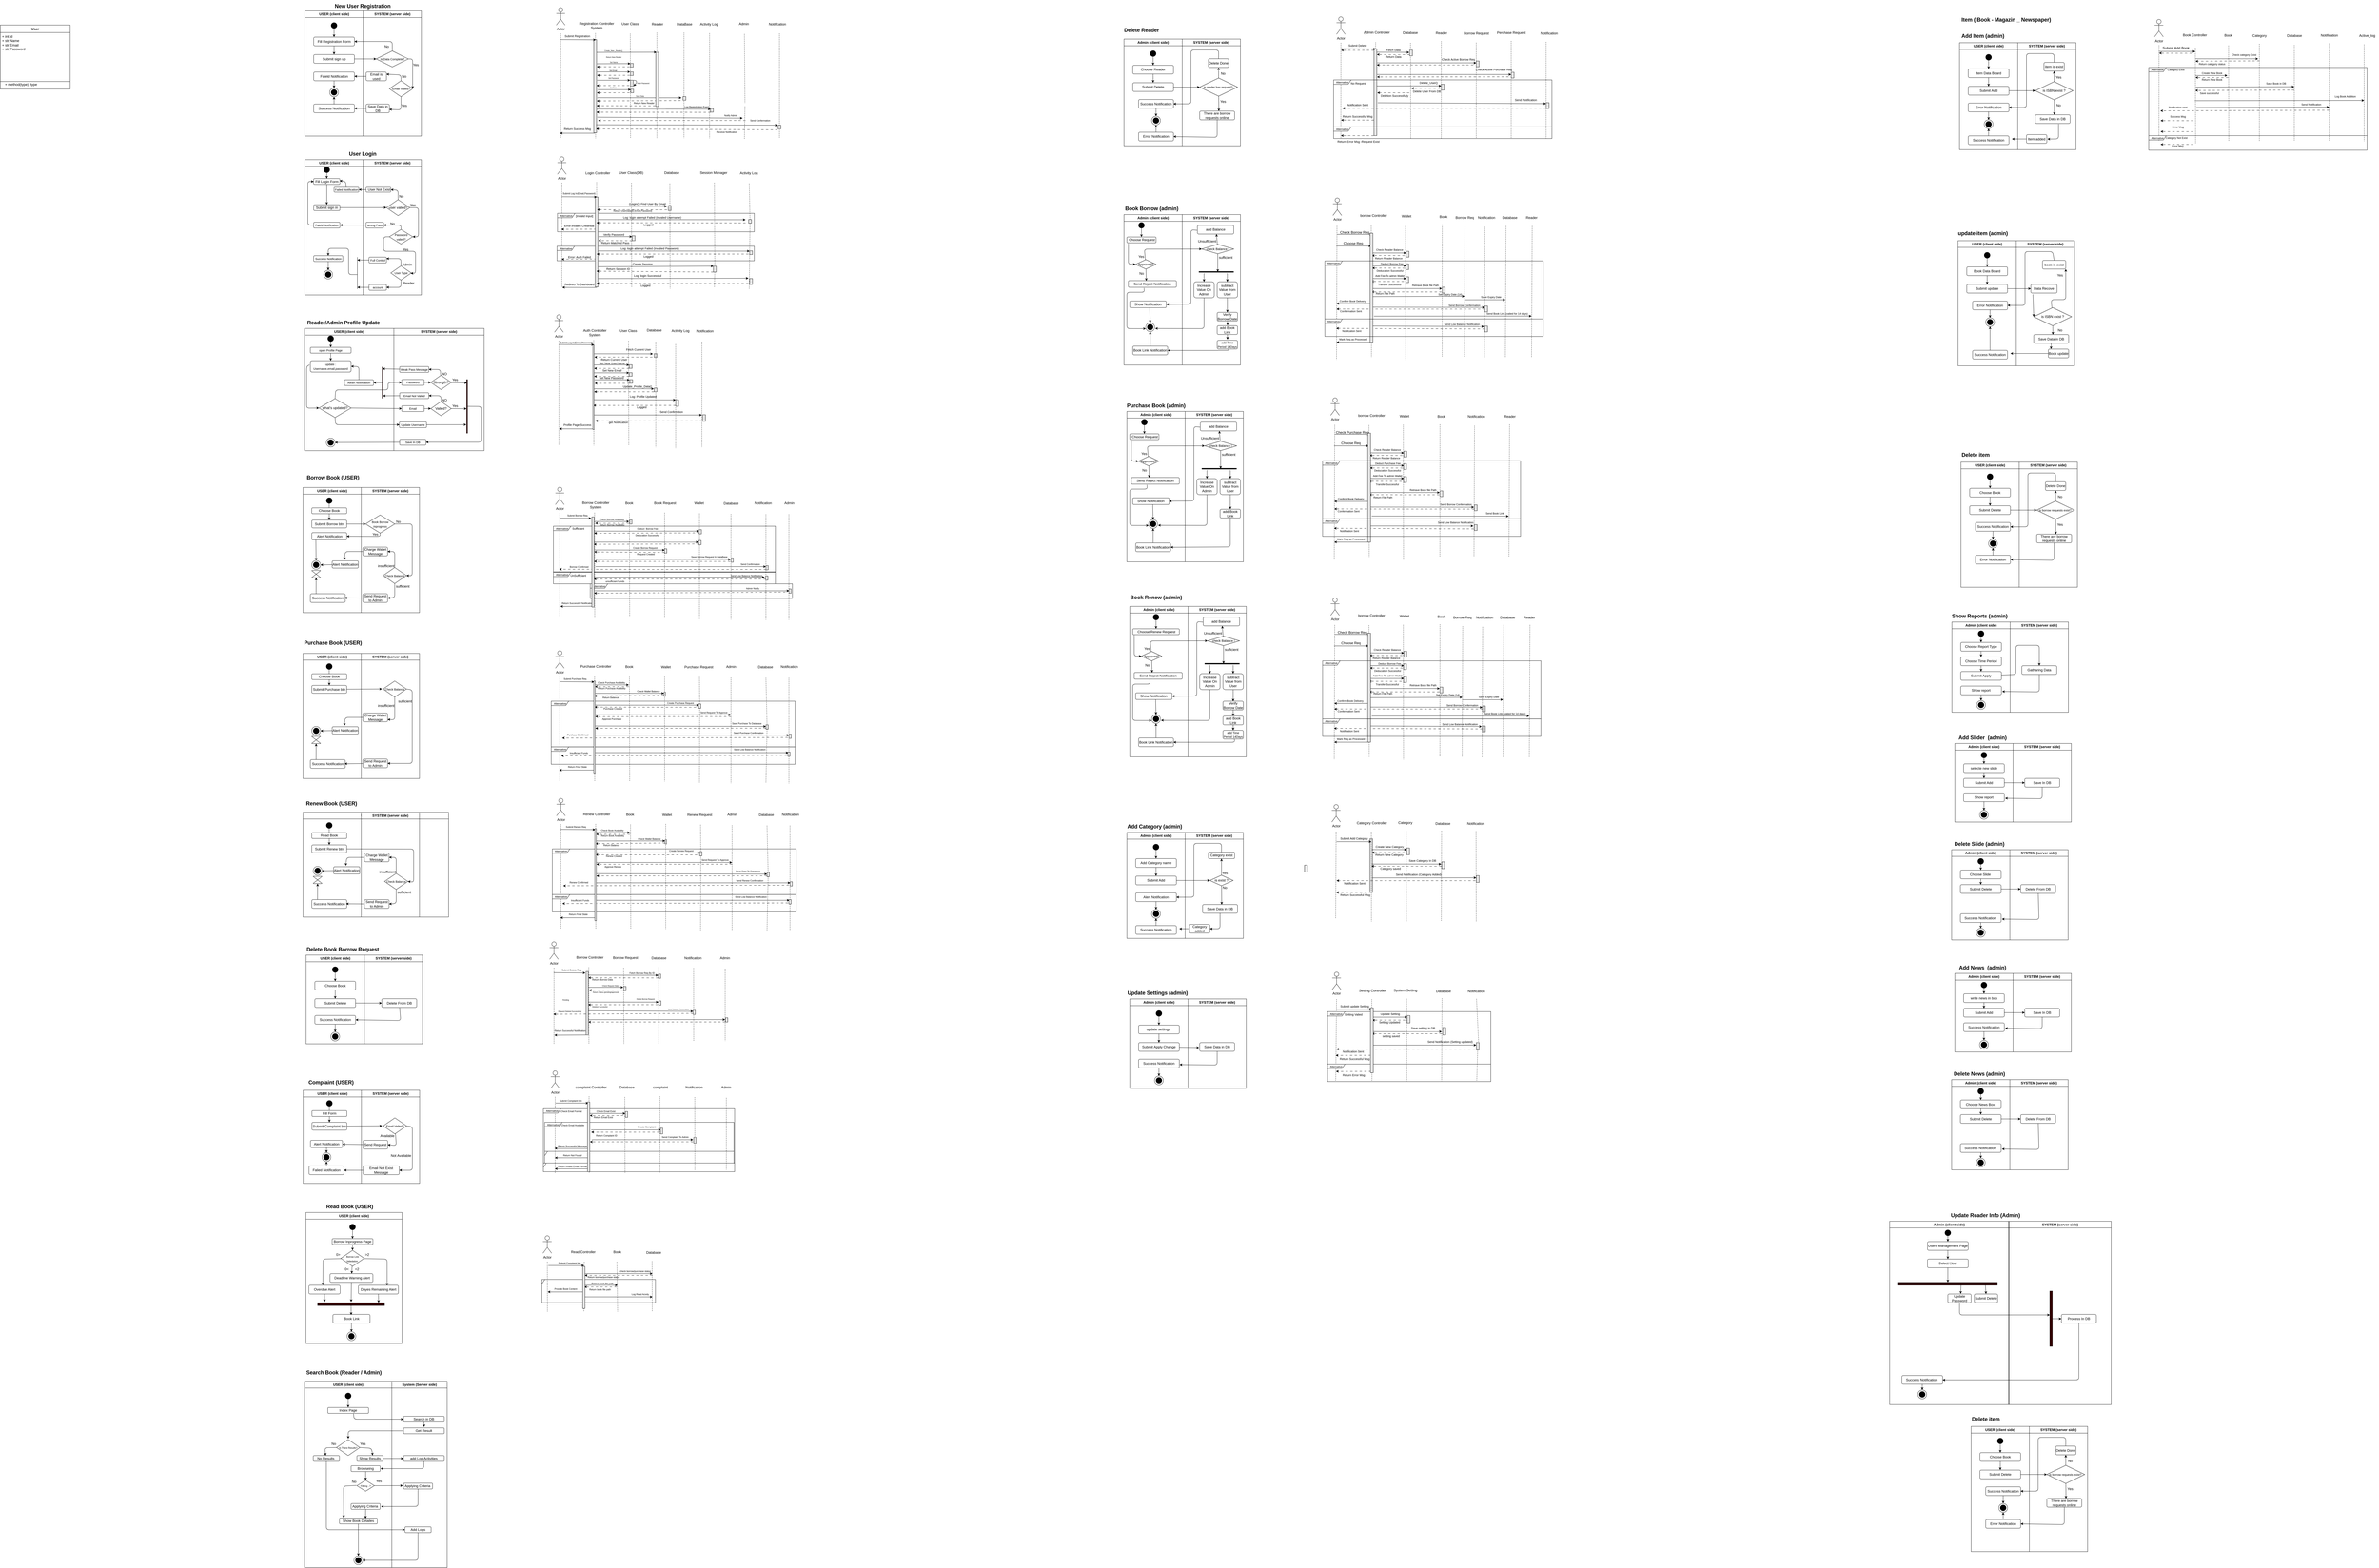 <mxfile>
    <diagram id="96NKEoEJnGK9OO4_6m9S" name="Page-1">
        <mxGraphModel dx="3062" dy="290" grid="1" gridSize="10" guides="1" tooltips="1" connect="1" arrows="1" fold="1" page="1" pageScale="1" pageWidth="850" pageHeight="1100" math="0" shadow="0">
            <root>
                <mxCell id="0"/>
                <mxCell id="1" parent="0"/>
                <mxCell id="3142" value="" style="rounded=1;whiteSpace=wrap;html=1;arcSize=0;fillColor=#E6E6E6;" vertex="1" parent="1">
                    <mxGeometry x="2794.25" y="2946.25" width="10" height="183.75" as="geometry"/>
                </mxCell>
                <mxCell id="2088" value="" style="rounded=1;whiteSpace=wrap;html=1;arcSize=0;fillColor=#E6E6E6;" parent="1" vertex="1">
                    <mxGeometry x="128.5" y="200" width="10" height="320" as="geometry"/>
                </mxCell>
                <mxCell id="3" value="USER (client side)" style="swimlane;whiteSpace=wrap;html=1;" parent="1" vertex="1">
                    <mxGeometry x="-863.5" y="101.5" width="200" height="430" as="geometry"/>
                </mxCell>
                <mxCell id="7" style="edgeStyle=none;html=1;exitX=0.5;exitY=1;exitDx=0;exitDy=0;" parent="3" source="2" target="6" edge="1">
                    <mxGeometry relative="1" as="geometry"/>
                </mxCell>
                <mxCell id="2" value="" style="ellipse;whiteSpace=wrap;html=1;fillColor=#000000;" parent="3" vertex="1">
                    <mxGeometry x="90" y="40" width="20" height="20" as="geometry"/>
                </mxCell>
                <mxCell id="10" style="edgeStyle=none;html=1;exitX=0.5;exitY=1;exitDx=0;exitDy=0;entryX=0.5;entryY=0;entryDx=0;entryDy=0;" parent="3" source="6" target="9" edge="1">
                    <mxGeometry relative="1" as="geometry"/>
                </mxCell>
                <mxCell id="6" value="Fill Registration Form" style="rounded=1;whiteSpace=wrap;html=1;" parent="3" vertex="1">
                    <mxGeometry x="30" y="90" width="140" height="30" as="geometry"/>
                </mxCell>
                <mxCell id="9" value="Submit sign up" style="rounded=1;whiteSpace=wrap;html=1;" parent="3" vertex="1">
                    <mxGeometry x="30" y="150" width="140" height="30" as="geometry"/>
                </mxCell>
                <mxCell id="40" style="edgeStyle=none;html=1;exitX=0.5;exitY=1;exitDx=0;exitDy=0;entryX=0.5;entryY=0;entryDx=0;entryDy=0;" parent="3" source="23" target="39" edge="1">
                    <mxGeometry relative="1" as="geometry"/>
                </mxCell>
                <mxCell id="23" value="Faield Notification" style="rounded=1;whiteSpace=wrap;html=1;" parent="3" vertex="1">
                    <mxGeometry x="30" y="210" width="140" height="30" as="geometry"/>
                </mxCell>
                <mxCell id="41" style="edgeStyle=none;html=1;exitX=0.5;exitY=0;exitDx=0;exitDy=0;entryX=0.5;entryY=1;entryDx=0;entryDy=0;" parent="3" source="35" target="39" edge="1">
                    <mxGeometry relative="1" as="geometry"/>
                </mxCell>
                <mxCell id="35" value="Success Notification" style="rounded=1;whiteSpace=wrap;html=1;" parent="3" vertex="1">
                    <mxGeometry x="30" y="320" width="140" height="30" as="geometry"/>
                </mxCell>
                <mxCell id="38" value="" style="ellipse;whiteSpace=wrap;html=1;fillColor=#000000;" parent="3" vertex="1">
                    <mxGeometry x="90" y="270" width="20" height="20" as="geometry"/>
                </mxCell>
                <mxCell id="39" value="" style="ellipse;whiteSpace=wrap;html=1;fillColor=none;" parent="3" vertex="1">
                    <mxGeometry x="85" y="265" width="30" height="30" as="geometry"/>
                </mxCell>
                <mxCell id="4" value="&lt;div&gt;SYSTEM (server side)&lt;/div&gt;" style="swimlane;whiteSpace=wrap;html=1;" parent="1" vertex="1">
                    <mxGeometry x="-663.5" y="101.5" width="200" height="430" as="geometry"/>
                </mxCell>
                <mxCell id="31" style="edgeStyle=none;html=1;entryX=1;entryY=0.5;entryDx=0;entryDy=0;exitX=1;exitY=0.5;exitDx=0;exitDy=0;" parent="4" source="12" target="17" edge="1">
                    <mxGeometry relative="1" as="geometry">
                        <Array as="points">
                            <mxPoint x="170" y="165"/>
                        </Array>
                    </mxGeometry>
                </mxCell>
                <mxCell id="12" value="&lt;font style=&quot;font-size: 10px;&quot;&gt;Is Data Complete?&lt;/font&gt;" style="rhombus;whiteSpace=wrap;html=1;" parent="4" vertex="1">
                    <mxGeometry x="45" y="137.5" width="110" height="55" as="geometry"/>
                </mxCell>
                <mxCell id="14" style="edgeStyle=none;html=1;exitX=0.5;exitY=0;exitDx=0;exitDy=0;entryX=1;entryY=0.5;entryDx=0;entryDy=0;" parent="4" source="12" target="6" edge="1">
                    <mxGeometry relative="1" as="geometry">
                        <Array as="points">
                            <mxPoint x="100" y="105"/>
                        </Array>
                    </mxGeometry>
                </mxCell>
                <mxCell id="15" value="No" style="text;html=1;align=center;verticalAlign=middle;resizable=0;points=[];autosize=1;strokeColor=none;fillColor=none;" parent="4" vertex="1">
                    <mxGeometry x="60" y="107.5" width="40" height="30" as="geometry"/>
                </mxCell>
                <mxCell id="33" style="edgeStyle=none;html=1;exitX=0.5;exitY=0;exitDx=0;exitDy=0;entryX=1;entryY=0.25;entryDx=0;entryDy=0;" parent="4" source="17" target="21" edge="1">
                    <mxGeometry relative="1" as="geometry">
                        <Array as="points">
                            <mxPoint x="130" y="220"/>
                        </Array>
                    </mxGeometry>
                </mxCell>
                <mxCell id="17" value="&lt;font style=&quot;font-size: 10px;&quot;&gt;Email Valied?&lt;/font&gt;" style="rhombus;whiteSpace=wrap;html=1;" parent="4" vertex="1">
                    <mxGeometry x="90" y="240" width="80" height="55" as="geometry"/>
                </mxCell>
                <mxCell id="19" value="Yes" style="text;html=1;align=center;verticalAlign=middle;resizable=0;points=[];autosize=1;strokeColor=none;fillColor=none;" parent="4" vertex="1">
                    <mxGeometry x="160" y="170" width="40" height="30" as="geometry"/>
                </mxCell>
                <mxCell id="21" value="Email is used" style="rounded=1;whiteSpace=wrap;html=1;" parent="4" vertex="1">
                    <mxGeometry x="10" y="210" width="70" height="30" as="geometry"/>
                </mxCell>
                <mxCell id="25" value="Save Data in DB" style="rounded=1;whiteSpace=wrap;html=1;" parent="4" vertex="1">
                    <mxGeometry x="10" y="320" width="80" height="30" as="geometry"/>
                </mxCell>
                <mxCell id="29" value="Yes" style="text;html=1;align=center;verticalAlign=middle;resizable=0;points=[];autosize=1;strokeColor=none;fillColor=none;" parent="4" vertex="1">
                    <mxGeometry x="120" y="310" width="40" height="30" as="geometry"/>
                </mxCell>
                <mxCell id="30" value="No" style="text;html=1;align=center;verticalAlign=middle;resizable=0;points=[];autosize=1;strokeColor=none;fillColor=none;" parent="4" vertex="1">
                    <mxGeometry x="120" y="210" width="40" height="30" as="geometry"/>
                </mxCell>
                <mxCell id="32" style="edgeStyle=none;html=1;exitX=0.5;exitY=1;exitDx=0;exitDy=0;entryX=0.997;entryY=0.618;entryDx=0;entryDy=0;entryPerimeter=0;" parent="4" source="17" target="25" edge="1">
                    <mxGeometry relative="1" as="geometry">
                        <Array as="points">
                            <mxPoint x="130" y="340"/>
                        </Array>
                    </mxGeometry>
                </mxCell>
                <mxCell id="13" style="edgeStyle=none;html=1;entryX=0;entryY=0.5;entryDx=0;entryDy=0;" parent="1" source="9" target="12" edge="1">
                    <mxGeometry relative="1" as="geometry"/>
                </mxCell>
                <mxCell id="34" style="edgeStyle=none;html=1;exitX=0;exitY=0.5;exitDx=0;exitDy=0;entryX=1;entryY=0.5;entryDx=0;entryDy=0;" parent="1" source="21" target="23" edge="1">
                    <mxGeometry relative="1" as="geometry"/>
                </mxCell>
                <mxCell id="36" style="edgeStyle=none;html=1;exitX=0;exitY=0.5;exitDx=0;exitDy=0;entryX=1;entryY=0.5;entryDx=0;entryDy=0;" parent="1" source="25" target="35" edge="1">
                    <mxGeometry relative="1" as="geometry"/>
                </mxCell>
                <mxCell id="42" value="&lt;b&gt;&lt;font style=&quot;font-size: 18px;&quot;&gt;New User Registration&amp;nbsp;&lt;/font&gt;&lt;/b&gt;" style="text;html=1;align=center;verticalAlign=middle;resizable=0;points=[];autosize=1;strokeColor=none;fillColor=none;" parent="1" vertex="1">
                    <mxGeometry x="-773.5" y="64.5" width="220" height="40" as="geometry"/>
                </mxCell>
                <mxCell id="43" value="Actor" style="shape=umlActor;verticalLabelPosition=bottom;verticalAlign=top;html=1;" parent="1" vertex="1">
                    <mxGeometry y="90.38" width="30" height="60" as="geometry"/>
                </mxCell>
                <mxCell id="44" value="" style="edgeStyle=none;orthogonalLoop=1;jettySize=auto;html=1;dashed=1;endArrow=none;endFill=0;" parent="1" edge="1">
                    <mxGeometry width="80" relative="1" as="geometry">
                        <mxPoint x="15.2" y="179.63" as="sourcePoint"/>
                        <mxPoint x="15" y="539.38" as="targetPoint"/>
                        <Array as="points"/>
                    </mxGeometry>
                </mxCell>
                <mxCell id="45" value="Registration Controller&lt;br&gt;System" style="text;html=1;align=center;verticalAlign=middle;resizable=0;points=[];autosize=1;strokeColor=none;fillColor=none;" parent="1" vertex="1">
                    <mxGeometry x="67.5" y="131.63" width="140" height="40" as="geometry"/>
                </mxCell>
                <mxCell id="46" value="User Class" style="text;html=1;align=center;verticalAlign=middle;resizable=0;points=[];autosize=1;strokeColor=none;fillColor=none;" parent="1" vertex="1">
                    <mxGeometry x="212.5" y="130.63" width="80" height="30" as="geometry"/>
                </mxCell>
                <mxCell id="47" value="" style="edgeStyle=none;orthogonalLoop=1;jettySize=auto;html=1;dashed=1;endArrow=none;endFill=0;" parent="1" source="2088" edge="1">
                    <mxGeometry width="80" relative="1" as="geometry">
                        <mxPoint x="134.5" y="178.13" as="sourcePoint"/>
                        <mxPoint x="135" y="539.38" as="targetPoint"/>
                        <Array as="points"/>
                    </mxGeometry>
                </mxCell>
                <mxCell id="48" value="" style="edgeStyle=none;orthogonalLoop=1;jettySize=auto;html=1;dashed=1;endArrow=none;endFill=0;" parent="1" edge="1">
                    <mxGeometry width="80" relative="1" as="geometry">
                        <mxPoint x="254.18" y="180.25" as="sourcePoint"/>
                        <mxPoint x="255" y="539.38" as="targetPoint"/>
                        <Array as="points"/>
                    </mxGeometry>
                </mxCell>
                <mxCell id="49" value="" style="edgeStyle=none;orthogonalLoop=1;jettySize=auto;html=1;" parent="1" edge="1">
                    <mxGeometry width="80" relative="1" as="geometry">
                        <mxPoint x="14.5" y="200" as="sourcePoint"/>
                        <mxPoint x="135.5" y="200.75" as="targetPoint"/>
                        <Array as="points"/>
                    </mxGeometry>
                </mxCell>
                <mxCell id="67" value="" style="edgeStyle=none;orthogonalLoop=1;jettySize=auto;html=1;dashed=1;endArrow=none;endFill=0;" parent="1" edge="1">
                    <mxGeometry width="80" relative="1" as="geometry">
                        <mxPoint x="526.5" y="178.38" as="sourcePoint"/>
                        <mxPoint x="526.5" y="539.63" as="targetPoint"/>
                        <Array as="points"/>
                    </mxGeometry>
                </mxCell>
                <mxCell id="68" value="Activity Log" style="text;html=1;align=center;verticalAlign=middle;resizable=0;points=[];autosize=1;strokeColor=none;fillColor=none;" parent="1" vertex="1">
                    <mxGeometry x="484" y="131.88" width="80" height="30" as="geometry"/>
                </mxCell>
                <mxCell id="94" value="USER (client side)" style="swimlane;whiteSpace=wrap;html=1;" parent="1" vertex="1">
                    <mxGeometry x="-863.5" y="612.5" width="200" height="465" as="geometry"/>
                </mxCell>
                <mxCell id="95" style="edgeStyle=none;html=1;exitX=0.5;exitY=1;exitDx=0;exitDy=0;" parent="94" source="96" target="98" edge="1">
                    <mxGeometry relative="1" as="geometry"/>
                </mxCell>
                <mxCell id="96" value="" style="ellipse;whiteSpace=wrap;html=1;fillColor=#000000;" parent="94" vertex="1">
                    <mxGeometry x="65" y="25" width="20" height="20" as="geometry"/>
                </mxCell>
                <mxCell id="97" style="edgeStyle=none;html=1;exitX=0.5;exitY=1;exitDx=0;exitDy=0;entryX=0.5;entryY=0;entryDx=0;entryDy=0;" parent="94" source="98" target="99" edge="1">
                    <mxGeometry relative="1" as="geometry"/>
                </mxCell>
                <mxCell id="98" value="Fill Login Form" style="rounded=1;whiteSpace=wrap;html=1;" parent="94" vertex="1">
                    <mxGeometry x="30" y="65" width="90" height="20" as="geometry"/>
                </mxCell>
                <mxCell id="99" value="Submit sign in" style="rounded=1;whiteSpace=wrap;html=1;" parent="94" vertex="1">
                    <mxGeometry x="30" y="155" width="90" height="20" as="geometry"/>
                </mxCell>
                <mxCell id="370" style="edgeStyle=none;html=1;entryX=0;entryY=0.5;entryDx=0;entryDy=0;" parent="94" source="101" target="98" edge="1">
                    <mxGeometry relative="1" as="geometry">
                        <Array as="points">
                            <mxPoint x="10" y="225"/>
                            <mxPoint x="10" y="75"/>
                        </Array>
                    </mxGeometry>
                </mxCell>
                <mxCell id="101" value="&lt;font style=&quot;font-size: 10px;&quot;&gt;Faield Notification&lt;/font&gt;" style="rounded=1;whiteSpace=wrap;html=1;fillColor=none;" parent="94" vertex="1">
                    <mxGeometry x="30" y="215" width="90" height="20" as="geometry"/>
                </mxCell>
                <mxCell id="371" style="edgeStyle=none;html=1;entryX=0.5;entryY=0;entryDx=0;entryDy=0;" parent="94" source="103" target="105" edge="1">
                    <mxGeometry relative="1" as="geometry"/>
                </mxCell>
                <mxCell id="933" style="edgeStyle=none;html=1;endArrow=none;endFill=0;startArrow=classic;startFill=1;" parent="94" source="103" edge="1">
                    <mxGeometry relative="1" as="geometry">
                        <mxPoint x="180" y="395" as="targetPoint"/>
                        <Array as="points">
                            <mxPoint x="80" y="305"/>
                            <mxPoint x="150" y="305"/>
                            <mxPoint x="150" y="395"/>
                        </Array>
                    </mxGeometry>
                </mxCell>
                <mxCell id="103" value="&lt;font style=&quot;font-size: 10px;&quot;&gt;Success Notification&lt;/font&gt;" style="rounded=1;whiteSpace=wrap;html=1;fillColor=none;" parent="94" vertex="1">
                    <mxGeometry x="30" y="330" width="100" height="20" as="geometry"/>
                </mxCell>
                <mxCell id="104" value="" style="ellipse;whiteSpace=wrap;html=1;fillColor=#000000;" parent="94" vertex="1">
                    <mxGeometry x="70" y="385" width="20" height="20" as="geometry"/>
                </mxCell>
                <mxCell id="105" value="" style="ellipse;whiteSpace=wrap;html=1;fillColor=none;" parent="94" vertex="1">
                    <mxGeometry x="65" y="380" width="30" height="30" as="geometry"/>
                </mxCell>
                <mxCell id="914" value="&lt;font style=&quot;font-size: 10px;&quot;&gt;Failed Notification&lt;/font&gt;" style="rounded=1;whiteSpace=wrap;html=1;fillColor=none;" parent="94" vertex="1">
                    <mxGeometry x="100" y="95" width="85" height="16.75" as="geometry"/>
                </mxCell>
                <mxCell id="919" style="edgeStyle=none;html=1;entryX=0.991;entryY=0.363;entryDx=0;entryDy=0;entryPerimeter=0;" parent="94" source="914" target="98" edge="1">
                    <mxGeometry relative="1" as="geometry">
                        <Array as="points">
                            <mxPoint x="140" y="75"/>
                        </Array>
                    </mxGeometry>
                </mxCell>
                <mxCell id="930" value="" style="endArrow=none;html=1;" parent="94" edge="1">
                    <mxGeometry width="50" height="50" relative="1" as="geometry">
                        <mxPoint x="180" y="445" as="sourcePoint"/>
                        <mxPoint x="180" y="335" as="targetPoint"/>
                    </mxGeometry>
                </mxCell>
                <mxCell id="106" value="&lt;div&gt;SYSTEM (server side)&lt;/div&gt;" style="swimlane;whiteSpace=wrap;html=1;" parent="1" vertex="1">
                    <mxGeometry x="-663.5" y="612.5" width="200" height="465" as="geometry"/>
                </mxCell>
                <mxCell id="107" style="edgeStyle=none;html=1;entryX=1;entryY=0.5;entryDx=0;entryDy=0;exitX=1;exitY=0.5;exitDx=0;exitDy=0;" parent="106" source="108" target="112" edge="1">
                    <mxGeometry relative="1" as="geometry">
                        <Array as="points">
                            <mxPoint x="190" y="165"/>
                            <mxPoint x="190" y="265"/>
                        </Array>
                    </mxGeometry>
                </mxCell>
                <mxCell id="917" style="edgeStyle=none;html=1;entryX=1;entryY=0.5;entryDx=0;entryDy=0;exitX=0.5;exitY=0;exitDx=0;exitDy=0;" parent="106" source="108" target="913" edge="1">
                    <mxGeometry relative="1" as="geometry">
                        <Array as="points">
                            <mxPoint x="120" y="105"/>
                        </Array>
                    </mxGeometry>
                </mxCell>
                <mxCell id="108" value="user valied?" style="rhombus;whiteSpace=wrap;html=1;" parent="106" vertex="1">
                    <mxGeometry x="80" y="137.5" width="80" height="55" as="geometry"/>
                </mxCell>
                <mxCell id="110" value="No" style="text;html=1;align=center;verticalAlign=middle;resizable=0;points=[];autosize=1;strokeColor=none;fillColor=none;" parent="106" vertex="1">
                    <mxGeometry x="110" y="111.75" width="40" height="30" as="geometry"/>
                </mxCell>
                <mxCell id="111" style="edgeStyle=none;html=1;exitX=0.5;exitY=0;exitDx=0;exitDy=0;entryX=1;entryY=0.5;entryDx=0;entryDy=0;" parent="106" source="112" target="114" edge="1">
                    <mxGeometry relative="1" as="geometry">
                        <Array as="points">
                            <mxPoint x="130" y="225"/>
                        </Array>
                    </mxGeometry>
                </mxCell>
                <mxCell id="112" value="&lt;font style=&quot;font-size: 10px;&quot;&gt;Password valied?&lt;/font&gt;" style="rhombus;whiteSpace=wrap;html=1;" parent="106" vertex="1">
                    <mxGeometry x="90" y="240" width="80" height="50" as="geometry"/>
                </mxCell>
                <mxCell id="113" value="Yes" style="text;html=1;align=center;verticalAlign=middle;resizable=0;points=[];autosize=1;strokeColor=none;fillColor=none;" parent="106" vertex="1">
                    <mxGeometry x="150" y="141.75" width="40" height="30" as="geometry"/>
                </mxCell>
                <mxCell id="114" value="&lt;font style=&quot;font-size: 10px;&quot;&gt;wrong Pass&lt;/font&gt;" style="rounded=1;whiteSpace=wrap;html=1;" parent="106" vertex="1">
                    <mxGeometry x="10" y="215" width="60" height="20" as="geometry"/>
                </mxCell>
                <mxCell id="117" value="No" style="text;html=1;align=center;verticalAlign=middle;resizable=0;points=[];autosize=1;strokeColor=none;fillColor=none;" parent="106" vertex="1">
                    <mxGeometry x="80" y="205" width="40" height="30" as="geometry"/>
                </mxCell>
                <mxCell id="913" value="&amp;nbsp;User Not Exist" style="rounded=1;whiteSpace=wrap;html=1;" parent="106" vertex="1">
                    <mxGeometry x="10" y="95" width="85" height="16.75" as="geometry"/>
                </mxCell>
                <mxCell id="920" value="&lt;font style=&quot;font-size: 10px;&quot;&gt;User Type&lt;/font&gt;" style="rhombus;whiteSpace=wrap;html=1;" parent="106" vertex="1">
                    <mxGeometry x="95" y="365" width="70" height="49" as="geometry"/>
                </mxCell>
                <mxCell id="922" style="edgeStyle=none;html=1;entryX=0.975;entryY=0.534;entryDx=0;entryDy=0;exitX=0;exitY=0.5;exitDx=0;exitDy=0;entryPerimeter=0;" parent="106" source="112" target="920" edge="1">
                    <mxGeometry relative="1" as="geometry">
                        <mxPoint x="90" y="285" as="sourcePoint"/>
                        <mxPoint x="165" y="409.5" as="targetPoint"/>
                        <Array as="points">
                            <mxPoint x="70" y="265"/>
                            <mxPoint x="70" y="315"/>
                            <mxPoint x="180" y="315"/>
                            <mxPoint x="180" y="390"/>
                        </Array>
                    </mxGeometry>
                </mxCell>
                <mxCell id="927" value="Admin" style="text;html=1;align=center;verticalAlign=middle;resizable=0;points=[];autosize=1;strokeColor=none;fillColor=none;" parent="106" vertex="1">
                    <mxGeometry x="120" y="345" width="60" height="30" as="geometry"/>
                </mxCell>
                <mxCell id="928" value="Reader" style="text;html=1;align=center;verticalAlign=middle;resizable=0;points=[];autosize=1;strokeColor=none;fillColor=none;" parent="106" vertex="1">
                    <mxGeometry x="125" y="409" width="60" height="30" as="geometry"/>
                </mxCell>
                <mxCell id="119" style="edgeStyle=none;html=1;entryX=0;entryY=0.5;entryDx=0;entryDy=0;" parent="1" source="99" target="108" edge="1">
                    <mxGeometry relative="1" as="geometry"/>
                </mxCell>
                <mxCell id="120" style="edgeStyle=none;html=1;exitX=0;exitY=0.5;exitDx=0;exitDy=0;entryX=1;entryY=0.5;entryDx=0;entryDy=0;" parent="1" source="114" target="101" edge="1">
                    <mxGeometry relative="1" as="geometry"/>
                </mxCell>
                <mxCell id="122" value="&lt;b&gt;&lt;font style=&quot;font-size: 18px;&quot;&gt;&amp;nbsp;User&amp;nbsp;Login&lt;/font&gt;&lt;/b&gt;" style="text;html=1;align=center;verticalAlign=middle;resizable=0;points=[];autosize=1;strokeColor=none;fillColor=none;" parent="1" vertex="1">
                    <mxGeometry x="-728.5" y="572.5" width="120" height="40" as="geometry"/>
                </mxCell>
                <mxCell id="163" value="USER (client side)" style="swimlane;whiteSpace=wrap;html=1;" parent="1" vertex="1">
                    <mxGeometry x="-870" y="1739" width="200" height="430" as="geometry"/>
                </mxCell>
                <mxCell id="164" style="edgeStyle=none;html=1;exitX=0.5;exitY=1;exitDx=0;exitDy=0;" parent="163" edge="1">
                    <mxGeometry relative="1" as="geometry">
                        <mxPoint x="89.8" y="45" as="sourcePoint"/>
                        <mxPoint x="89.8" y="80" as="targetPoint"/>
                    </mxGeometry>
                </mxCell>
                <mxCell id="165" value="" style="ellipse;whiteSpace=wrap;html=1;fillColor=#000000;" parent="163" vertex="1">
                    <mxGeometry x="80" y="35" width="20" height="20" as="geometry"/>
                </mxCell>
                <mxCell id="166" style="edgeStyle=none;html=1;exitX=0.5;exitY=1;exitDx=0;exitDy=0;entryX=0.5;entryY=0;entryDx=0;entryDy=0;" parent="163" source="167" target="168" edge="1">
                    <mxGeometry relative="1" as="geometry"/>
                </mxCell>
                <mxCell id="167" value="Choose Book" style="rounded=1;whiteSpace=wrap;html=1;" parent="163" vertex="1">
                    <mxGeometry x="30" y="70" width="120" height="20" as="geometry"/>
                </mxCell>
                <mxCell id="168" value="Submit Borrow btn" style="rounded=1;whiteSpace=wrap;html=1;" parent="163" vertex="1">
                    <mxGeometry x="30" y="112" width="120" height="27" as="geometry"/>
                </mxCell>
                <mxCell id="169" style="edgeStyle=none;html=1;exitX=0.117;exitY=0.955;exitDx=0;exitDy=0;exitPerimeter=0;" parent="163" source="170" edge="1">
                    <mxGeometry relative="1" as="geometry">
                        <mxPoint x="45.15" y="228.51" as="sourcePoint"/>
                        <mxPoint x="44.85" y="251" as="targetPoint"/>
                    </mxGeometry>
                </mxCell>
                <mxCell id="170" value="&amp;nbsp;Alert Notification" style="rounded=1;whiteSpace=wrap;html=1;" parent="163" vertex="1">
                    <mxGeometry x="30" y="155" width="120" height="25" as="geometry"/>
                </mxCell>
                <mxCell id="171" style="edgeStyle=none;html=1;exitX=0.165;exitY=0.005;exitDx=0;exitDy=0;exitPerimeter=0;entryX=0.5;entryY=1;entryDx=0;entryDy=0;entryPerimeter=0;" parent="163" source="172" target="947" edge="1">
                    <mxGeometry relative="1" as="geometry">
                        <mxPoint x="45" y="345" as="targetPoint"/>
                    </mxGeometry>
                </mxCell>
                <mxCell id="172" value="Success Notification" style="rounded=1;whiteSpace=wrap;html=1;" parent="163" vertex="1">
                    <mxGeometry x="25" y="365" width="120" height="30" as="geometry"/>
                </mxCell>
                <mxCell id="173" value="" style="ellipse;whiteSpace=wrap;html=1;fillColor=#000000;" parent="163" vertex="1">
                    <mxGeometry x="35" y="256" width="20" height="20" as="geometry"/>
                </mxCell>
                <mxCell id="174" value="" style="ellipse;whiteSpace=wrap;html=1;fillColor=none;" parent="163" vertex="1">
                    <mxGeometry x="30" y="251" width="30" height="30" as="geometry"/>
                </mxCell>
                <mxCell id="384" style="edgeStyle=none;html=1;entryX=1;entryY=0.5;entryDx=0;entryDy=0;" parent="163" source="379" target="174" edge="1">
                    <mxGeometry relative="1" as="geometry"/>
                </mxCell>
                <mxCell id="379" value="Alert Notification" style="rounded=1;whiteSpace=wrap;html=1;" parent="163" vertex="1">
                    <mxGeometry x="100" y="252" width="90" height="25" as="geometry"/>
                </mxCell>
                <mxCell id="947" value="" style="verticalLabelPosition=bottom;verticalAlign=top;html=1;shape=mxgraph.flowchart.collate;" parent="163" vertex="1">
                    <mxGeometry x="30" y="285" width="30" height="25" as="geometry"/>
                </mxCell>
                <mxCell id="175" value="&lt;div&gt;SYSTEM (server side)&lt;/div&gt;" style="swimlane;whiteSpace=wrap;html=1;fillColor=#FFFFFF;" parent="1" vertex="1">
                    <mxGeometry x="-670" y="1739" width="200" height="430" as="geometry"/>
                </mxCell>
                <mxCell id="941" style="edgeStyle=none;html=1;entryX=1;entryY=0.5;entryDx=0;entryDy=0;exitX=1;exitY=0.5;exitDx=0;exitDy=0;" parent="175" source="177" target="180" edge="1">
                    <mxGeometry relative="1" as="geometry">
                        <Array as="points">
                            <mxPoint x="175" y="125"/>
                            <mxPoint x="175" y="303"/>
                        </Array>
                    </mxGeometry>
                </mxCell>
                <mxCell id="177" value="&lt;font style=&quot;font-size: 10px;&quot;&gt;Book Borrow inprogress&lt;/font&gt;" style="rhombus;whiteSpace=wrap;html=1;" parent="175" vertex="1">
                    <mxGeometry x="15" y="94.25" width="100" height="62.5" as="geometry"/>
                </mxCell>
                <mxCell id="942" style="edgeStyle=none;html=1;entryX=1;entryY=0.5;entryDx=0;entryDy=0;" parent="175" source="180" target="939" edge="1">
                    <mxGeometry relative="1" as="geometry">
                        <Array as="points">
                            <mxPoint x="115" y="220"/>
                        </Array>
                    </mxGeometry>
                </mxCell>
                <mxCell id="943" style="edgeStyle=none;html=1;entryX=1;entryY=0.5;entryDx=0;entryDy=0;" parent="175" source="180" target="380" edge="1">
                    <mxGeometry relative="1" as="geometry">
                        <Array as="points">
                            <mxPoint x="115" y="378"/>
                        </Array>
                    </mxGeometry>
                </mxCell>
                <mxCell id="180" value="&lt;span style=&quot;font-size: 10px;&quot;&gt;Check Balance&lt;/span&gt;" style="rhombus;whiteSpace=wrap;html=1;" parent="175" vertex="1">
                    <mxGeometry x="75" y="275" width="80" height="55" as="geometry"/>
                </mxCell>
                <mxCell id="380" value="Send Request to Admin" style="rounded=1;whiteSpace=wrap;html=1;" parent="175" vertex="1">
                    <mxGeometry x="5.5" y="365" width="85" height="30" as="geometry"/>
                </mxCell>
                <mxCell id="936" value="Yes" style="text;html=1;align=center;verticalAlign=middle;resizable=0;points=[];autosize=1;strokeColor=none;fillColor=none;" parent="175" vertex="1">
                    <mxGeometry x="28" y="146" width="40" height="30" as="geometry"/>
                </mxCell>
                <mxCell id="938" value="insufficient" style="text;html=1;align=center;verticalAlign=middle;resizable=0;points=[];autosize=1;strokeColor=none;fillColor=none;" parent="175" vertex="1">
                    <mxGeometry x="45" y="255" width="80" height="30" as="geometry"/>
                </mxCell>
                <mxCell id="939" value="Charge Wallet Message" style="rounded=1;whiteSpace=wrap;html=1;" parent="175" vertex="1">
                    <mxGeometry x="5.5" y="205" width="85" height="30" as="geometry"/>
                </mxCell>
                <mxCell id="940" value="No" style="text;html=1;align=center;verticalAlign=middle;resizable=0;points=[];autosize=1;strokeColor=none;fillColor=none;" parent="175" vertex="1">
                    <mxGeometry x="107" y="103" width="40" height="30" as="geometry"/>
                </mxCell>
                <mxCell id="944" value="sufficient" style="text;html=1;align=center;verticalAlign=middle;resizable=0;points=[];autosize=1;strokeColor=none;fillColor=none;" parent="175" vertex="1">
                    <mxGeometry x="107" y="325" width="70" height="30" as="geometry"/>
                </mxCell>
                <mxCell id="187" style="edgeStyle=none;html=1;entryX=0;entryY=0.5;entryDx=0;entryDy=0;" parent="1" source="168" target="177" edge="1">
                    <mxGeometry relative="1" as="geometry"/>
                </mxCell>
                <mxCell id="190" value="&lt;b&gt;&lt;font style=&quot;font-size: 18px;&quot;&gt;&amp;nbsp;Borrow Book (USER)&lt;/font&gt;&lt;/b&gt;" style="text;html=1;align=center;verticalAlign=middle;resizable=0;points=[];autosize=1;strokeColor=none;fillColor=none;" parent="1" vertex="1">
                    <mxGeometry x="-875" y="1685" width="210" height="40" as="geometry"/>
                </mxCell>
                <mxCell id="232" value="Admin (client side)" style="swimlane;whiteSpace=wrap;html=1;" parent="1" vertex="1">
                    <mxGeometry x="1950" y="801.25" width="200" height="517" as="geometry"/>
                </mxCell>
                <mxCell id="233" style="edgeStyle=none;html=1;exitX=0.5;exitY=1;exitDx=0;exitDy=0;" parent="232" source="234" target="236" edge="1">
                    <mxGeometry relative="1" as="geometry"/>
                </mxCell>
                <mxCell id="234" value="" style="ellipse;whiteSpace=wrap;html=1;fillColor=#000000;" parent="232" vertex="1">
                    <mxGeometry x="50" y="27" width="20" height="20" as="geometry"/>
                </mxCell>
                <mxCell id="1126" style="edgeStyle=none;html=1;entryX=0;entryY=0.5;entryDx=0;entryDy=0;exitX=0.052;exitY=1.109;exitDx=0;exitDy=0;exitPerimeter=0;" parent="232" source="236" target="1124" edge="1">
                    <mxGeometry relative="1" as="geometry">
                        <Array as="points">
                            <mxPoint x="15" y="171"/>
                        </Array>
                    </mxGeometry>
                </mxCell>
                <mxCell id="236" value="&amp;nbsp;Choose Request" style="rounded=1;whiteSpace=wrap;html=1;" parent="232" vertex="1">
                    <mxGeometry x="10" y="77" width="100" height="20" as="geometry"/>
                </mxCell>
                <mxCell id="1129" value="" style="edgeStyle=none;html=1;entryX=0.373;entryY=0.029;entryDx=0;entryDy=0;entryPerimeter=0;" parent="232" source="1124" target="1128" edge="1">
                    <mxGeometry relative="1" as="geometry"/>
                </mxCell>
                <mxCell id="1124" value="&lt;font style=&quot;font-size: 11px;&quot;&gt;Approved&lt;/font&gt;&lt;span style=&quot;font-size: 11px; background-color: transparent;&quot;&gt;?&lt;/span&gt;" style="rhombus;whiteSpace=wrap;html=1;" parent="232" vertex="1">
                    <mxGeometry x="40" y="154.75" width="70" height="32.5" as="geometry"/>
                </mxCell>
                <mxCell id="239" value="Show Notification" style="rounded=1;whiteSpace=wrap;html=1;" parent="232" vertex="1">
                    <mxGeometry x="20" y="297" width="125" height="23" as="geometry"/>
                </mxCell>
                <mxCell id="1128" value="Send Reject Notification" style="rounded=1;whiteSpace=wrap;html=1;" parent="232" vertex="1">
                    <mxGeometry x="15" y="227" width="165" height="23" as="geometry"/>
                </mxCell>
                <mxCell id="1130" value="Yes" style="text;html=1;align=center;verticalAlign=middle;resizable=0;points=[];autosize=1;strokeColor=none;fillColor=none;" parent="232" vertex="1">
                    <mxGeometry x="39" y="130" width="40" height="30" as="geometry"/>
                </mxCell>
                <mxCell id="1131" value="No" style="text;html=1;align=center;verticalAlign=middle;resizable=0;points=[];autosize=1;strokeColor=none;fillColor=none;" parent="232" vertex="1">
                    <mxGeometry x="40" y="187.25" width="40" height="30" as="geometry"/>
                </mxCell>
                <mxCell id="244" value="&lt;div&gt;SYSTEM (server side)&lt;/div&gt;" style="swimlane;whiteSpace=wrap;html=1;" parent="1" vertex="1">
                    <mxGeometry x="2150" y="801.25" width="200" height="517" as="geometry"/>
                </mxCell>
                <mxCell id="388" style="edgeStyle=none;html=1;exitX=0.5;exitY=1;exitDx=0;exitDy=0;" parent="244" source="246" edge="1">
                    <mxGeometry relative="1" as="geometry">
                        <mxPoint x="122" y="197" as="targetPoint"/>
                    </mxGeometry>
                </mxCell>
                <mxCell id="246" value="&lt;font style=&quot;font-size: 11px;&quot;&gt;check Balance !&lt;/font&gt;" style="rhombus;whiteSpace=wrap;html=1;" parent="244" vertex="1">
                    <mxGeometry x="67" y="102.25" width="110" height="32.5" as="geometry"/>
                </mxCell>
                <mxCell id="247" value="Unsufficient" style="text;html=1;align=center;verticalAlign=middle;resizable=0;points=[];autosize=1;strokeColor=none;fillColor=none;" parent="244" vertex="1">
                    <mxGeometry x="40" y="77" width="90" height="30" as="geometry"/>
                </mxCell>
                <mxCell id="385" value="add Balance" style="rounded=1;whiteSpace=wrap;html=1;" parent="244" vertex="1">
                    <mxGeometry x="52" y="37" width="125" height="30" as="geometry"/>
                </mxCell>
                <mxCell id="386" style="edgeStyle=none;html=1;entryX=0.524;entryY=0.997;entryDx=0;entryDy=0;entryPerimeter=0;" parent="244" source="246" target="385" edge="1">
                    <mxGeometry relative="1" as="geometry"/>
                </mxCell>
                <mxCell id="240" style="edgeStyle=none;html=1;exitX=0.5;exitY=0;exitDx=0;exitDy=0;entryX=0.5;entryY=1;entryDx=0;entryDy=0;" parent="244" source="241" target="243" edge="1">
                    <mxGeometry relative="1" as="geometry"/>
                </mxCell>
                <mxCell id="241" value="Book Link Notification" style="rounded=1;whiteSpace=wrap;html=1;" parent="244" vertex="1">
                    <mxGeometry x="-170" y="452" width="120" height="30" as="geometry"/>
                </mxCell>
                <mxCell id="242" value="" style="ellipse;whiteSpace=wrap;html=1;fillColor=#000000;" parent="244" vertex="1">
                    <mxGeometry x="-120" y="377" width="20" height="20" as="geometry"/>
                </mxCell>
                <mxCell id="243" value="" style="ellipse;whiteSpace=wrap;html=1;fillColor=none;" parent="244" vertex="1">
                    <mxGeometry x="-125" y="372" width="30" height="30" as="geometry"/>
                </mxCell>
                <mxCell id="389" value="" style="edgeStyle=none;orthogonalLoop=1;jettySize=auto;html=1;endArrow=none;endFill=0;jumpSize=16;strokeWidth=4;" parent="244" edge="1">
                    <mxGeometry width="80" relative="1" as="geometry">
                        <mxPoint x="57" y="197" as="sourcePoint"/>
                        <mxPoint x="177" y="197" as="targetPoint"/>
                        <Array as="points"/>
                    </mxGeometry>
                </mxCell>
                <mxCell id="391" value="" style="edgeStyle=none;orthogonalLoop=1;jettySize=auto;html=1;" parent="244" edge="1">
                    <mxGeometry width="80" relative="1" as="geometry">
                        <mxPoint x="74.89" y="231" as="sourcePoint"/>
                        <mxPoint x="74.89" y="231" as="targetPoint"/>
                        <Array as="points">
                            <mxPoint x="75" y="197"/>
                        </Array>
                    </mxGeometry>
                </mxCell>
                <mxCell id="395" style="edgeStyle=none;html=1;" parent="244" source="392" edge="1">
                    <mxGeometry relative="1" as="geometry">
                        <mxPoint x="155" y="336.25" as="targetPoint"/>
                    </mxGeometry>
                </mxCell>
                <mxCell id="392" value="subtract Value from User" style="rounded=1;whiteSpace=wrap;html=1;" parent="244" vertex="1">
                    <mxGeometry x="120" y="231" width="70" height="55" as="geometry"/>
                </mxCell>
                <mxCell id="393" value="Increase Value On Admin" style="rounded=1;whiteSpace=wrap;html=1;" parent="244" vertex="1">
                    <mxGeometry x="40" y="231" width="70" height="55" as="geometry"/>
                </mxCell>
                <mxCell id="394" value="add Book Link" style="rounded=1;whiteSpace=wrap;html=1;" parent="244" vertex="1">
                    <mxGeometry x="120" y="382" width="70" height="30" as="geometry"/>
                </mxCell>
                <mxCell id="396" style="edgeStyle=none;html=1;entryX=1;entryY=0.5;entryDx=0;entryDy=0;exitX=0.564;exitY=1.002;exitDx=0;exitDy=0;exitPerimeter=0;" parent="244" source="1262" target="241" edge="1">
                    <mxGeometry relative="1" as="geometry">
                        <Array as="points">
                            <mxPoint x="160" y="467"/>
                        </Array>
                        <mxPoint x="160" y="436.25" as="sourcePoint"/>
                    </mxGeometry>
                </mxCell>
                <mxCell id="1133" value="sufficient" style="text;html=1;align=center;verticalAlign=middle;resizable=0;points=[];autosize=1;strokeColor=none;fillColor=none;" parent="244" vertex="1">
                    <mxGeometry x="114" y="133" width="70" height="30" as="geometry"/>
                </mxCell>
                <mxCell id="1135" style="edgeStyle=none;html=1;entryX=1.071;entryY=0.653;entryDx=0;entryDy=0;entryPerimeter=0;" parent="244" source="393" target="243" edge="1">
                    <mxGeometry relative="1" as="geometry">
                        <Array as="points">
                            <mxPoint x="75" y="392"/>
                        </Array>
                    </mxGeometry>
                </mxCell>
                <mxCell id="1136" value="" style="edgeStyle=none;orthogonalLoop=1;jettySize=auto;html=1;" parent="244" edge="1">
                    <mxGeometry width="80" relative="1" as="geometry">
                        <mxPoint x="154.89" y="231" as="sourcePoint"/>
                        <mxPoint x="154.89" y="231" as="targetPoint"/>
                        <Array as="points">
                            <mxPoint x="155" y="197"/>
                        </Array>
                    </mxGeometry>
                </mxCell>
                <mxCell id="1262" value="&lt;font style=&quot;font-size: 10px;&quot;&gt;add Time Period 14Days&lt;/font&gt;" style="rounded=1;whiteSpace=wrap;html=1;" parent="244" vertex="1">
                    <mxGeometry x="120" y="432" width="70" height="30" as="geometry"/>
                </mxCell>
                <mxCell id="1263" style="edgeStyle=none;html=1;entryX=0.508;entryY=-0.085;entryDx=0;entryDy=0;entryPerimeter=0;" parent="244" source="394" target="1262" edge="1">
                    <mxGeometry relative="1" as="geometry"/>
                </mxCell>
                <mxCell id="259" value="&lt;b&gt;&lt;font style=&quot;font-size: 18px;&quot;&gt;Book Borrow (admin)&lt;/font&gt;&lt;/b&gt;" style="text;html=1;align=center;verticalAlign=middle;resizable=0;points=[];autosize=1;strokeColor=none;fillColor=none;" parent="1" vertex="1">
                    <mxGeometry x="1940" y="761.25" width="210" height="40" as="geometry"/>
                </mxCell>
                <mxCell id="413" value="USER (client side)" style="swimlane;whiteSpace=wrap;html=1;" parent="1" vertex="1">
                    <mxGeometry x="4820" y="210.75" width="200" height="367.5" as="geometry"/>
                </mxCell>
                <mxCell id="414" style="edgeStyle=none;html=1;exitX=0.5;exitY=1;exitDx=0;exitDy=0;" parent="413" source="415" target="417" edge="1">
                    <mxGeometry relative="1" as="geometry"/>
                </mxCell>
                <mxCell id="415" value="" style="ellipse;whiteSpace=wrap;html=1;fillColor=#000000;" parent="413" vertex="1">
                    <mxGeometry x="90" y="40" width="20" height="20" as="geometry"/>
                </mxCell>
                <mxCell id="416" style="edgeStyle=none;html=1;exitX=0.5;exitY=1;exitDx=0;exitDy=0;entryX=0.5;entryY=0;entryDx=0;entryDy=0;" parent="413" source="417" target="418" edge="1">
                    <mxGeometry relative="1" as="geometry"/>
                </mxCell>
                <mxCell id="417" value="Item Data Board" style="rounded=1;whiteSpace=wrap;html=1;" parent="413" vertex="1">
                    <mxGeometry x="30" y="90" width="140" height="30" as="geometry"/>
                </mxCell>
                <mxCell id="418" value="Submit Add" style="rounded=1;whiteSpace=wrap;html=1;" parent="413" vertex="1">
                    <mxGeometry x="30" y="150" width="140" height="30" as="geometry"/>
                </mxCell>
                <mxCell id="419" style="edgeStyle=none;html=1;exitX=0.5;exitY=0;exitDx=0;exitDy=0;entryX=0.5;entryY=1;entryDx=0;entryDy=0;" parent="413" source="420" target="422" edge="1">
                    <mxGeometry relative="1" as="geometry"/>
                </mxCell>
                <mxCell id="420" value="Success Notification" style="rounded=1;whiteSpace=wrap;html=1;" parent="413" vertex="1">
                    <mxGeometry x="30" y="320" width="140" height="30" as="geometry"/>
                </mxCell>
                <mxCell id="421" value="" style="ellipse;whiteSpace=wrap;html=1;fillColor=#000000;" parent="413" vertex="1">
                    <mxGeometry x="90" y="270" width="20" height="20" as="geometry"/>
                </mxCell>
                <mxCell id="422" value="" style="ellipse;whiteSpace=wrap;html=1;fillColor=none;" parent="413" vertex="1">
                    <mxGeometry x="85" y="265" width="30" height="30" as="geometry"/>
                </mxCell>
                <mxCell id="423" style="edgeStyle=none;html=1;exitX=0.5;exitY=1;exitDx=0;exitDy=0;entryX=0.5;entryY=0;entryDx=0;entryDy=0;" parent="413" source="424" target="422" edge="1">
                    <mxGeometry relative="1" as="geometry"/>
                </mxCell>
                <mxCell id="424" value="Error Notification" style="rounded=1;whiteSpace=wrap;html=1;" parent="413" vertex="1">
                    <mxGeometry x="30" y="207.5" width="140" height="30" as="geometry"/>
                </mxCell>
                <mxCell id="425" value="&lt;div&gt;SYSTEM (server side)&lt;/div&gt;" style="swimlane;whiteSpace=wrap;html=1;" parent="1" vertex="1">
                    <mxGeometry x="5020" y="210.75" width="200" height="367.5" as="geometry"/>
                </mxCell>
                <mxCell id="426" style="edgeStyle=none;html=1;entryX=0.5;entryY=1;entryDx=0;entryDy=0;" parent="425" source="427" target="430" edge="1">
                    <mxGeometry relative="1" as="geometry"/>
                </mxCell>
                <mxCell id="427" value="&lt;font style=&quot;font-size: 12px;&quot;&gt;is ISBN exist ?&lt;/font&gt;" style="rhombus;whiteSpace=wrap;html=1;" parent="425" vertex="1">
                    <mxGeometry x="60" y="133.75" width="130" height="62.5" as="geometry"/>
                </mxCell>
                <mxCell id="428" value="Yes" style="text;html=1;align=center;verticalAlign=middle;resizable=0;points=[];autosize=1;strokeColor=none;fillColor=none;" parent="425" vertex="1">
                    <mxGeometry x="120" y="103.75" width="40" height="30" as="geometry"/>
                </mxCell>
                <mxCell id="429" value="No" style="text;html=1;align=center;verticalAlign=middle;resizable=0;points=[];autosize=1;strokeColor=none;fillColor=none;" parent="425" vertex="1">
                    <mxGeometry x="120" y="200" width="40" height="30" as="geometry"/>
                </mxCell>
                <mxCell id="430" value="item is exist" style="rounded=1;whiteSpace=wrap;html=1;" parent="425" vertex="1">
                    <mxGeometry x="90" y="67.5" width="70" height="30" as="geometry"/>
                </mxCell>
                <mxCell id="431" value="Save Data in DB" style="rounded=1;whiteSpace=wrap;html=1;" parent="425" vertex="1">
                    <mxGeometry x="60" y="247.5" width="120" height="30" as="geometry"/>
                </mxCell>
                <mxCell id="432" style="edgeStyle=none;html=1;entryX=0.548;entryY=0.011;entryDx=0;entryDy=0;entryPerimeter=0;" parent="425" source="427" target="431" edge="1">
                    <mxGeometry relative="1" as="geometry"/>
                </mxCell>
                <mxCell id="609" style="edgeStyle=none;html=1;" parent="425" source="608" edge="1">
                    <mxGeometry relative="1" as="geometry">
                        <mxPoint x="-20" y="330.75" as="targetPoint"/>
                    </mxGeometry>
                </mxCell>
                <mxCell id="608" value="Item added" style="rounded=1;whiteSpace=wrap;html=1;" parent="425" vertex="1">
                    <mxGeometry x="30" y="315.75" width="70" height="30" as="geometry"/>
                </mxCell>
                <mxCell id="610" style="edgeStyle=none;html=1;entryX=1.03;entryY=0.508;entryDx=0;entryDy=0;entryPerimeter=0;exitX=0.667;exitY=1.054;exitDx=0;exitDy=0;exitPerimeter=0;" parent="425" source="431" target="608" edge="1">
                    <mxGeometry relative="1" as="geometry">
                        <Array as="points">
                            <mxPoint x="140" y="330.5"/>
                        </Array>
                    </mxGeometry>
                </mxCell>
                <mxCell id="433" style="edgeStyle=none;html=1;entryX=0;entryY=0.5;entryDx=0;entryDy=0;" parent="1" source="418" target="427" edge="1">
                    <mxGeometry relative="1" as="geometry"/>
                </mxCell>
                <mxCell id="434" value="&lt;b&gt;&lt;font style=&quot;font-size: 18px;&quot;&gt;Add Item (admin)&lt;/font&gt;&lt;/b&gt;" style="text;html=1;align=center;verticalAlign=middle;resizable=0;points=[];autosize=1;strokeColor=none;fillColor=none;" parent="1" vertex="1">
                    <mxGeometry x="4815" y="168.25" width="170" height="40" as="geometry"/>
                </mxCell>
                <mxCell id="475" style="edgeStyle=none;html=1;entryX=1;entryY=0.5;entryDx=0;entryDy=0;exitX=0.5;exitY=0;exitDx=0;exitDy=0;" parent="1" source="430" target="424" edge="1">
                    <mxGeometry relative="1" as="geometry">
                        <Array as="points">
                            <mxPoint x="5145" y="248.25"/>
                            <mxPoint x="5050" y="248.25"/>
                            <mxPoint x="5050" y="433.25"/>
                        </Array>
                    </mxGeometry>
                </mxCell>
                <mxCell id="499" value="&lt;span style=&quot;font-size: 18px;&quot;&gt;&lt;b&gt;update item (admin)&lt;/b&gt;&lt;/span&gt;" style="text;html=1;align=center;verticalAlign=middle;resizable=0;points=[];autosize=1;strokeColor=none;fillColor=none;" parent="1" vertex="1">
                    <mxGeometry x="4805" y="846" width="190" height="40" as="geometry"/>
                </mxCell>
                <mxCell id="543" value="USER (client side)" style="swimlane;whiteSpace=wrap;html=1;" parent="1" vertex="1">
                    <mxGeometry x="4825" y="1651.75" width="200" height="430" as="geometry"/>
                </mxCell>
                <mxCell id="544" style="edgeStyle=none;html=1;exitX=0.5;exitY=1;exitDx=0;exitDy=0;" parent="543" source="545" target="547" edge="1">
                    <mxGeometry relative="1" as="geometry"/>
                </mxCell>
                <mxCell id="545" value="" style="ellipse;whiteSpace=wrap;html=1;fillColor=#000000;" parent="543" vertex="1">
                    <mxGeometry x="90" y="40" width="20" height="20" as="geometry"/>
                </mxCell>
                <mxCell id="546" style="edgeStyle=none;html=1;exitX=0.5;exitY=1;exitDx=0;exitDy=0;entryX=0.5;entryY=0;entryDx=0;entryDy=0;" parent="543" source="547" target="548" edge="1">
                    <mxGeometry relative="1" as="geometry"/>
                </mxCell>
                <mxCell id="547" value="Choose Book" style="rounded=1;whiteSpace=wrap;html=1;" parent="543" vertex="1">
                    <mxGeometry x="30" y="90" width="140" height="30" as="geometry"/>
                </mxCell>
                <mxCell id="548" value="Submit Delete" style="rounded=1;whiteSpace=wrap;html=1;" parent="543" vertex="1">
                    <mxGeometry x="30" y="150" width="140" height="30" as="geometry"/>
                </mxCell>
                <mxCell id="549" style="edgeStyle=none;html=1;exitX=0.5;exitY=0;exitDx=0;exitDy=0;entryX=0.5;entryY=1;entryDx=0;entryDy=0;" parent="543" source="550" target="552" edge="1">
                    <mxGeometry relative="1" as="geometry"/>
                </mxCell>
                <mxCell id="550" value="Error Notification" style="rounded=1;whiteSpace=wrap;html=1;" parent="543" vertex="1">
                    <mxGeometry x="50" y="320" width="120" height="30" as="geometry"/>
                </mxCell>
                <mxCell id="551" value="" style="ellipse;whiteSpace=wrap;html=1;fillColor=#000000;" parent="543" vertex="1">
                    <mxGeometry x="100" y="270" width="20" height="20" as="geometry"/>
                </mxCell>
                <mxCell id="552" value="" style="ellipse;whiteSpace=wrap;html=1;fillColor=none;" parent="543" vertex="1">
                    <mxGeometry x="95" y="265" width="30" height="30" as="geometry"/>
                </mxCell>
                <mxCell id="553" style="edgeStyle=none;html=1;exitX=0.5;exitY=1;exitDx=0;exitDy=0;entryX=0.5;entryY=0;entryDx=0;entryDy=0;" parent="543" source="554" target="552" edge="1">
                    <mxGeometry relative="1" as="geometry"/>
                </mxCell>
                <mxCell id="554" value="Success Notification" style="rounded=1;whiteSpace=wrap;html=1;" parent="543" vertex="1">
                    <mxGeometry x="50" y="207.5" width="120" height="30" as="geometry"/>
                </mxCell>
                <mxCell id="555" value="&lt;div&gt;SYSTEM (server side)&lt;/div&gt;" style="swimlane;whiteSpace=wrap;html=1;" parent="1" vertex="1">
                    <mxGeometry x="5025" y="1651.75" width="200" height="430" as="geometry"/>
                </mxCell>
                <mxCell id="556" style="edgeStyle=none;html=1;entryX=0.5;entryY=1;entryDx=0;entryDy=0;" parent="555" source="557" target="560" edge="1">
                    <mxGeometry relative="1" as="geometry"/>
                </mxCell>
                <mxCell id="557" value="&lt;font style=&quot;font-size: 10px;&quot;&gt;is borrow requests exist?&amp;nbsp;&lt;/font&gt;" style="rhombus;whiteSpace=wrap;html=1;" parent="555" vertex="1">
                    <mxGeometry x="60" y="133.75" width="130" height="62.5" as="geometry"/>
                </mxCell>
                <mxCell id="558" value="No" style="text;html=1;align=center;verticalAlign=middle;resizable=0;points=[];autosize=1;strokeColor=none;fillColor=none;" parent="555" vertex="1">
                    <mxGeometry x="120" y="103.75" width="40" height="30" as="geometry"/>
                </mxCell>
                <mxCell id="559" value="Yes" style="text;html=1;align=center;verticalAlign=middle;resizable=0;points=[];autosize=1;strokeColor=none;fillColor=none;" parent="555" vertex="1">
                    <mxGeometry x="120" y="200" width="40" height="30" as="geometry"/>
                </mxCell>
                <mxCell id="560" value="Delete Done" style="rounded=1;whiteSpace=wrap;html=1;" parent="555" vertex="1">
                    <mxGeometry x="90" y="67.5" width="70" height="30" as="geometry"/>
                </mxCell>
                <mxCell id="561" value="There are borrow requests online" style="rounded=1;whiteSpace=wrap;html=1;" parent="555" vertex="1">
                    <mxGeometry x="60" y="247.5" width="120" height="30" as="geometry"/>
                </mxCell>
                <mxCell id="562" style="edgeStyle=none;html=1;entryX=0.548;entryY=0.011;entryDx=0;entryDy=0;entryPerimeter=0;" parent="555" source="557" target="561" edge="1">
                    <mxGeometry relative="1" as="geometry"/>
                </mxCell>
                <mxCell id="563" style="edgeStyle=none;html=1;entryX=0;entryY=0.5;entryDx=0;entryDy=0;" parent="1" source="548" target="557" edge="1">
                    <mxGeometry relative="1" as="geometry"/>
                </mxCell>
                <mxCell id="564" value="&lt;span style=&quot;font-size: 18px;&quot;&gt;&lt;b&gt;Delete item&lt;/b&gt;&lt;/span&gt;" style="text;html=1;align=center;verticalAlign=middle;resizable=0;points=[];autosize=1;strokeColor=none;fillColor=none;" parent="1" vertex="1">
                    <mxGeometry x="4815" y="1606.75" width="120" height="40" as="geometry"/>
                </mxCell>
                <mxCell id="605" style="edgeStyle=none;html=1;entryX=1;entryY=0.5;entryDx=0;entryDy=0;exitX=0.5;exitY=0;exitDx=0;exitDy=0;" parent="1" source="560" target="554" edge="1">
                    <mxGeometry relative="1" as="geometry">
                        <Array as="points">
                            <mxPoint x="5150" y="1689.25"/>
                            <mxPoint x="5055" y="1689.25"/>
                            <mxPoint x="5055" y="1874.25"/>
                        </Array>
                    </mxGeometry>
                </mxCell>
                <mxCell id="606" style="edgeStyle=none;html=1;entryX=1;entryY=0.5;entryDx=0;entryDy=0;" parent="1" source="561" target="550" edge="1">
                    <mxGeometry relative="1" as="geometry">
                        <Array as="points">
                            <mxPoint x="5145" y="1989.25"/>
                        </Array>
                    </mxGeometry>
                </mxCell>
                <mxCell id="827" value="USER (client side)" style="swimlane;whiteSpace=wrap;html=1;" parent="1" vertex="1">
                    <mxGeometry x="4815" y="891" width="200" height="430" as="geometry"/>
                </mxCell>
                <mxCell id="828" style="edgeStyle=none;html=1;exitX=0.5;exitY=1;exitDx=0;exitDy=0;" parent="827" source="829" target="831" edge="1">
                    <mxGeometry relative="1" as="geometry"/>
                </mxCell>
                <mxCell id="829" value="" style="ellipse;whiteSpace=wrap;html=1;fillColor=#000000;" parent="827" vertex="1">
                    <mxGeometry x="90" y="40" width="20" height="20" as="geometry"/>
                </mxCell>
                <mxCell id="830" style="edgeStyle=none;html=1;exitX=0.5;exitY=1;exitDx=0;exitDy=0;entryX=0.5;entryY=0;entryDx=0;entryDy=0;" parent="827" source="831" target="832" edge="1">
                    <mxGeometry relative="1" as="geometry"/>
                </mxCell>
                <mxCell id="831" value="Book Data Board" style="rounded=1;whiteSpace=wrap;html=1;" parent="827" vertex="1">
                    <mxGeometry x="30" y="90" width="140" height="30" as="geometry"/>
                </mxCell>
                <mxCell id="832" value="Submit update" style="rounded=1;whiteSpace=wrap;html=1;" parent="827" vertex="1">
                    <mxGeometry x="30" y="150" width="140" height="30" as="geometry"/>
                </mxCell>
                <mxCell id="835" value="" style="ellipse;whiteSpace=wrap;html=1;fillColor=#000000;" parent="827" vertex="1">
                    <mxGeometry x="100" y="270" width="20" height="20" as="geometry"/>
                </mxCell>
                <mxCell id="836" value="" style="ellipse;whiteSpace=wrap;html=1;fillColor=none;" parent="827" vertex="1">
                    <mxGeometry x="95" y="265" width="30" height="30" as="geometry"/>
                </mxCell>
                <mxCell id="837" style="edgeStyle=none;html=1;exitX=0.5;exitY=1;exitDx=0;exitDy=0;entryX=0.5;entryY=0;entryDx=0;entryDy=0;" parent="827" source="838" target="836" edge="1">
                    <mxGeometry relative="1" as="geometry"/>
                </mxCell>
                <mxCell id="838" value="Error Notification" style="rounded=1;whiteSpace=wrap;html=1;" parent="827" vertex="1">
                    <mxGeometry x="50" y="207.5" width="120" height="30" as="geometry"/>
                </mxCell>
                <mxCell id="839" value="&lt;div&gt;SYSTEM (server side)&lt;/div&gt;" style="swimlane;whiteSpace=wrap;html=1;" parent="1" vertex="1">
                    <mxGeometry x="5015" y="891" width="200" height="430" as="geometry"/>
                </mxCell>
                <mxCell id="856" style="edgeStyle=none;html=1;entryX=1;entryY=1;entryDx=0;entryDy=0;" parent="839" source="841" target="844" edge="1">
                    <mxGeometry relative="1" as="geometry">
                        <Array as="points">
                            <mxPoint x="120" y="202.5"/>
                            <mxPoint x="170" y="202.5"/>
                        </Array>
                    </mxGeometry>
                </mxCell>
                <mxCell id="841" value="&lt;font style=&quot;font-size: 12px;&quot;&gt;is ISBN exist ?&lt;/font&gt;" style="rhombus;whiteSpace=wrap;html=1;" parent="839" vertex="1">
                    <mxGeometry x="60" y="230" width="130" height="62.5" as="geometry"/>
                </mxCell>
                <mxCell id="842" value="Yes" style="text;html=1;align=center;verticalAlign=middle;resizable=0;points=[];autosize=1;strokeColor=none;fillColor=none;" parent="839" vertex="1">
                    <mxGeometry x="130" y="103.75" width="40" height="30" as="geometry"/>
                </mxCell>
                <mxCell id="844" value="book is exist" style="rounded=1;whiteSpace=wrap;html=1;" parent="839" vertex="1">
                    <mxGeometry x="90" y="67.5" width="80" height="30" as="geometry"/>
                </mxCell>
                <mxCell id="845" value="Save Data in DB" style="rounded=1;whiteSpace=wrap;html=1;" parent="839" vertex="1">
                    <mxGeometry x="60" y="322.5" width="120" height="30" as="geometry"/>
                </mxCell>
                <mxCell id="846" style="edgeStyle=none;html=1;entryX=0.548;entryY=0.011;entryDx=0;entryDy=0;entryPerimeter=0;" parent="839" source="841" target="845" edge="1">
                    <mxGeometry relative="1" as="geometry"/>
                </mxCell>
                <mxCell id="849" style="edgeStyle=none;html=1;entryX=0.134;entryY=0;entryDx=0;entryDy=0;entryPerimeter=0;" parent="839" source="845" target="848" edge="1">
                    <mxGeometry relative="1" as="geometry"/>
                </mxCell>
                <mxCell id="834" value="Success Notification" style="rounded=1;whiteSpace=wrap;html=1;" parent="839" vertex="1">
                    <mxGeometry x="-150" y="376.75" width="120" height="30" as="geometry"/>
                </mxCell>
                <mxCell id="847" style="edgeStyle=none;html=1;" parent="839" source="848" edge="1">
                    <mxGeometry relative="1" as="geometry">
                        <mxPoint x="-20" y="387.5" as="targetPoint"/>
                    </mxGeometry>
                </mxCell>
                <mxCell id="848" value="Book update" style="rounded=1;whiteSpace=wrap;html=1;" parent="839" vertex="1">
                    <mxGeometry x="110" y="372.5" width="70" height="30" as="geometry"/>
                </mxCell>
                <mxCell id="853" value="Data Recove" style="rounded=1;whiteSpace=wrap;html=1;" parent="839" vertex="1">
                    <mxGeometry x="50" y="150" width="90" height="30" as="geometry"/>
                </mxCell>
                <mxCell id="855" style="edgeStyle=none;html=1;entryX=0;entryY=0.5;entryDx=0;entryDy=0;exitX=0.08;exitY=1.14;exitDx=0;exitDy=0;exitPerimeter=0;" parent="839" source="853" target="841" edge="1">
                    <mxGeometry relative="1" as="geometry">
                        <mxPoint x="121.8" y="230.75" as="targetPoint"/>
                    </mxGeometry>
                </mxCell>
                <mxCell id="857" value="No" style="text;html=1;align=center;verticalAlign=middle;resizable=0;points=[];autosize=1;strokeColor=none;fillColor=none;" parent="839" vertex="1">
                    <mxGeometry x="130" y="292.5" width="40" height="30" as="geometry"/>
                </mxCell>
                <mxCell id="851" style="edgeStyle=none;html=1;entryX=1;entryY=0.5;entryDx=0;entryDy=0;exitX=0.5;exitY=0;exitDx=0;exitDy=0;" parent="1" source="844" target="838" edge="1">
                    <mxGeometry relative="1" as="geometry">
                        <Array as="points">
                            <mxPoint x="5140" y="928.5"/>
                            <mxPoint x="5045" y="928.5"/>
                            <mxPoint x="5045" y="1113.5"/>
                        </Array>
                    </mxGeometry>
                </mxCell>
                <mxCell id="833" style="edgeStyle=none;html=1;exitX=0.5;exitY=0;exitDx=0;exitDy=0;entryX=0.5;entryY=1;entryDx=0;entryDy=0;" parent="1" source="834" target="836" edge="1">
                    <mxGeometry relative="1" as="geometry"/>
                </mxCell>
                <mxCell id="854" style="edgeStyle=none;html=1;" parent="1" source="832" target="853" edge="1">
                    <mxGeometry relative="1" as="geometry"/>
                </mxCell>
                <mxCell id="918" style="edgeStyle=none;html=1;entryX=1;entryY=0.5;entryDx=0;entryDy=0;" parent="1" source="913" target="914" edge="1">
                    <mxGeometry relative="1" as="geometry"/>
                </mxCell>
                <mxCell id="116" value="Yes" style="text;html=1;align=center;verticalAlign=middle;resizable=0;points=[];autosize=1;strokeColor=none;fillColor=none;" parent="1" vertex="1">
                    <mxGeometry x="-538.5" y="906.5" width="40" height="30" as="geometry"/>
                </mxCell>
                <mxCell id="931" style="edgeStyle=none;html=1;" parent="1" source="923" edge="1">
                    <mxGeometry relative="1" as="geometry">
                        <mxPoint x="-683.5" y="957.5" as="targetPoint"/>
                    </mxGeometry>
                </mxCell>
                <mxCell id="923" value="&lt;font style=&quot;font-size: 10px;&quot;&gt;Full Control&lt;/font&gt;" style="rounded=1;whiteSpace=wrap;html=1;" parent="1" vertex="1">
                    <mxGeometry x="-643.5" y="947.5" width="60" height="20" as="geometry"/>
                </mxCell>
                <mxCell id="932" style="edgeStyle=none;html=1;" parent="1" source="924" edge="1">
                    <mxGeometry relative="1" as="geometry">
                        <mxPoint x="-683.5" y="1051.5" as="targetPoint"/>
                    </mxGeometry>
                </mxCell>
                <mxCell id="924" value="&lt;font style=&quot;font-size: 10px;&quot;&gt;account&lt;/font&gt;" style="rounded=1;whiteSpace=wrap;html=1;" parent="1" vertex="1">
                    <mxGeometry x="-643.5" y="1041.5" width="60" height="20" as="geometry"/>
                </mxCell>
                <mxCell id="925" style="edgeStyle=none;html=1;entryX=1;entryY=0.25;entryDx=0;entryDy=0;exitX=0.5;exitY=0;exitDx=0;exitDy=0;" parent="1" source="920" target="923" edge="1">
                    <mxGeometry relative="1" as="geometry">
                        <Array as="points">
                            <mxPoint x="-533.5" y="952.5"/>
                        </Array>
                    </mxGeometry>
                </mxCell>
                <mxCell id="926" style="edgeStyle=none;html=1;entryX=1;entryY=0.5;entryDx=0;entryDy=0;exitX=0.5;exitY=1;exitDx=0;exitDy=0;" parent="1" source="920" target="924" edge="1">
                    <mxGeometry relative="1" as="geometry">
                        <Array as="points">
                            <mxPoint x="-533.5" y="1051.5"/>
                        </Array>
                    </mxGeometry>
                </mxCell>
                <mxCell id="935" style="edgeStyle=none;html=1;entryX=1;entryY=0.5;entryDx=0;entryDy=0;exitX=0.5;exitY=1;exitDx=0;exitDy=0;" parent="1" source="177" target="170" edge="1">
                    <mxGeometry relative="1" as="geometry">
                        <Array as="points">
                            <mxPoint x="-605" y="1907"/>
                        </Array>
                    </mxGeometry>
                </mxCell>
                <mxCell id="945" style="edgeStyle=none;html=1;entryX=0.981;entryY=0.476;entryDx=0;entryDy=0;entryPerimeter=0;" parent="1" source="380" target="172" edge="1">
                    <mxGeometry relative="1" as="geometry"/>
                </mxCell>
                <mxCell id="946" style="edgeStyle=none;html=1;entryX=0.463;entryY=-0.123;entryDx=0;entryDy=0;entryPerimeter=0;" parent="1" source="939" target="379" edge="1">
                    <mxGeometry relative="1" as="geometry">
                        <Array as="points">
                            <mxPoint x="-725" y="1959"/>
                        </Array>
                    </mxGeometry>
                </mxCell>
                <mxCell id="948" value="USER (client side)" style="swimlane;whiteSpace=wrap;html=1;" parent="1" vertex="1">
                    <mxGeometry x="-870" y="2309" width="200" height="430" as="geometry"/>
                </mxCell>
                <mxCell id="949" style="edgeStyle=none;html=1;exitX=0.5;exitY=1;exitDx=0;exitDy=0;" parent="948" edge="1">
                    <mxGeometry relative="1" as="geometry">
                        <mxPoint x="89.8" y="45" as="sourcePoint"/>
                        <mxPoint x="89.8" y="80" as="targetPoint"/>
                    </mxGeometry>
                </mxCell>
                <mxCell id="950" value="" style="ellipse;whiteSpace=wrap;html=1;fillColor=#000000;" parent="948" vertex="1">
                    <mxGeometry x="80" y="35" width="20" height="20" as="geometry"/>
                </mxCell>
                <mxCell id="951" style="edgeStyle=none;html=1;exitX=0.5;exitY=1;exitDx=0;exitDy=0;entryX=0.5;entryY=0;entryDx=0;entryDy=0;" parent="948" source="952" target="953" edge="1">
                    <mxGeometry relative="1" as="geometry"/>
                </mxCell>
                <mxCell id="952" value="Choose Book" style="rounded=1;whiteSpace=wrap;html=1;" parent="948" vertex="1">
                    <mxGeometry x="30" y="70" width="120" height="20" as="geometry"/>
                </mxCell>
                <mxCell id="953" value="Submit Purchase btn" style="rounded=1;whiteSpace=wrap;html=1;" parent="948" vertex="1">
                    <mxGeometry x="30" y="110" width="120" height="27" as="geometry"/>
                </mxCell>
                <mxCell id="956" style="edgeStyle=none;html=1;exitX=0.165;exitY=0.005;exitDx=0;exitDy=0;exitPerimeter=0;entryX=0.5;entryY=1;entryDx=0;entryDy=0;entryPerimeter=0;" parent="948" source="957" target="962" edge="1">
                    <mxGeometry relative="1" as="geometry">
                        <mxPoint x="45" y="345" as="targetPoint"/>
                    </mxGeometry>
                </mxCell>
                <mxCell id="957" value="Success Notification" style="rounded=1;whiteSpace=wrap;html=1;" parent="948" vertex="1">
                    <mxGeometry x="25" y="365" width="120" height="30" as="geometry"/>
                </mxCell>
                <mxCell id="958" value="" style="ellipse;whiteSpace=wrap;html=1;fillColor=#000000;" parent="948" vertex="1">
                    <mxGeometry x="35" y="256" width="20" height="20" as="geometry"/>
                </mxCell>
                <mxCell id="959" value="" style="ellipse;whiteSpace=wrap;html=1;fillColor=none;" parent="948" vertex="1">
                    <mxGeometry x="30" y="251" width="30" height="30" as="geometry"/>
                </mxCell>
                <mxCell id="960" style="edgeStyle=none;html=1;entryX=1;entryY=0.5;entryDx=0;entryDy=0;" parent="948" source="961" target="959" edge="1">
                    <mxGeometry relative="1" as="geometry"/>
                </mxCell>
                <mxCell id="961" value="Alert Notification" style="rounded=1;whiteSpace=wrap;html=1;" parent="948" vertex="1">
                    <mxGeometry x="100" y="252" width="90" height="25" as="geometry"/>
                </mxCell>
                <mxCell id="962" value="" style="verticalLabelPosition=bottom;verticalAlign=top;html=1;shape=mxgraph.flowchart.collate;" parent="948" vertex="1">
                    <mxGeometry x="30" y="285" width="30" height="25" as="geometry"/>
                </mxCell>
                <mxCell id="963" value="&lt;div&gt;SYSTEM (server side)&lt;/div&gt;" style="swimlane;whiteSpace=wrap;html=1;fillColor=#FFFFFF;" parent="1" vertex="1">
                    <mxGeometry x="-670" y="2309" width="200" height="430" as="geometry"/>
                </mxCell>
                <mxCell id="967" style="edgeStyle=none;html=1;entryX=1;entryY=0.5;entryDx=0;entryDy=0;exitX=1;exitY=0.5;exitDx=0;exitDy=0;" parent="963" source="968" target="969" edge="1">
                    <mxGeometry relative="1" as="geometry">
                        <Array as="points">
                            <mxPoint x="175" y="125"/>
                            <mxPoint x="175" y="378"/>
                        </Array>
                    </mxGeometry>
                </mxCell>
                <mxCell id="980" style="edgeStyle=none;html=1;entryX=1;entryY=0.75;entryDx=0;entryDy=0;" parent="963" source="968" target="972" edge="1">
                    <mxGeometry relative="1" as="geometry">
                        <Array as="points">
                            <mxPoint x="115" y="228"/>
                        </Array>
                    </mxGeometry>
                </mxCell>
                <mxCell id="968" value="&lt;span style=&quot;font-size: 10px;&quot;&gt;Check Balance&lt;/span&gt;" style="rhombus;whiteSpace=wrap;html=1;" parent="963" vertex="1">
                    <mxGeometry x="75" y="95" width="80" height="55" as="geometry"/>
                </mxCell>
                <mxCell id="969" value="Send Request to Admin" style="rounded=1;whiteSpace=wrap;html=1;" parent="963" vertex="1">
                    <mxGeometry x="5.5" y="363" width="85" height="30" as="geometry"/>
                </mxCell>
                <mxCell id="971" value="insufficient" style="text;html=1;align=center;verticalAlign=middle;resizable=0;points=[];autosize=1;strokeColor=none;fillColor=none;" parent="963" vertex="1">
                    <mxGeometry x="45" y="165" width="80" height="30" as="geometry"/>
                </mxCell>
                <mxCell id="972" value="Charge Wallet Message" style="rounded=1;whiteSpace=wrap;html=1;" parent="963" vertex="1">
                    <mxGeometry x="5.5" y="205" width="85" height="30" as="geometry"/>
                </mxCell>
                <mxCell id="974" value="sufficient" style="text;html=1;align=center;verticalAlign=middle;resizable=0;points=[];autosize=1;strokeColor=none;fillColor=none;" parent="963" vertex="1">
                    <mxGeometry x="115" y="150" width="70" height="30" as="geometry"/>
                </mxCell>
                <mxCell id="976" value="&lt;b&gt;&lt;font style=&quot;font-size: 18px;&quot;&gt;&amp;nbsp;Purchase Book (USER)&lt;/font&gt;&lt;/b&gt;" style="text;html=1;align=center;verticalAlign=middle;resizable=0;points=[];autosize=1;strokeColor=none;fillColor=none;" parent="1" vertex="1">
                    <mxGeometry x="-885" y="2253.25" width="230" height="40" as="geometry"/>
                </mxCell>
                <mxCell id="978" style="edgeStyle=none;html=1;entryX=0.981;entryY=0.476;entryDx=0;entryDy=0;entryPerimeter=0;" parent="1" source="969" target="957" edge="1">
                    <mxGeometry relative="1" as="geometry"/>
                </mxCell>
                <mxCell id="979" style="edgeStyle=none;html=1;entryX=0.463;entryY=-0.123;entryDx=0;entryDy=0;entryPerimeter=0;" parent="1" source="972" target="961" edge="1">
                    <mxGeometry relative="1" as="geometry">
                        <Array as="points">
                            <mxPoint x="-725" y="2529"/>
                        </Array>
                    </mxGeometry>
                </mxCell>
                <mxCell id="982" style="edgeStyle=none;html=1;entryX=-0.048;entryY=0.494;entryDx=0;entryDy=0;entryPerimeter=0;" parent="1" source="953" target="968" edge="1">
                    <mxGeometry relative="1" as="geometry"/>
                </mxCell>
                <mxCell id="983" value="USER (client side)" style="swimlane;whiteSpace=wrap;html=1;" parent="1" vertex="1">
                    <mxGeometry x="-869.5" y="3810" width="200" height="320" as="geometry"/>
                </mxCell>
                <mxCell id="984" style="edgeStyle=none;html=1;exitX=0.5;exitY=1;exitDx=0;exitDy=0;" parent="983" edge="1">
                    <mxGeometry relative="1" as="geometry">
                        <mxPoint x="89.8" y="45" as="sourcePoint"/>
                        <mxPoint x="89.8" y="80" as="targetPoint"/>
                    </mxGeometry>
                </mxCell>
                <mxCell id="985" value="" style="ellipse;whiteSpace=wrap;html=1;fillColor=#000000;" parent="983" vertex="1">
                    <mxGeometry x="80" y="35" width="20" height="20" as="geometry"/>
                </mxCell>
                <mxCell id="986" style="edgeStyle=none;html=1;exitX=0.5;exitY=1;exitDx=0;exitDy=0;entryX=0.5;entryY=0;entryDx=0;entryDy=0;" parent="983" source="987" target="988" edge="1">
                    <mxGeometry relative="1" as="geometry"/>
                </mxCell>
                <mxCell id="987" value="Fill Form" style="rounded=1;whiteSpace=wrap;html=1;" parent="983" vertex="1">
                    <mxGeometry x="30" y="70" width="120" height="20" as="geometry"/>
                </mxCell>
                <mxCell id="988" value="Submit Complaint btn" style="rounded=1;whiteSpace=wrap;html=1;" parent="983" vertex="1">
                    <mxGeometry x="30" y="110" width="120" height="27" as="geometry"/>
                </mxCell>
                <mxCell id="1098" style="edgeStyle=none;html=1;entryX=0.5;entryY=1;entryDx=0;entryDy=0;" parent="983" source="990" target="992" edge="1">
                    <mxGeometry relative="1" as="geometry"/>
                </mxCell>
                <mxCell id="990" value="Falied Notification" style="rounded=1;whiteSpace=wrap;html=1;" parent="983" vertex="1">
                    <mxGeometry x="20" y="260" width="120" height="30" as="geometry"/>
                </mxCell>
                <mxCell id="991" value="" style="ellipse;whiteSpace=wrap;html=1;fillColor=#000000;" parent="983" vertex="1">
                    <mxGeometry x="70" y="220" width="20" height="20" as="geometry"/>
                </mxCell>
                <mxCell id="992" value="" style="ellipse;whiteSpace=wrap;html=1;fillColor=none;" parent="983" vertex="1">
                    <mxGeometry x="65" y="215" width="30" height="30" as="geometry"/>
                </mxCell>
                <mxCell id="996" value="&lt;div&gt;SYSTEM (server side)&lt;/div&gt;" style="swimlane;whiteSpace=wrap;html=1;fillColor=#FFFFFF;" parent="1" vertex="1">
                    <mxGeometry x="-669.5" y="3810" width="200" height="320" as="geometry"/>
                </mxCell>
                <mxCell id="997" style="edgeStyle=none;html=1;entryX=1;entryY=0.5;entryDx=0;entryDy=0;exitX=1;exitY=0.5;exitDx=0;exitDy=0;" parent="996" source="999" target="1000" edge="1">
                    <mxGeometry relative="1" as="geometry">
                        <Array as="points">
                            <mxPoint x="175" y="125"/>
                            <mxPoint x="175" y="275"/>
                        </Array>
                    </mxGeometry>
                </mxCell>
                <mxCell id="998" style="edgeStyle=none;html=1;entryX=1;entryY=0.5;entryDx=0;entryDy=0;" parent="996" source="999" target="1002" edge="1">
                    <mxGeometry relative="1" as="geometry">
                        <Array as="points">
                            <mxPoint x="120" y="190"/>
                        </Array>
                    </mxGeometry>
                </mxCell>
                <mxCell id="999" value="&lt;span style=&quot;font-size: 10px;&quot;&gt;Email Vailed?&lt;/span&gt;" style="rhombus;whiteSpace=wrap;html=1;" parent="996" vertex="1">
                    <mxGeometry x="75" y="95" width="80" height="55" as="geometry"/>
                </mxCell>
                <mxCell id="1001" value="Available" style="text;html=1;align=center;verticalAlign=middle;resizable=0;points=[];autosize=1;strokeColor=none;fillColor=none;" parent="996" vertex="1">
                    <mxGeometry x="53" y="142" width="70" height="30" as="geometry"/>
                </mxCell>
                <mxCell id="994" value="Alert Notification" style="rounded=1;whiteSpace=wrap;html=1;" parent="996" vertex="1">
                    <mxGeometry x="-175" y="172" width="110" height="25" as="geometry"/>
                </mxCell>
                <mxCell id="1002" value="Send Request" style="rounded=1;whiteSpace=wrap;html=1;" parent="996" vertex="1">
                    <mxGeometry x="5.5" y="172" width="85" height="30" as="geometry"/>
                </mxCell>
                <mxCell id="1009" value="" style="edgeStyle=none;html=1;" parent="996" source="1002" target="994" edge="1">
                    <mxGeometry relative="1" as="geometry"/>
                </mxCell>
                <mxCell id="1000" value="Email Not Exist Message" style="rounded=1;whiteSpace=wrap;html=1;" parent="996" vertex="1">
                    <mxGeometry x="5.5" y="260" width="124.5" height="30" as="geometry"/>
                </mxCell>
                <mxCell id="1003" value="Not Available" style="text;html=1;align=center;verticalAlign=middle;resizable=0;points=[];autosize=1;strokeColor=none;fillColor=none;" parent="996" vertex="1">
                    <mxGeometry x="90.5" y="210" width="90" height="30" as="geometry"/>
                </mxCell>
                <mxCell id="1004" value="&lt;b&gt;&lt;font style=&quot;font-size: 18px;&quot;&gt;Complaint (USER)&lt;/font&gt;&lt;/b&gt;" style="text;html=1;align=center;verticalAlign=middle;resizable=0;points=[];autosize=1;strokeColor=none;fillColor=none;" parent="1" vertex="1">
                    <mxGeometry x="-864.5" y="3763.25" width="180" height="40" as="geometry"/>
                </mxCell>
                <mxCell id="1007" style="edgeStyle=none;html=1;entryX=-0.048;entryY=0.494;entryDx=0;entryDy=0;entryPerimeter=0;" parent="1" source="988" target="999" edge="1">
                    <mxGeometry relative="1" as="geometry"/>
                </mxCell>
                <mxCell id="1061" value="USER (client side)" style="swimlane;whiteSpace=wrap;html=1;" parent="1" vertex="1">
                    <mxGeometry x="-870" y="2855" width="500" height="360" as="geometry"/>
                </mxCell>
                <mxCell id="1062" style="edgeStyle=none;html=1;exitX=0.5;exitY=1;exitDx=0;exitDy=0;" parent="1061" edge="1">
                    <mxGeometry relative="1" as="geometry">
                        <mxPoint x="89.8" y="45" as="sourcePoint"/>
                        <mxPoint x="89.8" y="80" as="targetPoint"/>
                    </mxGeometry>
                </mxCell>
                <mxCell id="1063" value="" style="ellipse;whiteSpace=wrap;html=1;fillColor=#000000;" parent="1061" vertex="1">
                    <mxGeometry x="80" y="35" width="20" height="20" as="geometry"/>
                </mxCell>
                <mxCell id="1064" style="edgeStyle=none;html=1;exitX=0.5;exitY=1;exitDx=0;exitDy=0;entryX=0.5;entryY=0;entryDx=0;entryDy=0;" parent="1061" source="1065" target="1066" edge="1">
                    <mxGeometry relative="1" as="geometry"/>
                </mxCell>
                <mxCell id="1065" value="Read Book" style="rounded=1;whiteSpace=wrap;html=1;" parent="1061" vertex="1">
                    <mxGeometry x="30" y="70" width="120" height="20" as="geometry"/>
                </mxCell>
                <mxCell id="1066" value="Submit Renew btn" style="rounded=1;whiteSpace=wrap;html=1;" parent="1061" vertex="1">
                    <mxGeometry x="30" y="112" width="120" height="27" as="geometry"/>
                </mxCell>
                <mxCell id="1076" value="&lt;div&gt;SYSTEM (server side)&lt;/div&gt;" style="swimlane;whiteSpace=wrap;html=1;fillColor=#FFFFFF;" parent="1" vertex="1">
                    <mxGeometry x="-670" y="2855" width="200" height="360" as="geometry"/>
                </mxCell>
                <mxCell id="1069" style="edgeStyle=none;html=1;exitX=0.165;exitY=0.005;exitDx=0;exitDy=0;exitPerimeter=0;entryX=0.5;entryY=1;entryDx=0;entryDy=0;entryPerimeter=0;" parent="1076" source="1070" target="1075" edge="1">
                    <mxGeometry relative="1" as="geometry">
                        <mxPoint x="-150" y="280" as="targetPoint"/>
                    </mxGeometry>
                </mxCell>
                <mxCell id="1070" value="Success Notification" style="rounded=1;whiteSpace=wrap;html=1;" parent="1076" vertex="1">
                    <mxGeometry x="-170" y="300" width="120" height="30" as="geometry"/>
                </mxCell>
                <mxCell id="1071" value="" style="ellipse;whiteSpace=wrap;html=1;fillColor=#000000;" parent="1076" vertex="1">
                    <mxGeometry x="-160" y="191" width="20" height="20" as="geometry"/>
                </mxCell>
                <mxCell id="1072" value="" style="ellipse;whiteSpace=wrap;html=1;fillColor=none;" parent="1076" vertex="1">
                    <mxGeometry x="-165" y="186" width="30" height="30" as="geometry"/>
                </mxCell>
                <mxCell id="1073" style="edgeStyle=none;html=1;entryX=1;entryY=0.5;entryDx=0;entryDy=0;" parent="1076" source="1074" target="1072" edge="1">
                    <mxGeometry relative="1" as="geometry"/>
                </mxCell>
                <mxCell id="1074" value="Alert Notification" style="rounded=1;whiteSpace=wrap;html=1;" parent="1076" vertex="1">
                    <mxGeometry x="-95" y="187" width="90" height="25" as="geometry"/>
                </mxCell>
                <mxCell id="1075" value="" style="verticalLabelPosition=bottom;verticalAlign=top;html=1;shape=mxgraph.flowchart.collate;" parent="1076" vertex="1">
                    <mxGeometry x="-165" y="220" width="30" height="25" as="geometry"/>
                </mxCell>
                <mxCell id="1079" style="edgeStyle=none;html=1;entryX=1;entryY=0.5;entryDx=0;entryDy=0;" parent="1076" source="1081" target="1085" edge="1">
                    <mxGeometry relative="1" as="geometry">
                        <Array as="points">
                            <mxPoint x="120" y="155"/>
                        </Array>
                    </mxGeometry>
                </mxCell>
                <mxCell id="1080" style="edgeStyle=none;html=1;entryX=1;entryY=0.5;entryDx=0;entryDy=0;" parent="1076" source="1081" target="1082" edge="1">
                    <mxGeometry relative="1" as="geometry">
                        <Array as="points">
                            <mxPoint x="120" y="313"/>
                        </Array>
                    </mxGeometry>
                </mxCell>
                <mxCell id="1081" value="&lt;span style=&quot;font-size: 10px;&quot;&gt;Check Balance&lt;/span&gt;" style="rhombus;whiteSpace=wrap;html=1;" parent="1076" vertex="1">
                    <mxGeometry x="80" y="210" width="80" height="55" as="geometry"/>
                </mxCell>
                <mxCell id="1082" value="Send Request to Admin" style="rounded=1;whiteSpace=wrap;html=1;" parent="1076" vertex="1">
                    <mxGeometry x="10.5" y="300" width="85" height="30" as="geometry"/>
                </mxCell>
                <mxCell id="1084" value="insufficient" style="text;html=1;align=center;verticalAlign=middle;resizable=0;points=[];autosize=1;strokeColor=none;fillColor=none;" parent="1076" vertex="1">
                    <mxGeometry x="50" y="190" width="80" height="30" as="geometry"/>
                </mxCell>
                <mxCell id="1085" value="Charge Wallet Message" style="rounded=1;whiteSpace=wrap;html=1;" parent="1076" vertex="1">
                    <mxGeometry x="10.5" y="140" width="85" height="30" as="geometry"/>
                </mxCell>
                <mxCell id="1087" value="sufficient" style="text;html=1;align=center;verticalAlign=middle;resizable=0;points=[];autosize=1;strokeColor=none;fillColor=none;" parent="1076" vertex="1">
                    <mxGeometry x="112" y="260" width="70" height="30" as="geometry"/>
                </mxCell>
                <mxCell id="1091" style="edgeStyle=none;html=1;entryX=0.981;entryY=0.476;entryDx=0;entryDy=0;entryPerimeter=0;" parent="1076" source="1082" target="1070" edge="1">
                    <mxGeometry relative="1" as="geometry"/>
                </mxCell>
                <mxCell id="1092" style="edgeStyle=none;html=1;entryX=0.463;entryY=-0.123;entryDx=0;entryDy=0;entryPerimeter=0;" parent="1076" source="1085" target="1074" edge="1">
                    <mxGeometry relative="1" as="geometry">
                        <Array as="points">
                            <mxPoint x="-50" y="155"/>
                        </Array>
                    </mxGeometry>
                </mxCell>
                <mxCell id="1089" value="&lt;b&gt;&lt;font style=&quot;font-size: 18px;&quot;&gt;&amp;nbsp;Renew Book (USER)&lt;/font&gt;&lt;/b&gt;" style="text;html=1;align=center;verticalAlign=middle;resizable=0;points=[];autosize=1;strokeColor=none;fillColor=none;" parent="1" vertex="1">
                    <mxGeometry x="-875" y="2805" width="200" height="40" as="geometry"/>
                </mxCell>
                <mxCell id="1094" style="edgeStyle=none;html=1;entryX=1;entryY=0.5;entryDx=0;entryDy=0;" parent="1" source="1066" target="1081" edge="1">
                    <mxGeometry relative="1" as="geometry">
                        <Array as="points">
                            <mxPoint x="-490" y="2981"/>
                            <mxPoint x="-490" y="3095"/>
                        </Array>
                    </mxGeometry>
                </mxCell>
                <mxCell id="1011" value="" style="edgeStyle=none;html=1;" parent="1" source="994" target="992" edge="1">
                    <mxGeometry relative="1" as="geometry"/>
                </mxCell>
                <mxCell id="1096" style="edgeStyle=none;html=1;entryX=1;entryY=0.5;entryDx=0;entryDy=0;" parent="1" source="1000" target="990" edge="1">
                    <mxGeometry relative="1" as="geometry"/>
                </mxCell>
                <mxCell id="238" style="edgeStyle=none;html=1;exitX=0.549;exitY=1.011;exitDx=0;exitDy=0;entryX=0.5;entryY=0;entryDx=0;entryDy=0;exitPerimeter=0;" parent="1" source="239" target="243" edge="1">
                    <mxGeometry relative="1" as="geometry"/>
                </mxCell>
                <mxCell id="387" style="edgeStyle=none;html=1;entryX=1;entryY=0.5;entryDx=0;entryDy=0;exitX=-0.009;exitY=0.571;exitDx=0;exitDy=0;exitPerimeter=0;" parent="1" source="385" target="239" edge="1">
                    <mxGeometry relative="1" as="geometry">
                        <Array as="points">
                            <mxPoint x="2180" y="853.25"/>
                            <mxPoint x="2180" y="1109.25"/>
                        </Array>
                    </mxGeometry>
                </mxCell>
                <mxCell id="1132" style="edgeStyle=none;html=1;entryX=-0.004;entryY=0.673;entryDx=0;entryDy=0;entryPerimeter=0;exitX=0.326;exitY=1.104;exitDx=0;exitDy=0;exitPerimeter=0;" parent="1" source="1128" target="243" edge="1">
                    <mxGeometry relative="1" as="geometry">
                        <mxPoint x="2020" y="1068.25" as="sourcePoint"/>
                        <Array as="points">
                            <mxPoint x="2020" y="1068.25"/>
                            <mxPoint x="1960" y="1068.25"/>
                            <mxPoint x="1960" y="1193.25"/>
                        </Array>
                    </mxGeometry>
                </mxCell>
                <mxCell id="1127" style="edgeStyle=none;html=1;entryX=0;entryY=0.5;entryDx=0;entryDy=0;" parent="1" source="1124" target="246" edge="1">
                    <mxGeometry relative="1" as="geometry">
                        <mxPoint x="2045" y="919.75" as="targetPoint"/>
                        <Array as="points">
                            <mxPoint x="2020" y="920"/>
                        </Array>
                    </mxGeometry>
                </mxCell>
                <mxCell id="1172" value="&lt;span style=&quot;font-family: monospace; font-size: 0px; text-align: start;&quot;&gt;%3CmxGraphModel%3E%3Croot%3E%3CmxCell%20id%3D%220%22%2F%3E%3CmxCell%20id%3D%221%22%20parent%3D%220%22%2F%3E%3CmxCell%20id%3D%222%22%20value%3D%22USER%20(client%20side)%22%20style%3D%22swimlane%3BwhiteSpace%3Dwrap%3Bhtml%3D1%3B%22%20vertex%3D%221%22%20parent%3D%221%22%3E%3CmxGeometry%20x%3D%222900%22%20y%3D%2292.5%22%20width%3D%22200%22%20height%3D%22430%22%20as%3D%22geometry%22%2F%3E%3C%2FmxCell%3E%3CmxCell%20id%3D%223%22%20style%3D%22edgeStyle%3Dnone%3Bhtml%3D1%3BexitX%3D0.5%3BexitY%3D1%3BexitDx%3D0%3BexitDy%3D0%3B%22%20edge%3D%221%22%20parent%3D%222%22%20source%3D%224%22%20target%3D%226%22%3E%3CmxGeometry%20relative%3D%221%22%20as%3D%22geometry%22%2F%3E%3C%2FmxCell%3E%3CmxCell%20id%3D%224%22%20value%3D%22%22%20style%3D%22ellipse%3BwhiteSpace%3Dwrap%3Bhtml%3D1%3BfillColor%3D%23000000%3B%22%20vertex%3D%221%22%20parent%3D%222%22%3E%3CmxGeometry%20x%3D%2290%22%20y%3D%2240%22%20width%3D%2220%22%20height%3D%2220%22%20as%3D%22geometry%22%2F%3E%3C%2FmxCell%3E%3CmxCell%20id%3D%225%22%20style%3D%22edgeStyle%3Dnone%3Bhtml%3D1%3BexitX%3D0.5%3BexitY%3D1%3BexitDx%3D0%3BexitDy%3D0%3BentryX%3D0.5%3BentryY%3D0%3BentryDx%3D0%3BentryDy%3D0%3B%22%20edge%3D%221%22%20parent%3D%222%22%20source%3D%226%22%20target%3D%227%22%3E%3CmxGeometry%20relative%3D%221%22%20as%3D%22geometry%22%2F%3E%3C%2FmxCell%3E%3CmxCell%20id%3D%226%22%20value%3D%22Book%20Data%20Board%22%20style%3D%22rounded%3D1%3BwhiteSpace%3Dwrap%3Bhtml%3D1%3B%22%20vertex%3D%221%22%20parent%3D%222%22%3E%3CmxGeometry%20x%3D%2230%22%20y%3D%2290%22%20width%3D%22140%22%20height%3D%2230%22%20as%3D%22geometry%22%2F%3E%3C%2FmxCell%3E%3CmxCell%20id%3D%227%22%20value%3D%22Submit%20Add%22%20style%3D%22rounded%3D1%3BwhiteSpace%3Dwrap%3Bhtml%3D1%3B%22%20vertex%3D%221%22%20parent%3D%222%22%3E%3CmxGeometry%20x%3D%2230%22%20y%3D%22150%22%20width%3D%22140%22%20height%3D%2230%22%20as%3D%22geometry%22%2F%3E%3C%2FmxCell%3E%3CmxCell%20id%3D%228%22%20style%3D%22edgeStyle%3Dnone%3Bhtml%3D1%3BexitX%3D0.5%3BexitY%3D0%3BexitDx%3D0%3BexitDy%3D0%3BentryX%3D0.5%3BentryY%3D1%3BentryDx%3D0%3BentryDy%3D0%3B%22%20edge%3D%221%22%20parent%3D%222%22%20source%3D%229%22%20target%3D%2211%22%3E%3CmxGeometry%20relative%3D%221%22%20as%3D%22geometry%22%2F%3E%3C%2FmxCell%3E%3CmxCell%20id%3D%229%22%20value%3D%22Success%20Notification%22%20style%3D%22rounded%3D1%3BwhiteSpace%3Dwrap%3Bhtml%3D1%3B%22%20vertex%3D%221%22%20parent%3D%222%22%3E%3CmxGeometry%20x%3D%2250%22%20y%3D%22320%22%20width%3D%22120%22%20height%3D%2230%22%20as%3D%22geometry%22%2F%3E%3C%2FmxCell%3E%3CmxCell%20id%3D%2210%22%20value%3D%22%22%20style%3D%22ellipse%3BwhiteSpace%3Dwrap%3Bhtml%3D1%3BfillColor%3D%23000000%3B%22%20vertex%3D%221%22%20parent%3D%222%22%3E%3CmxGeometry%20x%3D%22100%22%20y%3D%22270%22%20width%3D%2220%22%20height%3D%2220%22%20as%3D%22geometry%22%2F%3E%3C%2FmxCell%3E%3CmxCell%20id%3D%2211%22%20value%3D%22%22%20style%3D%22ellipse%3BwhiteSpace%3Dwrap%3Bhtml%3D1%3BfillColor%3Dnone%3B%22%20vertex%3D%221%22%20parent%3D%222%22%3E%3CmxGeometry%20x%3D%2295%22%20y%3D%22265%22%20width%3D%2230%22%20height%3D%2230%22%20as%3D%22geometry%22%2F%3E%3C%2FmxCell%3E%3CmxCell%20id%3D%2212%22%20style%3D%22edgeStyle%3Dnone%3Bhtml%3D1%3BexitX%3D0.5%3BexitY%3D1%3BexitDx%3D0%3BexitDy%3D0%3BentryX%3D0.5%3BentryY%3D0%3BentryDx%3D0%3BentryDy%3D0%3B%22%20edge%3D%221%22%20parent%3D%222%22%20source%3D%2213%22%20target%3D%2211%22%3E%3CmxGeometry%20relative%3D%221%22%20as%3D%22geometry%22%2F%3E%3C%2FmxCell%3E%3CmxCell%20id%3D%2213%22%20value%3D%22Error%20Notification%22%20style%3D%22rounded%3D1%3BwhiteSpace%3Dwrap%3Bhtml%3D1%3B%22%20vertex%3D%221%22%20parent%3D%222%22%3E%3CmxGeometry%20x%3D%2250%22%20y%3D%22207.5%22%20width%3D%22120%22%20height%3D%2230%22%20as%3D%22geometry%22%2F%3E%3C%2FmxCell%3E%3CmxCell%20id%3D%2214%22%20value%3D%22%26lt%3Bdiv%26gt%3BSYSTEM%20(server%20side)%26lt%3B%2Fdiv%26gt%3B%22%20style%3D%22swimlane%3BwhiteSpace%3Dwrap%3Bhtml%3D1%3B%22%20vertex%3D%221%22%20parent%3D%221%22%3E%3CmxGeometry%20x%3D%223100%22%20y%3D%2292.5%22%20width%3D%22200%22%20height%3D%22430%22%20as%3D%22geometry%22%2F%3E%3C%2FmxCell%3E%3CmxCell%20id%3D%2215%22%20style%3D%22edgeStyle%3Dnone%3Bhtml%3D1%3BentryX%3D0.5%3BentryY%3D1%3BentryDx%3D0%3BentryDy%3D0%3B%22%20edge%3D%221%22%20parent%3D%2214%22%20source%3D%2216%22%20target%3D%2219%22%3E%3CmxGeometry%20relative%3D%221%22%20as%3D%22geometry%22%2F%3E%3C%2FmxCell%3E%3CmxCell%20id%3D%2216%22%20value%3D%22%26lt%3Bfont%20style%3D%26quot%3Bfont-size%3A%2012px%3B%26quot%3B%26gt%3Bis%20ISBN%20exist%20%3F%26lt%3B%2Ffont%26gt%3B%22%20style%3D%22rhombus%3BwhiteSpace%3Dwrap%3Bhtml%3D1%3B%22%20vertex%3D%221%22%20parent%3D%2214%22%3E%3CmxGeometry%20x%3D%2260%22%20y%3D%22133.75%22%20width%3D%22130%22%20height%3D%2262.5%22%20as%3D%22geometry%22%2F%3E%3C%2FmxCell%3E%3CmxCell%20id%3D%2217%22%20value%3D%22Yes%22%20style%3D%22text%3Bhtml%3D1%3Balign%3Dcenter%3BverticalAlign%3Dmiddle%3Bresizable%3D0%3Bpoints%3D%5B%5D%3Bautosize%3D1%3BstrokeColor%3Dnone%3BfillColor%3Dnone%3B%22%20vertex%3D%221%22%20parent%3D%2214%22%3E%3CmxGeometry%20x%3D%22120%22%20y%3D%22103.75%22%20width%3D%2240%22%20height%3D%2230%22%20as%3D%22geometry%22%2F%3E%3C%2FmxCell%3E%3CmxCell%20id%3D%2218%22%20value%3D%22No%22%20style%3D%22text%3Bhtml%3D1%3Balign%3Dcenter%3BverticalAlign%3Dmiddle%3Bresizable%3D0%3Bpoints%3D%5B%5D%3Bautosize%3D1%3BstrokeColor%3Dnone%3BfillColor%3Dnone%3B%22%20vertex%3D%221%22%20parent%3D%2214%22%3E%3CmxGeometry%20x%3D%22120%22%20y%3D%22200%22%20width%3D%2240%22%20height%3D%2230%22%20as%3D%22geometry%22%2F%3E%3C%2FmxCell%3E%3CmxCell%20id%3D%2219%22%20value%3D%22book%20is%20exist%22%20style%3D%22rounded%3D1%3BwhiteSpace%3Dwrap%3Bhtml%3D1%3B%22%20vertex%3D%221%22%20parent%3D%2214%22%3E%3CmxGeometry%20x%3D%2290%22%20y%3D%2267.5%22%20width%3D%2270%22%20height%3D%2230%22%20as%3D%22geometry%22%2F%3E%3C%2FmxCell%3E%3CmxCell%20id%3D%2220%22%20value%3D%22Save%20Data%20in%20DB%22%20style%3D%22rounded%3D1%3BwhiteSpace%3Dwrap%3Bhtml%3D1%3B%22%20vertex%3D%221%22%20parent%3D%2214%22%3E%3CmxGeometry%20x%3D%2260%22%20y%3D%22247.5%22%20width%3D%22120%22%20height%3D%2230%22%20as%3D%22geometry%22%2F%3E%3C%2FmxCell%3E%3CmxCell%20id%3D%2221%22%20style%3D%22edgeStyle%3Dnone%3Bhtml%3D1%3BentryX%3D0.548%3BentryY%3D0.011%3BentryDx%3D0%3BentryDy%3D0%3BentryPerimeter%3D0%3B%22%20edge%3D%221%22%20parent%3D%2214%22%20source%3D%2216%22%20target%3D%2220%22%3E%3CmxGeometry%20relative%3D%221%22%20as%3D%22geometry%22%2F%3E%3C%2FmxCell%3E%3CmxCell%20id%3D%2222%22%20style%3D%22edgeStyle%3Dnone%3Bhtml%3D1%3B%22%20edge%3D%221%22%20parent%3D%2214%22%20source%3D%2223%22%3E%3CmxGeometry%20relative%3D%221%22%20as%3D%22geometry%22%3E%3CmxPoint%20x%3D%22-20%22%20y%3D%22330.75%22%20as%3D%22targetPoint%22%2F%3E%3C%2FmxGeometry%3E%3C%2FmxCell%3E%3CmxCell%20id%3D%2223%22%20value%3D%22Book%20add%22%20style%3D%22rounded%3D1%3BwhiteSpace%3Dwrap%3Bhtml%3D1%3B%22%20vertex%3D%221%22%20parent%3D%2214%22%3E%3CmxGeometry%20x%3D%22110%22%20y%3D%22315.75%22%20width%3D%2270%22%20height%3D%2230%22%20as%3D%22geometry%22%2F%3E%3C%2FmxCell%3E%3CmxCell%20id%3D%2224%22%20style%3D%22edgeStyle%3Dnone%3Bhtml%3D1%3BentryX%3D0.134%3BentryY%3D0%3BentryDx%3D0%3BentryDy%3D0%3BentryPerimeter%3D0%3B%22%20edge%3D%221%22%20parent%3D%2214%22%20source%3D%2220%22%20target%3D%2223%22%3E%3CmxGeometry%20relative%3D%221%22%20as%3D%22geometry%22%2F%3E%3C%2FmxCell%3E%3CmxCell%20id%3D%2225%22%20style%3D%22edgeStyle%3Dnone%3Bhtml%3D1%3BentryX%3D0%3BentryY%3D0.5%3BentryDx%3D0%3BentryDy%3D0%3B%22%20edge%3D%221%22%20source%3D%227%22%20target%3D%2216%22%20parent%3D%221%22%3E%3CmxGeometry%20relative%3D%221%22%20as%3D%22geometry%22%2F%3E%3C%2FmxCell%3E%3CmxCell%20id%3D%2226%22%20value%3D%22%26lt%3Bb%26gt%3B%26lt%3Bfont%20style%3D%26quot%3Bfont-size%3A%2018px%3B%26quot%3B%26gt%3BAdd%20Book%20(admin)%26lt%3B%2Ffont%26gt%3B%26lt%3B%2Fb%26gt%3B%22%20style%3D%22text%3Bhtml%3D1%3Balign%3Dcenter%3BverticalAlign%3Dmiddle%3Bresizable%3D0%3Bpoints%3D%5B%5D%3Bautosize%3D1%3BstrokeColor%3Dnone%3BfillColor%3Dnone%3B%22%20vertex%3D%221%22%20parent%3D%221%22%3E%3CmxGeometry%20x%3D%222890%22%20y%3D%2250%22%20width%3D%22180%22%20height%3D%2240%22%20as%3D%22geometry%22%2F%3E%3C%2FmxCell%3E%3CmxCell%20id%3D%2227%22%20style%3D%22edgeStyle%3Dnone%3Bhtml%3D1%3BentryX%3D1%3BentryY%3D0.5%3BentryDx%3D0%3BentryDy%3D0%3BexitX%3D0.5%3BexitY%3D0%3BexitDx%3D0%3BexitDy%3D0%3B%22%20edge%3D%221%22%20source%3D%2219%22%20target%3D%2213%22%20parent%3D%221%22%3E%3CmxGeometry%20relative%3D%221%22%20as%3D%22geometry%22%3E%3CArray%20as%3D%22points%22%3E%3CmxPoint%20x%3D%223225%22%20y%3D%22130%22%2F%3E%3CmxPoint%20x%3D%223130%22%20y%3D%22130%22%2F%3E%3CmxPoint%20x%3D%223130%22%20y%3D%22315%22%2F%3E%3C%2FArray%3E%3C%2FmxGeometry%3E%3C%2FmxCell%3E%3C%2Froot%3E%3C%2FmxGraphModel%3E&lt;/span&gt;" style="text;html=1;align=center;verticalAlign=middle;resizable=0;points=[];autosize=1;strokeColor=none;fillColor=none;" parent="1" vertex="1">
                    <mxGeometry x="2070" y="2916.25" width="20" height="30" as="geometry"/>
                </mxCell>
                <mxCell id="1199" value="Admin (client side)" style="swimlane;whiteSpace=wrap;html=1;" parent="1" vertex="1">
                    <mxGeometry x="1960" y="2924.25" width="200" height="364" as="geometry"/>
                </mxCell>
                <mxCell id="1200" style="edgeStyle=none;html=1;exitX=0.5;exitY=1;exitDx=0;exitDy=0;" parent="1199" source="1201" target="1203" edge="1">
                    <mxGeometry relative="1" as="geometry"/>
                </mxCell>
                <mxCell id="1201" value="" style="ellipse;whiteSpace=wrap;html=1;fillColor=#000000;" parent="1199" vertex="1">
                    <mxGeometry x="90" y="40" width="20" height="20" as="geometry"/>
                </mxCell>
                <mxCell id="1202" style="edgeStyle=none;html=1;exitX=0.5;exitY=1;exitDx=0;exitDy=0;entryX=0.5;entryY=0;entryDx=0;entryDy=0;" parent="1199" source="1203" target="1204" edge="1">
                    <mxGeometry relative="1" as="geometry"/>
                </mxCell>
                <mxCell id="1203" value="Add Category name" style="rounded=1;whiteSpace=wrap;html=1;" parent="1199" vertex="1">
                    <mxGeometry x="30" y="90" width="140" height="30" as="geometry"/>
                </mxCell>
                <mxCell id="1204" value="Submit Add" style="rounded=1;whiteSpace=wrap;html=1;" parent="1199" vertex="1">
                    <mxGeometry x="30" y="150" width="140" height="30" as="geometry"/>
                </mxCell>
                <mxCell id="1205" style="edgeStyle=none;html=1;exitX=0.5;exitY=0;exitDx=0;exitDy=0;entryX=0.5;entryY=1;entryDx=0;entryDy=0;" parent="1199" source="1206" target="1208" edge="1">
                    <mxGeometry relative="1" as="geometry"/>
                </mxCell>
                <mxCell id="1206" value="Success Notification" style="rounded=1;whiteSpace=wrap;html=1;" parent="1199" vertex="1">
                    <mxGeometry x="30" y="320" width="140" height="30" as="geometry"/>
                </mxCell>
                <mxCell id="1207" value="" style="ellipse;whiteSpace=wrap;html=1;fillColor=#000000;" parent="1199" vertex="1">
                    <mxGeometry x="90" y="270" width="20" height="20" as="geometry"/>
                </mxCell>
                <mxCell id="1208" value="" style="ellipse;whiteSpace=wrap;html=1;fillColor=none;" parent="1199" vertex="1">
                    <mxGeometry x="85" y="265" width="30" height="30" as="geometry"/>
                </mxCell>
                <mxCell id="1209" style="edgeStyle=none;html=1;exitX=0.5;exitY=1;exitDx=0;exitDy=0;entryX=0.5;entryY=0;entryDx=0;entryDy=0;" parent="1199" source="1210" target="1208" edge="1">
                    <mxGeometry relative="1" as="geometry"/>
                </mxCell>
                <mxCell id="1210" value="Alert Notification" style="rounded=1;whiteSpace=wrap;html=1;" parent="1199" vertex="1">
                    <mxGeometry x="30" y="207.5" width="140" height="30" as="geometry"/>
                </mxCell>
                <mxCell id="1211" value="&lt;div&gt;SYSTEM (server side)&lt;/div&gt;" style="swimlane;whiteSpace=wrap;html=1;" parent="1" vertex="1">
                    <mxGeometry x="2160" y="2924.25" width="200" height="364" as="geometry"/>
                </mxCell>
                <mxCell id="1212" style="edgeStyle=none;html=1;entryX=0.5;entryY=1;entryDx=0;entryDy=0;" parent="1211" source="1213" target="1216" edge="1">
                    <mxGeometry relative="1" as="geometry"/>
                </mxCell>
                <mxCell id="1213" value="&lt;font style=&quot;font-size: 12px;&quot;&gt;is exist ?&lt;/font&gt;" style="rhombus;whiteSpace=wrap;html=1;" parent="1211" vertex="1">
                    <mxGeometry x="85" y="146.88" width="80" height="36.25" as="geometry"/>
                </mxCell>
                <mxCell id="1214" value="Yes" style="text;html=1;align=center;verticalAlign=middle;resizable=0;points=[];autosize=1;strokeColor=none;fillColor=none;" parent="1211" vertex="1">
                    <mxGeometry x="116" y="124.75" width="40" height="30" as="geometry"/>
                </mxCell>
                <mxCell id="1215" value="No" style="text;html=1;align=center;verticalAlign=middle;resizable=0;points=[];autosize=1;strokeColor=none;fillColor=none;" parent="1211" vertex="1">
                    <mxGeometry x="116" y="175" width="40" height="30" as="geometry"/>
                </mxCell>
                <mxCell id="1216" value="Category exist" style="rounded=1;whiteSpace=wrap;html=1;" parent="1211" vertex="1">
                    <mxGeometry x="80" y="67.5" width="90" height="22.5" as="geometry"/>
                </mxCell>
                <mxCell id="1217" value="Save Data in DB" style="rounded=1;whiteSpace=wrap;html=1;" parent="1211" vertex="1">
                    <mxGeometry x="60" y="247.5" width="120" height="30" as="geometry"/>
                </mxCell>
                <mxCell id="1218" style="edgeStyle=none;html=1;entryX=0.548;entryY=0.011;entryDx=0;entryDy=0;entryPerimeter=0;" parent="1211" source="1213" target="1217" edge="1">
                    <mxGeometry relative="1" as="geometry"/>
                </mxCell>
                <mxCell id="1219" style="edgeStyle=none;html=1;" parent="1211" source="1220" edge="1">
                    <mxGeometry relative="1" as="geometry">
                        <mxPoint x="-20" y="330.75" as="targetPoint"/>
                    </mxGeometry>
                </mxCell>
                <mxCell id="1220" value="Category added" style="rounded=1;whiteSpace=wrap;html=1;" parent="1211" vertex="1">
                    <mxGeometry x="15" y="315.75" width="70" height="30" as="geometry"/>
                </mxCell>
                <mxCell id="1221" style="edgeStyle=none;html=1;entryX=1;entryY=0.5;entryDx=0;entryDy=0;" parent="1211" source="1217" target="1220" edge="1">
                    <mxGeometry relative="1" as="geometry">
                        <Array as="points">
                            <mxPoint x="120" y="331"/>
                        </Array>
                    </mxGeometry>
                </mxCell>
                <mxCell id="1222" style="edgeStyle=none;html=1;entryX=0;entryY=0.5;entryDx=0;entryDy=0;" parent="1" source="1204" target="1213" edge="1">
                    <mxGeometry relative="1" as="geometry"/>
                </mxCell>
                <mxCell id="1223" value="&lt;b&gt;&lt;font style=&quot;font-size: 18px;&quot;&gt;Add Category (admin)&lt;/font&gt;&lt;/b&gt;" style="text;html=1;align=center;verticalAlign=middle;resizable=0;points=[];autosize=1;strokeColor=none;fillColor=none;" parent="1" vertex="1">
                    <mxGeometry x="1950" y="2884.25" width="210" height="40" as="geometry"/>
                </mxCell>
                <mxCell id="1224" style="edgeStyle=none;html=1;entryX=1;entryY=0.5;entryDx=0;entryDy=0;exitX=0.5;exitY=0;exitDx=0;exitDy=0;" parent="1" source="1216" target="1210" edge="1">
                    <mxGeometry relative="1" as="geometry">
                        <Array as="points">
                            <mxPoint x="2285" y="2961.75"/>
                            <mxPoint x="2190" y="2961.75"/>
                            <mxPoint x="2190" y="3146.75"/>
                        </Array>
                    </mxGeometry>
                </mxCell>
                <mxCell id="1225" value="&lt;b&gt;&lt;font style=&quot;font-size: 18px;&quot;&gt;Item ( Book - Magazin _ Newspaper)&lt;/font&gt;&lt;/b&gt;" style="text;html=1;align=center;verticalAlign=middle;resizable=0;points=[];autosize=1;strokeColor=none;fillColor=none;" parent="1" vertex="1">
                    <mxGeometry x="4815" y="112.25" width="330" height="40" as="geometry"/>
                </mxCell>
                <mxCell id="1226" value="Admin (client side)" style="swimlane;whiteSpace=wrap;html=1;" parent="1" vertex="1">
                    <mxGeometry x="1970" y="2147.5" width="200" height="517" as="geometry"/>
                </mxCell>
                <mxCell id="1227" style="edgeStyle=none;html=1;exitX=0.5;exitY=1;exitDx=0;exitDy=0;" parent="1226" source="1228" target="1230" edge="1">
                    <mxGeometry relative="1" as="geometry"/>
                </mxCell>
                <mxCell id="1228" value="" style="ellipse;whiteSpace=wrap;html=1;fillColor=#000000;" parent="1226" vertex="1">
                    <mxGeometry x="80" y="27" width="20" height="20" as="geometry"/>
                </mxCell>
                <mxCell id="1229" style="edgeStyle=none;html=1;entryX=0;entryY=0.5;entryDx=0;entryDy=0;exitX=0.031;exitY=1.068;exitDx=0;exitDy=0;exitPerimeter=0;" parent="1226" source="1230" target="1232" edge="1">
                    <mxGeometry relative="1" as="geometry">
                        <Array as="points">
                            <mxPoint x="15" y="171"/>
                        </Array>
                    </mxGeometry>
                </mxCell>
                <mxCell id="1230" value="&amp;nbsp;Choose Renew Request" style="rounded=1;whiteSpace=wrap;html=1;" parent="1226" vertex="1">
                    <mxGeometry x="10" y="77" width="160" height="20" as="geometry"/>
                </mxCell>
                <mxCell id="1231" value="" style="edgeStyle=none;html=1;entryX=0.373;entryY=0.029;entryDx=0;entryDy=0;entryPerimeter=0;" parent="1226" source="1232" target="1234" edge="1">
                    <mxGeometry relative="1" as="geometry"/>
                </mxCell>
                <mxCell id="1232" value="&lt;font style=&quot;font-size: 11px;&quot;&gt;Approved&lt;/font&gt;&lt;span style=&quot;font-size: 11px; background-color: transparent;&quot;&gt;?&lt;/span&gt;" style="rhombus;whiteSpace=wrap;html=1;" parent="1226" vertex="1">
                    <mxGeometry x="40" y="154.75" width="70" height="32.5" as="geometry"/>
                </mxCell>
                <mxCell id="1233" value="Show Notification" style="rounded=1;whiteSpace=wrap;html=1;" parent="1226" vertex="1">
                    <mxGeometry x="20" y="297" width="125" height="23" as="geometry"/>
                </mxCell>
                <mxCell id="1234" value="Send Reject Notification" style="rounded=1;whiteSpace=wrap;html=1;" parent="1226" vertex="1">
                    <mxGeometry x="15" y="227" width="165" height="23" as="geometry"/>
                </mxCell>
                <mxCell id="1235" value="Yes" style="text;html=1;align=center;verticalAlign=middle;resizable=0;points=[];autosize=1;strokeColor=none;fillColor=none;" parent="1226" vertex="1">
                    <mxGeometry x="39" y="130" width="40" height="30" as="geometry"/>
                </mxCell>
                <mxCell id="1236" value="No" style="text;html=1;align=center;verticalAlign=middle;resizable=0;points=[];autosize=1;strokeColor=none;fillColor=none;" parent="1226" vertex="1">
                    <mxGeometry x="40" y="187.25" width="40" height="30" as="geometry"/>
                </mxCell>
                <mxCell id="1237" value="&lt;div&gt;SYSTEM (server side)&lt;/div&gt;" style="swimlane;whiteSpace=wrap;html=1;" parent="1" vertex="1">
                    <mxGeometry x="2170" y="2147.5" width="200" height="517" as="geometry"/>
                </mxCell>
                <mxCell id="1238" style="edgeStyle=none;html=1;exitX=0.5;exitY=1;exitDx=0;exitDy=0;" parent="1237" source="1239" edge="1">
                    <mxGeometry relative="1" as="geometry">
                        <mxPoint x="122" y="197" as="targetPoint"/>
                    </mxGeometry>
                </mxCell>
                <mxCell id="1239" value="&lt;font style=&quot;font-size: 11px;&quot;&gt;check Balance !&lt;/font&gt;" style="rhombus;whiteSpace=wrap;html=1;" parent="1237" vertex="1">
                    <mxGeometry x="67" y="102.25" width="110" height="32.5" as="geometry"/>
                </mxCell>
                <mxCell id="1240" value="Unsufficient" style="text;html=1;align=center;verticalAlign=middle;resizable=0;points=[];autosize=1;strokeColor=none;fillColor=none;" parent="1237" vertex="1">
                    <mxGeometry x="40" y="77" width="90" height="30" as="geometry"/>
                </mxCell>
                <mxCell id="1241" value="add Balance" style="rounded=1;whiteSpace=wrap;html=1;" parent="1237" vertex="1">
                    <mxGeometry x="52" y="37" width="125" height="30" as="geometry"/>
                </mxCell>
                <mxCell id="1242" style="edgeStyle=none;html=1;entryX=0.524;entryY=0.997;entryDx=0;entryDy=0;entryPerimeter=0;" parent="1237" source="1239" target="1241" edge="1">
                    <mxGeometry relative="1" as="geometry"/>
                </mxCell>
                <mxCell id="1243" style="edgeStyle=none;html=1;exitX=0.5;exitY=0;exitDx=0;exitDy=0;entryX=0.5;entryY=1;entryDx=0;entryDy=0;" parent="1237" source="1244" target="1246" edge="1">
                    <mxGeometry relative="1" as="geometry"/>
                </mxCell>
                <mxCell id="1244" value="Book Link Notification" style="rounded=1;whiteSpace=wrap;html=1;" parent="1237" vertex="1">
                    <mxGeometry x="-170" y="452" width="120" height="30" as="geometry"/>
                </mxCell>
                <mxCell id="1245" value="" style="ellipse;whiteSpace=wrap;html=1;fillColor=#000000;" parent="1237" vertex="1">
                    <mxGeometry x="-120" y="377" width="20" height="20" as="geometry"/>
                </mxCell>
                <mxCell id="1246" value="" style="ellipse;whiteSpace=wrap;html=1;fillColor=none;" parent="1237" vertex="1">
                    <mxGeometry x="-125" y="372" width="30" height="30" as="geometry"/>
                </mxCell>
                <mxCell id="1247" value="" style="edgeStyle=none;orthogonalLoop=1;jettySize=auto;html=1;endArrow=none;endFill=0;jumpSize=16;strokeWidth=4;" parent="1237" edge="1">
                    <mxGeometry width="80" relative="1" as="geometry">
                        <mxPoint x="57" y="197" as="sourcePoint"/>
                        <mxPoint x="177" y="197" as="targetPoint"/>
                        <Array as="points"/>
                    </mxGeometry>
                </mxCell>
                <mxCell id="1248" value="" style="edgeStyle=none;orthogonalLoop=1;jettySize=auto;html=1;" parent="1237" edge="1">
                    <mxGeometry width="80" relative="1" as="geometry">
                        <mxPoint x="74.89" y="231" as="sourcePoint"/>
                        <mxPoint x="74.89" y="231" as="targetPoint"/>
                        <Array as="points">
                            <mxPoint x="75" y="197"/>
                        </Array>
                    </mxGeometry>
                </mxCell>
                <mxCell id="1249" style="edgeStyle=none;html=1;" parent="1237" source="1250" edge="1">
                    <mxGeometry relative="1" as="geometry">
                        <mxPoint x="155" y="326.75" as="targetPoint"/>
                    </mxGeometry>
                </mxCell>
                <mxCell id="1250" value="subtract Value from User" style="rounded=1;whiteSpace=wrap;html=1;" parent="1237" vertex="1">
                    <mxGeometry x="120" y="231" width="70" height="55" as="geometry"/>
                </mxCell>
                <mxCell id="1251" value="Increase Value On Admin" style="rounded=1;whiteSpace=wrap;html=1;" parent="1237" vertex="1">
                    <mxGeometry x="40" y="231" width="70" height="55" as="geometry"/>
                </mxCell>
                <mxCell id="1265" style="edgeStyle=none;html=1;entryX=0.5;entryY=0;entryDx=0;entryDy=0;" parent="1237" source="1252" target="1264" edge="1">
                    <mxGeometry relative="1" as="geometry"/>
                </mxCell>
                <mxCell id="1252" value="add Book Link" style="rounded=1;whiteSpace=wrap;html=1;" parent="1237" vertex="1">
                    <mxGeometry x="120" y="377" width="70" height="30" as="geometry"/>
                </mxCell>
                <mxCell id="1253" style="edgeStyle=none;html=1;entryX=1;entryY=0.5;entryDx=0;entryDy=0;exitX=0.558;exitY=0.993;exitDx=0;exitDy=0;exitPerimeter=0;" parent="1237" source="1264" target="1244" edge="1">
                    <mxGeometry relative="1" as="geometry">
                        <Array as="points">
                            <mxPoint x="160" y="467"/>
                        </Array>
                        <mxPoint x="160" y="416.75" as="sourcePoint"/>
                    </mxGeometry>
                </mxCell>
                <mxCell id="1254" value="sufficient" style="text;html=1;align=center;verticalAlign=middle;resizable=0;points=[];autosize=1;strokeColor=none;fillColor=none;" parent="1237" vertex="1">
                    <mxGeometry x="114" y="133" width="70" height="30" as="geometry"/>
                </mxCell>
                <mxCell id="1255" style="edgeStyle=none;html=1;entryX=1.071;entryY=0.653;entryDx=0;entryDy=0;entryPerimeter=0;" parent="1237" source="1251" target="1246" edge="1">
                    <mxGeometry relative="1" as="geometry">
                        <Array as="points">
                            <mxPoint x="75" y="392"/>
                        </Array>
                    </mxGeometry>
                </mxCell>
                <mxCell id="1256" value="" style="edgeStyle=none;orthogonalLoop=1;jettySize=auto;html=1;" parent="1237" edge="1">
                    <mxGeometry width="80" relative="1" as="geometry">
                        <mxPoint x="154.89" y="231" as="sourcePoint"/>
                        <mxPoint x="154.89" y="231" as="targetPoint"/>
                        <Array as="points">
                            <mxPoint x="155" y="197"/>
                        </Array>
                    </mxGeometry>
                </mxCell>
                <mxCell id="1264" value="&lt;font style=&quot;font-size: 10px;&quot;&gt;add Time Period 14Days&lt;/font&gt;" style="rounded=1;whiteSpace=wrap;html=1;" parent="1237" vertex="1">
                    <mxGeometry x="120" y="425.75" width="70" height="30" as="geometry"/>
                </mxCell>
                <mxCell id="1257" value="&lt;b&gt;&lt;font style=&quot;font-size: 18px;&quot;&gt;Book Renew (admin)&lt;/font&gt;&lt;/b&gt;" style="text;html=1;align=center;verticalAlign=middle;resizable=0;points=[];autosize=1;strokeColor=none;fillColor=none;" parent="1" vertex="1">
                    <mxGeometry x="1960" y="2096.5" width="200" height="40" as="geometry"/>
                </mxCell>
                <mxCell id="1258" style="edgeStyle=none;html=1;exitX=0.549;exitY=1.011;exitDx=0;exitDy=0;entryX=0.5;entryY=0;entryDx=0;entryDy=0;exitPerimeter=0;" parent="1" source="1233" target="1246" edge="1">
                    <mxGeometry relative="1" as="geometry"/>
                </mxCell>
                <mxCell id="1259" style="edgeStyle=none;html=1;entryX=1;entryY=0.5;entryDx=0;entryDy=0;exitX=-0.009;exitY=0.571;exitDx=0;exitDy=0;exitPerimeter=0;" parent="1" source="1241" target="1233" edge="1">
                    <mxGeometry relative="1" as="geometry">
                        <Array as="points">
                            <mxPoint x="2200" y="2199.5"/>
                            <mxPoint x="2200" y="2455.5"/>
                        </Array>
                    </mxGeometry>
                </mxCell>
                <mxCell id="1260" style="edgeStyle=none;html=1;entryX=-0.004;entryY=0.673;entryDx=0;entryDy=0;entryPerimeter=0;exitX=0.326;exitY=1.104;exitDx=0;exitDy=0;exitPerimeter=0;" parent="1" source="1234" target="1246" edge="1">
                    <mxGeometry relative="1" as="geometry">
                        <mxPoint x="2040" y="2414.5" as="sourcePoint"/>
                        <Array as="points">
                            <mxPoint x="2040" y="2414.5"/>
                            <mxPoint x="1980" y="2414.5"/>
                            <mxPoint x="1980" y="2539.5"/>
                        </Array>
                    </mxGeometry>
                </mxCell>
                <mxCell id="1261" style="edgeStyle=none;html=1;entryX=0;entryY=0.5;entryDx=0;entryDy=0;" parent="1" source="1232" target="1239" edge="1">
                    <mxGeometry relative="1" as="geometry">
                        <mxPoint x="2065" y="2266" as="targetPoint"/>
                        <Array as="points">
                            <mxPoint x="2040" y="2266.25"/>
                        </Array>
                    </mxGeometry>
                </mxCell>
                <mxCell id="1291" value="USER (client side)" style="swimlane;whiteSpace=wrap;html=1;" parent="1" vertex="1">
                    <mxGeometry x="-859.5" y="3345.5" width="200" height="305" as="geometry"/>
                </mxCell>
                <mxCell id="1292" style="edgeStyle=none;html=1;exitX=0.5;exitY=1;exitDx=0;exitDy=0;" parent="1291" source="1293" target="1295" edge="1">
                    <mxGeometry relative="1" as="geometry"/>
                </mxCell>
                <mxCell id="1293" value="" style="ellipse;whiteSpace=wrap;html=1;fillColor=#000000;" parent="1291" vertex="1">
                    <mxGeometry x="90" y="40" width="20" height="20" as="geometry"/>
                </mxCell>
                <mxCell id="1294" style="edgeStyle=none;html=1;exitX=0.5;exitY=1;exitDx=0;exitDy=0;entryX=0.5;entryY=0;entryDx=0;entryDy=0;" parent="1291" source="1295" target="1296" edge="1">
                    <mxGeometry relative="1" as="geometry"/>
                </mxCell>
                <mxCell id="1295" value="Choose Book" style="rounded=1;whiteSpace=wrap;html=1;" parent="1291" vertex="1">
                    <mxGeometry x="30" y="90" width="140" height="30" as="geometry"/>
                </mxCell>
                <mxCell id="1296" value="Submit Delete" style="rounded=1;whiteSpace=wrap;html=1;" parent="1291" vertex="1">
                    <mxGeometry x="30" y="150" width="140" height="30" as="geometry"/>
                </mxCell>
                <mxCell id="1299" value="" style="ellipse;whiteSpace=wrap;html=1;fillColor=#000000;" parent="1291" vertex="1">
                    <mxGeometry x="90" y="270" width="20" height="20" as="geometry"/>
                </mxCell>
                <mxCell id="1300" value="" style="ellipse;whiteSpace=wrap;html=1;fillColor=none;" parent="1291" vertex="1">
                    <mxGeometry x="85" y="265" width="30" height="30" as="geometry"/>
                </mxCell>
                <mxCell id="1301" style="edgeStyle=none;html=1;exitX=0.5;exitY=1;exitDx=0;exitDy=0;entryX=0.5;entryY=0;entryDx=0;entryDy=0;" parent="1291" source="1302" target="1300" edge="1">
                    <mxGeometry relative="1" as="geometry"/>
                </mxCell>
                <mxCell id="1302" value="Success Notification" style="rounded=1;whiteSpace=wrap;html=1;" parent="1291" vertex="1">
                    <mxGeometry x="30" y="207.5" width="140" height="30" as="geometry"/>
                </mxCell>
                <mxCell id="1303" value="&lt;div&gt;SYSTEM (server side)&lt;/div&gt;" style="swimlane;whiteSpace=wrap;html=1;" parent="1" vertex="1">
                    <mxGeometry x="-659.5" y="3345.5" width="200" height="305" as="geometry"/>
                </mxCell>
                <mxCell id="1308" value="Delete From DB" style="rounded=1;whiteSpace=wrap;html=1;" parent="1303" vertex="1">
                    <mxGeometry x="60" y="150" width="120" height="30" as="geometry"/>
                </mxCell>
                <mxCell id="1311" style="edgeStyle=none;html=1;entryX=0;entryY=0.5;entryDx=0;entryDy=0;" parent="1" source="1296" edge="1">
                    <mxGeometry relative="1" as="geometry">
                        <mxPoint x="-599.5" y="3510.5" as="targetPoint"/>
                    </mxGeometry>
                </mxCell>
                <mxCell id="1312" value="&lt;span style=&quot;font-size: 18px;&quot;&gt;&lt;b&gt;Delete Book Borrow Request&lt;/b&gt;&lt;/span&gt;" style="text;html=1;align=center;verticalAlign=middle;resizable=0;points=[];autosize=1;strokeColor=none;fillColor=none;" parent="1" vertex="1">
                    <mxGeometry x="-869.5" y="3305.5" width="270" height="40" as="geometry"/>
                </mxCell>
                <mxCell id="1315" style="edgeStyle=none;html=1;entryX=1;entryY=0.5;entryDx=0;entryDy=0;" parent="1" source="1308" target="1302" edge="1">
                    <mxGeometry relative="1" as="geometry">
                        <Array as="points">
                            <mxPoint x="-534.5" y="3570.5"/>
                        </Array>
                    </mxGeometry>
                </mxCell>
                <mxCell id="1316" value="Admin (client side)" style="swimlane;whiteSpace=wrap;html=1;" parent="1" vertex="1">
                    <mxGeometry x="1960" y="1477.5" width="200" height="517" as="geometry"/>
                </mxCell>
                <mxCell id="1317" style="edgeStyle=none;html=1;exitX=0.5;exitY=1;exitDx=0;exitDy=0;" parent="1316" source="1318" target="1320" edge="1">
                    <mxGeometry relative="1" as="geometry"/>
                </mxCell>
                <mxCell id="1318" value="" style="ellipse;whiteSpace=wrap;html=1;fillColor=#000000;" parent="1316" vertex="1">
                    <mxGeometry x="50" y="27" width="20" height="20" as="geometry"/>
                </mxCell>
                <mxCell id="1319" style="edgeStyle=none;html=1;entryX=0;entryY=0.5;entryDx=0;entryDy=0;exitX=0.052;exitY=1.109;exitDx=0;exitDy=0;exitPerimeter=0;" parent="1316" source="1320" target="1322" edge="1">
                    <mxGeometry relative="1" as="geometry">
                        <Array as="points">
                            <mxPoint x="15" y="171"/>
                        </Array>
                    </mxGeometry>
                </mxCell>
                <mxCell id="1320" value="&amp;nbsp;Choose Request" style="rounded=1;whiteSpace=wrap;html=1;" parent="1316" vertex="1">
                    <mxGeometry x="10" y="77" width="100" height="20" as="geometry"/>
                </mxCell>
                <mxCell id="1321" value="" style="edgeStyle=none;html=1;entryX=0.373;entryY=0.029;entryDx=0;entryDy=0;entryPerimeter=0;" parent="1316" source="1322" target="1324" edge="1">
                    <mxGeometry relative="1" as="geometry"/>
                </mxCell>
                <mxCell id="1322" value="&lt;font style=&quot;font-size: 11px;&quot;&gt;Approved&lt;/font&gt;&lt;span style=&quot;font-size: 11px; background-color: transparent;&quot;&gt;?&lt;/span&gt;" style="rhombus;whiteSpace=wrap;html=1;" parent="1316" vertex="1">
                    <mxGeometry x="40" y="154.75" width="70" height="32.5" as="geometry"/>
                </mxCell>
                <mxCell id="1323" value="Show Notification" style="rounded=1;whiteSpace=wrap;html=1;" parent="1316" vertex="1">
                    <mxGeometry x="20" y="297" width="125" height="23" as="geometry"/>
                </mxCell>
                <mxCell id="1324" value="Send Reject Notification" style="rounded=1;whiteSpace=wrap;html=1;" parent="1316" vertex="1">
                    <mxGeometry x="15" y="227" width="165" height="23" as="geometry"/>
                </mxCell>
                <mxCell id="1325" value="Yes" style="text;html=1;align=center;verticalAlign=middle;resizable=0;points=[];autosize=1;strokeColor=none;fillColor=none;" parent="1316" vertex="1">
                    <mxGeometry x="39" y="130" width="40" height="30" as="geometry"/>
                </mxCell>
                <mxCell id="1326" value="No" style="text;html=1;align=center;verticalAlign=middle;resizable=0;points=[];autosize=1;strokeColor=none;fillColor=none;" parent="1316" vertex="1">
                    <mxGeometry x="40" y="187.25" width="40" height="30" as="geometry"/>
                </mxCell>
                <mxCell id="1327" value="&lt;div&gt;SYSTEM (server side)&lt;/div&gt;" style="swimlane;whiteSpace=wrap;html=1;" parent="1" vertex="1">
                    <mxGeometry x="2160" y="1477.5" width="200" height="517" as="geometry"/>
                </mxCell>
                <mxCell id="1328" style="edgeStyle=none;html=1;exitX=0.5;exitY=1;exitDx=0;exitDy=0;" parent="1327" source="1329" edge="1">
                    <mxGeometry relative="1" as="geometry">
                        <mxPoint x="122" y="197" as="targetPoint"/>
                    </mxGeometry>
                </mxCell>
                <mxCell id="1329" value="&lt;font style=&quot;font-size: 11px;&quot;&gt;check Balance !&lt;/font&gt;" style="rhombus;whiteSpace=wrap;html=1;" parent="1327" vertex="1">
                    <mxGeometry x="67" y="102.25" width="110" height="32.5" as="geometry"/>
                </mxCell>
                <mxCell id="1330" value="Unsufficient" style="text;html=1;align=center;verticalAlign=middle;resizable=0;points=[];autosize=1;strokeColor=none;fillColor=none;" parent="1327" vertex="1">
                    <mxGeometry x="40" y="77" width="90" height="30" as="geometry"/>
                </mxCell>
                <mxCell id="1331" value="add Balance" style="rounded=1;whiteSpace=wrap;html=1;" parent="1327" vertex="1">
                    <mxGeometry x="52" y="37" width="125" height="30" as="geometry"/>
                </mxCell>
                <mxCell id="1332" style="edgeStyle=none;html=1;entryX=0.524;entryY=0.997;entryDx=0;entryDy=0;entryPerimeter=0;" parent="1327" source="1329" target="1331" edge="1">
                    <mxGeometry relative="1" as="geometry"/>
                </mxCell>
                <mxCell id="1333" style="edgeStyle=none;html=1;exitX=0.5;exitY=0;exitDx=0;exitDy=0;entryX=0.5;entryY=1;entryDx=0;entryDy=0;" parent="1327" source="1334" target="1336" edge="1">
                    <mxGeometry relative="1" as="geometry"/>
                </mxCell>
                <mxCell id="1334" value="Book Link Notification" style="rounded=1;whiteSpace=wrap;html=1;" parent="1327" vertex="1">
                    <mxGeometry x="-170" y="452" width="120" height="30" as="geometry"/>
                </mxCell>
                <mxCell id="1335" value="" style="ellipse;whiteSpace=wrap;html=1;fillColor=#000000;" parent="1327" vertex="1">
                    <mxGeometry x="-120" y="377" width="20" height="20" as="geometry"/>
                </mxCell>
                <mxCell id="1336" value="" style="ellipse;whiteSpace=wrap;html=1;fillColor=none;" parent="1327" vertex="1">
                    <mxGeometry x="-125" y="372" width="30" height="30" as="geometry"/>
                </mxCell>
                <mxCell id="1337" value="" style="edgeStyle=none;orthogonalLoop=1;jettySize=auto;html=1;endArrow=none;endFill=0;jumpSize=16;strokeWidth=4;" parent="1327" edge="1">
                    <mxGeometry width="80" relative="1" as="geometry">
                        <mxPoint x="57" y="197" as="sourcePoint"/>
                        <mxPoint x="177" y="197" as="targetPoint"/>
                        <Array as="points"/>
                    </mxGeometry>
                </mxCell>
                <mxCell id="1338" value="" style="edgeStyle=none;orthogonalLoop=1;jettySize=auto;html=1;" parent="1327" edge="1">
                    <mxGeometry width="80" relative="1" as="geometry">
                        <mxPoint x="74.89" y="231" as="sourcePoint"/>
                        <mxPoint x="74.89" y="231" as="targetPoint"/>
                        <Array as="points">
                            <mxPoint x="75" y="197"/>
                        </Array>
                    </mxGeometry>
                </mxCell>
                <mxCell id="1339" style="edgeStyle=none;html=1;" parent="1327" source="1340" edge="1">
                    <mxGeometry relative="1" as="geometry">
                        <mxPoint x="155" y="336.25" as="targetPoint"/>
                    </mxGeometry>
                </mxCell>
                <mxCell id="1340" value="subtract Value from User" style="rounded=1;whiteSpace=wrap;html=1;" parent="1327" vertex="1">
                    <mxGeometry x="120" y="231" width="70" height="55" as="geometry"/>
                </mxCell>
                <mxCell id="1341" value="Increase Value On Admin" style="rounded=1;whiteSpace=wrap;html=1;" parent="1327" vertex="1">
                    <mxGeometry x="40" y="231" width="70" height="55" as="geometry"/>
                </mxCell>
                <mxCell id="1342" value="add Book Link" style="rounded=1;whiteSpace=wrap;html=1;" parent="1327" vertex="1">
                    <mxGeometry x="120" y="336.25" width="70" height="30" as="geometry"/>
                </mxCell>
                <mxCell id="1343" style="edgeStyle=none;html=1;entryX=1;entryY=0.5;entryDx=0;entryDy=0;exitX=0.5;exitY=1;exitDx=0;exitDy=0;" parent="1327" source="1342" target="1334" edge="1">
                    <mxGeometry relative="1" as="geometry">
                        <Array as="points">
                            <mxPoint x="155" y="465.75"/>
                        </Array>
                        <mxPoint x="159.48" y="416.31" as="sourcePoint"/>
                    </mxGeometry>
                </mxCell>
                <mxCell id="1344" value="sufficient" style="text;html=1;align=center;verticalAlign=middle;resizable=0;points=[];autosize=1;strokeColor=none;fillColor=none;" parent="1327" vertex="1">
                    <mxGeometry x="114" y="133" width="70" height="30" as="geometry"/>
                </mxCell>
                <mxCell id="1345" style="edgeStyle=none;html=1;entryX=1.071;entryY=0.653;entryDx=0;entryDy=0;entryPerimeter=0;" parent="1327" source="1341" target="1336" edge="1">
                    <mxGeometry relative="1" as="geometry">
                        <Array as="points">
                            <mxPoint x="75" y="392"/>
                        </Array>
                    </mxGeometry>
                </mxCell>
                <mxCell id="1346" value="" style="edgeStyle=none;orthogonalLoop=1;jettySize=auto;html=1;" parent="1327" edge="1">
                    <mxGeometry width="80" relative="1" as="geometry">
                        <mxPoint x="154.89" y="231" as="sourcePoint"/>
                        <mxPoint x="154.89" y="231" as="targetPoint"/>
                        <Array as="points">
                            <mxPoint x="155" y="197"/>
                        </Array>
                    </mxGeometry>
                </mxCell>
                <mxCell id="1349" value="&lt;b&gt;&lt;font style=&quot;font-size: 18px;&quot;&gt;Purchase Book (admin)&lt;/font&gt;&lt;/b&gt;" style="text;html=1;align=center;verticalAlign=middle;resizable=0;points=[];autosize=1;strokeColor=none;fillColor=none;" parent="1" vertex="1">
                    <mxGeometry x="1950" y="1437.5" width="220" height="40" as="geometry"/>
                </mxCell>
                <mxCell id="1350" style="edgeStyle=none;html=1;exitX=0.549;exitY=1.011;exitDx=0;exitDy=0;entryX=0.5;entryY=0;entryDx=0;entryDy=0;exitPerimeter=0;" parent="1" source="1323" target="1336" edge="1">
                    <mxGeometry relative="1" as="geometry"/>
                </mxCell>
                <mxCell id="1351" style="edgeStyle=none;html=1;entryX=1;entryY=0.5;entryDx=0;entryDy=0;exitX=-0.009;exitY=0.571;exitDx=0;exitDy=0;exitPerimeter=0;" parent="1" source="1331" target="1323" edge="1">
                    <mxGeometry relative="1" as="geometry">
                        <Array as="points">
                            <mxPoint x="2190" y="1529.5"/>
                            <mxPoint x="2190" y="1785.5"/>
                        </Array>
                    </mxGeometry>
                </mxCell>
                <mxCell id="1352" style="edgeStyle=none;html=1;entryX=-0.004;entryY=0.673;entryDx=0;entryDy=0;entryPerimeter=0;exitX=0.326;exitY=1.104;exitDx=0;exitDy=0;exitPerimeter=0;" parent="1" source="1324" target="1336" edge="1">
                    <mxGeometry relative="1" as="geometry">
                        <mxPoint x="2030" y="1744.5" as="sourcePoint"/>
                        <Array as="points">
                            <mxPoint x="2030" y="1744.5"/>
                            <mxPoint x="1970" y="1744.5"/>
                            <mxPoint x="1970" y="1869.5"/>
                        </Array>
                    </mxGeometry>
                </mxCell>
                <mxCell id="1353" style="edgeStyle=none;html=1;entryX=0;entryY=0.5;entryDx=0;entryDy=0;" parent="1" source="1322" target="1329" edge="1">
                    <mxGeometry relative="1" as="geometry">
                        <mxPoint x="2055" y="1596.0" as="targetPoint"/>
                        <Array as="points">
                            <mxPoint x="2030" y="1596.25"/>
                        </Array>
                    </mxGeometry>
                </mxCell>
                <mxCell id="1384" value="Admin (client side)" style="swimlane;whiteSpace=wrap;html=1;" parent="1" vertex="1">
                    <mxGeometry x="1950" y="198.25" width="200" height="366.75" as="geometry"/>
                </mxCell>
                <mxCell id="1385" style="edgeStyle=none;html=1;exitX=0.5;exitY=1;exitDx=0;exitDy=0;" parent="1384" source="1386" target="1388" edge="1">
                    <mxGeometry relative="1" as="geometry"/>
                </mxCell>
                <mxCell id="1386" value="" style="ellipse;whiteSpace=wrap;html=1;fillColor=#000000;" parent="1384" vertex="1">
                    <mxGeometry x="90" y="40" width="20" height="20" as="geometry"/>
                </mxCell>
                <mxCell id="1387" style="edgeStyle=none;html=1;exitX=0.5;exitY=1;exitDx=0;exitDy=0;entryX=0.5;entryY=0;entryDx=0;entryDy=0;" parent="1384" source="1388" target="1389" edge="1">
                    <mxGeometry relative="1" as="geometry"/>
                </mxCell>
                <mxCell id="1388" value="Choose Reader" style="rounded=1;whiteSpace=wrap;html=1;" parent="1384" vertex="1">
                    <mxGeometry x="30" y="90" width="140" height="30" as="geometry"/>
                </mxCell>
                <mxCell id="1389" value="Submit Delete" style="rounded=1;whiteSpace=wrap;html=1;" parent="1384" vertex="1">
                    <mxGeometry x="30" y="150" width="140" height="30" as="geometry"/>
                </mxCell>
                <mxCell id="1390" style="edgeStyle=none;html=1;exitX=0.5;exitY=0;exitDx=0;exitDy=0;entryX=0.5;entryY=1;entryDx=0;entryDy=0;" parent="1384" source="1391" target="1393" edge="1">
                    <mxGeometry relative="1" as="geometry"/>
                </mxCell>
                <mxCell id="1391" value="Error Notification" style="rounded=1;whiteSpace=wrap;html=1;" parent="1384" vertex="1">
                    <mxGeometry x="50" y="320" width="120" height="30" as="geometry"/>
                </mxCell>
                <mxCell id="1392" value="" style="ellipse;whiteSpace=wrap;html=1;fillColor=#000000;" parent="1384" vertex="1">
                    <mxGeometry x="100" y="270" width="20" height="20" as="geometry"/>
                </mxCell>
                <mxCell id="1393" value="" style="ellipse;whiteSpace=wrap;html=1;fillColor=none;" parent="1384" vertex="1">
                    <mxGeometry x="95" y="265" width="30" height="30" as="geometry"/>
                </mxCell>
                <mxCell id="1394" style="edgeStyle=none;html=1;exitX=0.5;exitY=1;exitDx=0;exitDy=0;entryX=0.5;entryY=0;entryDx=0;entryDy=0;" parent="1384" source="1395" target="1393" edge="1">
                    <mxGeometry relative="1" as="geometry"/>
                </mxCell>
                <mxCell id="1395" value="Success Notification" style="rounded=1;whiteSpace=wrap;html=1;" parent="1384" vertex="1">
                    <mxGeometry x="50" y="207.5" width="120" height="30" as="geometry"/>
                </mxCell>
                <mxCell id="1396" value="&lt;div&gt;SYSTEM (server side)&lt;/div&gt;" style="swimlane;whiteSpace=wrap;html=1;" parent="1" vertex="1">
                    <mxGeometry x="2150" y="198.25" width="200" height="366.75" as="geometry"/>
                </mxCell>
                <mxCell id="1397" style="edgeStyle=none;html=1;entryX=0.5;entryY=1;entryDx=0;entryDy=0;" parent="1396" source="1398" target="1401" edge="1">
                    <mxGeometry relative="1" as="geometry"/>
                </mxCell>
                <mxCell id="1398" value="&lt;font style=&quot;font-size: 10px;&quot;&gt;is reader has request?&amp;nbsp;&lt;/font&gt;" style="rhombus;whiteSpace=wrap;html=1;" parent="1396" vertex="1">
                    <mxGeometry x="60" y="133.75" width="130" height="62.5" as="geometry"/>
                </mxCell>
                <mxCell id="1399" value="No" style="text;html=1;align=center;verticalAlign=middle;resizable=0;points=[];autosize=1;strokeColor=none;fillColor=none;" parent="1396" vertex="1">
                    <mxGeometry x="120" y="103.75" width="40" height="30" as="geometry"/>
                </mxCell>
                <mxCell id="1400" value="Yes" style="text;html=1;align=center;verticalAlign=middle;resizable=0;points=[];autosize=1;strokeColor=none;fillColor=none;" parent="1396" vertex="1">
                    <mxGeometry x="120" y="200" width="40" height="30" as="geometry"/>
                </mxCell>
                <mxCell id="1401" value="Delete Done" style="rounded=1;whiteSpace=wrap;html=1;" parent="1396" vertex="1">
                    <mxGeometry x="90" y="67.5" width="70" height="30" as="geometry"/>
                </mxCell>
                <mxCell id="1402" value="There are borrow requests online" style="rounded=1;whiteSpace=wrap;html=1;" parent="1396" vertex="1">
                    <mxGeometry x="60" y="247.5" width="120" height="30" as="geometry"/>
                </mxCell>
                <mxCell id="1403" style="edgeStyle=none;html=1;entryX=0.548;entryY=0.011;entryDx=0;entryDy=0;entryPerimeter=0;" parent="1396" source="1398" target="1402" edge="1">
                    <mxGeometry relative="1" as="geometry"/>
                </mxCell>
                <mxCell id="1404" style="edgeStyle=none;html=1;entryX=0;entryY=0.5;entryDx=0;entryDy=0;" parent="1" source="1389" target="1398" edge="1">
                    <mxGeometry relative="1" as="geometry"/>
                </mxCell>
                <mxCell id="1405" value="&lt;span style=&quot;font-size: 18px;&quot;&gt;&lt;b&gt;Delete Reader&lt;/b&gt;&lt;/span&gt;" style="text;html=1;align=center;verticalAlign=middle;resizable=0;points=[];autosize=1;strokeColor=none;fillColor=none;" parent="1" vertex="1">
                    <mxGeometry x="1940" y="148" width="140" height="40" as="geometry"/>
                </mxCell>
                <mxCell id="1406" style="edgeStyle=none;html=1;entryX=1;entryY=0.5;entryDx=0;entryDy=0;exitX=0.5;exitY=0;exitDx=0;exitDy=0;" parent="1" source="1401" target="1395" edge="1">
                    <mxGeometry relative="1" as="geometry">
                        <Array as="points">
                            <mxPoint x="2275" y="235.75"/>
                            <mxPoint x="2180" y="235.75"/>
                            <mxPoint x="2180" y="420.75"/>
                        </Array>
                    </mxGeometry>
                </mxCell>
                <mxCell id="1407" style="edgeStyle=none;html=1;entryX=1;entryY=0.5;entryDx=0;entryDy=0;" parent="1" source="1402" target="1391" edge="1">
                    <mxGeometry relative="1" as="geometry">
                        <Array as="points">
                            <mxPoint x="2270" y="535.75"/>
                        </Array>
                    </mxGeometry>
                </mxCell>
                <mxCell id="1447" value="&lt;span style=&quot;font-family: monospace; font-size: 0px; text-align: start;&quot;&gt;%3CmxGraphModel%3E%3Croot%3E%3CmxCell%20id%3D%220%22%2F%3E%3CmxCell%20id%3D%221%22%20parent%3D%220%22%2F%3E%3CmxCell%20id%3D%222%22%20value%3D%22USER%20(client%20side)%22%20style%3D%22swimlane%3BwhiteSpace%3Dwrap%3Bhtml%3D1%3B%22%20vertex%3D%221%22%20parent%3D%221%22%3E%3CmxGeometry%20x%3D%222900%22%20y%3D%2292.5%22%20width%3D%22200%22%20height%3D%22430%22%20as%3D%22geometry%22%2F%3E%3C%2FmxCell%3E%3CmxCell%20id%3D%223%22%20style%3D%22edgeStyle%3Dnone%3Bhtml%3D1%3BexitX%3D0.5%3BexitY%3D1%3BexitDx%3D0%3BexitDy%3D0%3B%22%20edge%3D%221%22%20parent%3D%222%22%20source%3D%224%22%20target%3D%226%22%3E%3CmxGeometry%20relative%3D%221%22%20as%3D%22geometry%22%2F%3E%3C%2FmxCell%3E%3CmxCell%20id%3D%224%22%20value%3D%22%22%20style%3D%22ellipse%3BwhiteSpace%3Dwrap%3Bhtml%3D1%3BfillColor%3D%23000000%3B%22%20vertex%3D%221%22%20parent%3D%222%22%3E%3CmxGeometry%20x%3D%2290%22%20y%3D%2240%22%20width%3D%2220%22%20height%3D%2220%22%20as%3D%22geometry%22%2F%3E%3C%2FmxCell%3E%3CmxCell%20id%3D%225%22%20style%3D%22edgeStyle%3Dnone%3Bhtml%3D1%3BexitX%3D0.5%3BexitY%3D1%3BexitDx%3D0%3BexitDy%3D0%3BentryX%3D0.5%3BentryY%3D0%3BentryDx%3D0%3BentryDy%3D0%3B%22%20edge%3D%221%22%20parent%3D%222%22%20source%3D%226%22%20target%3D%227%22%3E%3CmxGeometry%20relative%3D%221%22%20as%3D%22geometry%22%2F%3E%3C%2FmxCell%3E%3CmxCell%20id%3D%226%22%20value%3D%22Book%20Data%20Board%22%20style%3D%22rounded%3D1%3BwhiteSpace%3Dwrap%3Bhtml%3D1%3B%22%20vertex%3D%221%22%20parent%3D%222%22%3E%3CmxGeometry%20x%3D%2230%22%20y%3D%2290%22%20width%3D%22140%22%20height%3D%2230%22%20as%3D%22geometry%22%2F%3E%3C%2FmxCell%3E%3CmxCell%20id%3D%227%22%20value%3D%22Submit%20Add%22%20style%3D%22rounded%3D1%3BwhiteSpace%3Dwrap%3Bhtml%3D1%3B%22%20vertex%3D%221%22%20parent%3D%222%22%3E%3CmxGeometry%20x%3D%2230%22%20y%3D%22150%22%20width%3D%22140%22%20height%3D%2230%22%20as%3D%22geometry%22%2F%3E%3C%2FmxCell%3E%3CmxCell%20id%3D%228%22%20style%3D%22edgeStyle%3Dnone%3Bhtml%3D1%3BexitX%3D0.5%3BexitY%3D0%3BexitDx%3D0%3BexitDy%3D0%3BentryX%3D0.5%3BentryY%3D1%3BentryDx%3D0%3BentryDy%3D0%3B%22%20edge%3D%221%22%20parent%3D%222%22%20source%3D%229%22%20target%3D%2211%22%3E%3CmxGeometry%20relative%3D%221%22%20as%3D%22geometry%22%2F%3E%3C%2FmxCell%3E%3CmxCell%20id%3D%229%22%20value%3D%22Success%20Notification%22%20style%3D%22rounded%3D1%3BwhiteSpace%3Dwrap%3Bhtml%3D1%3B%22%20vertex%3D%221%22%20parent%3D%222%22%3E%3CmxGeometry%20x%3D%2250%22%20y%3D%22320%22%20width%3D%22120%22%20height%3D%2230%22%20as%3D%22geometry%22%2F%3E%3C%2FmxCell%3E%3CmxCell%20id%3D%2210%22%20value%3D%22%22%20style%3D%22ellipse%3BwhiteSpace%3Dwrap%3Bhtml%3D1%3BfillColor%3D%23000000%3B%22%20vertex%3D%221%22%20parent%3D%222%22%3E%3CmxGeometry%20x%3D%22100%22%20y%3D%22270%22%20width%3D%2220%22%20height%3D%2220%22%20as%3D%22geometry%22%2F%3E%3C%2FmxCell%3E%3CmxCell%20id%3D%2211%22%20value%3D%22%22%20style%3D%22ellipse%3BwhiteSpace%3Dwrap%3Bhtml%3D1%3BfillColor%3Dnone%3B%22%20vertex%3D%221%22%20parent%3D%222%22%3E%3CmxGeometry%20x%3D%2295%22%20y%3D%22265%22%20width%3D%2230%22%20height%3D%2230%22%20as%3D%22geometry%22%2F%3E%3C%2FmxCell%3E%3CmxCell%20id%3D%2212%22%20style%3D%22edgeStyle%3Dnone%3Bhtml%3D1%3BexitX%3D0.5%3BexitY%3D1%3BexitDx%3D0%3BexitDy%3D0%3BentryX%3D0.5%3BentryY%3D0%3BentryDx%3D0%3BentryDy%3D0%3B%22%20edge%3D%221%22%20parent%3D%222%22%20source%3D%2213%22%20target%3D%2211%22%3E%3CmxGeometry%20relative%3D%221%22%20as%3D%22geometry%22%2F%3E%3C%2FmxCell%3E%3CmxCell%20id%3D%2213%22%20value%3D%22Error%20Notification%22%20style%3D%22rounded%3D1%3BwhiteSpace%3Dwrap%3Bhtml%3D1%3B%22%20vertex%3D%221%22%20parent%3D%222%22%3E%3CmxGeometry%20x%3D%2250%22%20y%3D%22207.5%22%20width%3D%22120%22%20height%3D%2230%22%20as%3D%22geometry%22%2F%3E%3C%2FmxCell%3E%3CmxCell%20id%3D%2214%22%20value%3D%22%26lt%3Bdiv%26gt%3BSYSTEM%20(server%20side)%26lt%3B%2Fdiv%26gt%3B%22%20style%3D%22swimlane%3BwhiteSpace%3Dwrap%3Bhtml%3D1%3B%22%20vertex%3D%221%22%20parent%3D%221%22%3E%3CmxGeometry%20x%3D%223100%22%20y%3D%2292.5%22%20width%3D%22200%22%20height%3D%22430%22%20as%3D%22geometry%22%2F%3E%3C%2FmxCell%3E%3CmxCell%20id%3D%2215%22%20style%3D%22edgeStyle%3Dnone%3Bhtml%3D1%3BentryX%3D0.5%3BentryY%3D1%3BentryDx%3D0%3BentryDy%3D0%3B%22%20edge%3D%221%22%20parent%3D%2214%22%20source%3D%2216%22%20target%3D%2219%22%3E%3CmxGeometry%20relative%3D%221%22%20as%3D%22geometry%22%2F%3E%3C%2FmxCell%3E%3CmxCell%20id%3D%2216%22%20value%3D%22%26lt%3Bfont%20style%3D%26quot%3Bfont-size%3A%2012px%3B%26quot%3B%26gt%3Bis%20ISBN%20exist%20%3F%26lt%3B%2Ffont%26gt%3B%22%20style%3D%22rhombus%3BwhiteSpace%3Dwrap%3Bhtml%3D1%3B%22%20vertex%3D%221%22%20parent%3D%2214%22%3E%3CmxGeometry%20x%3D%2260%22%20y%3D%22133.75%22%20width%3D%22130%22%20height%3D%2262.5%22%20as%3D%22geometry%22%2F%3E%3C%2FmxCell%3E%3CmxCell%20id%3D%2217%22%20value%3D%22Yes%22%20style%3D%22text%3Bhtml%3D1%3Balign%3Dcenter%3BverticalAlign%3Dmiddle%3Bresizable%3D0%3Bpoints%3D%5B%5D%3Bautosize%3D1%3BstrokeColor%3Dnone%3BfillColor%3Dnone%3B%22%20vertex%3D%221%22%20parent%3D%2214%22%3E%3CmxGeometry%20x%3D%22120%22%20y%3D%22103.75%22%20width%3D%2240%22%20height%3D%2230%22%20as%3D%22geometry%22%2F%3E%3C%2FmxCell%3E%3CmxCell%20id%3D%2218%22%20value%3D%22No%22%20style%3D%22text%3Bhtml%3D1%3Balign%3Dcenter%3BverticalAlign%3Dmiddle%3Bresizable%3D0%3Bpoints%3D%5B%5D%3Bautosize%3D1%3BstrokeColor%3Dnone%3BfillColor%3Dnone%3B%22%20vertex%3D%221%22%20parent%3D%2214%22%3E%3CmxGeometry%20x%3D%22120%22%20y%3D%22200%22%20width%3D%2240%22%20height%3D%2230%22%20as%3D%22geometry%22%2F%3E%3C%2FmxCell%3E%3CmxCell%20id%3D%2219%22%20value%3D%22book%20is%20exist%22%20style%3D%22rounded%3D1%3BwhiteSpace%3Dwrap%3Bhtml%3D1%3B%22%20vertex%3D%221%22%20parent%3D%2214%22%3E%3CmxGeometry%20x%3D%2290%22%20y%3D%2267.5%22%20width%3D%2270%22%20height%3D%2230%22%20as%3D%22geometry%22%2F%3E%3C%2FmxCell%3E%3CmxCell%20id%3D%2220%22%20value%3D%22Save%20Data%20in%20DB%22%20style%3D%22rounded%3D1%3BwhiteSpace%3Dwrap%3Bhtml%3D1%3B%22%20vertex%3D%221%22%20parent%3D%2214%22%3E%3CmxGeometry%20x%3D%2260%22%20y%3D%22247.5%22%20width%3D%22120%22%20height%3D%2230%22%20as%3D%22geometry%22%2F%3E%3C%2FmxCell%3E%3CmxCell%20id%3D%2221%22%20style%3D%22edgeStyle%3Dnone%3Bhtml%3D1%3BentryX%3D0.548%3BentryY%3D0.011%3BentryDx%3D0%3BentryDy%3D0%3BentryPerimeter%3D0%3B%22%20edge%3D%221%22%20parent%3D%2214%22%20source%3D%2216%22%20target%3D%2220%22%3E%3CmxGeometry%20relative%3D%221%22%20as%3D%22geometry%22%2F%3E%3C%2FmxCell%3E%3CmxCell%20id%3D%2222%22%20style%3D%22edgeStyle%3Dnone%3Bhtml%3D1%3B%22%20edge%3D%221%22%20parent%3D%2214%22%20source%3D%2223%22%3E%3CmxGeometry%20relative%3D%221%22%20as%3D%22geometry%22%3E%3CmxPoint%20x%3D%22-20%22%20y%3D%22330.75%22%20as%3D%22targetPoint%22%2F%3E%3C%2FmxGeometry%3E%3C%2FmxCell%3E%3CmxCell%20id%3D%2223%22%20value%3D%22Book%20add%22%20style%3D%22rounded%3D1%3BwhiteSpace%3Dwrap%3Bhtml%3D1%3B%22%20vertex%3D%221%22%20parent%3D%2214%22%3E%3CmxGeometry%20x%3D%22110%22%20y%3D%22315.75%22%20width%3D%2270%22%20height%3D%2230%22%20as%3D%22geometry%22%2F%3E%3C%2FmxCell%3E%3CmxCell%20id%3D%2224%22%20style%3D%22edgeStyle%3Dnone%3Bhtml%3D1%3BentryX%3D0.134%3BentryY%3D0%3BentryDx%3D0%3BentryDy%3D0%3BentryPerimeter%3D0%3B%22%20edge%3D%221%22%20parent%3D%2214%22%20source%3D%2220%22%20target%3D%2223%22%3E%3CmxGeometry%20relative%3D%221%22%20as%3D%22geometry%22%2F%3E%3C%2FmxCell%3E%3CmxCell%20id%3D%2225%22%20style%3D%22edgeStyle%3Dnone%3Bhtml%3D1%3BentryX%3D0%3BentryY%3D0.5%3BentryDx%3D0%3BentryDy%3D0%3B%22%20edge%3D%221%22%20source%3D%227%22%20target%3D%2216%22%20parent%3D%221%22%3E%3CmxGeometry%20relative%3D%221%22%20as%3D%22geometry%22%2F%3E%3C%2FmxCell%3E%3CmxCell%20id%3D%2226%22%20value%3D%22%26lt%3Bb%26gt%3B%26lt%3Bfont%20style%3D%26quot%3Bfont-size%3A%2018px%3B%26quot%3B%26gt%3BAdd%20Book%20(admin)%26lt%3B%2Ffont%26gt%3B%26lt%3B%2Fb%26gt%3B%22%20style%3D%22text%3Bhtml%3D1%3Balign%3Dcenter%3BverticalAlign%3Dmiddle%3Bresizable%3D0%3Bpoints%3D%5B%5D%3Bautosize%3D1%3BstrokeColor%3Dnone%3BfillColor%3Dnone%3B%22%20vertex%3D%221%22%20parent%3D%221%22%3E%3CmxGeometry%20x%3D%222890%22%20y%3D%2250%22%20width%3D%22180%22%20height%3D%2240%22%20as%3D%22geometry%22%2F%3E%3C%2FmxCell%3E%3CmxCell%20id%3D%2227%22%20style%3D%22edgeStyle%3Dnone%3Bhtml%3D1%3BentryX%3D1%3BentryY%3D0.5%3BentryDx%3D0%3BentryDy%3D0%3BexitX%3D0.5%3BexitY%3D0%3BexitDx%3D0%3BexitDy%3D0%3B%22%20edge%3D%221%22%20source%3D%2219%22%20target%3D%2213%22%20parent%3D%221%22%3E%3CmxGeometry%20relative%3D%221%22%20as%3D%22geometry%22%3E%3CArray%20as%3D%22points%22%3E%3CmxPoint%20x%3D%223225%22%20y%3D%22130%22%2F%3E%3CmxPoint%20x%3D%223130%22%20y%3D%22130%22%2F%3E%3CmxPoint%20x%3D%223130%22%20y%3D%22315%22%2F%3E%3C%2FArray%3E%3C%2FmxGeometry%3E%3C%2FmxCell%3E%3C%2Froot%3E%3C%2FmxGraphModel%3E&lt;/span&gt;" style="text;html=1;align=center;verticalAlign=middle;resizable=0;points=[];autosize=1;strokeColor=none;fillColor=none;" parent="1" vertex="1">
                    <mxGeometry x="2080" y="3488.25" width="20" height="30" as="geometry"/>
                </mxCell>
                <mxCell id="1448" value="Admin (client side)" style="swimlane;whiteSpace=wrap;html=1;" parent="1" vertex="1">
                    <mxGeometry x="1970" y="3496.25" width="200" height="307" as="geometry"/>
                </mxCell>
                <mxCell id="1449" style="edgeStyle=none;html=1;exitX=0.5;exitY=1;exitDx=0;exitDy=0;" parent="1448" source="1450" target="1452" edge="1">
                    <mxGeometry relative="1" as="geometry"/>
                </mxCell>
                <mxCell id="1450" value="" style="ellipse;whiteSpace=wrap;html=1;fillColor=#000000;" parent="1448" vertex="1">
                    <mxGeometry x="90" y="40" width="20" height="20" as="geometry"/>
                </mxCell>
                <mxCell id="1451" style="edgeStyle=none;html=1;exitX=0.5;exitY=1;exitDx=0;exitDy=0;entryX=0.5;entryY=0;entryDx=0;entryDy=0;" parent="1448" source="1452" target="1453" edge="1">
                    <mxGeometry relative="1" as="geometry"/>
                </mxCell>
                <mxCell id="1452" value="update settings&amp;nbsp;" style="rounded=1;whiteSpace=wrap;html=1;" parent="1448" vertex="1">
                    <mxGeometry x="30" y="90" width="140" height="30" as="geometry"/>
                </mxCell>
                <mxCell id="1453" value="Submit Apply Change" style="rounded=1;whiteSpace=wrap;html=1;" parent="1448" vertex="1">
                    <mxGeometry x="30" y="150" width="140" height="30" as="geometry"/>
                </mxCell>
                <mxCell id="1475" style="edgeStyle=none;html=1;entryX=0.5;entryY=0;entryDx=0;entryDy=0;" parent="1448" source="1455" target="1457" edge="1">
                    <mxGeometry relative="1" as="geometry"/>
                </mxCell>
                <mxCell id="1455" value="Success Notification" style="rounded=1;whiteSpace=wrap;html=1;" parent="1448" vertex="1">
                    <mxGeometry x="30" y="207" width="140" height="30" as="geometry"/>
                </mxCell>
                <mxCell id="1456" value="" style="ellipse;whiteSpace=wrap;html=1;fillColor=#000000;" parent="1448" vertex="1">
                    <mxGeometry x="90" y="270" width="20" height="20" as="geometry"/>
                </mxCell>
                <mxCell id="1457" value="" style="ellipse;whiteSpace=wrap;html=1;fillColor=none;" parent="1448" vertex="1">
                    <mxGeometry x="85" y="265" width="30" height="30" as="geometry"/>
                </mxCell>
                <mxCell id="1460" value="&lt;div&gt;SYSTEM (server side)&lt;/div&gt;" style="swimlane;whiteSpace=wrap;html=1;" parent="1" vertex="1">
                    <mxGeometry x="2170" y="3496.25" width="200" height="307" as="geometry"/>
                </mxCell>
                <mxCell id="1466" value="Save Data in DB" style="rounded=1;whiteSpace=wrap;html=1;" parent="1460" vertex="1">
                    <mxGeometry x="40" y="150" width="120" height="30" as="geometry"/>
                </mxCell>
                <mxCell id="1472" value="&lt;b&gt;&lt;font style=&quot;font-size: 18px;&quot;&gt;Update Settings (admin)&lt;/font&gt;&lt;/b&gt;" style="text;html=1;align=center;verticalAlign=middle;resizable=0;points=[];autosize=1;strokeColor=none;fillColor=none;" parent="1" vertex="1">
                    <mxGeometry x="1950" y="3456.25" width="230" height="40" as="geometry"/>
                </mxCell>
                <mxCell id="1474" style="edgeStyle=none;html=1;" parent="1" source="1453" edge="1">
                    <mxGeometry relative="1" as="geometry">
                        <mxPoint x="2208" y="3663.25" as="targetPoint"/>
                    </mxGeometry>
                </mxCell>
                <mxCell id="1476" style="edgeStyle=none;html=1;entryX=1.007;entryY=0.62;entryDx=0;entryDy=0;entryPerimeter=0;" parent="1" source="1466" target="1455" edge="1">
                    <mxGeometry relative="1" as="geometry">
                        <Array as="points">
                            <mxPoint x="2270" y="3723.25"/>
                        </Array>
                    </mxGeometry>
                </mxCell>
                <mxCell id="1494" value="&lt;span style=&quot;font-family: monospace; font-size: 0px; text-align: start;&quot;&gt;%3CmxGraphModel%3E%3Croot%3E%3CmxCell%20id%3D%220%22%2F%3E%3CmxCell%20id%3D%221%22%20parent%3D%220%22%2F%3E%3CmxCell%20id%3D%222%22%20value%3D%22USER%20(client%20side)%22%20style%3D%22swimlane%3BwhiteSpace%3Dwrap%3Bhtml%3D1%3B%22%20vertex%3D%221%22%20parent%3D%221%22%3E%3CmxGeometry%20x%3D%222900%22%20y%3D%2292.5%22%20width%3D%22200%22%20height%3D%22430%22%20as%3D%22geometry%22%2F%3E%3C%2FmxCell%3E%3CmxCell%20id%3D%223%22%20style%3D%22edgeStyle%3Dnone%3Bhtml%3D1%3BexitX%3D0.5%3BexitY%3D1%3BexitDx%3D0%3BexitDy%3D0%3B%22%20edge%3D%221%22%20parent%3D%222%22%20source%3D%224%22%20target%3D%226%22%3E%3CmxGeometry%20relative%3D%221%22%20as%3D%22geometry%22%2F%3E%3C%2FmxCell%3E%3CmxCell%20id%3D%224%22%20value%3D%22%22%20style%3D%22ellipse%3BwhiteSpace%3Dwrap%3Bhtml%3D1%3BfillColor%3D%23000000%3B%22%20vertex%3D%221%22%20parent%3D%222%22%3E%3CmxGeometry%20x%3D%2290%22%20y%3D%2240%22%20width%3D%2220%22%20height%3D%2220%22%20as%3D%22geometry%22%2F%3E%3C%2FmxCell%3E%3CmxCell%20id%3D%225%22%20style%3D%22edgeStyle%3Dnone%3Bhtml%3D1%3BexitX%3D0.5%3BexitY%3D1%3BexitDx%3D0%3BexitDy%3D0%3BentryX%3D0.5%3BentryY%3D0%3BentryDx%3D0%3BentryDy%3D0%3B%22%20edge%3D%221%22%20parent%3D%222%22%20source%3D%226%22%20target%3D%227%22%3E%3CmxGeometry%20relative%3D%221%22%20as%3D%22geometry%22%2F%3E%3C%2FmxCell%3E%3CmxCell%20id%3D%226%22%20value%3D%22Book%20Data%20Board%22%20style%3D%22rounded%3D1%3BwhiteSpace%3Dwrap%3Bhtml%3D1%3B%22%20vertex%3D%221%22%20parent%3D%222%22%3E%3CmxGeometry%20x%3D%2230%22%20y%3D%2290%22%20width%3D%22140%22%20height%3D%2230%22%20as%3D%22geometry%22%2F%3E%3C%2FmxCell%3E%3CmxCell%20id%3D%227%22%20value%3D%22Submit%20Add%22%20style%3D%22rounded%3D1%3BwhiteSpace%3Dwrap%3Bhtml%3D1%3B%22%20vertex%3D%221%22%20parent%3D%222%22%3E%3CmxGeometry%20x%3D%2230%22%20y%3D%22150%22%20width%3D%22140%22%20height%3D%2230%22%20as%3D%22geometry%22%2F%3E%3C%2FmxCell%3E%3CmxCell%20id%3D%228%22%20style%3D%22edgeStyle%3Dnone%3Bhtml%3D1%3BexitX%3D0.5%3BexitY%3D0%3BexitDx%3D0%3BexitDy%3D0%3BentryX%3D0.5%3BentryY%3D1%3BentryDx%3D0%3BentryDy%3D0%3B%22%20edge%3D%221%22%20parent%3D%222%22%20source%3D%229%22%20target%3D%2211%22%3E%3CmxGeometry%20relative%3D%221%22%20as%3D%22geometry%22%2F%3E%3C%2FmxCell%3E%3CmxCell%20id%3D%229%22%20value%3D%22Success%20Notification%22%20style%3D%22rounded%3D1%3BwhiteSpace%3Dwrap%3Bhtml%3D1%3B%22%20vertex%3D%221%22%20parent%3D%222%22%3E%3CmxGeometry%20x%3D%2250%22%20y%3D%22320%22%20width%3D%22120%22%20height%3D%2230%22%20as%3D%22geometry%22%2F%3E%3C%2FmxCell%3E%3CmxCell%20id%3D%2210%22%20value%3D%22%22%20style%3D%22ellipse%3BwhiteSpace%3Dwrap%3Bhtml%3D1%3BfillColor%3D%23000000%3B%22%20vertex%3D%221%22%20parent%3D%222%22%3E%3CmxGeometry%20x%3D%22100%22%20y%3D%22270%22%20width%3D%2220%22%20height%3D%2220%22%20as%3D%22geometry%22%2F%3E%3C%2FmxCell%3E%3CmxCell%20id%3D%2211%22%20value%3D%22%22%20style%3D%22ellipse%3BwhiteSpace%3Dwrap%3Bhtml%3D1%3BfillColor%3Dnone%3B%22%20vertex%3D%221%22%20parent%3D%222%22%3E%3CmxGeometry%20x%3D%2295%22%20y%3D%22265%22%20width%3D%2230%22%20height%3D%2230%22%20as%3D%22geometry%22%2F%3E%3C%2FmxCell%3E%3CmxCell%20id%3D%2212%22%20style%3D%22edgeStyle%3Dnone%3Bhtml%3D1%3BexitX%3D0.5%3BexitY%3D1%3BexitDx%3D0%3BexitDy%3D0%3BentryX%3D0.5%3BentryY%3D0%3BentryDx%3D0%3BentryDy%3D0%3B%22%20edge%3D%221%22%20parent%3D%222%22%20source%3D%2213%22%20target%3D%2211%22%3E%3CmxGeometry%20relative%3D%221%22%20as%3D%22geometry%22%2F%3E%3C%2FmxCell%3E%3CmxCell%20id%3D%2213%22%20value%3D%22Error%20Notification%22%20style%3D%22rounded%3D1%3BwhiteSpace%3Dwrap%3Bhtml%3D1%3B%22%20vertex%3D%221%22%20parent%3D%222%22%3E%3CmxGeometry%20x%3D%2250%22%20y%3D%22207.5%22%20width%3D%22120%22%20height%3D%2230%22%20as%3D%22geometry%22%2F%3E%3C%2FmxCell%3E%3CmxCell%20id%3D%2214%22%20value%3D%22%26lt%3Bdiv%26gt%3BSYSTEM%20(server%20side)%26lt%3B%2Fdiv%26gt%3B%22%20style%3D%22swimlane%3BwhiteSpace%3Dwrap%3Bhtml%3D1%3B%22%20vertex%3D%221%22%20parent%3D%221%22%3E%3CmxGeometry%20x%3D%223100%22%20y%3D%2292.5%22%20width%3D%22200%22%20height%3D%22430%22%20as%3D%22geometry%22%2F%3E%3C%2FmxCell%3E%3CmxCell%20id%3D%2215%22%20style%3D%22edgeStyle%3Dnone%3Bhtml%3D1%3BentryX%3D0.5%3BentryY%3D1%3BentryDx%3D0%3BentryDy%3D0%3B%22%20edge%3D%221%22%20parent%3D%2214%22%20source%3D%2216%22%20target%3D%2219%22%3E%3CmxGeometry%20relative%3D%221%22%20as%3D%22geometry%22%2F%3E%3C%2FmxCell%3E%3CmxCell%20id%3D%2216%22%20value%3D%22%26lt%3Bfont%20style%3D%26quot%3Bfont-size%3A%2012px%3B%26quot%3B%26gt%3Bis%20ISBN%20exist%20%3F%26lt%3B%2Ffont%26gt%3B%22%20style%3D%22rhombus%3BwhiteSpace%3Dwrap%3Bhtml%3D1%3B%22%20vertex%3D%221%22%20parent%3D%2214%22%3E%3CmxGeometry%20x%3D%2260%22%20y%3D%22133.75%22%20width%3D%22130%22%20height%3D%2262.5%22%20as%3D%22geometry%22%2F%3E%3C%2FmxCell%3E%3CmxCell%20id%3D%2217%22%20value%3D%22Yes%22%20style%3D%22text%3Bhtml%3D1%3Balign%3Dcenter%3BverticalAlign%3Dmiddle%3Bresizable%3D0%3Bpoints%3D%5B%5D%3Bautosize%3D1%3BstrokeColor%3Dnone%3BfillColor%3Dnone%3B%22%20vertex%3D%221%22%20parent%3D%2214%22%3E%3CmxGeometry%20x%3D%22120%22%20y%3D%22103.75%22%20width%3D%2240%22%20height%3D%2230%22%20as%3D%22geometry%22%2F%3E%3C%2FmxCell%3E%3CmxCell%20id%3D%2218%22%20value%3D%22No%22%20style%3D%22text%3Bhtml%3D1%3Balign%3Dcenter%3BverticalAlign%3Dmiddle%3Bresizable%3D0%3Bpoints%3D%5B%5D%3Bautosize%3D1%3BstrokeColor%3Dnone%3BfillColor%3Dnone%3B%22%20vertex%3D%221%22%20parent%3D%2214%22%3E%3CmxGeometry%20x%3D%22120%22%20y%3D%22200%22%20width%3D%2240%22%20height%3D%2230%22%20as%3D%22geometry%22%2F%3E%3C%2FmxCell%3E%3CmxCell%20id%3D%2219%22%20value%3D%22book%20is%20exist%22%20style%3D%22rounded%3D1%3BwhiteSpace%3Dwrap%3Bhtml%3D1%3B%22%20vertex%3D%221%22%20parent%3D%2214%22%3E%3CmxGeometry%20x%3D%2290%22%20y%3D%2267.5%22%20width%3D%2270%22%20height%3D%2230%22%20as%3D%22geometry%22%2F%3E%3C%2FmxCell%3E%3CmxCell%20id%3D%2220%22%20value%3D%22Save%20Data%20in%20DB%22%20style%3D%22rounded%3D1%3BwhiteSpace%3Dwrap%3Bhtml%3D1%3B%22%20vertex%3D%221%22%20parent%3D%2214%22%3E%3CmxGeometry%20x%3D%2260%22%20y%3D%22247.5%22%20width%3D%22120%22%20height%3D%2230%22%20as%3D%22geometry%22%2F%3E%3C%2FmxCell%3E%3CmxCell%20id%3D%2221%22%20style%3D%22edgeStyle%3Dnone%3Bhtml%3D1%3BentryX%3D0.548%3BentryY%3D0.011%3BentryDx%3D0%3BentryDy%3D0%3BentryPerimeter%3D0%3B%22%20edge%3D%221%22%20parent%3D%2214%22%20source%3D%2216%22%20target%3D%2220%22%3E%3CmxGeometry%20relative%3D%221%22%20as%3D%22geometry%22%2F%3E%3C%2FmxCell%3E%3CmxCell%20id%3D%2222%22%20style%3D%22edgeStyle%3Dnone%3Bhtml%3D1%3B%22%20edge%3D%221%22%20parent%3D%2214%22%20source%3D%2223%22%3E%3CmxGeometry%20relative%3D%221%22%20as%3D%22geometry%22%3E%3CmxPoint%20x%3D%22-20%22%20y%3D%22330.75%22%20as%3D%22targetPoint%22%2F%3E%3C%2FmxGeometry%3E%3C%2FmxCell%3E%3CmxCell%20id%3D%2223%22%20value%3D%22Book%20add%22%20style%3D%22rounded%3D1%3BwhiteSpace%3Dwrap%3Bhtml%3D1%3B%22%20vertex%3D%221%22%20parent%3D%2214%22%3E%3CmxGeometry%20x%3D%22110%22%20y%3D%22315.75%22%20width%3D%2270%22%20height%3D%2230%22%20as%3D%22geometry%22%2F%3E%3C%2FmxCell%3E%3CmxCell%20id%3D%2224%22%20style%3D%22edgeStyle%3Dnone%3Bhtml%3D1%3BentryX%3D0.134%3BentryY%3D0%3BentryDx%3D0%3BentryDy%3D0%3BentryPerimeter%3D0%3B%22%20edge%3D%221%22%20parent%3D%2214%22%20source%3D%2220%22%20target%3D%2223%22%3E%3CmxGeometry%20relative%3D%221%22%20as%3D%22geometry%22%2F%3E%3C%2FmxCell%3E%3CmxCell%20id%3D%2225%22%20style%3D%22edgeStyle%3Dnone%3Bhtml%3D1%3BentryX%3D0%3BentryY%3D0.5%3BentryDx%3D0%3BentryDy%3D0%3B%22%20edge%3D%221%22%20source%3D%227%22%20target%3D%2216%22%20parent%3D%221%22%3E%3CmxGeometry%20relative%3D%221%22%20as%3D%22geometry%22%2F%3E%3C%2FmxCell%3E%3CmxCell%20id%3D%2226%22%20value%3D%22%26lt%3Bb%26gt%3B%26lt%3Bfont%20style%3D%26quot%3Bfont-size%3A%2018px%3B%26quot%3B%26gt%3BAdd%20Book%20(admin)%26lt%3B%2Ffont%26gt%3B%26lt%3B%2Fb%26gt%3B%22%20style%3D%22text%3Bhtml%3D1%3Balign%3Dcenter%3BverticalAlign%3Dmiddle%3Bresizable%3D0%3Bpoints%3D%5B%5D%3Bautosize%3D1%3BstrokeColor%3Dnone%3BfillColor%3Dnone%3B%22%20vertex%3D%221%22%20parent%3D%221%22%3E%3CmxGeometry%20x%3D%222890%22%20y%3D%2250%22%20width%3D%22180%22%20height%3D%2240%22%20as%3D%22geometry%22%2F%3E%3C%2FmxCell%3E%3CmxCell%20id%3D%2227%22%20style%3D%22edgeStyle%3Dnone%3Bhtml%3D1%3BentryX%3D1%3BentryY%3D0.5%3BentryDx%3D0%3BentryDy%3D0%3BexitX%3D0.5%3BexitY%3D0%3BexitDx%3D0%3BexitDy%3D0%3B%22%20edge%3D%221%22%20source%3D%2219%22%20target%3D%2213%22%20parent%3D%221%22%3E%3CmxGeometry%20relative%3D%221%22%20as%3D%22geometry%22%3E%3CArray%20as%3D%22points%22%3E%3CmxPoint%20x%3D%223225%22%20y%3D%22130%22%2F%3E%3CmxPoint%20x%3D%223130%22%20y%3D%22130%22%2F%3E%3CmxPoint%20x%3D%223130%22%20y%3D%22315%22%2F%3E%3C%2FArray%3E%3C%2FmxGeometry%3E%3C%2FmxCell%3E%3C%2Froot%3E%3C%2FmxGraphModel%3E&lt;/span&gt;" style="text;html=1;align=center;verticalAlign=middle;resizable=0;points=[];autosize=1;strokeColor=none;fillColor=none;" parent="1" vertex="1">
                    <mxGeometry x="4904" y="2193.25" width="20" height="30" as="geometry"/>
                </mxCell>
                <mxCell id="1495" value="Admin (client side)" style="swimlane;whiteSpace=wrap;html=1;" parent="1" vertex="1">
                    <mxGeometry x="4794" y="2201.25" width="200" height="310" as="geometry"/>
                </mxCell>
                <mxCell id="1496" style="edgeStyle=none;html=1;exitX=0.5;exitY=1;exitDx=0;exitDy=0;" parent="1495" source="1497" target="1499" edge="1">
                    <mxGeometry relative="1" as="geometry"/>
                </mxCell>
                <mxCell id="1497" value="" style="ellipse;whiteSpace=wrap;html=1;fillColor=#000000;" parent="1495" vertex="1">
                    <mxGeometry x="90" y="30" width="20" height="20" as="geometry"/>
                </mxCell>
                <mxCell id="1498" style="edgeStyle=none;html=1;exitX=0.5;exitY=1;exitDx=0;exitDy=0;entryX=0.5;entryY=0;entryDx=0;entryDy=0;" parent="1495" source="1499" target="1500" edge="1">
                    <mxGeometry relative="1" as="geometry"/>
                </mxCell>
                <mxCell id="1499" value="Choose Report Type" style="rounded=1;whiteSpace=wrap;html=1;" parent="1495" vertex="1">
                    <mxGeometry x="30" y="70" width="140" height="30" as="geometry"/>
                </mxCell>
                <mxCell id="1511" value="" style="edgeStyle=none;html=1;" parent="1495" source="1500" target="1510" edge="1">
                    <mxGeometry relative="1" as="geometry"/>
                </mxCell>
                <mxCell id="1500" value="Choose Time Period" style="rounded=1;whiteSpace=wrap;html=1;" parent="1495" vertex="1">
                    <mxGeometry x="30" y="120" width="140" height="30" as="geometry"/>
                </mxCell>
                <mxCell id="1501" style="edgeStyle=none;html=1;entryX=0.5;entryY=0;entryDx=0;entryDy=0;" parent="1495" source="1502" target="1504" edge="1">
                    <mxGeometry relative="1" as="geometry"/>
                </mxCell>
                <mxCell id="1502" value="Show report" style="rounded=1;whiteSpace=wrap;html=1;" parent="1495" vertex="1">
                    <mxGeometry x="30" y="220" width="140" height="30" as="geometry"/>
                </mxCell>
                <mxCell id="1503" value="" style="ellipse;whiteSpace=wrap;html=1;fillColor=#000000;" parent="1495" vertex="1">
                    <mxGeometry x="90" y="275" width="20" height="20" as="geometry"/>
                </mxCell>
                <mxCell id="1504" value="" style="ellipse;whiteSpace=wrap;html=1;fillColor=none;" parent="1495" vertex="1">
                    <mxGeometry x="85" y="270" width="30" height="30" as="geometry"/>
                </mxCell>
                <mxCell id="1510" value="Submit Apply" style="rounded=1;whiteSpace=wrap;html=1;" parent="1495" vertex="1">
                    <mxGeometry x="30" y="170" width="140" height="30" as="geometry"/>
                </mxCell>
                <mxCell id="1505" value="&lt;div&gt;SYSTEM (server side)&lt;/div&gt;" style="swimlane;whiteSpace=wrap;html=1;" parent="1" vertex="1">
                    <mxGeometry x="4994" y="2201.25" width="200" height="310" as="geometry"/>
                </mxCell>
                <mxCell id="1506" value="Gatharing Data" style="rounded=1;whiteSpace=wrap;html=1;" parent="1505" vertex="1">
                    <mxGeometry x="40" y="150" width="120" height="30" as="geometry"/>
                </mxCell>
                <mxCell id="1507" value="&lt;b&gt;&lt;font style=&quot;font-size: 18px;&quot;&gt;Show Reports (admin)&lt;/font&gt;&lt;/b&gt;" style="text;html=1;align=center;verticalAlign=middle;resizable=0;points=[];autosize=1;strokeColor=none;fillColor=none;" parent="1" vertex="1">
                    <mxGeometry x="4784" y="2161.25" width="210" height="40" as="geometry"/>
                </mxCell>
                <mxCell id="1513" style="edgeStyle=none;html=1;entryX=0.5;entryY=0;entryDx=0;entryDy=0;" parent="1" source="1510" target="1506" edge="1">
                    <mxGeometry relative="1" as="geometry">
                        <Array as="points">
                            <mxPoint x="5014" y="2381.25"/>
                            <mxPoint x="5014" y="2281.25"/>
                            <mxPoint x="5094" y="2281.25"/>
                        </Array>
                    </mxGeometry>
                </mxCell>
                <mxCell id="1514" style="edgeStyle=none;html=1;entryX=1.019;entryY=0.616;entryDx=0;entryDy=0;entryPerimeter=0;" parent="1" source="1506" target="1502" edge="1">
                    <mxGeometry relative="1" as="geometry">
                        <Array as="points">
                            <mxPoint x="5094" y="2441.25"/>
                        </Array>
                    </mxGeometry>
                </mxCell>
                <mxCell id="1517" value="&lt;span style=&quot;font-family: monospace; font-size: 0px; text-align: start;&quot;&gt;%3CmxGraphModel%3E%3Croot%3E%3CmxCell%20id%3D%220%22%2F%3E%3CmxCell%20id%3D%221%22%20parent%3D%220%22%2F%3E%3CmxCell%20id%3D%222%22%20value%3D%22USER%20(client%20side)%22%20style%3D%22swimlane%3BwhiteSpace%3Dwrap%3Bhtml%3D1%3B%22%20vertex%3D%221%22%20parent%3D%221%22%3E%3CmxGeometry%20x%3D%222900%22%20y%3D%2292.5%22%20width%3D%22200%22%20height%3D%22430%22%20as%3D%22geometry%22%2F%3E%3C%2FmxCell%3E%3CmxCell%20id%3D%223%22%20style%3D%22edgeStyle%3Dnone%3Bhtml%3D1%3BexitX%3D0.5%3BexitY%3D1%3BexitDx%3D0%3BexitDy%3D0%3B%22%20edge%3D%221%22%20parent%3D%222%22%20source%3D%224%22%20target%3D%226%22%3E%3CmxGeometry%20relative%3D%221%22%20as%3D%22geometry%22%2F%3E%3C%2FmxCell%3E%3CmxCell%20id%3D%224%22%20value%3D%22%22%20style%3D%22ellipse%3BwhiteSpace%3Dwrap%3Bhtml%3D1%3BfillColor%3D%23000000%3B%22%20vertex%3D%221%22%20parent%3D%222%22%3E%3CmxGeometry%20x%3D%2290%22%20y%3D%2240%22%20width%3D%2220%22%20height%3D%2220%22%20as%3D%22geometry%22%2F%3E%3C%2FmxCell%3E%3CmxCell%20id%3D%225%22%20style%3D%22edgeStyle%3Dnone%3Bhtml%3D1%3BexitX%3D0.5%3BexitY%3D1%3BexitDx%3D0%3BexitDy%3D0%3BentryX%3D0.5%3BentryY%3D0%3BentryDx%3D0%3BentryDy%3D0%3B%22%20edge%3D%221%22%20parent%3D%222%22%20source%3D%226%22%20target%3D%227%22%3E%3CmxGeometry%20relative%3D%221%22%20as%3D%22geometry%22%2F%3E%3C%2FmxCell%3E%3CmxCell%20id%3D%226%22%20value%3D%22Book%20Data%20Board%22%20style%3D%22rounded%3D1%3BwhiteSpace%3Dwrap%3Bhtml%3D1%3B%22%20vertex%3D%221%22%20parent%3D%222%22%3E%3CmxGeometry%20x%3D%2230%22%20y%3D%2290%22%20width%3D%22140%22%20height%3D%2230%22%20as%3D%22geometry%22%2F%3E%3C%2FmxCell%3E%3CmxCell%20id%3D%227%22%20value%3D%22Submit%20Add%22%20style%3D%22rounded%3D1%3BwhiteSpace%3Dwrap%3Bhtml%3D1%3B%22%20vertex%3D%221%22%20parent%3D%222%22%3E%3CmxGeometry%20x%3D%2230%22%20y%3D%22150%22%20width%3D%22140%22%20height%3D%2230%22%20as%3D%22geometry%22%2F%3E%3C%2FmxCell%3E%3CmxCell%20id%3D%228%22%20style%3D%22edgeStyle%3Dnone%3Bhtml%3D1%3BexitX%3D0.5%3BexitY%3D0%3BexitDx%3D0%3BexitDy%3D0%3BentryX%3D0.5%3BentryY%3D1%3BentryDx%3D0%3BentryDy%3D0%3B%22%20edge%3D%221%22%20parent%3D%222%22%20source%3D%229%22%20target%3D%2211%22%3E%3CmxGeometry%20relative%3D%221%22%20as%3D%22geometry%22%2F%3E%3C%2FmxCell%3E%3CmxCell%20id%3D%229%22%20value%3D%22Success%20Notification%22%20style%3D%22rounded%3D1%3BwhiteSpace%3Dwrap%3Bhtml%3D1%3B%22%20vertex%3D%221%22%20parent%3D%222%22%3E%3CmxGeometry%20x%3D%2250%22%20y%3D%22320%22%20width%3D%22120%22%20height%3D%2230%22%20as%3D%22geometry%22%2F%3E%3C%2FmxCell%3E%3CmxCell%20id%3D%2210%22%20value%3D%22%22%20style%3D%22ellipse%3BwhiteSpace%3Dwrap%3Bhtml%3D1%3BfillColor%3D%23000000%3B%22%20vertex%3D%221%22%20parent%3D%222%22%3E%3CmxGeometry%20x%3D%22100%22%20y%3D%22270%22%20width%3D%2220%22%20height%3D%2220%22%20as%3D%22geometry%22%2F%3E%3C%2FmxCell%3E%3CmxCell%20id%3D%2211%22%20value%3D%22%22%20style%3D%22ellipse%3BwhiteSpace%3Dwrap%3Bhtml%3D1%3BfillColor%3Dnone%3B%22%20vertex%3D%221%22%20parent%3D%222%22%3E%3CmxGeometry%20x%3D%2295%22%20y%3D%22265%22%20width%3D%2230%22%20height%3D%2230%22%20as%3D%22geometry%22%2F%3E%3C%2FmxCell%3E%3CmxCell%20id%3D%2212%22%20style%3D%22edgeStyle%3Dnone%3Bhtml%3D1%3BexitX%3D0.5%3BexitY%3D1%3BexitDx%3D0%3BexitDy%3D0%3BentryX%3D0.5%3BentryY%3D0%3BentryDx%3D0%3BentryDy%3D0%3B%22%20edge%3D%221%22%20parent%3D%222%22%20source%3D%2213%22%20target%3D%2211%22%3E%3CmxGeometry%20relative%3D%221%22%20as%3D%22geometry%22%2F%3E%3C%2FmxCell%3E%3CmxCell%20id%3D%2213%22%20value%3D%22Error%20Notification%22%20style%3D%22rounded%3D1%3BwhiteSpace%3Dwrap%3Bhtml%3D1%3B%22%20vertex%3D%221%22%20parent%3D%222%22%3E%3CmxGeometry%20x%3D%2250%22%20y%3D%22207.5%22%20width%3D%22120%22%20height%3D%2230%22%20as%3D%22geometry%22%2F%3E%3C%2FmxCell%3E%3CmxCell%20id%3D%2214%22%20value%3D%22%26lt%3Bdiv%26gt%3BSYSTEM%20(server%20side)%26lt%3B%2Fdiv%26gt%3B%22%20style%3D%22swimlane%3BwhiteSpace%3Dwrap%3Bhtml%3D1%3B%22%20vertex%3D%221%22%20parent%3D%221%22%3E%3CmxGeometry%20x%3D%223100%22%20y%3D%2292.5%22%20width%3D%22200%22%20height%3D%22430%22%20as%3D%22geometry%22%2F%3E%3C%2FmxCell%3E%3CmxCell%20id%3D%2215%22%20style%3D%22edgeStyle%3Dnone%3Bhtml%3D1%3BentryX%3D0.5%3BentryY%3D1%3BentryDx%3D0%3BentryDy%3D0%3B%22%20edge%3D%221%22%20parent%3D%2214%22%20source%3D%2216%22%20target%3D%2219%22%3E%3CmxGeometry%20relative%3D%221%22%20as%3D%22geometry%22%2F%3E%3C%2FmxCell%3E%3CmxCell%20id%3D%2216%22%20value%3D%22%26lt%3Bfont%20style%3D%26quot%3Bfont-size%3A%2012px%3B%26quot%3B%26gt%3Bis%20ISBN%20exist%20%3F%26lt%3B%2Ffont%26gt%3B%22%20style%3D%22rhombus%3BwhiteSpace%3Dwrap%3Bhtml%3D1%3B%22%20vertex%3D%221%22%20parent%3D%2214%22%3E%3CmxGeometry%20x%3D%2260%22%20y%3D%22133.75%22%20width%3D%22130%22%20height%3D%2262.5%22%20as%3D%22geometry%22%2F%3E%3C%2FmxCell%3E%3CmxCell%20id%3D%2217%22%20value%3D%22Yes%22%20style%3D%22text%3Bhtml%3D1%3Balign%3Dcenter%3BverticalAlign%3Dmiddle%3Bresizable%3D0%3Bpoints%3D%5B%5D%3Bautosize%3D1%3BstrokeColor%3Dnone%3BfillColor%3Dnone%3B%22%20vertex%3D%221%22%20parent%3D%2214%22%3E%3CmxGeometry%20x%3D%22120%22%20y%3D%22103.75%22%20width%3D%2240%22%20height%3D%2230%22%20as%3D%22geometry%22%2F%3E%3C%2FmxCell%3E%3CmxCell%20id%3D%2218%22%20value%3D%22No%22%20style%3D%22text%3Bhtml%3D1%3Balign%3Dcenter%3BverticalAlign%3Dmiddle%3Bresizable%3D0%3Bpoints%3D%5B%5D%3Bautosize%3D1%3BstrokeColor%3Dnone%3BfillColor%3Dnone%3B%22%20vertex%3D%221%22%20parent%3D%2214%22%3E%3CmxGeometry%20x%3D%22120%22%20y%3D%22200%22%20width%3D%2240%22%20height%3D%2230%22%20as%3D%22geometry%22%2F%3E%3C%2FmxCell%3E%3CmxCell%20id%3D%2219%22%20value%3D%22book%20is%20exist%22%20style%3D%22rounded%3D1%3BwhiteSpace%3Dwrap%3Bhtml%3D1%3B%22%20vertex%3D%221%22%20parent%3D%2214%22%3E%3CmxGeometry%20x%3D%2290%22%20y%3D%2267.5%22%20width%3D%2270%22%20height%3D%2230%22%20as%3D%22geometry%22%2F%3E%3C%2FmxCell%3E%3CmxCell%20id%3D%2220%22%20value%3D%22Save%20Data%20in%20DB%22%20style%3D%22rounded%3D1%3BwhiteSpace%3Dwrap%3Bhtml%3D1%3B%22%20vertex%3D%221%22%20parent%3D%2214%22%3E%3CmxGeometry%20x%3D%2260%22%20y%3D%22247.5%22%20width%3D%22120%22%20height%3D%2230%22%20as%3D%22geometry%22%2F%3E%3C%2FmxCell%3E%3CmxCell%20id%3D%2221%22%20style%3D%22edgeStyle%3Dnone%3Bhtml%3D1%3BentryX%3D0.548%3BentryY%3D0.011%3BentryDx%3D0%3BentryDy%3D0%3BentryPerimeter%3D0%3B%22%20edge%3D%221%22%20parent%3D%2214%22%20source%3D%2216%22%20target%3D%2220%22%3E%3CmxGeometry%20relative%3D%221%22%20as%3D%22geometry%22%2F%3E%3C%2FmxCell%3E%3CmxCell%20id%3D%2222%22%20style%3D%22edgeStyle%3Dnone%3Bhtml%3D1%3B%22%20edge%3D%221%22%20parent%3D%2214%22%20source%3D%2223%22%3E%3CmxGeometry%20relative%3D%221%22%20as%3D%22geometry%22%3E%3CmxPoint%20x%3D%22-20%22%20y%3D%22330.75%22%20as%3D%22targetPoint%22%2F%3E%3C%2FmxGeometry%3E%3C%2FmxCell%3E%3CmxCell%20id%3D%2223%22%20value%3D%22Book%20add%22%20style%3D%22rounded%3D1%3BwhiteSpace%3Dwrap%3Bhtml%3D1%3B%22%20vertex%3D%221%22%20parent%3D%2214%22%3E%3CmxGeometry%20x%3D%22110%22%20y%3D%22315.75%22%20width%3D%2270%22%20height%3D%2230%22%20as%3D%22geometry%22%2F%3E%3C%2FmxCell%3E%3CmxCell%20id%3D%2224%22%20style%3D%22edgeStyle%3Dnone%3Bhtml%3D1%3BentryX%3D0.134%3BentryY%3D0%3BentryDx%3D0%3BentryDy%3D0%3BentryPerimeter%3D0%3B%22%20edge%3D%221%22%20parent%3D%2214%22%20source%3D%2220%22%20target%3D%2223%22%3E%3CmxGeometry%20relative%3D%221%22%20as%3D%22geometry%22%2F%3E%3C%2FmxCell%3E%3CmxCell%20id%3D%2225%22%20style%3D%22edgeStyle%3Dnone%3Bhtml%3D1%3BentryX%3D0%3BentryY%3D0.5%3BentryDx%3D0%3BentryDy%3D0%3B%22%20edge%3D%221%22%20source%3D%227%22%20target%3D%2216%22%20parent%3D%221%22%3E%3CmxGeometry%20relative%3D%221%22%20as%3D%22geometry%22%2F%3E%3C%2FmxCell%3E%3CmxCell%20id%3D%2226%22%20value%3D%22%26lt%3Bb%26gt%3B%26lt%3Bfont%20style%3D%26quot%3Bfont-size%3A%2018px%3B%26quot%3B%26gt%3BAdd%20Book%20(admin)%26lt%3B%2Ffont%26gt%3B%26lt%3B%2Fb%26gt%3B%22%20style%3D%22text%3Bhtml%3D1%3Balign%3Dcenter%3BverticalAlign%3Dmiddle%3Bresizable%3D0%3Bpoints%3D%5B%5D%3Bautosize%3D1%3BstrokeColor%3Dnone%3BfillColor%3Dnone%3B%22%20vertex%3D%221%22%20parent%3D%221%22%3E%3CmxGeometry%20x%3D%222890%22%20y%3D%2250%22%20width%3D%22180%22%20height%3D%2240%22%20as%3D%22geometry%22%2F%3E%3C%2FmxCell%3E%3CmxCell%20id%3D%2227%22%20style%3D%22edgeStyle%3Dnone%3Bhtml%3D1%3BentryX%3D1%3BentryY%3D0.5%3BentryDx%3D0%3BentryDy%3D0%3BexitX%3D0.5%3BexitY%3D0%3BexitDx%3D0%3BexitDy%3D0%3B%22%20edge%3D%221%22%20source%3D%2219%22%20target%3D%2213%22%20parent%3D%221%22%3E%3CmxGeometry%20relative%3D%221%22%20as%3D%22geometry%22%3E%3CArray%20as%3D%22points%22%3E%3CmxPoint%20x%3D%223225%22%20y%3D%22130%22%2F%3E%3CmxPoint%20x%3D%223130%22%20y%3D%22130%22%2F%3E%3CmxPoint%20x%3D%223130%22%20y%3D%22315%22%2F%3E%3C%2FArray%3E%3C%2FmxGeometry%3E%3C%2FmxCell%3E%3C%2Froot%3E%3C%2FmxGraphModel%3E&lt;/span&gt;" style="text;html=1;align=center;verticalAlign=middle;resizable=0;points=[];autosize=1;strokeColor=none;fillColor=none;" parent="1" vertex="1">
                    <mxGeometry x="4914" y="2610.5" width="20" height="30" as="geometry"/>
                </mxCell>
                <mxCell id="1518" value="Admin (client side)" style="swimlane;whiteSpace=wrap;html=1;" parent="1" vertex="1">
                    <mxGeometry x="4804" y="2618.5" width="200" height="270" as="geometry"/>
                </mxCell>
                <mxCell id="1519" style="edgeStyle=none;html=1;exitX=0.5;exitY=1;exitDx=0;exitDy=0;" parent="1518" source="1520" target="1522" edge="1">
                    <mxGeometry relative="1" as="geometry"/>
                </mxCell>
                <mxCell id="1520" value="" style="ellipse;whiteSpace=wrap;html=1;fillColor=#000000;" parent="1518" vertex="1">
                    <mxGeometry x="90" y="30" width="20" height="20" as="geometry"/>
                </mxCell>
                <mxCell id="1555" value="" style="edgeStyle=none;html=1;" parent="1518" source="1522" target="1529" edge="1">
                    <mxGeometry relative="1" as="geometry"/>
                </mxCell>
                <mxCell id="1522" value="selecte new slide" style="rounded=1;whiteSpace=wrap;html=1;" parent="1518" vertex="1">
                    <mxGeometry x="30" y="70" width="140" height="30" as="geometry"/>
                </mxCell>
                <mxCell id="1523" value="" style="edgeStyle=none;html=1;" parent="1518" target="1529" edge="1">
                    <mxGeometry relative="1" as="geometry">
                        <mxPoint x="100" y="150" as="sourcePoint"/>
                    </mxGeometry>
                </mxCell>
                <mxCell id="1525" style="edgeStyle=none;html=1;" parent="1518" source="1526" edge="1">
                    <mxGeometry relative="1" as="geometry">
                        <mxPoint x="100" y="230" as="targetPoint"/>
                    </mxGeometry>
                </mxCell>
                <mxCell id="1526" value="Show report" style="rounded=1;whiteSpace=wrap;html=1;" parent="1518" vertex="1">
                    <mxGeometry x="30" y="170" width="140" height="30" as="geometry"/>
                </mxCell>
                <mxCell id="1527" value="" style="ellipse;whiteSpace=wrap;html=1;fillColor=#000000;" parent="1518" vertex="1">
                    <mxGeometry x="90" y="235" width="20" height="20" as="geometry"/>
                </mxCell>
                <mxCell id="1528" value="" style="ellipse;whiteSpace=wrap;html=1;fillColor=none;" parent="1518" vertex="1">
                    <mxGeometry x="85" y="230" width="30" height="30" as="geometry"/>
                </mxCell>
                <mxCell id="1529" value="Submit Add" style="rounded=1;whiteSpace=wrap;html=1;" parent="1518" vertex="1">
                    <mxGeometry x="30" y="120" width="140" height="30" as="geometry"/>
                </mxCell>
                <mxCell id="1530" value="&lt;div&gt;SYSTEM (server side)&lt;/div&gt;" style="swimlane;whiteSpace=wrap;html=1;" parent="1" vertex="1">
                    <mxGeometry x="5004" y="2618.5" width="200" height="270" as="geometry"/>
                </mxCell>
                <mxCell id="1531" value="Save In DB" style="rounded=1;whiteSpace=wrap;html=1;" parent="1530" vertex="1">
                    <mxGeometry x="40" y="120" width="120" height="30" as="geometry"/>
                </mxCell>
                <mxCell id="1532" value="&lt;b&gt;&lt;font style=&quot;font-size: 18px;&quot;&gt;Add Slider&amp;nbsp; (admin)&lt;/font&gt;&lt;/b&gt;" style="text;html=1;align=center;verticalAlign=middle;resizable=0;points=[];autosize=1;strokeColor=none;fillColor=none;" parent="1" vertex="1">
                    <mxGeometry x="4804" y="2578.5" width="190" height="40" as="geometry"/>
                </mxCell>
                <mxCell id="1534" style="edgeStyle=none;html=1;entryX=1.019;entryY=0.616;entryDx=0;entryDy=0;entryPerimeter=0;" parent="1" source="1531" target="1526" edge="1">
                    <mxGeometry relative="1" as="geometry">
                        <Array as="points">
                            <mxPoint x="5104" y="2808.5"/>
                        </Array>
                    </mxGeometry>
                </mxCell>
                <mxCell id="1536" value="&lt;span style=&quot;font-family: monospace; font-size: 0px; text-align: start;&quot;&gt;%3CmxGraphModel%3E%3Croot%3E%3CmxCell%20id%3D%220%22%2F%3E%3CmxCell%20id%3D%221%22%20parent%3D%220%22%2F%3E%3CmxCell%20id%3D%222%22%20value%3D%22USER%20(client%20side)%22%20style%3D%22swimlane%3BwhiteSpace%3Dwrap%3Bhtml%3D1%3B%22%20vertex%3D%221%22%20parent%3D%221%22%3E%3CmxGeometry%20x%3D%222900%22%20y%3D%2292.5%22%20width%3D%22200%22%20height%3D%22430%22%20as%3D%22geometry%22%2F%3E%3C%2FmxCell%3E%3CmxCell%20id%3D%223%22%20style%3D%22edgeStyle%3Dnone%3Bhtml%3D1%3BexitX%3D0.5%3BexitY%3D1%3BexitDx%3D0%3BexitDy%3D0%3B%22%20edge%3D%221%22%20parent%3D%222%22%20source%3D%224%22%20target%3D%226%22%3E%3CmxGeometry%20relative%3D%221%22%20as%3D%22geometry%22%2F%3E%3C%2FmxCell%3E%3CmxCell%20id%3D%224%22%20value%3D%22%22%20style%3D%22ellipse%3BwhiteSpace%3Dwrap%3Bhtml%3D1%3BfillColor%3D%23000000%3B%22%20vertex%3D%221%22%20parent%3D%222%22%3E%3CmxGeometry%20x%3D%2290%22%20y%3D%2240%22%20width%3D%2220%22%20height%3D%2220%22%20as%3D%22geometry%22%2F%3E%3C%2FmxCell%3E%3CmxCell%20id%3D%225%22%20style%3D%22edgeStyle%3Dnone%3Bhtml%3D1%3BexitX%3D0.5%3BexitY%3D1%3BexitDx%3D0%3BexitDy%3D0%3BentryX%3D0.5%3BentryY%3D0%3BentryDx%3D0%3BentryDy%3D0%3B%22%20edge%3D%221%22%20parent%3D%222%22%20source%3D%226%22%20target%3D%227%22%3E%3CmxGeometry%20relative%3D%221%22%20as%3D%22geometry%22%2F%3E%3C%2FmxCell%3E%3CmxCell%20id%3D%226%22%20value%3D%22Book%20Data%20Board%22%20style%3D%22rounded%3D1%3BwhiteSpace%3Dwrap%3Bhtml%3D1%3B%22%20vertex%3D%221%22%20parent%3D%222%22%3E%3CmxGeometry%20x%3D%2230%22%20y%3D%2290%22%20width%3D%22140%22%20height%3D%2230%22%20as%3D%22geometry%22%2F%3E%3C%2FmxCell%3E%3CmxCell%20id%3D%227%22%20value%3D%22Submit%20Add%22%20style%3D%22rounded%3D1%3BwhiteSpace%3Dwrap%3Bhtml%3D1%3B%22%20vertex%3D%221%22%20parent%3D%222%22%3E%3CmxGeometry%20x%3D%2230%22%20y%3D%22150%22%20width%3D%22140%22%20height%3D%2230%22%20as%3D%22geometry%22%2F%3E%3C%2FmxCell%3E%3CmxCell%20id%3D%228%22%20style%3D%22edgeStyle%3Dnone%3Bhtml%3D1%3BexitX%3D0.5%3BexitY%3D0%3BexitDx%3D0%3BexitDy%3D0%3BentryX%3D0.5%3BentryY%3D1%3BentryDx%3D0%3BentryDy%3D0%3B%22%20edge%3D%221%22%20parent%3D%222%22%20source%3D%229%22%20target%3D%2211%22%3E%3CmxGeometry%20relative%3D%221%22%20as%3D%22geometry%22%2F%3E%3C%2FmxCell%3E%3CmxCell%20id%3D%229%22%20value%3D%22Success%20Notification%22%20style%3D%22rounded%3D1%3BwhiteSpace%3Dwrap%3Bhtml%3D1%3B%22%20vertex%3D%221%22%20parent%3D%222%22%3E%3CmxGeometry%20x%3D%2250%22%20y%3D%22320%22%20width%3D%22120%22%20height%3D%2230%22%20as%3D%22geometry%22%2F%3E%3C%2FmxCell%3E%3CmxCell%20id%3D%2210%22%20value%3D%22%22%20style%3D%22ellipse%3BwhiteSpace%3Dwrap%3Bhtml%3D1%3BfillColor%3D%23000000%3B%22%20vertex%3D%221%22%20parent%3D%222%22%3E%3CmxGeometry%20x%3D%22100%22%20y%3D%22270%22%20width%3D%2220%22%20height%3D%2220%22%20as%3D%22geometry%22%2F%3E%3C%2FmxCell%3E%3CmxCell%20id%3D%2211%22%20value%3D%22%22%20style%3D%22ellipse%3BwhiteSpace%3Dwrap%3Bhtml%3D1%3BfillColor%3Dnone%3B%22%20vertex%3D%221%22%20parent%3D%222%22%3E%3CmxGeometry%20x%3D%2295%22%20y%3D%22265%22%20width%3D%2230%22%20height%3D%2230%22%20as%3D%22geometry%22%2F%3E%3C%2FmxCell%3E%3CmxCell%20id%3D%2212%22%20style%3D%22edgeStyle%3Dnone%3Bhtml%3D1%3BexitX%3D0.5%3BexitY%3D1%3BexitDx%3D0%3BexitDy%3D0%3BentryX%3D0.5%3BentryY%3D0%3BentryDx%3D0%3BentryDy%3D0%3B%22%20edge%3D%221%22%20parent%3D%222%22%20source%3D%2213%22%20target%3D%2211%22%3E%3CmxGeometry%20relative%3D%221%22%20as%3D%22geometry%22%2F%3E%3C%2FmxCell%3E%3CmxCell%20id%3D%2213%22%20value%3D%22Error%20Notification%22%20style%3D%22rounded%3D1%3BwhiteSpace%3Dwrap%3Bhtml%3D1%3B%22%20vertex%3D%221%22%20parent%3D%222%22%3E%3CmxGeometry%20x%3D%2250%22%20y%3D%22207.5%22%20width%3D%22120%22%20height%3D%2230%22%20as%3D%22geometry%22%2F%3E%3C%2FmxCell%3E%3CmxCell%20id%3D%2214%22%20value%3D%22%26lt%3Bdiv%26gt%3BSYSTEM%20(server%20side)%26lt%3B%2Fdiv%26gt%3B%22%20style%3D%22swimlane%3BwhiteSpace%3Dwrap%3Bhtml%3D1%3B%22%20vertex%3D%221%22%20parent%3D%221%22%3E%3CmxGeometry%20x%3D%223100%22%20y%3D%2292.5%22%20width%3D%22200%22%20height%3D%22430%22%20as%3D%22geometry%22%2F%3E%3C%2FmxCell%3E%3CmxCell%20id%3D%2215%22%20style%3D%22edgeStyle%3Dnone%3Bhtml%3D1%3BentryX%3D0.5%3BentryY%3D1%3BentryDx%3D0%3BentryDy%3D0%3B%22%20edge%3D%221%22%20parent%3D%2214%22%20source%3D%2216%22%20target%3D%2219%22%3E%3CmxGeometry%20relative%3D%221%22%20as%3D%22geometry%22%2F%3E%3C%2FmxCell%3E%3CmxCell%20id%3D%2216%22%20value%3D%22%26lt%3Bfont%20style%3D%26quot%3Bfont-size%3A%2012px%3B%26quot%3B%26gt%3Bis%20ISBN%20exist%20%3F%26lt%3B%2Ffont%26gt%3B%22%20style%3D%22rhombus%3BwhiteSpace%3Dwrap%3Bhtml%3D1%3B%22%20vertex%3D%221%22%20parent%3D%2214%22%3E%3CmxGeometry%20x%3D%2260%22%20y%3D%22133.75%22%20width%3D%22130%22%20height%3D%2262.5%22%20as%3D%22geometry%22%2F%3E%3C%2FmxCell%3E%3CmxCell%20id%3D%2217%22%20value%3D%22Yes%22%20style%3D%22text%3Bhtml%3D1%3Balign%3Dcenter%3BverticalAlign%3Dmiddle%3Bresizable%3D0%3Bpoints%3D%5B%5D%3Bautosize%3D1%3BstrokeColor%3Dnone%3BfillColor%3Dnone%3B%22%20vertex%3D%221%22%20parent%3D%2214%22%3E%3CmxGeometry%20x%3D%22120%22%20y%3D%22103.75%22%20width%3D%2240%22%20height%3D%2230%22%20as%3D%22geometry%22%2F%3E%3C%2FmxCell%3E%3CmxCell%20id%3D%2218%22%20value%3D%22No%22%20style%3D%22text%3Bhtml%3D1%3Balign%3Dcenter%3BverticalAlign%3Dmiddle%3Bresizable%3D0%3Bpoints%3D%5B%5D%3Bautosize%3D1%3BstrokeColor%3Dnone%3BfillColor%3Dnone%3B%22%20vertex%3D%221%22%20parent%3D%2214%22%3E%3CmxGeometry%20x%3D%22120%22%20y%3D%22200%22%20width%3D%2240%22%20height%3D%2230%22%20as%3D%22geometry%22%2F%3E%3C%2FmxCell%3E%3CmxCell%20id%3D%2219%22%20value%3D%22book%20is%20exist%22%20style%3D%22rounded%3D1%3BwhiteSpace%3Dwrap%3Bhtml%3D1%3B%22%20vertex%3D%221%22%20parent%3D%2214%22%3E%3CmxGeometry%20x%3D%2290%22%20y%3D%2267.5%22%20width%3D%2270%22%20height%3D%2230%22%20as%3D%22geometry%22%2F%3E%3C%2FmxCell%3E%3CmxCell%20id%3D%2220%22%20value%3D%22Save%20Data%20in%20DB%22%20style%3D%22rounded%3D1%3BwhiteSpace%3Dwrap%3Bhtml%3D1%3B%22%20vertex%3D%221%22%20parent%3D%2214%22%3E%3CmxGeometry%20x%3D%2260%22%20y%3D%22247.5%22%20width%3D%22120%22%20height%3D%2230%22%20as%3D%22geometry%22%2F%3E%3C%2FmxCell%3E%3CmxCell%20id%3D%2221%22%20style%3D%22edgeStyle%3Dnone%3Bhtml%3D1%3BentryX%3D0.548%3BentryY%3D0.011%3BentryDx%3D0%3BentryDy%3D0%3BentryPerimeter%3D0%3B%22%20edge%3D%221%22%20parent%3D%2214%22%20source%3D%2216%22%20target%3D%2220%22%3E%3CmxGeometry%20relative%3D%221%22%20as%3D%22geometry%22%2F%3E%3C%2FmxCell%3E%3CmxCell%20id%3D%2222%22%20style%3D%22edgeStyle%3Dnone%3Bhtml%3D1%3B%22%20edge%3D%221%22%20parent%3D%2214%22%20source%3D%2223%22%3E%3CmxGeometry%20relative%3D%221%22%20as%3D%22geometry%22%3E%3CmxPoint%20x%3D%22-20%22%20y%3D%22330.75%22%20as%3D%22targetPoint%22%2F%3E%3C%2FmxGeometry%3E%3C%2FmxCell%3E%3CmxCell%20id%3D%2223%22%20value%3D%22Book%20add%22%20style%3D%22rounded%3D1%3BwhiteSpace%3Dwrap%3Bhtml%3D1%3B%22%20vertex%3D%221%22%20parent%3D%2214%22%3E%3CmxGeometry%20x%3D%22110%22%20y%3D%22315.75%22%20width%3D%2270%22%20height%3D%2230%22%20as%3D%22geometry%22%2F%3E%3C%2FmxCell%3E%3CmxCell%20id%3D%2224%22%20style%3D%22edgeStyle%3Dnone%3Bhtml%3D1%3BentryX%3D0.134%3BentryY%3D0%3BentryDx%3D0%3BentryDy%3D0%3BentryPerimeter%3D0%3B%22%20edge%3D%221%22%20parent%3D%2214%22%20source%3D%2220%22%20target%3D%2223%22%3E%3CmxGeometry%20relative%3D%221%22%20as%3D%22geometry%22%2F%3E%3C%2FmxCell%3E%3CmxCell%20id%3D%2225%22%20style%3D%22edgeStyle%3Dnone%3Bhtml%3D1%3BentryX%3D0%3BentryY%3D0.5%3BentryDx%3D0%3BentryDy%3D0%3B%22%20edge%3D%221%22%20source%3D%227%22%20target%3D%2216%22%20parent%3D%221%22%3E%3CmxGeometry%20relative%3D%221%22%20as%3D%22geometry%22%2F%3E%3C%2FmxCell%3E%3CmxCell%20id%3D%2226%22%20value%3D%22%26lt%3Bb%26gt%3B%26lt%3Bfont%20style%3D%26quot%3Bfont-size%3A%2018px%3B%26quot%3B%26gt%3BAdd%20Book%20(admin)%26lt%3B%2Ffont%26gt%3B%26lt%3B%2Fb%26gt%3B%22%20style%3D%22text%3Bhtml%3D1%3Balign%3Dcenter%3BverticalAlign%3Dmiddle%3Bresizable%3D0%3Bpoints%3D%5B%5D%3Bautosize%3D1%3BstrokeColor%3Dnone%3BfillColor%3Dnone%3B%22%20vertex%3D%221%22%20parent%3D%221%22%3E%3CmxGeometry%20x%3D%222890%22%20y%3D%2250%22%20width%3D%22180%22%20height%3D%2240%22%20as%3D%22geometry%22%2F%3E%3C%2FmxCell%3E%3CmxCell%20id%3D%2227%22%20style%3D%22edgeStyle%3Dnone%3Bhtml%3D1%3BentryX%3D1%3BentryY%3D0.5%3BentryDx%3D0%3BentryDy%3D0%3BexitX%3D0.5%3BexitY%3D0%3BexitDx%3D0%3BexitDy%3D0%3B%22%20edge%3D%221%22%20source%3D%2219%22%20target%3D%2213%22%20parent%3D%221%22%3E%3CmxGeometry%20relative%3D%221%22%20as%3D%22geometry%22%3E%3CArray%20as%3D%22points%22%3E%3CmxPoint%20x%3D%223225%22%20y%3D%22130%22%2F%3E%3CmxPoint%20x%3D%223130%22%20y%3D%22130%22%2F%3E%3CmxPoint%20x%3D%223130%22%20y%3D%22315%22%2F%3E%3C%2FArray%3E%3C%2FmxGeometry%3E%3C%2FmxCell%3E%3C%2Froot%3E%3C%2FmxGraphModel%3E&lt;/span&gt;" style="text;html=1;align=center;verticalAlign=middle;resizable=0;points=[];autosize=1;strokeColor=none;fillColor=none;" parent="1" vertex="1">
                    <mxGeometry x="4903" y="2975.5" width="20" height="30" as="geometry"/>
                </mxCell>
                <mxCell id="1537" value="Admin (client side)" style="swimlane;whiteSpace=wrap;html=1;" parent="1" vertex="1">
                    <mxGeometry x="4793" y="2983.5" width="200" height="310" as="geometry"/>
                </mxCell>
                <mxCell id="1538" style="edgeStyle=none;html=1;exitX=0.5;exitY=1;exitDx=0;exitDy=0;" parent="1537" source="1539" target="1541" edge="1">
                    <mxGeometry relative="1" as="geometry"/>
                </mxCell>
                <mxCell id="1539" value="" style="ellipse;whiteSpace=wrap;html=1;fillColor=#000000;" parent="1537" vertex="1">
                    <mxGeometry x="90" y="30" width="20" height="20" as="geometry"/>
                </mxCell>
                <mxCell id="1557" value="" style="edgeStyle=none;html=1;" parent="1537" source="1541" target="1548" edge="1">
                    <mxGeometry relative="1" as="geometry"/>
                </mxCell>
                <mxCell id="1541" value="Choose Slide&amp;nbsp;" style="rounded=1;whiteSpace=wrap;html=1;" parent="1537" vertex="1">
                    <mxGeometry x="30" y="70" width="140" height="30" as="geometry"/>
                </mxCell>
                <mxCell id="1542" value="" style="edgeStyle=none;html=1;" parent="1537" target="1548" edge="1">
                    <mxGeometry relative="1" as="geometry">
                        <mxPoint x="100" y="150" as="sourcePoint"/>
                    </mxGeometry>
                </mxCell>
                <mxCell id="1544" style="edgeStyle=none;html=1;entryX=0.5;entryY=0;entryDx=0;entryDy=0;" parent="1537" source="1545" target="1547" edge="1">
                    <mxGeometry relative="1" as="geometry"/>
                </mxCell>
                <mxCell id="1545" value="Success Notification&amp;nbsp;" style="rounded=1;whiteSpace=wrap;html=1;" parent="1537" vertex="1">
                    <mxGeometry x="30" y="220" width="140" height="30" as="geometry"/>
                </mxCell>
                <mxCell id="1546" value="" style="ellipse;whiteSpace=wrap;html=1;fillColor=#000000;" parent="1537" vertex="1">
                    <mxGeometry x="90" y="275" width="20" height="20" as="geometry"/>
                </mxCell>
                <mxCell id="1547" value="" style="ellipse;whiteSpace=wrap;html=1;fillColor=none;" parent="1537" vertex="1">
                    <mxGeometry x="85" y="270" width="30" height="30" as="geometry"/>
                </mxCell>
                <mxCell id="1548" value="Submit Delete" style="rounded=1;whiteSpace=wrap;html=1;" parent="1537" vertex="1">
                    <mxGeometry x="30" y="120" width="140" height="30" as="geometry"/>
                </mxCell>
                <mxCell id="1549" value="&lt;div&gt;SYSTEM (server side)&lt;/div&gt;" style="swimlane;whiteSpace=wrap;html=1;" parent="1" vertex="1">
                    <mxGeometry x="4993" y="2983.5" width="200" height="310" as="geometry"/>
                </mxCell>
                <mxCell id="1550" value="Delete From DB" style="rounded=1;whiteSpace=wrap;html=1;" parent="1549" vertex="1">
                    <mxGeometry x="37" y="120" width="120" height="30" as="geometry"/>
                </mxCell>
                <mxCell id="1551" value="&lt;b&gt;&lt;font style=&quot;font-size: 18px;&quot;&gt;Delete Slide (admin)&lt;/font&gt;&lt;/b&gt;" style="text;html=1;align=center;verticalAlign=middle;resizable=0;points=[];autosize=1;strokeColor=none;fillColor=none;" parent="1" vertex="1">
                    <mxGeometry x="4788" y="2943.5" width="200" height="40" as="geometry"/>
                </mxCell>
                <mxCell id="1553" style="edgeStyle=none;html=1;entryX=1.019;entryY=0.616;entryDx=0;entryDy=0;entryPerimeter=0;" parent="1" source="1550" target="1545" edge="1">
                    <mxGeometry relative="1" as="geometry">
                        <Array as="points">
                            <mxPoint x="5093" y="3223.5"/>
                        </Array>
                    </mxGeometry>
                </mxCell>
                <mxCell id="1556" value="" style="edgeStyle=none;html=1;" parent="1" source="1529" target="1531" edge="1">
                    <mxGeometry relative="1" as="geometry"/>
                </mxCell>
                <mxCell id="1558" value="" style="edgeStyle=none;html=1;" parent="1" source="1548" target="1550" edge="1">
                    <mxGeometry relative="1" as="geometry"/>
                </mxCell>
                <mxCell id="1560" value="&lt;span style=&quot;font-family: monospace; font-size: 0px; text-align: start;&quot;&gt;%3CmxGraphModel%3E%3Croot%3E%3CmxCell%20id%3D%220%22%2F%3E%3CmxCell%20id%3D%221%22%20parent%3D%220%22%2F%3E%3CmxCell%20id%3D%222%22%20value%3D%22USER%20(client%20side)%22%20style%3D%22swimlane%3BwhiteSpace%3Dwrap%3Bhtml%3D1%3B%22%20vertex%3D%221%22%20parent%3D%221%22%3E%3CmxGeometry%20x%3D%222900%22%20y%3D%2292.5%22%20width%3D%22200%22%20height%3D%22430%22%20as%3D%22geometry%22%2F%3E%3C%2FmxCell%3E%3CmxCell%20id%3D%223%22%20style%3D%22edgeStyle%3Dnone%3Bhtml%3D1%3BexitX%3D0.5%3BexitY%3D1%3BexitDx%3D0%3BexitDy%3D0%3B%22%20edge%3D%221%22%20parent%3D%222%22%20source%3D%224%22%20target%3D%226%22%3E%3CmxGeometry%20relative%3D%221%22%20as%3D%22geometry%22%2F%3E%3C%2FmxCell%3E%3CmxCell%20id%3D%224%22%20value%3D%22%22%20style%3D%22ellipse%3BwhiteSpace%3Dwrap%3Bhtml%3D1%3BfillColor%3D%23000000%3B%22%20vertex%3D%221%22%20parent%3D%222%22%3E%3CmxGeometry%20x%3D%2290%22%20y%3D%2240%22%20width%3D%2220%22%20height%3D%2220%22%20as%3D%22geometry%22%2F%3E%3C%2FmxCell%3E%3CmxCell%20id%3D%225%22%20style%3D%22edgeStyle%3Dnone%3Bhtml%3D1%3BexitX%3D0.5%3BexitY%3D1%3BexitDx%3D0%3BexitDy%3D0%3BentryX%3D0.5%3BentryY%3D0%3BentryDx%3D0%3BentryDy%3D0%3B%22%20edge%3D%221%22%20parent%3D%222%22%20source%3D%226%22%20target%3D%227%22%3E%3CmxGeometry%20relative%3D%221%22%20as%3D%22geometry%22%2F%3E%3C%2FmxCell%3E%3CmxCell%20id%3D%226%22%20value%3D%22Book%20Data%20Board%22%20style%3D%22rounded%3D1%3BwhiteSpace%3Dwrap%3Bhtml%3D1%3B%22%20vertex%3D%221%22%20parent%3D%222%22%3E%3CmxGeometry%20x%3D%2230%22%20y%3D%2290%22%20width%3D%22140%22%20height%3D%2230%22%20as%3D%22geometry%22%2F%3E%3C%2FmxCell%3E%3CmxCell%20id%3D%227%22%20value%3D%22Submit%20Add%22%20style%3D%22rounded%3D1%3BwhiteSpace%3Dwrap%3Bhtml%3D1%3B%22%20vertex%3D%221%22%20parent%3D%222%22%3E%3CmxGeometry%20x%3D%2230%22%20y%3D%22150%22%20width%3D%22140%22%20height%3D%2230%22%20as%3D%22geometry%22%2F%3E%3C%2FmxCell%3E%3CmxCell%20id%3D%228%22%20style%3D%22edgeStyle%3Dnone%3Bhtml%3D1%3BexitX%3D0.5%3BexitY%3D0%3BexitDx%3D0%3BexitDy%3D0%3BentryX%3D0.5%3BentryY%3D1%3BentryDx%3D0%3BentryDy%3D0%3B%22%20edge%3D%221%22%20parent%3D%222%22%20source%3D%229%22%20target%3D%2211%22%3E%3CmxGeometry%20relative%3D%221%22%20as%3D%22geometry%22%2F%3E%3C%2FmxCell%3E%3CmxCell%20id%3D%229%22%20value%3D%22Success%20Notification%22%20style%3D%22rounded%3D1%3BwhiteSpace%3Dwrap%3Bhtml%3D1%3B%22%20vertex%3D%221%22%20parent%3D%222%22%3E%3CmxGeometry%20x%3D%2250%22%20y%3D%22320%22%20width%3D%22120%22%20height%3D%2230%22%20as%3D%22geometry%22%2F%3E%3C%2FmxCell%3E%3CmxCell%20id%3D%2210%22%20value%3D%22%22%20style%3D%22ellipse%3BwhiteSpace%3Dwrap%3Bhtml%3D1%3BfillColor%3D%23000000%3B%22%20vertex%3D%221%22%20parent%3D%222%22%3E%3CmxGeometry%20x%3D%22100%22%20y%3D%22270%22%20width%3D%2220%22%20height%3D%2220%22%20as%3D%22geometry%22%2F%3E%3C%2FmxCell%3E%3CmxCell%20id%3D%2211%22%20value%3D%22%22%20style%3D%22ellipse%3BwhiteSpace%3Dwrap%3Bhtml%3D1%3BfillColor%3Dnone%3B%22%20vertex%3D%221%22%20parent%3D%222%22%3E%3CmxGeometry%20x%3D%2295%22%20y%3D%22265%22%20width%3D%2230%22%20height%3D%2230%22%20as%3D%22geometry%22%2F%3E%3C%2FmxCell%3E%3CmxCell%20id%3D%2212%22%20style%3D%22edgeStyle%3Dnone%3Bhtml%3D1%3BexitX%3D0.5%3BexitY%3D1%3BexitDx%3D0%3BexitDy%3D0%3BentryX%3D0.5%3BentryY%3D0%3BentryDx%3D0%3BentryDy%3D0%3B%22%20edge%3D%221%22%20parent%3D%222%22%20source%3D%2213%22%20target%3D%2211%22%3E%3CmxGeometry%20relative%3D%221%22%20as%3D%22geometry%22%2F%3E%3C%2FmxCell%3E%3CmxCell%20id%3D%2213%22%20value%3D%22Error%20Notification%22%20style%3D%22rounded%3D1%3BwhiteSpace%3Dwrap%3Bhtml%3D1%3B%22%20vertex%3D%221%22%20parent%3D%222%22%3E%3CmxGeometry%20x%3D%2250%22%20y%3D%22207.5%22%20width%3D%22120%22%20height%3D%2230%22%20as%3D%22geometry%22%2F%3E%3C%2FmxCell%3E%3CmxCell%20id%3D%2214%22%20value%3D%22%26lt%3Bdiv%26gt%3BSYSTEM%20(server%20side)%26lt%3B%2Fdiv%26gt%3B%22%20style%3D%22swimlane%3BwhiteSpace%3Dwrap%3Bhtml%3D1%3B%22%20vertex%3D%221%22%20parent%3D%221%22%3E%3CmxGeometry%20x%3D%223100%22%20y%3D%2292.5%22%20width%3D%22200%22%20height%3D%22430%22%20as%3D%22geometry%22%2F%3E%3C%2FmxCell%3E%3CmxCell%20id%3D%2215%22%20style%3D%22edgeStyle%3Dnone%3Bhtml%3D1%3BentryX%3D0.5%3BentryY%3D1%3BentryDx%3D0%3BentryDy%3D0%3B%22%20edge%3D%221%22%20parent%3D%2214%22%20source%3D%2216%22%20target%3D%2219%22%3E%3CmxGeometry%20relative%3D%221%22%20as%3D%22geometry%22%2F%3E%3C%2FmxCell%3E%3CmxCell%20id%3D%2216%22%20value%3D%22%26lt%3Bfont%20style%3D%26quot%3Bfont-size%3A%2012px%3B%26quot%3B%26gt%3Bis%20ISBN%20exist%20%3F%26lt%3B%2Ffont%26gt%3B%22%20style%3D%22rhombus%3BwhiteSpace%3Dwrap%3Bhtml%3D1%3B%22%20vertex%3D%221%22%20parent%3D%2214%22%3E%3CmxGeometry%20x%3D%2260%22%20y%3D%22133.75%22%20width%3D%22130%22%20height%3D%2262.5%22%20as%3D%22geometry%22%2F%3E%3C%2FmxCell%3E%3CmxCell%20id%3D%2217%22%20value%3D%22Yes%22%20style%3D%22text%3Bhtml%3D1%3Balign%3Dcenter%3BverticalAlign%3Dmiddle%3Bresizable%3D0%3Bpoints%3D%5B%5D%3Bautosize%3D1%3BstrokeColor%3Dnone%3BfillColor%3Dnone%3B%22%20vertex%3D%221%22%20parent%3D%2214%22%3E%3CmxGeometry%20x%3D%22120%22%20y%3D%22103.75%22%20width%3D%2240%22%20height%3D%2230%22%20as%3D%22geometry%22%2F%3E%3C%2FmxCell%3E%3CmxCell%20id%3D%2218%22%20value%3D%22No%22%20style%3D%22text%3Bhtml%3D1%3Balign%3Dcenter%3BverticalAlign%3Dmiddle%3Bresizable%3D0%3Bpoints%3D%5B%5D%3Bautosize%3D1%3BstrokeColor%3Dnone%3BfillColor%3Dnone%3B%22%20vertex%3D%221%22%20parent%3D%2214%22%3E%3CmxGeometry%20x%3D%22120%22%20y%3D%22200%22%20width%3D%2240%22%20height%3D%2230%22%20as%3D%22geometry%22%2F%3E%3C%2FmxCell%3E%3CmxCell%20id%3D%2219%22%20value%3D%22book%20is%20exist%22%20style%3D%22rounded%3D1%3BwhiteSpace%3Dwrap%3Bhtml%3D1%3B%22%20vertex%3D%221%22%20parent%3D%2214%22%3E%3CmxGeometry%20x%3D%2290%22%20y%3D%2267.5%22%20width%3D%2270%22%20height%3D%2230%22%20as%3D%22geometry%22%2F%3E%3C%2FmxCell%3E%3CmxCell%20id%3D%2220%22%20value%3D%22Save%20Data%20in%20DB%22%20style%3D%22rounded%3D1%3BwhiteSpace%3Dwrap%3Bhtml%3D1%3B%22%20vertex%3D%221%22%20parent%3D%2214%22%3E%3CmxGeometry%20x%3D%2260%22%20y%3D%22247.5%22%20width%3D%22120%22%20height%3D%2230%22%20as%3D%22geometry%22%2F%3E%3C%2FmxCell%3E%3CmxCell%20id%3D%2221%22%20style%3D%22edgeStyle%3Dnone%3Bhtml%3D1%3BentryX%3D0.548%3BentryY%3D0.011%3BentryDx%3D0%3BentryDy%3D0%3BentryPerimeter%3D0%3B%22%20edge%3D%221%22%20parent%3D%2214%22%20source%3D%2216%22%20target%3D%2220%22%3E%3CmxGeometry%20relative%3D%221%22%20as%3D%22geometry%22%2F%3E%3C%2FmxCell%3E%3CmxCell%20id%3D%2222%22%20style%3D%22edgeStyle%3Dnone%3Bhtml%3D1%3B%22%20edge%3D%221%22%20parent%3D%2214%22%20source%3D%2223%22%3E%3CmxGeometry%20relative%3D%221%22%20as%3D%22geometry%22%3E%3CmxPoint%20x%3D%22-20%22%20y%3D%22330.75%22%20as%3D%22targetPoint%22%2F%3E%3C%2FmxGeometry%3E%3C%2FmxCell%3E%3CmxCell%20id%3D%2223%22%20value%3D%22Book%20add%22%20style%3D%22rounded%3D1%3BwhiteSpace%3Dwrap%3Bhtml%3D1%3B%22%20vertex%3D%221%22%20parent%3D%2214%22%3E%3CmxGeometry%20x%3D%22110%22%20y%3D%22315.75%22%20width%3D%2270%22%20height%3D%2230%22%20as%3D%22geometry%22%2F%3E%3C%2FmxCell%3E%3CmxCell%20id%3D%2224%22%20style%3D%22edgeStyle%3Dnone%3Bhtml%3D1%3BentryX%3D0.134%3BentryY%3D0%3BentryDx%3D0%3BentryDy%3D0%3BentryPerimeter%3D0%3B%22%20edge%3D%221%22%20parent%3D%2214%22%20source%3D%2220%22%20target%3D%2223%22%3E%3CmxGeometry%20relative%3D%221%22%20as%3D%22geometry%22%2F%3E%3C%2FmxCell%3E%3CmxCell%20id%3D%2225%22%20style%3D%22edgeStyle%3Dnone%3Bhtml%3D1%3BentryX%3D0%3BentryY%3D0.5%3BentryDx%3D0%3BentryDy%3D0%3B%22%20edge%3D%221%22%20source%3D%227%22%20target%3D%2216%22%20parent%3D%221%22%3E%3CmxGeometry%20relative%3D%221%22%20as%3D%22geometry%22%2F%3E%3C%2FmxCell%3E%3CmxCell%20id%3D%2226%22%20value%3D%22%26lt%3Bb%26gt%3B%26lt%3Bfont%20style%3D%26quot%3Bfont-size%3A%2018px%3B%26quot%3B%26gt%3BAdd%20Book%20(admin)%26lt%3B%2Ffont%26gt%3B%26lt%3B%2Fb%26gt%3B%22%20style%3D%22text%3Bhtml%3D1%3Balign%3Dcenter%3BverticalAlign%3Dmiddle%3Bresizable%3D0%3Bpoints%3D%5B%5D%3Bautosize%3D1%3BstrokeColor%3Dnone%3BfillColor%3Dnone%3B%22%20vertex%3D%221%22%20parent%3D%221%22%3E%3CmxGeometry%20x%3D%222890%22%20y%3D%2250%22%20width%3D%22180%22%20height%3D%2240%22%20as%3D%22geometry%22%2F%3E%3C%2FmxCell%3E%3CmxCell%20id%3D%2227%22%20style%3D%22edgeStyle%3Dnone%3Bhtml%3D1%3BentryX%3D1%3BentryY%3D0.5%3BentryDx%3D0%3BentryDy%3D0%3BexitX%3D0.5%3BexitY%3D0%3BexitDx%3D0%3BexitDy%3D0%3B%22%20edge%3D%221%22%20source%3D%2219%22%20target%3D%2213%22%20parent%3D%221%22%3E%3CmxGeometry%20relative%3D%221%22%20as%3D%22geometry%22%3E%3CArray%20as%3D%22points%22%3E%3CmxPoint%20x%3D%223225%22%20y%3D%22130%22%2F%3E%3CmxPoint%20x%3D%223130%22%20y%3D%22130%22%2F%3E%3CmxPoint%20x%3D%223130%22%20y%3D%22315%22%2F%3E%3C%2FArray%3E%3C%2FmxGeometry%3E%3C%2FmxCell%3E%3C%2Froot%3E%3C%2FmxGraphModel%3E&lt;/span&gt;" style="text;html=1;align=center;verticalAlign=middle;resizable=0;points=[];autosize=1;strokeColor=none;fillColor=none;" parent="1" vertex="1">
                    <mxGeometry x="4914" y="3400.5" width="20" height="30" as="geometry"/>
                </mxCell>
                <mxCell id="1561" value="Admin (client side)" style="swimlane;whiteSpace=wrap;html=1;" parent="1" vertex="1">
                    <mxGeometry x="4804" y="3408.5" width="200" height="270" as="geometry"/>
                </mxCell>
                <mxCell id="1562" style="edgeStyle=none;html=1;exitX=0.5;exitY=1;exitDx=0;exitDy=0;" parent="1561" source="1563" target="1565" edge="1">
                    <mxGeometry relative="1" as="geometry"/>
                </mxCell>
                <mxCell id="1563" value="" style="ellipse;whiteSpace=wrap;html=1;fillColor=#000000;" parent="1561" vertex="1">
                    <mxGeometry x="90" y="30" width="20" height="20" as="geometry"/>
                </mxCell>
                <mxCell id="1564" value="" style="edgeStyle=none;html=1;" parent="1561" source="1565" target="1571" edge="1">
                    <mxGeometry relative="1" as="geometry"/>
                </mxCell>
                <mxCell id="1565" value="write news in box" style="rounded=1;whiteSpace=wrap;html=1;" parent="1561" vertex="1">
                    <mxGeometry x="30" y="70" width="140" height="30" as="geometry"/>
                </mxCell>
                <mxCell id="1566" value="" style="edgeStyle=none;html=1;" parent="1561" target="1571" edge="1">
                    <mxGeometry relative="1" as="geometry">
                        <mxPoint x="100" y="150" as="sourcePoint"/>
                    </mxGeometry>
                </mxCell>
                <mxCell id="1567" style="edgeStyle=none;html=1;" parent="1561" source="1568" edge="1">
                    <mxGeometry relative="1" as="geometry">
                        <mxPoint x="100" y="230" as="targetPoint"/>
                    </mxGeometry>
                </mxCell>
                <mxCell id="1568" value="Success Notification" style="rounded=1;whiteSpace=wrap;html=1;" parent="1561" vertex="1">
                    <mxGeometry x="30" y="170" width="140" height="30" as="geometry"/>
                </mxCell>
                <mxCell id="1569" value="" style="ellipse;whiteSpace=wrap;html=1;fillColor=#000000;" parent="1561" vertex="1">
                    <mxGeometry x="90" y="235" width="20" height="20" as="geometry"/>
                </mxCell>
                <mxCell id="1570" value="" style="ellipse;whiteSpace=wrap;html=1;fillColor=none;" parent="1561" vertex="1">
                    <mxGeometry x="85" y="230" width="30" height="30" as="geometry"/>
                </mxCell>
                <mxCell id="1571" value="Submit Add" style="rounded=1;whiteSpace=wrap;html=1;" parent="1561" vertex="1">
                    <mxGeometry x="30" y="120" width="140" height="30" as="geometry"/>
                </mxCell>
                <mxCell id="1572" value="&lt;div&gt;SYSTEM (server side)&lt;/div&gt;" style="swimlane;whiteSpace=wrap;html=1;" parent="1" vertex="1">
                    <mxGeometry x="5004" y="3408.5" width="200" height="270" as="geometry"/>
                </mxCell>
                <mxCell id="1573" value="Save In DB" style="rounded=1;whiteSpace=wrap;html=1;" parent="1572" vertex="1">
                    <mxGeometry x="40" y="120" width="120" height="30" as="geometry"/>
                </mxCell>
                <mxCell id="1574" value="&lt;b&gt;&lt;font style=&quot;font-size: 18px;&quot;&gt;Add News&amp;nbsp; (admin)&lt;/font&gt;&lt;/b&gt;" style="text;html=1;align=center;verticalAlign=middle;resizable=0;points=[];autosize=1;strokeColor=none;fillColor=none;" parent="1" vertex="1">
                    <mxGeometry x="4804" y="3368.5" width="190" height="40" as="geometry"/>
                </mxCell>
                <mxCell id="1575" style="edgeStyle=none;html=1;entryX=1.019;entryY=0.616;entryDx=0;entryDy=0;entryPerimeter=0;" parent="1" source="1573" target="1568" edge="1">
                    <mxGeometry relative="1" as="geometry">
                        <Array as="points">
                            <mxPoint x="5104" y="3598.5"/>
                        </Array>
                    </mxGeometry>
                </mxCell>
                <mxCell id="1577" value="&lt;span style=&quot;font-family: monospace; font-size: 0px; text-align: start;&quot;&gt;%3CmxGraphModel%3E%3Croot%3E%3CmxCell%20id%3D%220%22%2F%3E%3CmxCell%20id%3D%221%22%20parent%3D%220%22%2F%3E%3CmxCell%20id%3D%222%22%20value%3D%22USER%20(client%20side)%22%20style%3D%22swimlane%3BwhiteSpace%3Dwrap%3Bhtml%3D1%3B%22%20vertex%3D%221%22%20parent%3D%221%22%3E%3CmxGeometry%20x%3D%222900%22%20y%3D%2292.5%22%20width%3D%22200%22%20height%3D%22430%22%20as%3D%22geometry%22%2F%3E%3C%2FmxCell%3E%3CmxCell%20id%3D%223%22%20style%3D%22edgeStyle%3Dnone%3Bhtml%3D1%3BexitX%3D0.5%3BexitY%3D1%3BexitDx%3D0%3BexitDy%3D0%3B%22%20edge%3D%221%22%20parent%3D%222%22%20source%3D%224%22%20target%3D%226%22%3E%3CmxGeometry%20relative%3D%221%22%20as%3D%22geometry%22%2F%3E%3C%2FmxCell%3E%3CmxCell%20id%3D%224%22%20value%3D%22%22%20style%3D%22ellipse%3BwhiteSpace%3Dwrap%3Bhtml%3D1%3BfillColor%3D%23000000%3B%22%20vertex%3D%221%22%20parent%3D%222%22%3E%3CmxGeometry%20x%3D%2290%22%20y%3D%2240%22%20width%3D%2220%22%20height%3D%2220%22%20as%3D%22geometry%22%2F%3E%3C%2FmxCell%3E%3CmxCell%20id%3D%225%22%20style%3D%22edgeStyle%3Dnone%3Bhtml%3D1%3BexitX%3D0.5%3BexitY%3D1%3BexitDx%3D0%3BexitDy%3D0%3BentryX%3D0.5%3BentryY%3D0%3BentryDx%3D0%3BentryDy%3D0%3B%22%20edge%3D%221%22%20parent%3D%222%22%20source%3D%226%22%20target%3D%227%22%3E%3CmxGeometry%20relative%3D%221%22%20as%3D%22geometry%22%2F%3E%3C%2FmxCell%3E%3CmxCell%20id%3D%226%22%20value%3D%22Book%20Data%20Board%22%20style%3D%22rounded%3D1%3BwhiteSpace%3Dwrap%3Bhtml%3D1%3B%22%20vertex%3D%221%22%20parent%3D%222%22%3E%3CmxGeometry%20x%3D%2230%22%20y%3D%2290%22%20width%3D%22140%22%20height%3D%2230%22%20as%3D%22geometry%22%2F%3E%3C%2FmxCell%3E%3CmxCell%20id%3D%227%22%20value%3D%22Submit%20Add%22%20style%3D%22rounded%3D1%3BwhiteSpace%3Dwrap%3Bhtml%3D1%3B%22%20vertex%3D%221%22%20parent%3D%222%22%3E%3CmxGeometry%20x%3D%2230%22%20y%3D%22150%22%20width%3D%22140%22%20height%3D%2230%22%20as%3D%22geometry%22%2F%3E%3C%2FmxCell%3E%3CmxCell%20id%3D%228%22%20style%3D%22edgeStyle%3Dnone%3Bhtml%3D1%3BexitX%3D0.5%3BexitY%3D0%3BexitDx%3D0%3BexitDy%3D0%3BentryX%3D0.5%3BentryY%3D1%3BentryDx%3D0%3BentryDy%3D0%3B%22%20edge%3D%221%22%20parent%3D%222%22%20source%3D%229%22%20target%3D%2211%22%3E%3CmxGeometry%20relative%3D%221%22%20as%3D%22geometry%22%2F%3E%3C%2FmxCell%3E%3CmxCell%20id%3D%229%22%20value%3D%22Success%20Notification%22%20style%3D%22rounded%3D1%3BwhiteSpace%3Dwrap%3Bhtml%3D1%3B%22%20vertex%3D%221%22%20parent%3D%222%22%3E%3CmxGeometry%20x%3D%2250%22%20y%3D%22320%22%20width%3D%22120%22%20height%3D%2230%22%20as%3D%22geometry%22%2F%3E%3C%2FmxCell%3E%3CmxCell%20id%3D%2210%22%20value%3D%22%22%20style%3D%22ellipse%3BwhiteSpace%3Dwrap%3Bhtml%3D1%3BfillColor%3D%23000000%3B%22%20vertex%3D%221%22%20parent%3D%222%22%3E%3CmxGeometry%20x%3D%22100%22%20y%3D%22270%22%20width%3D%2220%22%20height%3D%2220%22%20as%3D%22geometry%22%2F%3E%3C%2FmxCell%3E%3CmxCell%20id%3D%2211%22%20value%3D%22%22%20style%3D%22ellipse%3BwhiteSpace%3Dwrap%3Bhtml%3D1%3BfillColor%3Dnone%3B%22%20vertex%3D%221%22%20parent%3D%222%22%3E%3CmxGeometry%20x%3D%2295%22%20y%3D%22265%22%20width%3D%2230%22%20height%3D%2230%22%20as%3D%22geometry%22%2F%3E%3C%2FmxCell%3E%3CmxCell%20id%3D%2212%22%20style%3D%22edgeStyle%3Dnone%3Bhtml%3D1%3BexitX%3D0.5%3BexitY%3D1%3BexitDx%3D0%3BexitDy%3D0%3BentryX%3D0.5%3BentryY%3D0%3BentryDx%3D0%3BentryDy%3D0%3B%22%20edge%3D%221%22%20parent%3D%222%22%20source%3D%2213%22%20target%3D%2211%22%3E%3CmxGeometry%20relative%3D%221%22%20as%3D%22geometry%22%2F%3E%3C%2FmxCell%3E%3CmxCell%20id%3D%2213%22%20value%3D%22Error%20Notification%22%20style%3D%22rounded%3D1%3BwhiteSpace%3Dwrap%3Bhtml%3D1%3B%22%20vertex%3D%221%22%20parent%3D%222%22%3E%3CmxGeometry%20x%3D%2250%22%20y%3D%22207.5%22%20width%3D%22120%22%20height%3D%2230%22%20as%3D%22geometry%22%2F%3E%3C%2FmxCell%3E%3CmxCell%20id%3D%2214%22%20value%3D%22%26lt%3Bdiv%26gt%3BSYSTEM%20(server%20side)%26lt%3B%2Fdiv%26gt%3B%22%20style%3D%22swimlane%3BwhiteSpace%3Dwrap%3Bhtml%3D1%3B%22%20vertex%3D%221%22%20parent%3D%221%22%3E%3CmxGeometry%20x%3D%223100%22%20y%3D%2292.5%22%20width%3D%22200%22%20height%3D%22430%22%20as%3D%22geometry%22%2F%3E%3C%2FmxCell%3E%3CmxCell%20id%3D%2215%22%20style%3D%22edgeStyle%3Dnone%3Bhtml%3D1%3BentryX%3D0.5%3BentryY%3D1%3BentryDx%3D0%3BentryDy%3D0%3B%22%20edge%3D%221%22%20parent%3D%2214%22%20source%3D%2216%22%20target%3D%2219%22%3E%3CmxGeometry%20relative%3D%221%22%20as%3D%22geometry%22%2F%3E%3C%2FmxCell%3E%3CmxCell%20id%3D%2216%22%20value%3D%22%26lt%3Bfont%20style%3D%26quot%3Bfont-size%3A%2012px%3B%26quot%3B%26gt%3Bis%20ISBN%20exist%20%3F%26lt%3B%2Ffont%26gt%3B%22%20style%3D%22rhombus%3BwhiteSpace%3Dwrap%3Bhtml%3D1%3B%22%20vertex%3D%221%22%20parent%3D%2214%22%3E%3CmxGeometry%20x%3D%2260%22%20y%3D%22133.75%22%20width%3D%22130%22%20height%3D%2262.5%22%20as%3D%22geometry%22%2F%3E%3C%2FmxCell%3E%3CmxCell%20id%3D%2217%22%20value%3D%22Yes%22%20style%3D%22text%3Bhtml%3D1%3Balign%3Dcenter%3BverticalAlign%3Dmiddle%3Bresizable%3D0%3Bpoints%3D%5B%5D%3Bautosize%3D1%3BstrokeColor%3Dnone%3BfillColor%3Dnone%3B%22%20vertex%3D%221%22%20parent%3D%2214%22%3E%3CmxGeometry%20x%3D%22120%22%20y%3D%22103.75%22%20width%3D%2240%22%20height%3D%2230%22%20as%3D%22geometry%22%2F%3E%3C%2FmxCell%3E%3CmxCell%20id%3D%2218%22%20value%3D%22No%22%20style%3D%22text%3Bhtml%3D1%3Balign%3Dcenter%3BverticalAlign%3Dmiddle%3Bresizable%3D0%3Bpoints%3D%5B%5D%3Bautosize%3D1%3BstrokeColor%3Dnone%3BfillColor%3Dnone%3B%22%20vertex%3D%221%22%20parent%3D%2214%22%3E%3CmxGeometry%20x%3D%22120%22%20y%3D%22200%22%20width%3D%2240%22%20height%3D%2230%22%20as%3D%22geometry%22%2F%3E%3C%2FmxCell%3E%3CmxCell%20id%3D%2219%22%20value%3D%22book%20is%20exist%22%20style%3D%22rounded%3D1%3BwhiteSpace%3Dwrap%3Bhtml%3D1%3B%22%20vertex%3D%221%22%20parent%3D%2214%22%3E%3CmxGeometry%20x%3D%2290%22%20y%3D%2267.5%22%20width%3D%2270%22%20height%3D%2230%22%20as%3D%22geometry%22%2F%3E%3C%2FmxCell%3E%3CmxCell%20id%3D%2220%22%20value%3D%22Save%20Data%20in%20DB%22%20style%3D%22rounded%3D1%3BwhiteSpace%3Dwrap%3Bhtml%3D1%3B%22%20vertex%3D%221%22%20parent%3D%2214%22%3E%3CmxGeometry%20x%3D%2260%22%20y%3D%22247.5%22%20width%3D%22120%22%20height%3D%2230%22%20as%3D%22geometry%22%2F%3E%3C%2FmxCell%3E%3CmxCell%20id%3D%2221%22%20style%3D%22edgeStyle%3Dnone%3Bhtml%3D1%3BentryX%3D0.548%3BentryY%3D0.011%3BentryDx%3D0%3BentryDy%3D0%3BentryPerimeter%3D0%3B%22%20edge%3D%221%22%20parent%3D%2214%22%20source%3D%2216%22%20target%3D%2220%22%3E%3CmxGeometry%20relative%3D%221%22%20as%3D%22geometry%22%2F%3E%3C%2FmxCell%3E%3CmxCell%20id%3D%2222%22%20style%3D%22edgeStyle%3Dnone%3Bhtml%3D1%3B%22%20edge%3D%221%22%20parent%3D%2214%22%20source%3D%2223%22%3E%3CmxGeometry%20relative%3D%221%22%20as%3D%22geometry%22%3E%3CmxPoint%20x%3D%22-20%22%20y%3D%22330.75%22%20as%3D%22targetPoint%22%2F%3E%3C%2FmxGeometry%3E%3C%2FmxCell%3E%3CmxCell%20id%3D%2223%22%20value%3D%22Book%20add%22%20style%3D%22rounded%3D1%3BwhiteSpace%3Dwrap%3Bhtml%3D1%3B%22%20vertex%3D%221%22%20parent%3D%2214%22%3E%3CmxGeometry%20x%3D%22110%22%20y%3D%22315.75%22%20width%3D%2270%22%20height%3D%2230%22%20as%3D%22geometry%22%2F%3E%3C%2FmxCell%3E%3CmxCell%20id%3D%2224%22%20style%3D%22edgeStyle%3Dnone%3Bhtml%3D1%3BentryX%3D0.134%3BentryY%3D0%3BentryDx%3D0%3BentryDy%3D0%3BentryPerimeter%3D0%3B%22%20edge%3D%221%22%20parent%3D%2214%22%20source%3D%2220%22%20target%3D%2223%22%3E%3CmxGeometry%20relative%3D%221%22%20as%3D%22geometry%22%2F%3E%3C%2FmxCell%3E%3CmxCell%20id%3D%2225%22%20style%3D%22edgeStyle%3Dnone%3Bhtml%3D1%3BentryX%3D0%3BentryY%3D0.5%3BentryDx%3D0%3BentryDy%3D0%3B%22%20edge%3D%221%22%20source%3D%227%22%20target%3D%2216%22%20parent%3D%221%22%3E%3CmxGeometry%20relative%3D%221%22%20as%3D%22geometry%22%2F%3E%3C%2FmxCell%3E%3CmxCell%20id%3D%2226%22%20value%3D%22%26lt%3Bb%26gt%3B%26lt%3Bfont%20style%3D%26quot%3Bfont-size%3A%2018px%3B%26quot%3B%26gt%3BAdd%20Book%20(admin)%26lt%3B%2Ffont%26gt%3B%26lt%3B%2Fb%26gt%3B%22%20style%3D%22text%3Bhtml%3D1%3Balign%3Dcenter%3BverticalAlign%3Dmiddle%3Bresizable%3D0%3Bpoints%3D%5B%5D%3Bautosize%3D1%3BstrokeColor%3Dnone%3BfillColor%3Dnone%3B%22%20vertex%3D%221%22%20parent%3D%221%22%3E%3CmxGeometry%20x%3D%222890%22%20y%3D%2250%22%20width%3D%22180%22%20height%3D%2240%22%20as%3D%22geometry%22%2F%3E%3C%2FmxCell%3E%3CmxCell%20id%3D%2227%22%20style%3D%22edgeStyle%3Dnone%3Bhtml%3D1%3BentryX%3D1%3BentryY%3D0.5%3BentryDx%3D0%3BentryDy%3D0%3BexitX%3D0.5%3BexitY%3D0%3BexitDx%3D0%3BexitDy%3D0%3B%22%20edge%3D%221%22%20source%3D%2219%22%20target%3D%2213%22%20parent%3D%221%22%3E%3CmxGeometry%20relative%3D%221%22%20as%3D%22geometry%22%3E%3CArray%20as%3D%22points%22%3E%3CmxPoint%20x%3D%223225%22%20y%3D%22130%22%2F%3E%3CmxPoint%20x%3D%223130%22%20y%3D%22130%22%2F%3E%3CmxPoint%20x%3D%223130%22%20y%3D%22315%22%2F%3E%3C%2FArray%3E%3C%2FmxGeometry%3E%3C%2FmxCell%3E%3C%2Froot%3E%3C%2FmxGraphModel%3E&lt;/span&gt;" style="text;html=1;align=center;verticalAlign=middle;resizable=0;points=[];autosize=1;strokeColor=none;fillColor=none;" parent="1" vertex="1">
                    <mxGeometry x="4903" y="3765.5" width="20" height="30" as="geometry"/>
                </mxCell>
                <mxCell id="1578" value="Admin (client side)" style="swimlane;whiteSpace=wrap;html=1;" parent="1" vertex="1">
                    <mxGeometry x="4793" y="3773.5" width="200" height="310" as="geometry"/>
                </mxCell>
                <mxCell id="1579" style="edgeStyle=none;html=1;exitX=0.5;exitY=1;exitDx=0;exitDy=0;" parent="1578" source="1580" target="1582" edge="1">
                    <mxGeometry relative="1" as="geometry"/>
                </mxCell>
                <mxCell id="1580" value="" style="ellipse;whiteSpace=wrap;html=1;fillColor=#000000;" parent="1578" vertex="1">
                    <mxGeometry x="90" y="30" width="20" height="20" as="geometry"/>
                </mxCell>
                <mxCell id="1581" value="" style="edgeStyle=none;html=1;" parent="1578" source="1582" target="1588" edge="1">
                    <mxGeometry relative="1" as="geometry"/>
                </mxCell>
                <mxCell id="1582" value="Choose News Box&amp;nbsp;" style="rounded=1;whiteSpace=wrap;html=1;" parent="1578" vertex="1">
                    <mxGeometry x="30" y="70" width="140" height="30" as="geometry"/>
                </mxCell>
                <mxCell id="1583" value="" style="edgeStyle=none;html=1;" parent="1578" target="1588" edge="1">
                    <mxGeometry relative="1" as="geometry">
                        <mxPoint x="100" y="150" as="sourcePoint"/>
                    </mxGeometry>
                </mxCell>
                <mxCell id="1584" style="edgeStyle=none;html=1;entryX=0.5;entryY=0;entryDx=0;entryDy=0;" parent="1578" source="1585" target="1587" edge="1">
                    <mxGeometry relative="1" as="geometry"/>
                </mxCell>
                <mxCell id="1585" value="Success Notification&amp;nbsp;" style="rounded=1;whiteSpace=wrap;html=1;" parent="1578" vertex="1">
                    <mxGeometry x="30" y="220" width="140" height="30" as="geometry"/>
                </mxCell>
                <mxCell id="1586" value="" style="ellipse;whiteSpace=wrap;html=1;fillColor=#000000;" parent="1578" vertex="1">
                    <mxGeometry x="90" y="275" width="20" height="20" as="geometry"/>
                </mxCell>
                <mxCell id="1587" value="" style="ellipse;whiteSpace=wrap;html=1;fillColor=none;" parent="1578" vertex="1">
                    <mxGeometry x="85" y="270" width="30" height="30" as="geometry"/>
                </mxCell>
                <mxCell id="1588" value="Submit Delete" style="rounded=1;whiteSpace=wrap;html=1;" parent="1578" vertex="1">
                    <mxGeometry x="30" y="120" width="140" height="30" as="geometry"/>
                </mxCell>
                <mxCell id="1589" value="&lt;div&gt;SYSTEM (server side)&lt;/div&gt;" style="swimlane;whiteSpace=wrap;html=1;" parent="1" vertex="1">
                    <mxGeometry x="4993" y="3773.5" width="200" height="310" as="geometry"/>
                </mxCell>
                <mxCell id="1590" value="Delete From DB" style="rounded=1;whiteSpace=wrap;html=1;" parent="1589" vertex="1">
                    <mxGeometry x="37" y="120" width="120" height="30" as="geometry"/>
                </mxCell>
                <mxCell id="1591" value="&lt;b&gt;&lt;font style=&quot;font-size: 18px;&quot;&gt;Delete News (admin)&lt;/font&gt;&lt;/b&gt;" style="text;html=1;align=center;verticalAlign=middle;resizable=0;points=[];autosize=1;strokeColor=none;fillColor=none;" parent="1" vertex="1">
                    <mxGeometry x="4788" y="3733.5" width="200" height="40" as="geometry"/>
                </mxCell>
                <mxCell id="1592" style="edgeStyle=none;html=1;entryX=1.019;entryY=0.616;entryDx=0;entryDy=0;entryPerimeter=0;" parent="1" source="1590" target="1585" edge="1">
                    <mxGeometry relative="1" as="geometry">
                        <Array as="points">
                            <mxPoint x="5093" y="4013.5"/>
                        </Array>
                    </mxGeometry>
                </mxCell>
                <mxCell id="1593" value="" style="edgeStyle=none;html=1;" parent="1" source="1571" target="1573" edge="1">
                    <mxGeometry relative="1" as="geometry"/>
                </mxCell>
                <mxCell id="1594" value="" style="edgeStyle=none;html=1;" parent="1" source="1588" target="1590" edge="1">
                    <mxGeometry relative="1" as="geometry"/>
                </mxCell>
                <mxCell id="1611" value="&lt;div&gt;SYSTEM (server side)&lt;/div&gt;" style="swimlane;whiteSpace=wrap;html=1;" parent="1" vertex="1">
                    <mxGeometry x="-558" y="1192.5" width="310" height="420" as="geometry"/>
                </mxCell>
                <mxCell id="1651" value="&lt;font style=&quot;font-size: 10px;&quot;&gt;Save In DB&lt;/font&gt;" style="rounded=1;whiteSpace=wrap;html=1;" parent="1611" vertex="1">
                    <mxGeometry x="20" y="381" width="90" height="20" as="geometry"/>
                </mxCell>
                <mxCell id="1666" value="Valied?" style="rhombus;whiteSpace=wrap;html=1;" parent="1611" vertex="1">
                    <mxGeometry x="127" y="251" width="70" height="49" as="geometry"/>
                </mxCell>
                <mxCell id="1632" value="&lt;font style=&quot;font-size: 10px;&quot;&gt;Update Username&lt;/font&gt;" style="rounded=1;whiteSpace=wrap;html=1;" parent="1611" vertex="1">
                    <mxGeometry x="19" y="321" width="93" height="20" as="geometry"/>
                </mxCell>
                <mxCell id="1654" value="" style="edgeStyle=none;html=1;" parent="1611" source="1643" edge="1">
                    <mxGeometry relative="1" as="geometry">
                        <mxPoint x="127" y="185.5" as="targetPoint"/>
                    </mxGeometry>
                </mxCell>
                <mxCell id="1643" value="&lt;font style=&quot;font-size: 10px;&quot;&gt;Password&lt;/font&gt;" style="rounded=1;whiteSpace=wrap;html=1;" parent="1611" vertex="1">
                    <mxGeometry x="27" y="175.5" width="77" height="20" as="geometry"/>
                </mxCell>
                <mxCell id="1660" style="edgeStyle=none;html=1;" parent="1611" source="1655" edge="1">
                    <mxGeometry relative="1" as="geometry">
                        <mxPoint x="120" y="141" as="targetPoint"/>
                        <Array as="points">
                            <mxPoint x="160" y="141"/>
                        </Array>
                    </mxGeometry>
                </mxCell>
                <mxCell id="1655" value="Strongth?" style="rhombus;whiteSpace=wrap;html=1;" parent="1611" vertex="1">
                    <mxGeometry x="127" y="161" width="70" height="49" as="geometry"/>
                </mxCell>
                <mxCell id="1658" value="&lt;font style=&quot;font-size: 10px;&quot;&gt;Weak Pass Message&lt;/font&gt;" style="rounded=1;whiteSpace=wrap;html=1;" parent="1611" vertex="1">
                    <mxGeometry x="20" y="131" width="100" height="20" as="geometry"/>
                </mxCell>
                <mxCell id="1661" value="NO" style="text;html=1;align=center;verticalAlign=middle;resizable=0;points=[];autosize=1;strokeColor=none;fillColor=none;" parent="1611" vertex="1">
                    <mxGeometry x="153" y="141" width="40" height="30" as="geometry"/>
                </mxCell>
                <mxCell id="1667" style="edgeStyle=none;html=1;" parent="1611" source="1644" edge="1">
                    <mxGeometry relative="1" as="geometry">
                        <mxPoint x="127" y="275.5" as="targetPoint"/>
                    </mxGeometry>
                </mxCell>
                <mxCell id="1644" value="&lt;font style=&quot;font-size: 10px;&quot;&gt;Email&lt;/font&gt;" style="rounded=1;whiteSpace=wrap;html=1;" parent="1611" vertex="1">
                    <mxGeometry x="27" y="265.5" width="77" height="20" as="geometry"/>
                </mxCell>
                <mxCell id="1674" style="edgeStyle=none;html=1;entryX=1;entryY=0.5;entryDx=0;entryDy=0;" parent="1611" target="1673" edge="1">
                    <mxGeometry relative="1" as="geometry">
                        <mxPoint x="162" y="251" as="sourcePoint"/>
                        <mxPoint x="130" y="231" as="targetPoint"/>
                        <Array as="points">
                            <mxPoint x="162" y="231"/>
                        </Array>
                    </mxGeometry>
                </mxCell>
                <mxCell id="1673" value="&lt;font style=&quot;font-size: 10px;&quot;&gt;Email Not Valied&lt;/font&gt;" style="rounded=1;whiteSpace=wrap;html=1;" parent="1611" vertex="1">
                    <mxGeometry x="20" y="221" width="100" height="20" as="geometry"/>
                </mxCell>
                <mxCell id="1675" value="NO" style="text;html=1;align=center;verticalAlign=middle;resizable=0;points=[];autosize=1;strokeColor=none;fillColor=none;" parent="1611" vertex="1">
                    <mxGeometry x="153" y="231" width="40" height="30" as="geometry"/>
                </mxCell>
                <mxCell id="1669" value="&lt;font style=&quot;font-size: 10px;&quot;&gt;Aleart Notification&lt;/font&gt;" style="rounded=1;whiteSpace=wrap;html=1;" parent="1611" vertex="1">
                    <mxGeometry x="-170" y="176.25" width="100" height="20" as="geometry"/>
                </mxCell>
                <mxCell id="1679" value="" style="edgeStyle=none;html=1;" parent="1611" source="1676" target="1669" edge="1">
                    <mxGeometry relative="1" as="geometry"/>
                </mxCell>
                <mxCell id="1676" value="" style="rounded=1;whiteSpace=wrap;html=1;fillColor=#330000;" parent="1611" vertex="1">
                    <mxGeometry x="-40" y="132.5" width="3" height="107.5" as="geometry"/>
                </mxCell>
                <mxCell id="1677" style="edgeStyle=none;html=1;entryX=0.243;entryY=0.058;entryDx=0;entryDy=0;entryPerimeter=0;" parent="1611" source="1658" target="1676" edge="1">
                    <mxGeometry relative="1" as="geometry"/>
                </mxCell>
                <mxCell id="1678" style="edgeStyle=none;html=1;entryX=0.818;entryY=0.92;entryDx=0;entryDy=0;entryPerimeter=0;" parent="1611" source="1673" target="1676" edge="1">
                    <mxGeometry relative="1" as="geometry"/>
                </mxCell>
                <mxCell id="1688" style="edgeStyle=none;html=1;entryX=1;entryY=0.5;entryDx=0;entryDy=0;" parent="1611" source="1684" target="1651" edge="1">
                    <mxGeometry relative="1" as="geometry">
                        <Array as="points">
                            <mxPoint x="300" y="268"/>
                            <mxPoint x="300" y="391"/>
                        </Array>
                    </mxGeometry>
                </mxCell>
                <mxCell id="1684" value="" style="rounded=1;whiteSpace=wrap;html=1;fillColor=#330000;" parent="1611" vertex="1">
                    <mxGeometry x="250" y="175.5" width="3" height="184.5" as="geometry"/>
                </mxCell>
                <mxCell id="1685" style="edgeStyle=none;html=1;entryX=0.435;entryY=0.063;entryDx=0;entryDy=0;entryPerimeter=0;" parent="1611" source="1655" target="1684" edge="1">
                    <mxGeometry relative="1" as="geometry"/>
                </mxCell>
                <mxCell id="1686" style="edgeStyle=none;html=1;exitX=1;exitY=0.5;exitDx=0;exitDy=0;entryX=0;entryY=0.544;entryDx=0;entryDy=0;entryPerimeter=0;" parent="1611" source="1666" target="1684" edge="1">
                    <mxGeometry relative="1" as="geometry"/>
                </mxCell>
                <mxCell id="1687" style="edgeStyle=none;html=1;entryX=-0.332;entryY=0.842;entryDx=0;entryDy=0;entryPerimeter=0;" parent="1611" source="1632" target="1684" edge="1">
                    <mxGeometry relative="1" as="geometry"/>
                </mxCell>
                <mxCell id="1690" value="Yes" style="text;html=1;align=center;verticalAlign=middle;resizable=0;points=[];autosize=1;strokeColor=none;fillColor=none;" parent="1611" vertex="1">
                    <mxGeometry x="190" y="161" width="40" height="30" as="geometry"/>
                </mxCell>
                <mxCell id="1691" value="Yes" style="text;html=1;align=center;verticalAlign=middle;resizable=0;points=[];autosize=1;strokeColor=none;fillColor=none;" parent="1611" vertex="1">
                    <mxGeometry x="190" y="251" width="40" height="30" as="geometry"/>
                </mxCell>
                <mxCell id="1628" value="&lt;b&gt;&lt;font style=&quot;font-size: 18px;&quot;&gt;&amp;nbsp;Reader/Admin Profile Update&lt;/font&gt;&lt;/b&gt;" style="text;html=1;align=center;verticalAlign=middle;resizable=0;points=[];autosize=1;strokeColor=none;fillColor=none;" parent="1" vertex="1">
                    <mxGeometry x="-874.5" y="1152.5" width="280" height="40" as="geometry"/>
                </mxCell>
                <mxCell id="1595" value="USER (client side)" style="swimlane;whiteSpace=wrap;html=1;" parent="1" vertex="1">
                    <mxGeometry x="-865" y="1192.5" width="307" height="420" as="geometry"/>
                </mxCell>
                <mxCell id="1596" style="edgeStyle=none;html=1;exitX=0.5;exitY=1;exitDx=0;exitDy=0;" parent="1595" source="1597" target="1599" edge="1">
                    <mxGeometry relative="1" as="geometry"/>
                </mxCell>
                <mxCell id="1597" value="" style="ellipse;whiteSpace=wrap;html=1;fillColor=#000000;" parent="1595" vertex="1">
                    <mxGeometry x="80" y="25" width="20" height="20" as="geometry"/>
                </mxCell>
                <mxCell id="1637" value="" style="edgeStyle=none;html=1;" parent="1595" source="1599" edge="1">
                    <mxGeometry relative="1" as="geometry">
                        <mxPoint x="90" y="111" as="targetPoint"/>
                    </mxGeometry>
                </mxCell>
                <mxCell id="1599" value="&lt;font style=&quot;font-size: 10px;&quot;&gt;open Profile Page&lt;/font&gt;" style="rounded=1;whiteSpace=wrap;html=1;" parent="1595" vertex="1">
                    <mxGeometry x="20" y="65" width="140" height="20" as="geometry"/>
                </mxCell>
                <mxCell id="1672" style="edgeStyle=none;html=1;entryX=0;entryY=0.5;entryDx=0;entryDy=0;exitX=-0.021;exitY=0.36;exitDx=0;exitDy=0;exitPerimeter=0;" parent="1595" source="1638" target="1614" edge="1">
                    <mxGeometry relative="1" as="geometry">
                        <Array as="points">
                            <mxPoint x="7" y="131"/>
                            <mxPoint x="7" y="274"/>
                        </Array>
                    </mxGeometry>
                </mxCell>
                <mxCell id="1638" value="&lt;span style=&quot;font-size: 10px;&quot;&gt;update : Username,email,password&lt;/span&gt;" style="rounded=1;whiteSpace=wrap;html=1;" parent="1595" vertex="1">
                    <mxGeometry x="20" y="111" width="140" height="39" as="geometry"/>
                </mxCell>
                <mxCell id="1614" value="what&#39;s updated?" style="rhombus;whiteSpace=wrap;html=1;" parent="1595" vertex="1">
                    <mxGeometry x="50" y="241" width="110" height="65" as="geometry"/>
                </mxCell>
                <mxCell id="1606" value="" style="ellipse;whiteSpace=wrap;html=1;fillColor=#000000;" parent="1595" vertex="1">
                    <mxGeometry x="80" y="382" width="20" height="20" as="geometry"/>
                </mxCell>
                <mxCell id="1607" value="" style="ellipse;whiteSpace=wrap;html=1;fillColor=none;" parent="1595" vertex="1">
                    <mxGeometry x="75" y="377" width="30" height="30" as="geometry"/>
                </mxCell>
                <mxCell id="1680" style="edgeStyle=none;html=1;entryX=1;entryY=0.5;entryDx=0;entryDy=0;" parent="1" source="1669" target="1638" edge="1">
                    <mxGeometry relative="1" as="geometry">
                        <mxPoint x="-678" y="1313.5" as="targetPoint"/>
                        <Array as="points">
                            <mxPoint x="-678" y="1323.5"/>
                        </Array>
                    </mxGeometry>
                </mxCell>
                <mxCell id="1681" style="edgeStyle=none;html=1;entryX=0;entryY=0.5;entryDx=0;entryDy=0;exitX=0.5;exitY=0;exitDx=0;exitDy=0;" parent="1" source="1614" target="1643" edge="1">
                    <mxGeometry relative="1" as="geometry">
                        <Array as="points">
                            <mxPoint x="-758" y="1403.5"/>
                            <mxPoint x="-578" y="1403.5"/>
                            <mxPoint x="-578" y="1378.5"/>
                        </Array>
                    </mxGeometry>
                </mxCell>
                <mxCell id="1682" style="edgeStyle=none;html=1;exitX=1;exitY=0.5;exitDx=0;exitDy=0;entryX=0;entryY=0.5;entryDx=0;entryDy=0;" parent="1" source="1614" target="1644" edge="1">
                    <mxGeometry relative="1" as="geometry"/>
                </mxCell>
                <mxCell id="1683" style="edgeStyle=none;html=1;entryX=0;entryY=0.5;entryDx=0;entryDy=0;exitX=0.5;exitY=1;exitDx=0;exitDy=0;" parent="1" source="1614" target="1632" edge="1">
                    <mxGeometry relative="1" as="geometry">
                        <Array as="points">
                            <mxPoint x="-758" y="1523.5"/>
                        </Array>
                    </mxGeometry>
                </mxCell>
                <mxCell id="1689" style="edgeStyle=none;html=1;" parent="1" source="1651" target="1607" edge="1">
                    <mxGeometry relative="1" as="geometry"/>
                </mxCell>
                <mxCell id="1694" value="" style="edgeStyle=none;html=1;entryX=0.511;entryY=-0.027;entryDx=0;entryDy=0;entryPerimeter=0;" parent="1" source="1692" target="394" edge="1">
                    <mxGeometry relative="1" as="geometry"/>
                </mxCell>
                <mxCell id="1692" value="Verify Borrow Date" style="rounded=1;whiteSpace=wrap;html=1;" parent="1" vertex="1">
                    <mxGeometry x="2270" y="1137.25" width="70" height="30" as="geometry"/>
                </mxCell>
                <mxCell id="1696" value="" style="edgeStyle=none;html=1;entryX=0.5;entryY=0;entryDx=0;entryDy=0;" parent="1" source="1695" target="1252" edge="1">
                    <mxGeometry relative="1" as="geometry">
                        <mxPoint x="2325" y="2523.25" as="targetPoint"/>
                    </mxGeometry>
                </mxCell>
                <mxCell id="1695" value="Verify Borrow Date" style="rounded=1;whiteSpace=wrap;html=1;" parent="1" vertex="1">
                    <mxGeometry x="2290" y="2473.25" width="70" height="30" as="geometry"/>
                </mxCell>
                <mxCell id="1697" value="USER (client side)" style="swimlane;whiteSpace=wrap;html=1;" parent="1" vertex="1">
                    <mxGeometry x="-860" y="4230" width="330" height="450" as="geometry"/>
                </mxCell>
                <mxCell id="1739" style="edgeStyle=none;html=1;entryX=0.5;entryY=0;entryDx=0;entryDy=0;" parent="1697" source="1699" target="1701" edge="1">
                    <mxGeometry relative="1" as="geometry"/>
                </mxCell>
                <mxCell id="1699" value="" style="ellipse;whiteSpace=wrap;html=1;fillColor=#000000;" parent="1697" vertex="1">
                    <mxGeometry x="150" y="40" width="20" height="20" as="geometry"/>
                </mxCell>
                <mxCell id="1735" value="" style="edgeStyle=none;html=1;" parent="1697" source="1701" target="1721" edge="1">
                    <mxGeometry relative="1" as="geometry"/>
                </mxCell>
                <mxCell id="1701" value="Borrow Inprogress Page" style="rounded=1;whiteSpace=wrap;html=1;" parent="1697" vertex="1">
                    <mxGeometry x="90" y="90" width="140" height="20" as="geometry"/>
                </mxCell>
                <mxCell id="1705" value="" style="ellipse;whiteSpace=wrap;html=1;fillColor=#000000;" parent="1697" vertex="1">
                    <mxGeometry x="146.25" y="415" width="20" height="20" as="geometry"/>
                </mxCell>
                <mxCell id="1706" value="" style="ellipse;whiteSpace=wrap;html=1;fillColor=none;" parent="1697" vertex="1">
                    <mxGeometry x="141.25" y="410" width="30" height="30" as="geometry"/>
                </mxCell>
                <mxCell id="1740" value="" style="edgeStyle=none;html=1;" parent="1697" source="1721" target="1731" edge="1">
                    <mxGeometry relative="1" as="geometry"/>
                </mxCell>
                <mxCell id="1721" value="&lt;font style=&quot;font-size: 8px;&quot;&gt;Borrow Link&lt;br&gt;&amp;nbsp;Valiedation&amp;nbsp;&amp;nbsp;&lt;/font&gt;" style="rhombus;whiteSpace=wrap;html=1;" parent="1697" vertex="1">
                    <mxGeometry x="120" y="130" width="80" height="55" as="geometry"/>
                </mxCell>
                <mxCell id="1723" value="&amp;lt;2" style="text;html=1;align=center;verticalAlign=middle;resizable=0;points=[];autosize=1;strokeColor=none;fillColor=none;" parent="1697" vertex="1">
                    <mxGeometry x="155" y="180" width="40" height="30" as="geometry"/>
                </mxCell>
                <mxCell id="1726" value="0&amp;gt;" style="text;html=1;align=center;verticalAlign=middle;resizable=0;points=[];autosize=1;strokeColor=none;fillColor=none;" parent="1697" vertex="1">
                    <mxGeometry x="90" y="130" width="40" height="30" as="geometry"/>
                </mxCell>
                <mxCell id="1729" value="&amp;gt;2" style="text;html=1;align=center;verticalAlign=middle;resizable=0;points=[];autosize=1;strokeColor=none;fillColor=none;" parent="1697" vertex="1">
                    <mxGeometry x="190" y="130" width="40" height="30" as="geometry"/>
                </mxCell>
                <mxCell id="1730" value="0&amp;lt;" style="text;html=1;align=center;verticalAlign=middle;resizable=0;points=[];autosize=1;strokeColor=none;fillColor=none;" parent="1697" vertex="1">
                    <mxGeometry x="120" y="180" width="40" height="30" as="geometry"/>
                </mxCell>
                <mxCell id="1724" value="Overdue Alert" style="rounded=1;whiteSpace=wrap;html=1;" parent="1697" vertex="1">
                    <mxGeometry x="10" y="250" width="107.5" height="30" as="geometry"/>
                </mxCell>
                <mxCell id="1731" value="&amp;nbsp;Deadline Warning Alert" style="rounded=1;whiteSpace=wrap;html=1;" parent="1697" vertex="1">
                    <mxGeometry x="82.5" y="210" width="147.5" height="30" as="geometry"/>
                </mxCell>
                <mxCell id="1732" value="&lt;div style=&quot;text-align: right;&quot;&gt;Dayes Remaining Alert&lt;/div&gt;" style="rounded=1;whiteSpace=wrap;html=1;" parent="1697" vertex="1">
                    <mxGeometry x="180" y="250" width="137.5" height="30" as="geometry"/>
                </mxCell>
                <mxCell id="1741" style="edgeStyle=none;html=1;entryX=0.449;entryY=0;entryDx=0;entryDy=0;entryPerimeter=0;" parent="1697" source="1721" target="1724" edge="1">
                    <mxGeometry relative="1" as="geometry">
                        <Array as="points">
                            <mxPoint x="58.75" y="160"/>
                        </Array>
                    </mxGeometry>
                </mxCell>
                <mxCell id="1742" style="edgeStyle=none;html=1;entryX=0.655;entryY=0.042;entryDx=0;entryDy=0;entryPerimeter=0;" parent="1697" source="1721" edge="1">
                    <mxGeometry relative="1" as="geometry">
                        <mxPoint x="278.812" y="251.26" as="targetPoint"/>
                        <Array as="points">
                            <mxPoint x="278.75" y="160"/>
                        </Array>
                    </mxGeometry>
                </mxCell>
                <mxCell id="1745" value="" style="rounded=1;whiteSpace=wrap;html=1;fillColor=#330000;arcSize=0;" parent="1697" vertex="1">
                    <mxGeometry x="40" y="310" width="230" height="10" as="geometry"/>
                </mxCell>
                <mxCell id="1752" style="edgeStyle=none;html=1;entryX=0.5;entryY=0;entryDx=0;entryDy=0;" parent="1697" source="1744" target="1706" edge="1">
                    <mxGeometry relative="1" as="geometry"/>
                </mxCell>
                <mxCell id="1744" value="&lt;div style=&quot;text-align: right;&quot;&gt;Book Link&lt;/div&gt;" style="rounded=1;whiteSpace=wrap;html=1;" parent="1697" vertex="1">
                    <mxGeometry x="92.5" y="350" width="127.5" height="30" as="geometry"/>
                </mxCell>
                <mxCell id="1748" style="edgeStyle=none;html=1;entryX=0.501;entryY=-0.271;entryDx=0;entryDy=0;entryPerimeter=0;" parent="1697" source="1731" target="1745" edge="1">
                    <mxGeometry relative="1" as="geometry"/>
                </mxCell>
                <mxCell id="1749" style="edgeStyle=none;html=1;entryX=0.103;entryY=-0.249;entryDx=0;entryDy=0;entryPerimeter=0;" parent="1697" source="1724" target="1745" edge="1">
                    <mxGeometry relative="1" as="geometry"/>
                </mxCell>
                <mxCell id="1750" style="edgeStyle=none;html=1;entryX=0.911;entryY=0.018;entryDx=0;entryDy=0;entryPerimeter=0;" parent="1697" source="1732" target="1745" edge="1">
                    <mxGeometry relative="1" as="geometry"/>
                </mxCell>
                <mxCell id="1751" style="edgeStyle=none;html=1;entryX=0.492;entryY=0.069;entryDx=0;entryDy=0;entryPerimeter=0;" parent="1697" source="1745" target="1744" edge="1">
                    <mxGeometry relative="1" as="geometry"/>
                </mxCell>
                <mxCell id="1717" value="&lt;b&gt;&lt;font style=&quot;font-size: 18px;&quot;&gt;Read Book (USER)&lt;/font&gt;&lt;/b&gt;" style="text;html=1;align=center;verticalAlign=middle;resizable=0;points=[];autosize=1;strokeColor=none;fillColor=none;" parent="1" vertex="1">
                    <mxGeometry x="-800" y="4190" width="180" height="40" as="geometry"/>
                </mxCell>
                <mxCell id="1753" value="USER (client side)" style="swimlane;whiteSpace=wrap;html=1;" parent="1" vertex="1">
                    <mxGeometry x="-865" y="4810" width="300" height="640" as="geometry"/>
                </mxCell>
                <mxCell id="1754" style="edgeStyle=none;html=1;entryX=0.5;entryY=0;entryDx=0;entryDy=0;" parent="1753" source="1755" target="1757" edge="1">
                    <mxGeometry relative="1" as="geometry"/>
                </mxCell>
                <mxCell id="1755" value="" style="ellipse;whiteSpace=wrap;html=1;fillColor=#000000;" parent="1753" vertex="1">
                    <mxGeometry x="140" y="40" width="20" height="20" as="geometry"/>
                </mxCell>
                <mxCell id="1757" value="Index Page" style="rounded=1;whiteSpace=wrap;html=1;" parent="1753" vertex="1">
                    <mxGeometry x="80" y="90" width="140" height="20" as="geometry"/>
                </mxCell>
                <mxCell id="1761" value="&lt;span style=&quot;font-size: 8px;&quot;&gt;Is There Results?&lt;/span&gt;" style="rhombus;whiteSpace=wrap;html=1;" parent="1753" vertex="1">
                    <mxGeometry x="110" y="200" width="80" height="55" as="geometry"/>
                </mxCell>
                <mxCell id="1780" value="Show Results" style="rounded=1;whiteSpace=wrap;html=1;" parent="1753" vertex="1">
                    <mxGeometry x="180" y="255" width="90" height="20" as="geometry"/>
                </mxCell>
                <mxCell id="1796" style="edgeStyle=none;html=1;exitX=1;exitY=0.5;exitDx=0;exitDy=0;entryX=0.521;entryY=-0.018;entryDx=0;entryDy=0;entryPerimeter=0;" parent="1753" source="1761" edge="1">
                    <mxGeometry relative="1" as="geometry">
                        <mxPoint x="201.25" y="227.5" as="sourcePoint"/>
                        <mxPoint x="234.39" y="254.64" as="targetPoint"/>
                        <Array as="points">
                            <mxPoint x="230" y="230"/>
                        </Array>
                    </mxGeometry>
                </mxCell>
                <mxCell id="1807" style="edgeStyle=none;html=1;entryX=0.5;entryY=0;entryDx=0;entryDy=0;" parent="1753" source="1789" edge="1">
                    <mxGeometry relative="1" as="geometry">
                        <mxPoint x="210" y="340" as="targetPoint"/>
                    </mxGeometry>
                </mxCell>
                <mxCell id="1789" value="Browseing" style="rounded=1;whiteSpace=wrap;html=1;" parent="1753" vertex="1">
                    <mxGeometry x="160" y="290" width="100" height="20" as="geometry"/>
                </mxCell>
                <mxCell id="1802" value="" style="group" parent="1753" vertex="1" connectable="0">
                    <mxGeometry x="170" y="600" width="30" height="30" as="geometry"/>
                </mxCell>
                <mxCell id="1758" value="" style="ellipse;whiteSpace=wrap;html=1;fillColor=#000000;" parent="1802" vertex="1">
                    <mxGeometry x="5" y="5" width="20" height="20" as="geometry"/>
                </mxCell>
                <mxCell id="1759" value="" style="ellipse;whiteSpace=wrap;html=1;fillColor=none;" parent="1802" vertex="1">
                    <mxGeometry width="30" height="30" as="geometry"/>
                </mxCell>
                <mxCell id="1809" style="edgeStyle=none;html=1;entryX=0.69;entryY=0.077;entryDx=0;entryDy=0;entryPerimeter=0;" parent="1753" source="1805" target="1808" edge="1">
                    <mxGeometry relative="1" as="geometry"/>
                </mxCell>
                <mxCell id="1805" value="Applying Criteria&amp;nbsp;" style="rounded=1;whiteSpace=wrap;html=1;" parent="1753" vertex="1">
                    <mxGeometry x="160" y="420" width="100" height="20" as="geometry"/>
                </mxCell>
                <mxCell id="1812" value="" style="edgeStyle=none;html=1;" parent="1753" source="1808" target="1759" edge="1">
                    <mxGeometry relative="1" as="geometry"/>
                </mxCell>
                <mxCell id="1808" value="Show Book Detailes" style="rounded=1;whiteSpace=wrap;html=1;" parent="1753" vertex="1">
                    <mxGeometry x="120" y="470" width="130" height="20" as="geometry"/>
                </mxCell>
                <mxCell id="1813" style="edgeStyle=none;html=1;entryX=0.113;entryY=-0.027;entryDx=0;entryDy=0;entryPerimeter=0;exitX=-0.028;exitY=0.481;exitDx=0;exitDy=0;exitPerimeter=0;" parent="1753" source="1822" target="1808" edge="1">
                    <mxGeometry relative="1" as="geometry">
                        <mxPoint x="160" y="350" as="sourcePoint"/>
                        <Array as="points">
                            <mxPoint x="134" y="360"/>
                        </Array>
                    </mxGeometry>
                </mxCell>
                <mxCell id="1815" value="No Results&amp;nbsp;" style="rounded=1;whiteSpace=wrap;html=1;" parent="1753" vertex="1">
                    <mxGeometry x="30" y="255" width="90" height="20" as="geometry"/>
                </mxCell>
                <mxCell id="1816" style="edgeStyle=none;html=1;entryX=0.469;entryY=0.014;entryDx=0;entryDy=0;entryPerimeter=0;" parent="1753" source="1761" target="1815" edge="1">
                    <mxGeometry relative="1" as="geometry">
                        <Array as="points">
                            <mxPoint x="70" y="228"/>
                        </Array>
                    </mxGeometry>
                </mxCell>
                <mxCell id="1822" value="&lt;span style=&quot;font-size: 8px;&quot;&gt;Filtring ..?&lt;/span&gt;" style="rhombus;whiteSpace=wrap;html=1;" parent="1753" vertex="1">
                    <mxGeometry x="180" y="340" width="60" height="37.5" as="geometry"/>
                </mxCell>
                <mxCell id="1825" value="No" style="text;html=1;align=center;verticalAlign=middle;resizable=0;points=[];autosize=1;strokeColor=none;fillColor=none;" parent="1753" vertex="1">
                    <mxGeometry x="150" y="330" width="40" height="30" as="geometry"/>
                </mxCell>
                <mxCell id="1826" value="Yes" style="text;html=1;align=center;verticalAlign=middle;resizable=0;points=[];autosize=1;strokeColor=none;fillColor=none;" parent="1753" vertex="1">
                    <mxGeometry x="180" y="200" width="40" height="30" as="geometry"/>
                </mxCell>
                <mxCell id="1827" value="No" style="text;html=1;align=center;verticalAlign=middle;resizable=0;points=[];autosize=1;strokeColor=none;fillColor=none;" parent="1753" vertex="1">
                    <mxGeometry x="80" y="200" width="40" height="30" as="geometry"/>
                </mxCell>
                <mxCell id="1778" value="&lt;b&gt;&lt;font style=&quot;font-size: 18px;&quot;&gt;Search Book (Reader / Admin)&lt;/font&gt;&lt;/b&gt;" style="text;html=1;align=center;verticalAlign=middle;resizable=0;points=[];autosize=1;strokeColor=none;fillColor=none;" parent="1" vertex="1">
                    <mxGeometry x="-870" y="4760" width="280" height="40" as="geometry"/>
                </mxCell>
                <mxCell id="1781" value="System (Server side)" style="swimlane;whiteSpace=wrap;html=1;" parent="1" vertex="1">
                    <mxGeometry x="-565" y="4810" width="190" height="640" as="geometry"/>
                </mxCell>
                <mxCell id="1784" value="Search in DB" style="rounded=1;whiteSpace=wrap;html=1;" parent="1781" vertex="1">
                    <mxGeometry x="40" y="120" width="140" height="20" as="geometry"/>
                </mxCell>
                <mxCell id="1791" value="Get Result" style="rounded=1;whiteSpace=wrap;html=1;" parent="1781" vertex="1">
                    <mxGeometry x="40" y="160" width="140" height="20" as="geometry"/>
                </mxCell>
                <mxCell id="1792" style="edgeStyle=none;html=1;entryX=0.506;entryY=-0.133;entryDx=0;entryDy=0;entryPerimeter=0;" parent="1781" source="1784" target="1791" edge="1">
                    <mxGeometry relative="1" as="geometry"/>
                </mxCell>
                <mxCell id="1797" value="add Log Activities" style="rounded=1;whiteSpace=wrap;html=1;" parent="1781" vertex="1">
                    <mxGeometry x="40" y="255" width="140" height="20" as="geometry"/>
                </mxCell>
                <mxCell id="1803" value="Applying Criteria&amp;nbsp;" style="rounded=1;whiteSpace=wrap;html=1;" parent="1781" vertex="1">
                    <mxGeometry x="40" y="350" width="100" height="20" as="geometry"/>
                </mxCell>
                <mxCell id="1817" value="Add Logs" style="rounded=1;whiteSpace=wrap;html=1;" parent="1781" vertex="1">
                    <mxGeometry x="45" y="500" width="90" height="20" as="geometry"/>
                </mxCell>
                <mxCell id="1790" style="edgeStyle=none;html=1;exitX=0.632;exitY=1.047;exitDx=0;exitDy=0;exitPerimeter=0;" parent="1" source="1757" target="1784" edge="1">
                    <mxGeometry relative="1" as="geometry">
                        <Array as="points">
                            <mxPoint x="-695" y="4940"/>
                        </Array>
                    </mxGeometry>
                </mxCell>
                <mxCell id="1794" style="edgeStyle=none;html=1;entryX=0.504;entryY=-0.049;entryDx=0;entryDy=0;entryPerimeter=0;" parent="1" source="1791" target="1761" edge="1">
                    <mxGeometry relative="1" as="geometry">
                        <mxPoint x="-625" y="4980" as="targetPoint"/>
                        <Array as="points">
                            <mxPoint x="-715" y="4980"/>
                        </Array>
                    </mxGeometry>
                </mxCell>
                <mxCell id="1798" style="edgeStyle=none;html=1;entryX=0;entryY=0.5;entryDx=0;entryDy=0;" parent="1" source="1780" target="1797" edge="1">
                    <mxGeometry relative="1" as="geometry"/>
                </mxCell>
                <mxCell id="1799" style="edgeStyle=none;html=1;entryX=1.011;entryY=0.5;entryDx=0;entryDy=0;entryPerimeter=0;" parent="1" source="1797" target="1789" edge="1">
                    <mxGeometry relative="1" as="geometry">
                        <mxPoint x="-565" y="5110" as="targetPoint"/>
                        <Array as="points">
                            <mxPoint x="-455" y="5110"/>
                        </Array>
                    </mxGeometry>
                </mxCell>
                <mxCell id="1806" style="edgeStyle=none;html=1;entryX=1.029;entryY=0.516;entryDx=0;entryDy=0;entryPerimeter=0;" parent="1" source="1803" target="1805" edge="1">
                    <mxGeometry relative="1" as="geometry">
                        <Array as="points">
                            <mxPoint x="-475" y="5240"/>
                        </Array>
                    </mxGeometry>
                </mxCell>
                <mxCell id="1818" style="edgeStyle=none;html=1;" parent="1" source="1815" target="1817" edge="1">
                    <mxGeometry relative="1" as="geometry">
                        <Array as="points">
                            <mxPoint x="-790" y="5320"/>
                        </Array>
                    </mxGeometry>
                </mxCell>
                <mxCell id="1819" style="edgeStyle=none;html=1;entryX=1;entryY=0.5;entryDx=0;entryDy=0;" parent="1" source="1817" target="1759" edge="1">
                    <mxGeometry relative="1" as="geometry">
                        <Array as="points">
                            <mxPoint x="-475" y="5425"/>
                        </Array>
                    </mxGeometry>
                </mxCell>
                <mxCell id="1823" style="edgeStyle=none;html=1;entryX=-0.02;entryY=0.429;entryDx=0;entryDy=0;entryPerimeter=0;" parent="1" source="1822" target="1803" edge="1">
                    <mxGeometry relative="1" as="geometry"/>
                </mxCell>
                <mxCell id="1824" value="Yes" style="text;html=1;align=center;verticalAlign=middle;resizable=0;points=[];autosize=1;strokeColor=none;fillColor=none;" parent="1" vertex="1">
                    <mxGeometry x="-630" y="5138" width="40" height="30" as="geometry"/>
                </mxCell>
                <mxCell id="1838" value="&lt;span style=&quot;font-family: monospace; font-size: 0px; text-align: start;&quot;&gt;%3CmxGraphModel%3E%3Croot%3E%3CmxCell%20id%3D%220%22%2F%3E%3CmxCell%20id%3D%221%22%20parent%3D%220%22%2F%3E%3CmxCell%20id%3D%222%22%20value%3D%22USER%20(client%20side)%22%20style%3D%22swimlane%3BwhiteSpace%3Dwrap%3Bhtml%3D1%3B%22%20vertex%3D%221%22%20parent%3D%221%22%3E%3CmxGeometry%20x%3D%222900%22%20y%3D%2292.5%22%20width%3D%22200%22%20height%3D%22430%22%20as%3D%22geometry%22%2F%3E%3C%2FmxCell%3E%3CmxCell%20id%3D%223%22%20style%3D%22edgeStyle%3Dnone%3Bhtml%3D1%3BexitX%3D0.5%3BexitY%3D1%3BexitDx%3D0%3BexitDy%3D0%3B%22%20edge%3D%221%22%20parent%3D%222%22%20source%3D%224%22%20target%3D%226%22%3E%3CmxGeometry%20relative%3D%221%22%20as%3D%22geometry%22%2F%3E%3C%2FmxCell%3E%3CmxCell%20id%3D%224%22%20value%3D%22%22%20style%3D%22ellipse%3BwhiteSpace%3Dwrap%3Bhtml%3D1%3BfillColor%3D%23000000%3B%22%20vertex%3D%221%22%20parent%3D%222%22%3E%3CmxGeometry%20x%3D%2290%22%20y%3D%2240%22%20width%3D%2220%22%20height%3D%2220%22%20as%3D%22geometry%22%2F%3E%3C%2FmxCell%3E%3CmxCell%20id%3D%225%22%20style%3D%22edgeStyle%3Dnone%3Bhtml%3D1%3BexitX%3D0.5%3BexitY%3D1%3BexitDx%3D0%3BexitDy%3D0%3BentryX%3D0.5%3BentryY%3D0%3BentryDx%3D0%3BentryDy%3D0%3B%22%20edge%3D%221%22%20parent%3D%222%22%20source%3D%226%22%20target%3D%227%22%3E%3CmxGeometry%20relative%3D%221%22%20as%3D%22geometry%22%2F%3E%3C%2FmxCell%3E%3CmxCell%20id%3D%226%22%20value%3D%22Book%20Data%20Board%22%20style%3D%22rounded%3D1%3BwhiteSpace%3Dwrap%3Bhtml%3D1%3B%22%20vertex%3D%221%22%20parent%3D%222%22%3E%3CmxGeometry%20x%3D%2230%22%20y%3D%2290%22%20width%3D%22140%22%20height%3D%2230%22%20as%3D%22geometry%22%2F%3E%3C%2FmxCell%3E%3CmxCell%20id%3D%227%22%20value%3D%22Submit%20Add%22%20style%3D%22rounded%3D1%3BwhiteSpace%3Dwrap%3Bhtml%3D1%3B%22%20vertex%3D%221%22%20parent%3D%222%22%3E%3CmxGeometry%20x%3D%2230%22%20y%3D%22150%22%20width%3D%22140%22%20height%3D%2230%22%20as%3D%22geometry%22%2F%3E%3C%2FmxCell%3E%3CmxCell%20id%3D%228%22%20style%3D%22edgeStyle%3Dnone%3Bhtml%3D1%3BexitX%3D0.5%3BexitY%3D0%3BexitDx%3D0%3BexitDy%3D0%3BentryX%3D0.5%3BentryY%3D1%3BentryDx%3D0%3BentryDy%3D0%3B%22%20edge%3D%221%22%20parent%3D%222%22%20source%3D%229%22%20target%3D%2211%22%3E%3CmxGeometry%20relative%3D%221%22%20as%3D%22geometry%22%2F%3E%3C%2FmxCell%3E%3CmxCell%20id%3D%229%22%20value%3D%22Success%20Notification%22%20style%3D%22rounded%3D1%3BwhiteSpace%3Dwrap%3Bhtml%3D1%3B%22%20vertex%3D%221%22%20parent%3D%222%22%3E%3CmxGeometry%20x%3D%2250%22%20y%3D%22320%22%20width%3D%22120%22%20height%3D%2230%22%20as%3D%22geometry%22%2F%3E%3C%2FmxCell%3E%3CmxCell%20id%3D%2210%22%20value%3D%22%22%20style%3D%22ellipse%3BwhiteSpace%3Dwrap%3Bhtml%3D1%3BfillColor%3D%23000000%3B%22%20vertex%3D%221%22%20parent%3D%222%22%3E%3CmxGeometry%20x%3D%22100%22%20y%3D%22270%22%20width%3D%2220%22%20height%3D%2220%22%20as%3D%22geometry%22%2F%3E%3C%2FmxCell%3E%3CmxCell%20id%3D%2211%22%20value%3D%22%22%20style%3D%22ellipse%3BwhiteSpace%3Dwrap%3Bhtml%3D1%3BfillColor%3Dnone%3B%22%20vertex%3D%221%22%20parent%3D%222%22%3E%3CmxGeometry%20x%3D%2295%22%20y%3D%22265%22%20width%3D%2230%22%20height%3D%2230%22%20as%3D%22geometry%22%2F%3E%3C%2FmxCell%3E%3CmxCell%20id%3D%2212%22%20style%3D%22edgeStyle%3Dnone%3Bhtml%3D1%3BexitX%3D0.5%3BexitY%3D1%3BexitDx%3D0%3BexitDy%3D0%3BentryX%3D0.5%3BentryY%3D0%3BentryDx%3D0%3BentryDy%3D0%3B%22%20edge%3D%221%22%20parent%3D%222%22%20source%3D%2213%22%20target%3D%2211%22%3E%3CmxGeometry%20relative%3D%221%22%20as%3D%22geometry%22%2F%3E%3C%2FmxCell%3E%3CmxCell%20id%3D%2213%22%20value%3D%22Error%20Notification%22%20style%3D%22rounded%3D1%3BwhiteSpace%3Dwrap%3Bhtml%3D1%3B%22%20vertex%3D%221%22%20parent%3D%222%22%3E%3CmxGeometry%20x%3D%2250%22%20y%3D%22207.5%22%20width%3D%22120%22%20height%3D%2230%22%20as%3D%22geometry%22%2F%3E%3C%2FmxCell%3E%3CmxCell%20id%3D%2214%22%20value%3D%22%26lt%3Bdiv%26gt%3BSYSTEM%20(server%20side)%26lt%3B%2Fdiv%26gt%3B%22%20style%3D%22swimlane%3BwhiteSpace%3Dwrap%3Bhtml%3D1%3B%22%20vertex%3D%221%22%20parent%3D%221%22%3E%3CmxGeometry%20x%3D%223100%22%20y%3D%2292.5%22%20width%3D%22200%22%20height%3D%22430%22%20as%3D%22geometry%22%2F%3E%3C%2FmxCell%3E%3CmxCell%20id%3D%2215%22%20style%3D%22edgeStyle%3Dnone%3Bhtml%3D1%3BentryX%3D0.5%3BentryY%3D1%3BentryDx%3D0%3BentryDy%3D0%3B%22%20edge%3D%221%22%20parent%3D%2214%22%20source%3D%2216%22%20target%3D%2219%22%3E%3CmxGeometry%20relative%3D%221%22%20as%3D%22geometry%22%2F%3E%3C%2FmxCell%3E%3CmxCell%20id%3D%2216%22%20value%3D%22%26lt%3Bfont%20style%3D%26quot%3Bfont-size%3A%2012px%3B%26quot%3B%26gt%3Bis%20ISBN%20exist%20%3F%26lt%3B%2Ffont%26gt%3B%22%20style%3D%22rhombus%3BwhiteSpace%3Dwrap%3Bhtml%3D1%3B%22%20vertex%3D%221%22%20parent%3D%2214%22%3E%3CmxGeometry%20x%3D%2260%22%20y%3D%22133.75%22%20width%3D%22130%22%20height%3D%2262.5%22%20as%3D%22geometry%22%2F%3E%3C%2FmxCell%3E%3CmxCell%20id%3D%2217%22%20value%3D%22Yes%22%20style%3D%22text%3Bhtml%3D1%3Balign%3Dcenter%3BverticalAlign%3Dmiddle%3Bresizable%3D0%3Bpoints%3D%5B%5D%3Bautosize%3D1%3BstrokeColor%3Dnone%3BfillColor%3Dnone%3B%22%20vertex%3D%221%22%20parent%3D%2214%22%3E%3CmxGeometry%20x%3D%22120%22%20y%3D%22103.75%22%20width%3D%2240%22%20height%3D%2230%22%20as%3D%22geometry%22%2F%3E%3C%2FmxCell%3E%3CmxCell%20id%3D%2218%22%20value%3D%22No%22%20style%3D%22text%3Bhtml%3D1%3Balign%3Dcenter%3BverticalAlign%3Dmiddle%3Bresizable%3D0%3Bpoints%3D%5B%5D%3Bautosize%3D1%3BstrokeColor%3Dnone%3BfillColor%3Dnone%3B%22%20vertex%3D%221%22%20parent%3D%2214%22%3E%3CmxGeometry%20x%3D%22120%22%20y%3D%22200%22%20width%3D%2240%22%20height%3D%2230%22%20as%3D%22geometry%22%2F%3E%3C%2FmxCell%3E%3CmxCell%20id%3D%2219%22%20value%3D%22book%20is%20exist%22%20style%3D%22rounded%3D1%3BwhiteSpace%3Dwrap%3Bhtml%3D1%3B%22%20vertex%3D%221%22%20parent%3D%2214%22%3E%3CmxGeometry%20x%3D%2290%22%20y%3D%2267.5%22%20width%3D%2270%22%20height%3D%2230%22%20as%3D%22geometry%22%2F%3E%3C%2FmxCell%3E%3CmxCell%20id%3D%2220%22%20value%3D%22Save%20Data%20in%20DB%22%20style%3D%22rounded%3D1%3BwhiteSpace%3Dwrap%3Bhtml%3D1%3B%22%20vertex%3D%221%22%20parent%3D%2214%22%3E%3CmxGeometry%20x%3D%2260%22%20y%3D%22247.5%22%20width%3D%22120%22%20height%3D%2230%22%20as%3D%22geometry%22%2F%3E%3C%2FmxCell%3E%3CmxCell%20id%3D%2221%22%20style%3D%22edgeStyle%3Dnone%3Bhtml%3D1%3BentryX%3D0.548%3BentryY%3D0.011%3BentryDx%3D0%3BentryDy%3D0%3BentryPerimeter%3D0%3B%22%20edge%3D%221%22%20parent%3D%2214%22%20source%3D%2216%22%20target%3D%2220%22%3E%3CmxGeometry%20relative%3D%221%22%20as%3D%22geometry%22%2F%3E%3C%2FmxCell%3E%3CmxCell%20id%3D%2222%22%20style%3D%22edgeStyle%3Dnone%3Bhtml%3D1%3B%22%20edge%3D%221%22%20parent%3D%2214%22%20source%3D%2223%22%3E%3CmxGeometry%20relative%3D%221%22%20as%3D%22geometry%22%3E%3CmxPoint%20x%3D%22-20%22%20y%3D%22330.75%22%20as%3D%22targetPoint%22%2F%3E%3C%2FmxGeometry%3E%3C%2FmxCell%3E%3CmxCell%20id%3D%2223%22%20value%3D%22Book%20add%22%20style%3D%22rounded%3D1%3BwhiteSpace%3Dwrap%3Bhtml%3D1%3B%22%20vertex%3D%221%22%20parent%3D%2214%22%3E%3CmxGeometry%20x%3D%22110%22%20y%3D%22315.75%22%20width%3D%2270%22%20height%3D%2230%22%20as%3D%22geometry%22%2F%3E%3C%2FmxCell%3E%3CmxCell%20id%3D%2224%22%20style%3D%22edgeStyle%3Dnone%3Bhtml%3D1%3BentryX%3D0.134%3BentryY%3D0%3BentryDx%3D0%3BentryDy%3D0%3BentryPerimeter%3D0%3B%22%20edge%3D%221%22%20parent%3D%2214%22%20source%3D%2220%22%20target%3D%2223%22%3E%3CmxGeometry%20relative%3D%221%22%20as%3D%22geometry%22%2F%3E%3C%2FmxCell%3E%3CmxCell%20id%3D%2225%22%20style%3D%22edgeStyle%3Dnone%3Bhtml%3D1%3BentryX%3D0%3BentryY%3D0.5%3BentryDx%3D0%3BentryDy%3D0%3B%22%20edge%3D%221%22%20source%3D%227%22%20target%3D%2216%22%20parent%3D%221%22%3E%3CmxGeometry%20relative%3D%221%22%20as%3D%22geometry%22%2F%3E%3C%2FmxCell%3E%3CmxCell%20id%3D%2226%22%20value%3D%22%26lt%3Bb%26gt%3B%26lt%3Bfont%20style%3D%26quot%3Bfont-size%3A%2018px%3B%26quot%3B%26gt%3BAdd%20Book%20(admin)%26lt%3B%2Ffont%26gt%3B%26lt%3B%2Fb%26gt%3B%22%20style%3D%22text%3Bhtml%3D1%3Balign%3Dcenter%3BverticalAlign%3Dmiddle%3Bresizable%3D0%3Bpoints%3D%5B%5D%3Bautosize%3D1%3BstrokeColor%3Dnone%3BfillColor%3Dnone%3B%22%20vertex%3D%221%22%20parent%3D%221%22%3E%3CmxGeometry%20x%3D%222890%22%20y%3D%2250%22%20width%3D%22180%22%20height%3D%2240%22%20as%3D%22geometry%22%2F%3E%3C%2FmxCell%3E%3CmxCell%20id%3D%2227%22%20style%3D%22edgeStyle%3Dnone%3Bhtml%3D1%3BentryX%3D1%3BentryY%3D0.5%3BentryDx%3D0%3BentryDy%3D0%3BexitX%3D0.5%3BexitY%3D0%3BexitDx%3D0%3BexitDy%3D0%3B%22%20edge%3D%221%22%20source%3D%2219%22%20target%3D%2213%22%20parent%3D%221%22%3E%3CmxGeometry%20relative%3D%221%22%20as%3D%22geometry%22%3E%3CArray%20as%3D%22points%22%3E%3CmxPoint%20x%3D%223225%22%20y%3D%22130%22%2F%3E%3CmxPoint%20x%3D%223130%22%20y%3D%22130%22%2F%3E%3CmxPoint%20x%3D%223130%22%20y%3D%22315%22%2F%3E%3C%2FArray%3E%3C%2FmxGeometry%3E%3C%2FmxCell%3E%3C%2Froot%3E%3C%2FmxGraphModel%3E&lt;/span&gt;" style="text;html=1;align=center;verticalAlign=middle;resizable=0;points=[];autosize=1;strokeColor=none;fillColor=none;" parent="1" vertex="1">
                    <mxGeometry x="4899" y="4252" width="20" height="30" as="geometry"/>
                </mxCell>
                <mxCell id="1839" value="Admin (client side)" style="swimlane;whiteSpace=wrap;html=1;" parent="1" vertex="1">
                    <mxGeometry x="4580" y="4260" width="409" height="630" as="geometry"/>
                </mxCell>
                <mxCell id="1840" style="edgeStyle=none;html=1;exitX=0.5;exitY=1;exitDx=0;exitDy=0;" parent="1839" source="1841" target="1843" edge="1">
                    <mxGeometry relative="1" as="geometry"/>
                </mxCell>
                <mxCell id="1841" value="" style="ellipse;whiteSpace=wrap;html=1;fillColor=#000000;" parent="1839" vertex="1">
                    <mxGeometry x="190" y="30" width="20" height="20" as="geometry"/>
                </mxCell>
                <mxCell id="1864" style="edgeStyle=none;html=1;entryX=0.5;entryY=0;entryDx=0;entryDy=0;" parent="1839" source="1843" target="1862" edge="1">
                    <mxGeometry relative="1" as="geometry"/>
                </mxCell>
                <mxCell id="1843" value="Users Management Page" style="rounded=1;whiteSpace=wrap;html=1;" parent="1839" vertex="1">
                    <mxGeometry x="130" y="70" width="140" height="30" as="geometry"/>
                </mxCell>
                <mxCell id="1863" style="edgeStyle=none;html=1;entryX=0.5;entryY=0;entryDx=0;entryDy=0;" parent="1839" source="1862" target="1855" edge="1">
                    <mxGeometry relative="1" as="geometry"/>
                </mxCell>
                <mxCell id="1862" value="Select User" style="rounded=1;whiteSpace=wrap;html=1;" parent="1839" vertex="1">
                    <mxGeometry x="130" y="130" width="140" height="30" as="geometry"/>
                </mxCell>
                <mxCell id="1855" value="" style="rounded=1;whiteSpace=wrap;html=1;fillColor=#330000;arcSize=0;" parent="1839" vertex="1">
                    <mxGeometry x="30" y="210" width="340" height="10" as="geometry"/>
                </mxCell>
                <mxCell id="1865" value="Update Password" style="rounded=1;whiteSpace=wrap;html=1;" parent="1839" vertex="1">
                    <mxGeometry x="200" y="250" width="80" height="30" as="geometry"/>
                </mxCell>
                <mxCell id="1866" style="edgeStyle=none;html=1;entryX=0.55;entryY=-0.024;entryDx=0;entryDy=0;entryPerimeter=0;exitX=0.633;exitY=1.031;exitDx=0;exitDy=0;exitPerimeter=0;" parent="1839" source="1855" target="1865" edge="1">
                    <mxGeometry relative="1" as="geometry"/>
                </mxCell>
                <mxCell id="1850" value="&lt;div&gt;SYSTEM (server side)&lt;/div&gt;" style="swimlane;whiteSpace=wrap;html=1;" parent="1" vertex="1">
                    <mxGeometry x="4990" y="4260" width="351" height="630" as="geometry"/>
                </mxCell>
                <mxCell id="1845" style="edgeStyle=none;html=1;entryX=0.5;entryY=0;entryDx=0;entryDy=0;" parent="1850" source="1846" target="1848" edge="1">
                    <mxGeometry relative="1" as="geometry"/>
                </mxCell>
                <mxCell id="1846" value="Success Notification&amp;nbsp;" style="rounded=1;whiteSpace=wrap;html=1;" parent="1850" vertex="1">
                    <mxGeometry x="-368" y="530" width="140" height="30" as="geometry"/>
                </mxCell>
                <mxCell id="1847" value="" style="ellipse;whiteSpace=wrap;html=1;fillColor=#000000;" parent="1850" vertex="1">
                    <mxGeometry x="-308" y="585" width="20" height="20" as="geometry"/>
                </mxCell>
                <mxCell id="1848" value="" style="ellipse;whiteSpace=wrap;html=1;fillColor=none;" parent="1850" vertex="1">
                    <mxGeometry x="-313" y="580" width="30" height="30" as="geometry"/>
                </mxCell>
                <mxCell id="1849" value="Submit Delete" style="rounded=1;whiteSpace=wrap;html=1;" parent="1850" vertex="1">
                    <mxGeometry x="-119" y="250" width="80" height="30" as="geometry"/>
                </mxCell>
                <mxCell id="1871" style="edgeStyle=none;html=1;entryX=1;entryY=0.5;entryDx=0;entryDy=0;" parent="1850" source="1851" target="1846" edge="1">
                    <mxGeometry relative="1" as="geometry">
                        <Array as="points">
                            <mxPoint x="240" y="545"/>
                        </Array>
                    </mxGeometry>
                </mxCell>
                <mxCell id="1851" value="Process In DB" style="rounded=1;whiteSpace=wrap;html=1;" parent="1850" vertex="1">
                    <mxGeometry x="180" y="320" width="120" height="30" as="geometry"/>
                </mxCell>
                <mxCell id="1870" style="edgeStyle=none;html=1;exitX=1;exitY=0.5;exitDx=0;exitDy=0;" parent="1850" source="1867" target="1851" edge="1">
                    <mxGeometry relative="1" as="geometry"/>
                </mxCell>
                <mxCell id="1867" value="" style="rounded=1;whiteSpace=wrap;html=1;fillColor=#330000;arcSize=0;" parent="1850" vertex="1">
                    <mxGeometry x="140" y="240" width="9" height="190" as="geometry"/>
                </mxCell>
                <mxCell id="1852" value="&lt;span style=&quot;font-size: 18px;&quot;&gt;&lt;b&gt;Update Reader Info (Admin)&lt;/b&gt;&lt;/span&gt;" style="text;html=1;align=center;verticalAlign=middle;resizable=0;points=[];autosize=1;strokeColor=none;fillColor=none;" parent="1" vertex="1">
                    <mxGeometry x="4779" y="4220" width="260" height="40" as="geometry"/>
                </mxCell>
                <mxCell id="1859" style="edgeStyle=none;html=1;entryX=0.5;entryY=0;entryDx=0;entryDy=0;exitX=0.879;exitY=0.925;exitDx=0;exitDy=0;exitPerimeter=0;" parent="1" source="1855" target="1849" edge="1">
                    <mxGeometry relative="1" as="geometry"/>
                </mxCell>
                <mxCell id="1869" style="edgeStyle=none;html=1;entryX=0.01;entryY=0.431;entryDx=0;entryDy=0;entryPerimeter=0;" parent="1" source="1865" target="1867" edge="1">
                    <mxGeometry relative="1" as="geometry">
                        <Array as="points">
                            <mxPoint x="4820" y="4582"/>
                        </Array>
                    </mxGeometry>
                </mxCell>
                <mxCell id="1872" value="USER (client side)" style="swimlane;whiteSpace=wrap;html=1;" parent="1" vertex="1">
                    <mxGeometry x="4860" y="4965" width="200" height="430" as="geometry"/>
                </mxCell>
                <mxCell id="1873" style="edgeStyle=none;html=1;exitX=0.5;exitY=1;exitDx=0;exitDy=0;" parent="1872" source="1874" target="1876" edge="1">
                    <mxGeometry relative="1" as="geometry"/>
                </mxCell>
                <mxCell id="1874" value="" style="ellipse;whiteSpace=wrap;html=1;fillColor=#000000;" parent="1872" vertex="1">
                    <mxGeometry x="90" y="40" width="20" height="20" as="geometry"/>
                </mxCell>
                <mxCell id="1875" style="edgeStyle=none;html=1;exitX=0.5;exitY=1;exitDx=0;exitDy=0;entryX=0.5;entryY=0;entryDx=0;entryDy=0;" parent="1872" source="1876" target="1877" edge="1">
                    <mxGeometry relative="1" as="geometry"/>
                </mxCell>
                <mxCell id="1876" value="Choose Book" style="rounded=1;whiteSpace=wrap;html=1;" parent="1872" vertex="1">
                    <mxGeometry x="30" y="90" width="140" height="30" as="geometry"/>
                </mxCell>
                <mxCell id="1877" value="Submit Delete" style="rounded=1;whiteSpace=wrap;html=1;" parent="1872" vertex="1">
                    <mxGeometry x="30" y="150" width="140" height="30" as="geometry"/>
                </mxCell>
                <mxCell id="1878" style="edgeStyle=none;html=1;exitX=0.5;exitY=0;exitDx=0;exitDy=0;entryX=0.5;entryY=1;entryDx=0;entryDy=0;" parent="1872" source="1879" target="1881" edge="1">
                    <mxGeometry relative="1" as="geometry"/>
                </mxCell>
                <mxCell id="1879" value="Error Notification" style="rounded=1;whiteSpace=wrap;html=1;" parent="1872" vertex="1">
                    <mxGeometry x="50" y="320" width="120" height="30" as="geometry"/>
                </mxCell>
                <mxCell id="1880" value="" style="ellipse;whiteSpace=wrap;html=1;fillColor=#000000;" parent="1872" vertex="1">
                    <mxGeometry x="100" y="270" width="20" height="20" as="geometry"/>
                </mxCell>
                <mxCell id="1881" value="" style="ellipse;whiteSpace=wrap;html=1;fillColor=none;" parent="1872" vertex="1">
                    <mxGeometry x="95" y="265" width="30" height="30" as="geometry"/>
                </mxCell>
                <mxCell id="1882" style="edgeStyle=none;html=1;exitX=0.5;exitY=1;exitDx=0;exitDy=0;entryX=0.5;entryY=0;entryDx=0;entryDy=0;" parent="1872" source="1883" target="1881" edge="1">
                    <mxGeometry relative="1" as="geometry"/>
                </mxCell>
                <mxCell id="1883" value="Success Notification" style="rounded=1;whiteSpace=wrap;html=1;" parent="1872" vertex="1">
                    <mxGeometry x="50" y="207.5" width="120" height="30" as="geometry"/>
                </mxCell>
                <mxCell id="1884" value="&lt;div&gt;SYSTEM (server side)&lt;/div&gt;" style="swimlane;whiteSpace=wrap;html=1;" parent="1" vertex="1">
                    <mxGeometry x="5060" y="4965" width="200" height="430" as="geometry"/>
                </mxCell>
                <mxCell id="1885" style="edgeStyle=none;html=1;entryX=0.5;entryY=1;entryDx=0;entryDy=0;" parent="1884" source="1886" target="1889" edge="1">
                    <mxGeometry relative="1" as="geometry"/>
                </mxCell>
                <mxCell id="1886" value="&lt;font style=&quot;font-size: 10px;&quot;&gt;is borrow requests exist?&amp;nbsp;&lt;/font&gt;" style="rhombus;whiteSpace=wrap;html=1;" parent="1884" vertex="1">
                    <mxGeometry x="60" y="133.75" width="130" height="62.5" as="geometry"/>
                </mxCell>
                <mxCell id="1887" value="No" style="text;html=1;align=center;verticalAlign=middle;resizable=0;points=[];autosize=1;strokeColor=none;fillColor=none;" parent="1884" vertex="1">
                    <mxGeometry x="120" y="103.75" width="40" height="30" as="geometry"/>
                </mxCell>
                <mxCell id="1888" value="Yes" style="text;html=1;align=center;verticalAlign=middle;resizable=0;points=[];autosize=1;strokeColor=none;fillColor=none;" parent="1884" vertex="1">
                    <mxGeometry x="120" y="200" width="40" height="30" as="geometry"/>
                </mxCell>
                <mxCell id="1889" value="Delete Done" style="rounded=1;whiteSpace=wrap;html=1;" parent="1884" vertex="1">
                    <mxGeometry x="90" y="67.5" width="70" height="30" as="geometry"/>
                </mxCell>
                <mxCell id="1890" value="There are borrow requests online" style="rounded=1;whiteSpace=wrap;html=1;" parent="1884" vertex="1">
                    <mxGeometry x="60" y="247.5" width="120" height="30" as="geometry"/>
                </mxCell>
                <mxCell id="1891" style="edgeStyle=none;html=1;entryX=0.548;entryY=0.011;entryDx=0;entryDy=0;entryPerimeter=0;" parent="1884" source="1886" target="1890" edge="1">
                    <mxGeometry relative="1" as="geometry"/>
                </mxCell>
                <mxCell id="1892" style="edgeStyle=none;html=1;entryX=0;entryY=0.5;entryDx=0;entryDy=0;" parent="1" source="1877" target="1886" edge="1">
                    <mxGeometry relative="1" as="geometry"/>
                </mxCell>
                <mxCell id="1893" value="&lt;span style=&quot;font-size: 18px;&quot;&gt;&lt;b&gt;Delete item&lt;/b&gt;&lt;/span&gt;" style="text;html=1;align=center;verticalAlign=middle;resizable=0;points=[];autosize=1;strokeColor=none;fillColor=none;" parent="1" vertex="1">
                    <mxGeometry x="4850" y="4920" width="120" height="40" as="geometry"/>
                </mxCell>
                <mxCell id="1894" style="edgeStyle=none;html=1;entryX=1;entryY=0.5;entryDx=0;entryDy=0;exitX=0.5;exitY=0;exitDx=0;exitDy=0;" parent="1" source="1889" target="1883" edge="1">
                    <mxGeometry relative="1" as="geometry">
                        <Array as="points">
                            <mxPoint x="5185" y="5002.5"/>
                            <mxPoint x="5090" y="5002.5"/>
                            <mxPoint x="5090" y="5187.5"/>
                        </Array>
                    </mxGeometry>
                </mxCell>
                <mxCell id="1895" style="edgeStyle=none;html=1;entryX=1;entryY=0.5;entryDx=0;entryDy=0;" parent="1" source="1890" target="1879" edge="1">
                    <mxGeometry relative="1" as="geometry">
                        <Array as="points">
                            <mxPoint x="5180" y="5302.5"/>
                        </Array>
                    </mxGeometry>
                </mxCell>
                <mxCell id="1896" value="" style="edgeStyle=none;orthogonalLoop=1;jettySize=auto;html=1;dashed=1;endArrow=none;endFill=0;" parent="1" edge="1">
                    <mxGeometry width="80" relative="1" as="geometry">
                        <mxPoint x="647.904" y="429.62" as="sourcePoint"/>
                        <mxPoint x="646.18" y="542.88" as="targetPoint"/>
                        <Array as="points"/>
                    </mxGeometry>
                </mxCell>
                <mxCell id="1897" value="" style="edgeStyle=none;orthogonalLoop=1;jettySize=auto;html=1;dashed=1;endArrow=none;endFill=0;" parent="1" edge="1">
                    <mxGeometry width="80" relative="1" as="geometry">
                        <mxPoint x="766.5" y="179.63" as="sourcePoint"/>
                        <mxPoint x="766.5" y="537.88" as="targetPoint"/>
                        <Array as="points"/>
                    </mxGeometry>
                </mxCell>
                <mxCell id="1900" value="Admin" style="text;html=1;align=center;verticalAlign=middle;resizable=0;points=[];autosize=1;strokeColor=none;fillColor=none;" parent="1" vertex="1">
                    <mxGeometry x="614" y="130.63" width="60" height="30" as="geometry"/>
                </mxCell>
                <mxCell id="1901" value="Notification" style="text;html=1;align=center;verticalAlign=middle;resizable=0;points=[];autosize=1;strokeColor=none;fillColor=none;" parent="1" vertex="1">
                    <mxGeometry x="719" y="131.88" width="80" height="30" as="geometry"/>
                </mxCell>
                <mxCell id="1903" value="" style="edgeStyle=none;orthogonalLoop=1;jettySize=auto;html=1;dashed=1;dashPattern=8 8;exitX=0;exitY=1;exitDx=0;exitDy=0;" parent="1" edge="1">
                    <mxGeometry width="80" relative="1" as="geometry">
                        <mxPoint x="340" y="427.55" as="sourcePoint"/>
                        <mxPoint x="138.5" y="427.18" as="targetPoint"/>
                        <Array as="points"/>
                    </mxGeometry>
                </mxCell>
                <mxCell id="1904" value="" style="edgeStyle=none;orthogonalLoop=1;jettySize=auto;html=1;" parent="1" edge="1">
                    <mxGeometry width="80" relative="1" as="geometry">
                        <mxPoint x="140" y="283" as="sourcePoint"/>
                        <mxPoint x="254.5" y="282.5" as="targetPoint"/>
                        <Array as="points"/>
                    </mxGeometry>
                </mxCell>
                <mxCell id="1905" value="" style="edgeStyle=none;orthogonalLoop=1;jettySize=auto;html=1;dashed=1;dashPattern=8 8;" parent="1" edge="1">
                    <mxGeometry width="80" relative="1" as="geometry">
                        <mxPoint x="251.75" y="293.51" as="sourcePoint"/>
                        <mxPoint x="139.25" y="293.38" as="targetPoint"/>
                        <Array as="points"/>
                    </mxGeometry>
                </mxCell>
                <mxCell id="1907" value="" style="edgeStyle=none;orthogonalLoop=1;jettySize=auto;html=1;dashed=1;dashPattern=8 8;" parent="1" edge="1">
                    <mxGeometry width="80" relative="1" as="geometry">
                        <mxPoint x="252.5" y="322.82" as="sourcePoint"/>
                        <mxPoint x="140" y="323" as="targetPoint"/>
                        <Array as="points"/>
                    </mxGeometry>
                </mxCell>
                <mxCell id="1912" value="" style="edgeStyle=none;orthogonalLoop=1;jettySize=auto;html=1;" parent="1" edge="1">
                    <mxGeometry width="80" relative="1" as="geometry">
                        <mxPoint x="132.5" y="521.75" as="sourcePoint"/>
                        <mxPoint x="12.5" y="521.75" as="targetPoint"/>
                        <Array as="points"/>
                    </mxGeometry>
                </mxCell>
                <mxCell id="1913" value="&lt;font style=&quot;font-size: 10px;&quot;&gt;Submit Registration&lt;/font&gt;" style="text;html=1;align=center;verticalAlign=middle;resizable=0;points=[];autosize=1;strokeColor=none;fillColor=none;" parent="1" vertex="1">
                    <mxGeometry x="17" y="173.25" width="110" height="30" as="geometry"/>
                </mxCell>
                <mxCell id="1914" value="&lt;font style=&quot;font-size: 6px;&quot;&gt;Create_New _Reader()&lt;/font&gt;" style="text;html=1;align=center;verticalAlign=middle;resizable=0;points=[];autosize=1;strokeColor=none;fillColor=none;" parent="1" vertex="1">
                    <mxGeometry x="150.5" y="221.75" width="90" height="30" as="geometry"/>
                </mxCell>
                <mxCell id="1917" value="" style="edgeStyle=none;orthogonalLoop=1;jettySize=auto;html=1;" parent="1" edge="1">
                    <mxGeometry width="80" relative="1" as="geometry">
                        <mxPoint x="140" y="311" as="sourcePoint"/>
                        <mxPoint x="253.5" y="311" as="targetPoint"/>
                        <Array as="points"/>
                    </mxGeometry>
                </mxCell>
                <mxCell id="1918" value="&lt;font style=&quot;font-size: 8px;&quot;&gt;Log Regisrtration Event&lt;/font&gt;" style="text;html=1;align=center;verticalAlign=middle;resizable=0;points=[];autosize=1;strokeColor=none;fillColor=none;" parent="1" vertex="1">
                    <mxGeometry x="426.5" y="414.75" width="110" height="30" as="geometry"/>
                </mxCell>
                <mxCell id="1921" value="&lt;font style=&quot;font-size: 10px;&quot;&gt;Return Success Msg&lt;/font&gt;" style="text;html=1;align=center;verticalAlign=middle;resizable=0;points=[];autosize=1;strokeColor=none;fillColor=none;" parent="1" vertex="1">
                    <mxGeometry x="11.5" y="491.75" width="120" height="30" as="geometry"/>
                </mxCell>
                <mxCell id="1924" value="Actor" style="shape=umlActor;verticalLabelPosition=bottom;verticalAlign=top;html=1;" parent="1" vertex="1">
                    <mxGeometry x="4" y="602.75" width="30" height="60" as="geometry"/>
                </mxCell>
                <mxCell id="1925" value="" style="edgeStyle=none;orthogonalLoop=1;jettySize=auto;html=1;dashed=1;endArrow=none;endFill=0;" parent="1" edge="1">
                    <mxGeometry width="80" relative="1" as="geometry">
                        <mxPoint x="19.2" y="692" as="sourcePoint"/>
                        <mxPoint x="19" y="1051.75" as="targetPoint"/>
                        <Array as="points"/>
                    </mxGeometry>
                </mxCell>
                <mxCell id="1926" value="Login Controller" style="text;html=1;align=center;verticalAlign=middle;resizable=0;points=[];autosize=1;strokeColor=none;fillColor=none;" parent="1" vertex="1">
                    <mxGeometry x="86.5" y="644" width="110" height="30" as="geometry"/>
                </mxCell>
                <mxCell id="1927" value="User Class(DB)" style="text;html=1;align=center;verticalAlign=middle;resizable=0;points=[];autosize=1;strokeColor=none;fillColor=none;" parent="1" vertex="1">
                    <mxGeometry x="201.5" y="643" width="110" height="30" as="geometry"/>
                </mxCell>
                <mxCell id="1929" value="" style="edgeStyle=none;orthogonalLoop=1;jettySize=auto;html=1;dashed=1;endArrow=none;endFill=0;" parent="1" edge="1">
                    <mxGeometry width="80" relative="1" as="geometry">
                        <mxPoint x="258.18" y="692.62" as="sourcePoint"/>
                        <mxPoint x="259" y="1051.75" as="targetPoint"/>
                        <Array as="points"/>
                    </mxGeometry>
                </mxCell>
                <mxCell id="1931" value="" style="edgeStyle=none;orthogonalLoop=1;jettySize=auto;html=1;dashed=1;endArrow=none;endFill=0;" parent="1" source="2105" edge="1">
                    <mxGeometry width="80" relative="1" as="geometry">
                        <mxPoint x="543" y="691.75" as="sourcePoint"/>
                        <mxPoint x="543" y="1053" as="targetPoint"/>
                        <Array as="points"/>
                    </mxGeometry>
                </mxCell>
                <mxCell id="1932" value="Session Manager" style="text;html=1;align=center;verticalAlign=middle;resizable=0;points=[];autosize=1;strokeColor=none;fillColor=none;" parent="1" vertex="1">
                    <mxGeometry x="480" y="643" width="120" height="30" as="geometry"/>
                </mxCell>
                <mxCell id="1933" value="" style="edgeStyle=none;orthogonalLoop=1;jettySize=auto;html=1;dashed=1;endArrow=none;endFill=0;" parent="1" source="2101" edge="1">
                    <mxGeometry width="80" relative="1" as="geometry">
                        <mxPoint x="662.68" y="694.5" as="sourcePoint"/>
                        <mxPoint x="662.68" y="1056.25" as="targetPoint"/>
                        <Array as="points"/>
                    </mxGeometry>
                </mxCell>
                <mxCell id="1935" value="Activity Log" style="text;html=1;align=center;verticalAlign=middle;resizable=0;points=[];autosize=1;strokeColor=none;fillColor=none;" parent="1" vertex="1">
                    <mxGeometry x="620.5" y="644" width="80" height="30" as="geometry"/>
                </mxCell>
                <mxCell id="1948" value="&lt;font style=&quot;font-size: 8px;&quot;&gt;Submit Log In(Email,Password)&lt;/font&gt;" style="text;html=1;align=center;verticalAlign=middle;resizable=0;points=[];autosize=1;strokeColor=none;fillColor=none;" parent="1" vertex="1">
                    <mxGeometry x="8" y="712.5" width="140" height="30" as="geometry"/>
                </mxCell>
                <mxCell id="218" value="&lt;font style=&quot;font-size: 9px;&quot;&gt;Alternative&lt;/font&gt;" style="shape=umlFrame;whiteSpace=wrap;html=1;pointerEvents=0;width=60;height=15;" parent="1" vertex="1">
                    <mxGeometry x="4" y="797" width="676" height="63.5" as="geometry"/>
                </mxCell>
                <mxCell id="1958" value="" style="edgeStyle=none;orthogonalLoop=1;jettySize=auto;html=1;" parent="1" edge="1">
                    <mxGeometry width="80" relative="1" as="geometry">
                        <mxPoint x="138.5" y="818.5" as="sourcePoint"/>
                        <mxPoint x="650" y="819" as="targetPoint"/>
                        <Array as="points"/>
                    </mxGeometry>
                </mxCell>
                <mxCell id="1960" value="&lt;font style=&quot;font-size: 10px;&quot;&gt;[Invalid Input]&lt;/font&gt;" style="text;html=1;align=center;verticalAlign=middle;resizable=0;points=[];autosize=1;strokeColor=none;fillColor=none;" parent="1" vertex="1">
                    <mxGeometry x="55.5" y="790.5" width="80" height="30" as="geometry"/>
                </mxCell>
                <mxCell id="1961" value="" style="edgeStyle=none;orthogonalLoop=1;jettySize=auto;html=1;dashed=1;dashPattern=8 8;" parent="1" edge="1">
                    <mxGeometry width="80" relative="1" as="geometry">
                        <mxPoint x="138" y="851.5" as="sourcePoint"/>
                        <mxPoint x="17.5" y="852.13" as="targetPoint"/>
                        <Array as="points"/>
                    </mxGeometry>
                </mxCell>
                <mxCell id="1962" value="&lt;font style=&quot;font-size: 10px;&quot;&gt;Error:Invaled Credintial&lt;/font&gt;" style="text;html=1;align=center;verticalAlign=middle;resizable=0;points=[];autosize=1;strokeColor=none;fillColor=none;" parent="1" vertex="1">
                    <mxGeometry x="12.5" y="824.75" width="130" height="30" as="geometry"/>
                </mxCell>
                <mxCell id="1963" value="" style="edgeStyle=none;orthogonalLoop=1;jettySize=auto;html=1;" parent="1" edge="1">
                    <mxGeometry width="80" relative="1" as="geometry">
                        <mxPoint x="140.25" y="773" as="sourcePoint"/>
                        <mxPoint x="380" y="773" as="targetPoint"/>
                        <Array as="points"/>
                    </mxGeometry>
                </mxCell>
                <mxCell id="1965" value="&lt;font style=&quot;font-size: 9px;&quot;&gt;Alternative&lt;/font&gt;" style="shape=umlFrame;whiteSpace=wrap;html=1;pointerEvents=0;width=60;height=15;" parent="1" vertex="1">
                    <mxGeometry x="2.5" y="910" width="677.5" height="50" as="geometry"/>
                </mxCell>
                <mxCell id="1966" value="" style="edgeStyle=none;orthogonalLoop=1;jettySize=auto;html=1;entryX=0;entryY=0;entryDx=0;entryDy=0;" parent="1" edge="1">
                    <mxGeometry width="80" relative="1" as="geometry">
                        <mxPoint x="139" y="926.43" as="sourcePoint"/>
                        <mxPoint x="664" y="927.0" as="targetPoint"/>
                        <Array as="points"/>
                    </mxGeometry>
                </mxCell>
                <mxCell id="1968" value="" style="edgeStyle=none;orthogonalLoop=1;jettySize=auto;html=1;dashed=1;dashPattern=8 8;" parent="1" edge="1">
                    <mxGeometry width="80" relative="1" as="geometry">
                        <mxPoint x="138.5" y="953.94" as="sourcePoint"/>
                        <mxPoint x="18" y="954.57" as="targetPoint"/>
                        <Array as="points"/>
                    </mxGeometry>
                </mxCell>
                <mxCell id="1969" value="&lt;font style=&quot;font-size: 10px;&quot;&gt;Error: Auth Failed&lt;/font&gt;" style="text;html=1;align=center;verticalAlign=middle;resizable=0;points=[];autosize=1;strokeColor=none;fillColor=none;" parent="1" vertex="1">
                    <mxGeometry x="28.5" y="932" width="100" height="30" as="geometry"/>
                </mxCell>
                <mxCell id="1970" value="" style="edgeStyle=none;orthogonalLoop=1;jettySize=auto;html=1;entryX=0;entryY=0;entryDx=0;entryDy=0;" parent="1" target="2105" edge="1">
                    <mxGeometry width="80" relative="1" as="geometry">
                        <mxPoint x="138.5" y="980.5" as="sourcePoint"/>
                        <mxPoint x="378" y="981" as="targetPoint"/>
                        <Array as="points"/>
                    </mxGeometry>
                </mxCell>
                <mxCell id="1972" value="" style="edgeStyle=none;orthogonalLoop=1;jettySize=auto;html=1;" parent="1" edge="1">
                    <mxGeometry width="80" relative="1" as="geometry">
                        <mxPoint x="138.5" y="1021.25" as="sourcePoint"/>
                        <mxPoint x="660" y="1020" as="targetPoint"/>
                        <Array as="points"/>
                    </mxGeometry>
                </mxCell>
                <mxCell id="1974" value="" style="edgeStyle=none;orthogonalLoop=1;jettySize=auto;html=1;" parent="1" edge="1">
                    <mxGeometry width="80" relative="1" as="geometry">
                        <mxPoint x="138" y="1052" as="sourcePoint"/>
                        <mxPoint x="20.5" y="1051.75" as="targetPoint"/>
                        <Array as="points"/>
                    </mxGeometry>
                </mxCell>
                <mxCell id="1976" value="&lt;font style=&quot;font-size: 10px;&quot;&gt;Log: login attempt Failed (Invaled Username)&lt;/font&gt;" style="text;html=1;align=center;verticalAlign=middle;resizable=0;points=[];autosize=1;strokeColor=none;fillColor=none;" parent="1" vertex="1">
                    <mxGeometry x="218.5" y="795.75" width="220" height="30" as="geometry"/>
                </mxCell>
                <mxCell id="1977" value="&lt;font style=&quot;font-size: 10px;&quot;&gt;Logged&lt;/font&gt;" style="text;html=1;align=center;verticalAlign=middle;resizable=0;points=[];autosize=1;strokeColor=none;fillColor=none;" parent="1" vertex="1">
                    <mxGeometry x="285.5" y="820.5" width="60" height="30" as="geometry"/>
                </mxCell>
                <mxCell id="1978" value="&lt;font style=&quot;font-size: 10px;&quot;&gt;&amp;nbsp;(Login()) Find User By Email&lt;/font&gt;" style="text;html=1;align=center;verticalAlign=middle;resizable=0;points=[];autosize=1;strokeColor=none;fillColor=none;" parent="1" vertex="1">
                    <mxGeometry x="235.5" y="748.5" width="150" height="30" as="geometry"/>
                </mxCell>
                <mxCell id="1981" value="&lt;font style=&quot;font-size: 10px;&quot;&gt;Log: login attempt Failed (Invalied Password)&lt;/font&gt;" style="text;html=1;align=center;verticalAlign=middle;resizable=0;points=[];autosize=1;strokeColor=none;fillColor=none;" parent="1" vertex="1">
                    <mxGeometry x="210.5" y="902.5" width="220" height="30" as="geometry"/>
                </mxCell>
                <mxCell id="1982" value="&lt;font style=&quot;font-size: 10px;&quot;&gt;Logged&lt;/font&gt;" style="text;html=1;align=center;verticalAlign=middle;resizable=0;points=[];autosize=1;strokeColor=none;fillColor=none;" parent="1" vertex="1">
                    <mxGeometry x="285.5" y="930" width="60" height="30" as="geometry"/>
                </mxCell>
                <mxCell id="1983" value="&lt;font style=&quot;font-size: 10px;&quot;&gt;Create Session&lt;/font&gt;" style="text;html=1;align=center;verticalAlign=middle;resizable=0;points=[];autosize=1;strokeColor=none;fillColor=none;" parent="1" vertex="1">
                    <mxGeometry x="250.5" y="955.5" width="90" height="30" as="geometry"/>
                </mxCell>
                <mxCell id="1984" value="&lt;font style=&quot;font-size: 10px;&quot;&gt;Return Session ID&lt;/font&gt;" style="text;html=1;align=center;verticalAlign=middle;resizable=0;points=[];autosize=1;strokeColor=none;fillColor=none;" parent="1" vertex="1">
                    <mxGeometry x="161.5" y="973.25" width="100" height="30" as="geometry"/>
                </mxCell>
                <mxCell id="1985" value="&lt;font style=&quot;font-size: 10px;&quot;&gt;Log: login Successful&amp;nbsp;&amp;nbsp;&lt;/font&gt;" style="text;html=1;align=center;verticalAlign=middle;resizable=0;points=[];autosize=1;strokeColor=none;fillColor=none;" parent="1" vertex="1">
                    <mxGeometry x="255.5" y="996.25" width="120" height="30" as="geometry"/>
                </mxCell>
                <mxCell id="1986" value="&lt;font style=&quot;font-size: 10px;&quot;&gt;Logged&lt;/font&gt;" style="text;html=1;align=center;verticalAlign=middle;resizable=0;points=[];autosize=1;strokeColor=none;fillColor=none;" parent="1" vertex="1">
                    <mxGeometry x="275.5" y="1029.75" width="60" height="30" as="geometry"/>
                </mxCell>
                <mxCell id="1987" value="&lt;font style=&quot;font-size: 10px;&quot;&gt;Redirect To Dashboard&lt;/font&gt;" style="text;html=1;align=center;verticalAlign=middle;resizable=0;points=[];autosize=1;strokeColor=none;fillColor=none;" parent="1" vertex="1">
                    <mxGeometry x="13.5" y="1026.25" width="130" height="30" as="geometry"/>
                </mxCell>
                <mxCell id="1989" value="Actor" style="shape=umlActor;verticalLabelPosition=bottom;verticalAlign=top;html=1;" parent="1" vertex="1">
                    <mxGeometry x="-6" y="1145.5" width="30" height="60" as="geometry"/>
                </mxCell>
                <mxCell id="1990" value="" style="edgeStyle=none;orthogonalLoop=1;jettySize=auto;html=1;dashed=1;endArrow=none;endFill=0;" parent="1" edge="1">
                    <mxGeometry width="80" relative="1" as="geometry">
                        <mxPoint x="9.2" y="1234.75" as="sourcePoint"/>
                        <mxPoint x="9" y="1594.5" as="targetPoint"/>
                        <Array as="points"/>
                    </mxGeometry>
                </mxCell>
                <mxCell id="1991" value="Auth Controller&lt;br&gt;System" style="text;html=1;align=center;verticalAlign=middle;resizable=0;points=[];autosize=1;strokeColor=none;fillColor=none;" parent="1" vertex="1">
                    <mxGeometry x="81.5" y="1186.75" width="100" height="40" as="geometry"/>
                </mxCell>
                <mxCell id="1992" value="User Class" style="text;html=1;align=center;verticalAlign=middle;resizable=0;points=[];autosize=1;strokeColor=none;fillColor=none;" parent="1" vertex="1">
                    <mxGeometry x="206.5" y="1185.75" width="80" height="30" as="geometry"/>
                </mxCell>
                <mxCell id="1993" value="" style="edgeStyle=none;orthogonalLoop=1;jettySize=auto;html=1;dashed=1;endArrow=none;endFill=0;" parent="1" edge="1">
                    <mxGeometry width="80" relative="1" as="geometry">
                        <mxPoint x="128.5" y="1233.25" as="sourcePoint"/>
                        <mxPoint x="129" y="1594.5" as="targetPoint"/>
                        <Array as="points"/>
                    </mxGeometry>
                </mxCell>
                <mxCell id="1994" value="" style="edgeStyle=none;orthogonalLoop=1;jettySize=auto;html=1;dashed=1;endArrow=none;endFill=0;" parent="1" edge="1">
                    <mxGeometry width="80" relative="1" as="geometry">
                        <mxPoint x="248.18" y="1235.37" as="sourcePoint"/>
                        <mxPoint x="249" y="1594.5" as="targetPoint"/>
                        <Array as="points"/>
                    </mxGeometry>
                </mxCell>
                <mxCell id="1995" value="" style="edgeStyle=none;orthogonalLoop=1;jettySize=auto;html=1;" parent="1" edge="1">
                    <mxGeometry width="80" relative="1" as="geometry">
                        <mxPoint x="8" y="1247.75" as="sourcePoint"/>
                        <mxPoint x="129" y="1248.5" as="targetPoint"/>
                        <Array as="points"/>
                    </mxGeometry>
                </mxCell>
                <mxCell id="1998" value="" style="edgeStyle=none;orthogonalLoop=1;jettySize=auto;html=1;dashed=1;endArrow=none;endFill=0;" parent="1" edge="1">
                    <mxGeometry width="80" relative="1" as="geometry">
                        <mxPoint x="410.0" y="1241.62" as="sourcePoint"/>
                        <mxPoint x="410.0" y="1603.37" as="targetPoint"/>
                        <Array as="points"/>
                    </mxGeometry>
                </mxCell>
                <mxCell id="1999" value="Activity Log" style="text;html=1;align=center;verticalAlign=middle;resizable=0;points=[];autosize=1;strokeColor=none;fillColor=none;" parent="1" vertex="1">
                    <mxGeometry x="385.5" y="1185.75" width="80" height="30" as="geometry"/>
                </mxCell>
                <mxCell id="2000" value="&lt;font style=&quot;font-size: 8px;&quot;&gt;Submit Log In(Email,Password)&lt;/font&gt;" style="text;html=1;align=center;verticalAlign=middle;resizable=0;points=[];autosize=1;strokeColor=none;fillColor=none;" parent="1" vertex="1">
                    <mxGeometry x="-2" y="1225.25" width="140" height="30" as="geometry"/>
                </mxCell>
                <mxCell id="2007" value="" style="edgeStyle=none;orthogonalLoop=1;jettySize=auto;html=1;entryX=0.958;entryY=0.994;entryDx=0;entryDy=0;entryPerimeter=0;" parent="1" target="2021" edge="1">
                    <mxGeometry width="80" relative="1" as="geometry">
                        <mxPoint x="128.5" y="1279.66" as="sourcePoint"/>
                        <mxPoint x="335" y="1281" as="targetPoint"/>
                        <Array as="points"/>
                    </mxGeometry>
                </mxCell>
                <mxCell id="2011" value="" style="edgeStyle=none;orthogonalLoop=1;jettySize=auto;html=1;dashed=1;dashPattern=8 8;" parent="1" source="2109" edge="1">
                    <mxGeometry width="80" relative="1" as="geometry">
                        <mxPoint x="488" y="1419.13" as="sourcePoint"/>
                        <mxPoint x="125.5" y="1417.88" as="targetPoint"/>
                        <Array as="points"/>
                    </mxGeometry>
                </mxCell>
                <mxCell id="2018" value="" style="edgeStyle=none;orthogonalLoop=1;jettySize=auto;html=1;" parent="1" edge="1">
                    <mxGeometry width="80" relative="1" as="geometry">
                        <mxPoint x="128" y="1537.75" as="sourcePoint"/>
                        <mxPoint x="10.5" y="1537.5" as="targetPoint"/>
                        <Array as="points"/>
                    </mxGeometry>
                </mxCell>
                <mxCell id="2021" value="&lt;font style=&quot;font-size: 10px;&quot;&gt;Fetch Current User&lt;/font&gt;" style="text;html=1;align=center;verticalAlign=middle;resizable=0;points=[];autosize=1;strokeColor=none;fillColor=none;" parent="1" vertex="1">
                    <mxGeometry x="226.5" y="1250" width="110" height="30" as="geometry"/>
                </mxCell>
                <mxCell id="2022" value="&lt;font style=&quot;font-size: 10px;&quot;&gt;Return Current User&lt;/font&gt;" style="text;html=1;align=center;verticalAlign=middle;resizable=0;points=[];autosize=1;strokeColor=none;fillColor=none;" parent="1" vertex="1">
                    <mxGeometry x="143" y="1283.5" width="110" height="30" as="geometry"/>
                </mxCell>
                <mxCell id="2034" value="" style="edgeStyle=none;orthogonalLoop=1;jettySize=auto;html=1;" parent="1" edge="1">
                    <mxGeometry width="80" relative="1" as="geometry">
                        <mxPoint x="130" y="1437.5" as="sourcePoint"/>
                        <mxPoint x="410" y="1438" as="targetPoint"/>
                        <Array as="points"/>
                    </mxGeometry>
                </mxCell>
                <mxCell id="2035" value="" style="edgeStyle=none;orthogonalLoop=1;jettySize=auto;html=1;dashed=1;dashPattern=8 8;entryX=1.313;entryY=0.958;entryDx=0;entryDy=0;entryPerimeter=0;" parent="1" edge="1">
                    <mxGeometry width="80" relative="1" as="geometry">
                        <mxPoint x="410" y="1457" as="sourcePoint"/>
                        <mxPoint x="126.709" y="1457.13" as="targetPoint"/>
                        <Array as="points"/>
                    </mxGeometry>
                </mxCell>
                <mxCell id="2036" value="&lt;font style=&quot;font-size: 10px;&quot;&gt;Log: Profile Updated&lt;/font&gt;" style="text;html=1;align=center;verticalAlign=middle;resizable=0;points=[];autosize=1;strokeColor=none;fillColor=none;" parent="1" vertex="1">
                    <mxGeometry x="242.5" y="1410.5" width="110" height="30" as="geometry"/>
                </mxCell>
                <mxCell id="2037" value="&lt;font style=&quot;font-size: 10px;&quot;&gt;Logged&lt;/font&gt;" style="text;html=1;align=center;verticalAlign=middle;resizable=0;points=[];autosize=1;strokeColor=none;fillColor=none;" parent="1" vertex="1">
                    <mxGeometry x="262.5" y="1447.5" width="60" height="30" as="geometry"/>
                </mxCell>
                <mxCell id="2038" value="&lt;font style=&quot;font-size: 10px;&quot;&gt;Profile Page Success&lt;/font&gt;" style="text;html=1;align=center;verticalAlign=middle;resizable=0;points=[];autosize=1;strokeColor=none;fillColor=none;" parent="1" vertex="1">
                    <mxGeometry x="11.5" y="1509" width="120" height="30" as="geometry"/>
                </mxCell>
                <mxCell id="2039" value="Actor" style="shape=umlActor;verticalLabelPosition=bottom;verticalAlign=top;html=1;" parent="1" vertex="1">
                    <mxGeometry x="-3" y="1738" width="30" height="60" as="geometry"/>
                </mxCell>
                <mxCell id="2040" value="" style="edgeStyle=none;orthogonalLoop=1;jettySize=auto;html=1;dashed=1;endArrow=none;endFill=0;" parent="1" edge="1">
                    <mxGeometry width="80" relative="1" as="geometry">
                        <mxPoint x="12.2" y="1827.25" as="sourcePoint"/>
                        <mxPoint x="12" y="2187" as="targetPoint"/>
                        <Array as="points"/>
                    </mxGeometry>
                </mxCell>
                <mxCell id="2041" value="Borrow Controller&lt;br&gt;System" style="text;html=1;align=center;verticalAlign=middle;resizable=0;points=[];autosize=1;strokeColor=none;fillColor=none;" parent="1" vertex="1">
                    <mxGeometry x="74.5" y="1779.25" width="120" height="40" as="geometry"/>
                </mxCell>
                <mxCell id="2042" value="Book" style="text;html=1;align=center;verticalAlign=middle;resizable=0;points=[];autosize=1;strokeColor=none;fillColor=none;" parent="1" vertex="1">
                    <mxGeometry x="224.5" y="1778.25" width="50" height="30" as="geometry"/>
                </mxCell>
                <mxCell id="2043" value="" style="edgeStyle=none;orthogonalLoop=1;jettySize=auto;html=1;dashed=1;endArrow=none;endFill=0;" parent="1" edge="1">
                    <mxGeometry width="80" relative="1" as="geometry">
                        <mxPoint x="131.5" y="1825.75" as="sourcePoint"/>
                        <mxPoint x="132" y="2187" as="targetPoint"/>
                        <Array as="points"/>
                    </mxGeometry>
                </mxCell>
                <mxCell id="2044" value="" style="edgeStyle=none;orthogonalLoop=1;jettySize=auto;html=1;dashed=1;endArrow=none;endFill=0;" parent="1" edge="1">
                    <mxGeometry width="80" relative="1" as="geometry">
                        <mxPoint x="251.18" y="1827.87" as="sourcePoint"/>
                        <mxPoint x="252" y="2187" as="targetPoint"/>
                        <Array as="points"/>
                    </mxGeometry>
                </mxCell>
                <mxCell id="2045" value="" style="edgeStyle=none;orthogonalLoop=1;jettySize=auto;html=1;" parent="1" edge="1">
                    <mxGeometry width="80" relative="1" as="geometry">
                        <mxPoint x="11" y="1844.25" as="sourcePoint"/>
                        <mxPoint x="120" y="1845" as="targetPoint"/>
                        <Array as="points"/>
                    </mxGeometry>
                </mxCell>
                <mxCell id="2046" value="" style="edgeStyle=none;orthogonalLoop=1;jettySize=auto;html=1;dashed=1;endArrow=none;endFill=0;" parent="1" edge="1">
                    <mxGeometry width="80" relative="1" as="geometry">
                        <mxPoint x="372" y="1825.75" as="sourcePoint"/>
                        <mxPoint x="372" y="2187" as="targetPoint"/>
                        <Array as="points"/>
                    </mxGeometry>
                </mxCell>
                <mxCell id="2047" value="Book Request" style="text;html=1;align=center;verticalAlign=middle;resizable=0;points=[];autosize=1;strokeColor=none;fillColor=none;" parent="1" vertex="1">
                    <mxGeometry x="322.5" y="1778" width="100" height="30" as="geometry"/>
                </mxCell>
                <mxCell id="2048" value="" style="edgeStyle=none;orthogonalLoop=1;jettySize=auto;html=1;dashed=1;endArrow=none;endFill=0;" parent="1" edge="1">
                    <mxGeometry width="80" relative="1" as="geometry">
                        <mxPoint x="491.68" y="1828.5" as="sourcePoint"/>
                        <mxPoint x="491.68" y="2190.25" as="targetPoint"/>
                        <Array as="points"/>
                    </mxGeometry>
                </mxCell>
                <mxCell id="2049" value="Wallet" style="text;html=1;align=center;verticalAlign=middle;resizable=0;points=[];autosize=1;strokeColor=none;fillColor=none;" parent="1" vertex="1">
                    <mxGeometry x="459.5" y="1778" width="60" height="30" as="geometry"/>
                </mxCell>
                <mxCell id="2050" value="&lt;font style=&quot;font-size: 8px;&quot;&gt;Submit Borrow Req&lt;/font&gt;" style="text;html=1;align=center;verticalAlign=middle;resizable=0;points=[];autosize=1;strokeColor=none;fillColor=none;" parent="1" vertex="1">
                    <mxGeometry x="26.5" y="1818.75" width="90" height="30" as="geometry"/>
                </mxCell>
                <mxCell id="2057" value="" style="edgeStyle=none;orthogonalLoop=1;jettySize=auto;html=1;" parent="1" edge="1">
                    <mxGeometry width="80" relative="1" as="geometry">
                        <mxPoint x="130.25" y="1888.91" as="sourcePoint"/>
                        <mxPoint x="490" y="1889" as="targetPoint"/>
                        <Array as="points"/>
                    </mxGeometry>
                </mxCell>
                <mxCell id="2058" value="" style="edgeStyle=none;orthogonalLoop=1;jettySize=auto;html=1;dashed=1;dashPattern=8 8;" parent="1" edge="1">
                    <mxGeometry width="80" relative="1" as="geometry">
                        <mxPoint x="492" y="1894.75" as="sourcePoint"/>
                        <mxPoint x="130" y="1896" as="targetPoint"/>
                        <Array as="points"/>
                    </mxGeometry>
                </mxCell>
                <mxCell id="2060" value="" style="edgeStyle=none;orthogonalLoop=1;jettySize=auto;html=1;" parent="1" edge="1">
                    <mxGeometry width="80" relative="1" as="geometry">
                        <mxPoint x="131.5" y="1953.8" as="sourcePoint"/>
                        <mxPoint x="372.5" y="1954.12" as="targetPoint"/>
                        <Array as="points"/>
                    </mxGeometry>
                </mxCell>
                <mxCell id="2061" value="" style="edgeStyle=none;orthogonalLoop=1;jettySize=auto;html=1;dashed=1;dashPattern=8 8;" parent="1" edge="1">
                    <mxGeometry width="80" relative="1" as="geometry">
                        <mxPoint x="371.5" y="1962" as="sourcePoint"/>
                        <mxPoint x="130" y="1960.38" as="targetPoint"/>
                        <Array as="points"/>
                    </mxGeometry>
                </mxCell>
                <mxCell id="2084" value="" style="edgeStyle=none;orthogonalLoop=1;jettySize=auto;html=1;dashed=1;endArrow=none;endFill=0;" parent="1" edge="1">
                    <mxGeometry width="80" relative="1" as="geometry">
                        <mxPoint x="600" y="1830.75" as="sourcePoint"/>
                        <mxPoint x="600" y="2192.5" as="targetPoint"/>
                        <Array as="points"/>
                    </mxGeometry>
                </mxCell>
                <mxCell id="2085" value="" style="edgeStyle=none;orthogonalLoop=1;jettySize=auto;html=1;dashed=1;endArrow=none;endFill=0;" parent="1" edge="1">
                    <mxGeometry width="80" relative="1" as="geometry">
                        <mxPoint x="720" y="1831.5" as="sourcePoint"/>
                        <mxPoint x="720" y="2193.25" as="targetPoint"/>
                        <Array as="points"/>
                    </mxGeometry>
                </mxCell>
                <mxCell id="2086" value="Database" style="text;html=1;align=center;verticalAlign=middle;resizable=0;points=[];autosize=1;strokeColor=none;fillColor=none;" parent="1" vertex="1">
                    <mxGeometry x="565" y="1779.25" width="70" height="30" as="geometry"/>
                </mxCell>
                <mxCell id="2087" value="Notification" style="text;html=1;align=center;verticalAlign=middle;resizable=0;points=[];autosize=1;strokeColor=none;fillColor=none;" parent="1" vertex="1">
                    <mxGeometry x="670" y="1778" width="80" height="30" as="geometry"/>
                </mxCell>
                <mxCell id="2089" value="" style="edgeStyle=none;orthogonalLoop=1;jettySize=auto;html=1;dashed=1;endArrow=none;endFill=0;" parent="1" target="2088" edge="1">
                    <mxGeometry width="80" relative="1" as="geometry">
                        <mxPoint x="134.5" y="178.13" as="sourcePoint"/>
                        <mxPoint x="135" y="539.38" as="targetPoint"/>
                        <Array as="points"/>
                    </mxGeometry>
                </mxCell>
                <mxCell id="2093" value="" style="rounded=1;whiteSpace=wrap;html=1;arcSize=0;fillColor=#E6E6E6;" parent="1" vertex="1">
                    <mxGeometry x="254.5" y="311" width="10" height="12.62" as="geometry"/>
                </mxCell>
                <mxCell id="2100" value="" style="edgeStyle=none;orthogonalLoop=1;jettySize=auto;html=1;dashed=1;endArrow=none;endFill=0;" parent="1" edge="1">
                    <mxGeometry width="80" relative="1" as="geometry">
                        <mxPoint x="646.18" y="181.13" as="sourcePoint"/>
                        <mxPoint x="647.953" y="417" as="targetPoint"/>
                        <Array as="points"/>
                    </mxGeometry>
                </mxCell>
                <mxCell id="2102" value="" style="edgeStyle=none;orthogonalLoop=1;jettySize=auto;html=1;dashed=1;endArrow=none;endFill=0;" parent="1" target="2101" edge="1">
                    <mxGeometry width="80" relative="1" as="geometry">
                        <mxPoint x="662.68" y="694.5" as="sourcePoint"/>
                        <mxPoint x="662.68" y="1056.25" as="targetPoint"/>
                        <Array as="points"/>
                    </mxGeometry>
                </mxCell>
                <mxCell id="2101" value="" style="rounded=1;whiteSpace=wrap;html=1;arcSize=0;fillColor=#E6E6E6;" parent="1" vertex="1">
                    <mxGeometry x="660.5" y="818.25" width="10" height="12.62" as="geometry"/>
                </mxCell>
                <mxCell id="2103" value="" style="rounded=1;whiteSpace=wrap;html=1;arcSize=0;fillColor=#E6E6E6;" parent="1" vertex="1">
                    <mxGeometry x="664" y="926" width="10" height="12.62" as="geometry"/>
                </mxCell>
                <mxCell id="2104" value="" style="rounded=1;whiteSpace=wrap;html=1;arcSize=0;fillColor=#E6E6E6;" parent="1" vertex="1">
                    <mxGeometry x="664" y="1021.13" width="10" height="20.12" as="geometry"/>
                </mxCell>
                <mxCell id="2106" value="" style="edgeStyle=none;orthogonalLoop=1;jettySize=auto;html=1;dashed=1;endArrow=none;endFill=0;" parent="1" target="2105" edge="1">
                    <mxGeometry width="80" relative="1" as="geometry">
                        <mxPoint x="543" y="691.75" as="sourcePoint"/>
                        <mxPoint x="543" y="1053" as="targetPoint"/>
                        <Array as="points"/>
                    </mxGeometry>
                </mxCell>
                <mxCell id="2105" value="" style="rounded=1;whiteSpace=wrap;html=1;arcSize=0;fillColor=#E6E6E6;" parent="1" vertex="1">
                    <mxGeometry x="539.5" y="978.63" width="10" height="20.12" as="geometry"/>
                </mxCell>
                <mxCell id="2107" value="" style="rounded=1;whiteSpace=wrap;html=1;arcSize=0;fillColor=#E6E6E6;" parent="1" vertex="1">
                    <mxGeometry x="384.5" y="770.5" width="10" height="17" as="geometry"/>
                </mxCell>
                <mxCell id="1928" value="" style="edgeStyle=none;orthogonalLoop=1;jettySize=auto;html=1;dashed=1;endArrow=none;endFill=0;" parent="1" edge="1">
                    <mxGeometry width="80" relative="1" as="geometry">
                        <mxPoint x="138.5" y="690.5" as="sourcePoint"/>
                        <mxPoint x="139" y="1051.75" as="targetPoint"/>
                        <Array as="points"/>
                    </mxGeometry>
                </mxCell>
                <mxCell id="2108" value="" style="rounded=1;whiteSpace=wrap;html=1;arcSize=0;fillColor=#E6E6E6;" parent="1" vertex="1">
                    <mxGeometry x="133.5" y="741.13" width="10" height="308.87" as="geometry"/>
                </mxCell>
                <mxCell id="1959" value="" style="edgeStyle=none;orthogonalLoop=1;jettySize=auto;html=1;dashed=1;dashPattern=8 8;" parent="1" edge="1">
                    <mxGeometry width="80" relative="1" as="geometry">
                        <mxPoint x="650" y="830" as="sourcePoint"/>
                        <mxPoint x="138" y="829.5" as="targetPoint"/>
                        <Array as="points"/>
                    </mxGeometry>
                </mxCell>
                <mxCell id="1930" value="" style="edgeStyle=none;orthogonalLoop=1;jettySize=auto;html=1;" parent="1" edge="1">
                    <mxGeometry width="80" relative="1" as="geometry">
                        <mxPoint x="18" y="740" as="sourcePoint"/>
                        <mxPoint x="139" y="740.75" as="targetPoint"/>
                        <Array as="points"/>
                    </mxGeometry>
                </mxCell>
                <mxCell id="1967" value="" style="edgeStyle=none;orthogonalLoop=1;jettySize=auto;html=1;dashed=1;dashPattern=8 8;" parent="1" edge="1">
                    <mxGeometry width="80" relative="1" as="geometry">
                        <mxPoint x="660" y="937" as="sourcePoint"/>
                        <mxPoint x="138.5" y="937.13" as="targetPoint"/>
                        <Array as="points"/>
                    </mxGeometry>
                </mxCell>
                <mxCell id="1971" value="" style="edgeStyle=none;orthogonalLoop=1;jettySize=auto;html=1;dashed=1;dashPattern=8 8;exitX=0;exitY=1;exitDx=0;exitDy=0;" parent="1" source="2105" edge="1">
                    <mxGeometry width="80" relative="1" as="geometry">
                        <mxPoint x="372" y="997.5" as="sourcePoint"/>
                        <mxPoint x="138" y="996" as="targetPoint"/>
                        <Array as="points"/>
                    </mxGeometry>
                </mxCell>
                <mxCell id="1973" value="" style="edgeStyle=none;orthogonalLoop=1;jettySize=auto;html=1;dashed=1;dashPattern=8 8;" parent="1" edge="1">
                    <mxGeometry width="80" relative="1" as="geometry">
                        <mxPoint x="660" y="1038" as="sourcePoint"/>
                        <mxPoint x="138" y="1038" as="targetPoint"/>
                        <Array as="points"/>
                    </mxGeometry>
                </mxCell>
                <mxCell id="1964" value="" style="edgeStyle=none;orthogonalLoop=1;jettySize=auto;html=1;dashed=1;dashPattern=8 8;" parent="1" edge="1">
                    <mxGeometry width="80" relative="1" as="geometry">
                        <mxPoint x="380" y="785" as="sourcePoint"/>
                        <mxPoint x="140" y="784.63" as="targetPoint"/>
                        <Array as="points"/>
                    </mxGeometry>
                </mxCell>
                <mxCell id="2109" value="" style="rounded=1;whiteSpace=wrap;html=1;arcSize=0;fillColor=#E6E6E6;" parent="1" vertex="1">
                    <mxGeometry x="125.5" y="1250" width="4.5" height="290" as="geometry"/>
                </mxCell>
                <mxCell id="2008" value="" style="edgeStyle=none;orthogonalLoop=1;jettySize=auto;html=1;dashed=1;dashPattern=8 8;" parent="1" edge="1">
                    <mxGeometry width="80" relative="1" as="geometry">
                        <mxPoint x="330" y="1291" as="sourcePoint"/>
                        <mxPoint x="131" y="1291" as="targetPoint"/>
                        <Array as="points"/>
                    </mxGeometry>
                </mxCell>
                <mxCell id="2113" value="" style="rounded=1;whiteSpace=wrap;html=1;arcSize=0;fillColor=#E6E6E6;" parent="1" vertex="1">
                    <mxGeometry x="336" y="1279.25" width="10" height="12.5" as="geometry"/>
                </mxCell>
                <mxCell id="2115" value="" style="rounded=1;whiteSpace=wrap;html=1;arcSize=0;fillColor=#E6E6E6;" parent="1" vertex="1">
                    <mxGeometry x="410" y="1437.5" width="10" height="22.5" as="geometry"/>
                </mxCell>
                <mxCell id="1902" value="" style="edgeStyle=none;orthogonalLoop=1;jettySize=auto;html=1;entryX=0.25;entryY=0;entryDx=0;entryDy=0;" parent="1" target="2136" edge="1">
                    <mxGeometry width="80" relative="1" as="geometry">
                        <mxPoint x="138.5" y="244" as="sourcePoint"/>
                        <mxPoint x="254.46" y="245.013" as="targetPoint"/>
                        <Array as="points"/>
                    </mxGeometry>
                </mxCell>
                <mxCell id="2095" value="" style="rounded=1;whiteSpace=wrap;html=1;arcSize=0;fillColor=#E6E6E6;" parent="1" vertex="1">
                    <mxGeometry x="761.5" y="494.13" width="10" height="12.62" as="geometry"/>
                </mxCell>
                <mxCell id="2122" value="&lt;font style=&quot;font-size: 8px;&quot;&gt;Deduct&amp;nbsp; Borrow Fee&lt;/font&gt;" style="text;html=1;align=center;verticalAlign=middle;resizable=0;points=[];autosize=1;strokeColor=none;fillColor=none;" parent="1" vertex="1">
                    <mxGeometry x="267.5" y="1864.75" width="90" height="30" as="geometry"/>
                </mxCell>
                <mxCell id="2124" value="&lt;font style=&quot;font-size: 9px;&quot;&gt;Alternative&lt;/font&gt;" style="shape=umlFrame;whiteSpace=wrap;html=1;pointerEvents=0;width=60;height=15;" parent="1" vertex="1">
                    <mxGeometry x="-10" y="1872" width="762.5" height="157" as="geometry"/>
                </mxCell>
                <mxCell id="2130" value="&lt;font style=&quot;font-size: 10px;&quot;&gt;Sufficiant&lt;/font&gt;" style="text;html=1;align=center;verticalAlign=middle;resizable=0;points=[];autosize=1;strokeColor=none;fillColor=none;" parent="1" vertex="1">
                    <mxGeometry x="45" y="1864.75" width="60" height="30" as="geometry"/>
                </mxCell>
                <mxCell id="2132" value="&lt;font style=&quot;font-size: 6px;&quot;&gt;Return New Reader&lt;/font&gt;" style="text;html=1;align=center;verticalAlign=middle;resizable=0;points=[];autosize=1;strokeColor=none;fillColor=none;" parent="1" vertex="1">
                    <mxGeometry x="157" y="243.5" width="80" height="30" as="geometry"/>
                </mxCell>
                <mxCell id="2133" value="&lt;font style=&quot;font-size: 6px;&quot;&gt;Set Name&lt;/font&gt;" style="text;html=1;align=center;verticalAlign=middle;resizable=0;points=[];autosize=1;strokeColor=none;fillColor=none;" parent="1" vertex="1">
                    <mxGeometry x="172" y="261" width="50" height="30" as="geometry"/>
                </mxCell>
                <mxCell id="2134" value="&lt;font style=&quot;font-size: 6px;&quot;&gt;Set Email&lt;/font&gt;" style="text;html=1;align=center;verticalAlign=middle;resizable=0;points=[];autosize=1;strokeColor=none;fillColor=none;" parent="1" vertex="1">
                    <mxGeometry x="170" y="290" width="50" height="30" as="geometry"/>
                </mxCell>
                <mxCell id="2135" value="" style="rounded=1;whiteSpace=wrap;html=1;arcSize=0;fillColor=#E6E6E6;" parent="1" vertex="1">
                    <mxGeometry x="254.5" y="281.75" width="10" height="12.62" as="geometry"/>
                </mxCell>
                <mxCell id="2137" value="" style="edgeStyle=none;orthogonalLoop=1;jettySize=auto;html=1;" parent="1" edge="1">
                    <mxGeometry width="80" relative="1" as="geometry">
                        <mxPoint x="140.25" y="339.77" as="sourcePoint"/>
                        <mxPoint x="253.75" y="339.77" as="targetPoint"/>
                        <Array as="points"/>
                    </mxGeometry>
                </mxCell>
                <mxCell id="2138" value="" style="edgeStyle=none;orthogonalLoop=1;jettySize=auto;html=1;dashed=1;dashPattern=8 8;" parent="1" edge="1">
                    <mxGeometry width="80" relative="1" as="geometry">
                        <mxPoint x="250.5" y="357.75" as="sourcePoint"/>
                        <mxPoint x="138" y="357.93" as="targetPoint"/>
                        <Array as="points"/>
                    </mxGeometry>
                </mxCell>
                <mxCell id="2139" value="" style="rounded=1;whiteSpace=wrap;html=1;arcSize=0;fillColor=#E6E6E6;" parent="1" vertex="1">
                    <mxGeometry x="254.5" y="339.51" width="10" height="20.49" as="geometry"/>
                </mxCell>
                <mxCell id="2140" value="&lt;font style=&quot;font-size: 6px;&quot;&gt;Set Password&lt;/font&gt;" style="text;html=1;align=center;verticalAlign=middle;resizable=0;points=[];autosize=1;strokeColor=none;fillColor=none;" parent="1" vertex="1">
                    <mxGeometry x="167" y="315.75" width="60" height="30" as="geometry"/>
                </mxCell>
                <mxCell id="2141" value="&lt;font style=&quot;font-size: 6px;&quot;&gt;Hash Password&lt;/font&gt;" style="text;html=1;align=center;verticalAlign=middle;resizable=0;points=[];autosize=1;strokeColor=none;fillColor=none;" parent="1" vertex="1">
                    <mxGeometry x="262.5" y="333.25" width="70" height="30" as="geometry"/>
                </mxCell>
                <mxCell id="2143" value="" style="curved=1;endArrow=classic;html=1;" parent="1" edge="1">
                    <mxGeometry width="50" height="50" relative="1" as="geometry">
                        <mxPoint x="265.5" y="339.76" as="sourcePoint"/>
                        <mxPoint x="265.5" y="359.76" as="targetPoint"/>
                        <Array as="points">
                            <mxPoint x="275.5" y="339.76"/>
                            <mxPoint x="275.5" y="349.76"/>
                        </Array>
                    </mxGeometry>
                </mxCell>
                <mxCell id="2144" value="" style="edgeStyle=none;orthogonalLoop=1;jettySize=auto;html=1;" parent="1" edge="1">
                    <mxGeometry width="80" relative="1" as="geometry">
                        <mxPoint x="142" y="372.18" as="sourcePoint"/>
                        <mxPoint x="255.5" y="372.18" as="targetPoint"/>
                        <Array as="points"/>
                    </mxGeometry>
                </mxCell>
                <mxCell id="2145" value="" style="edgeStyle=none;orthogonalLoop=1;jettySize=auto;html=1;dashed=1;dashPattern=8 8;" parent="1" edge="1">
                    <mxGeometry width="80" relative="1" as="geometry">
                        <mxPoint x="251.75" y="382.75" as="sourcePoint"/>
                        <mxPoint x="139.25" y="382.93" as="targetPoint"/>
                        <Array as="points"/>
                    </mxGeometry>
                </mxCell>
                <mxCell id="2147" value="" style="edgeStyle=none;orthogonalLoop=1;jettySize=auto;html=1;" parent="1" edge="1">
                    <mxGeometry width="80" relative="1" as="geometry">
                        <mxPoint x="141" y="399.75" as="sourcePoint"/>
                        <mxPoint x="430" y="400" as="targetPoint"/>
                        <Array as="points"/>
                    </mxGeometry>
                </mxCell>
                <mxCell id="2148" value="" style="edgeStyle=none;orthogonalLoop=1;jettySize=auto;html=1;dashed=1;dashPattern=8 8;exitX=0.003;exitY=0.351;exitDx=0;exitDy=0;exitPerimeter=0;" parent="1" edge="1">
                    <mxGeometry width="80" relative="1" as="geometry">
                        <mxPoint x="426.83" y="409.28" as="sourcePoint"/>
                        <mxPoint x="139" y="410.8" as="targetPoint"/>
                        <Array as="points"/>
                    </mxGeometry>
                </mxCell>
                <mxCell id="2149" value="" style="rounded=1;whiteSpace=wrap;html=1;arcSize=0;fillColor=#E6E6E6;" parent="1" vertex="1">
                    <mxGeometry x="255.5" y="370.37" width="10" height="12.62" as="geometry"/>
                </mxCell>
                <mxCell id="2151" value="&lt;font style=&quot;font-size: 6px;&quot;&gt;Set Role&lt;/font&gt;" style="text;html=1;align=center;verticalAlign=middle;resizable=0;points=[];autosize=1;strokeColor=none;fillColor=none;" parent="1" vertex="1">
                    <mxGeometry x="170" y="348.51" width="50" height="30" as="geometry"/>
                </mxCell>
                <mxCell id="2152" value="&lt;font style=&quot;font-size: 6px;&quot;&gt;Save Data&lt;/font&gt;" style="text;html=1;align=center;verticalAlign=middle;resizable=0;points=[];autosize=1;strokeColor=none;fillColor=none;" parent="1" vertex="1">
                    <mxGeometry x="261.5" y="378.37" width="50" height="30" as="geometry"/>
                </mxCell>
                <mxCell id="2153" value="" style="edgeStyle=none;orthogonalLoop=1;jettySize=auto;html=1;" parent="1" edge="1">
                    <mxGeometry width="80" relative="1" as="geometry">
                        <mxPoint x="139.5" y="438.75" as="sourcePoint"/>
                        <mxPoint x="530" y="439" as="targetPoint"/>
                        <Array as="points"/>
                    </mxGeometry>
                </mxCell>
                <mxCell id="2154" value="" style="edgeStyle=none;orthogonalLoop=1;jettySize=auto;html=1;dashed=1;dashPattern=8 8;" parent="1" edge="1">
                    <mxGeometry width="80" relative="1" as="geometry">
                        <mxPoint x="530" y="450" as="sourcePoint"/>
                        <mxPoint x="138" y="449.63" as="targetPoint"/>
                        <Array as="points"/>
                    </mxGeometry>
                </mxCell>
                <mxCell id="2155" value="" style="edgeStyle=none;orthogonalLoop=1;jettySize=auto;html=1;dashed=1;dashPattern=8 8;" parent="1" edge="1">
                    <mxGeometry width="80" relative="1" as="geometry">
                        <mxPoint x="760" y="510" as="sourcePoint"/>
                        <mxPoint x="136.75" y="507" as="targetPoint"/>
                        <Array as="points"/>
                    </mxGeometry>
                </mxCell>
                <mxCell id="2156" value="" style="edgeStyle=none;orthogonalLoop=1;jettySize=auto;html=1;" parent="1" edge="1">
                    <mxGeometry width="80" relative="1" as="geometry">
                        <mxPoint x="137" y="492.75" as="sourcePoint"/>
                        <mxPoint x="760" y="494" as="targetPoint"/>
                        <Array as="points"/>
                    </mxGeometry>
                </mxCell>
                <mxCell id="2157" value="" style="edgeStyle=none;orthogonalLoop=1;jettySize=auto;html=1;" parent="1" edge="1">
                    <mxGeometry width="80" relative="1" as="geometry">
                        <mxPoint x="141" y="466.75" as="sourcePoint"/>
                        <mxPoint x="640" y="470" as="targetPoint"/>
                        <Array as="points"/>
                    </mxGeometry>
                </mxCell>
                <mxCell id="2158" value="" style="edgeStyle=none;orthogonalLoop=1;jettySize=auto;html=1;dashed=1;dashPattern=8 8;" parent="1" edge="1">
                    <mxGeometry width="80" relative="1" as="geometry">
                        <mxPoint x="650" y="478" as="sourcePoint"/>
                        <mxPoint x="143.5" y="478.07" as="targetPoint"/>
                        <Array as="points"/>
                    </mxGeometry>
                </mxCell>
                <mxCell id="2159" value="&lt;font style=&quot;font-size: 8px;&quot;&gt;Notify Admin&lt;/font&gt;" style="text;html=1;align=center;verticalAlign=middle;resizable=0;points=[];autosize=1;strokeColor=none;fillColor=none;" parent="1" vertex="1">
                    <mxGeometry x="564" y="444.75" width="70" height="30" as="geometry"/>
                </mxCell>
                <mxCell id="2160" value="&lt;font style=&quot;font-size: 8px;&quot;&gt;Send Confermation&lt;/font&gt;" style="text;html=1;align=center;verticalAlign=middle;resizable=0;points=[];autosize=1;strokeColor=none;fillColor=none;" parent="1" vertex="1">
                    <mxGeometry x="655" y="462" width="90" height="30" as="geometry"/>
                </mxCell>
                <mxCell id="2161" value="&lt;font style=&quot;font-size: 8px;&quot;&gt;Receive Notification&lt;/font&gt;" style="text;html=1;align=center;verticalAlign=middle;resizable=0;points=[];autosize=1;strokeColor=none;fillColor=none;" parent="1" vertex="1">
                    <mxGeometry x="539.5" y="501.75" width="90" height="30" as="geometry"/>
                </mxCell>
                <mxCell id="2162" value="" style="edgeStyle=none;orthogonalLoop=1;jettySize=auto;html=1;dashed=1;endArrow=none;endFill=0;" parent="1" edge="1">
                    <mxGeometry width="80" relative="1" as="geometry">
                        <mxPoint x="345.5" y="415.68" as="sourcePoint"/>
                        <mxPoint x="345.5" y="538" as="targetPoint"/>
                        <Array as="points"/>
                    </mxGeometry>
                </mxCell>
                <mxCell id="2163" value="Reader" style="text;html=1;align=center;verticalAlign=middle;resizable=0;points=[];autosize=1;strokeColor=none;fillColor=none;" parent="1" vertex="1">
                    <mxGeometry x="316.5" y="131.88" width="60" height="30" as="geometry"/>
                </mxCell>
                <mxCell id="2164" value="" style="edgeStyle=none;orthogonalLoop=1;jettySize=auto;html=1;dashed=1;endArrow=none;endFill=0;" parent="1" edge="1">
                    <mxGeometry width="80" relative="1" as="geometry">
                        <mxPoint x="345.5" y="176.75" as="sourcePoint"/>
                        <mxPoint x="345.5" y="403.06" as="targetPoint"/>
                        <Array as="points"/>
                    </mxGeometry>
                </mxCell>
                <mxCell id="2165" value="" style="edgeStyle=none;orthogonalLoop=1;jettySize=auto;html=1;dashed=1;endArrow=none;endFill=0;" parent="1" edge="1">
                    <mxGeometry width="80" relative="1" as="geometry">
                        <mxPoint x="438.5" y="176.75" as="sourcePoint"/>
                        <mxPoint x="438.5" y="538" as="targetPoint"/>
                        <Array as="points"/>
                    </mxGeometry>
                </mxCell>
                <mxCell id="2166" value="DataBase" style="text;html=1;align=center;verticalAlign=middle;resizable=0;points=[];autosize=1;strokeColor=none;fillColor=none;" parent="1" vertex="1">
                    <mxGeometry x="400" y="131.88" width="80" height="30" as="geometry"/>
                </mxCell>
                <mxCell id="2167" value="" style="rounded=1;whiteSpace=wrap;html=1;arcSize=0;fillColor=#E6E6E6;" parent="1" vertex="1">
                    <mxGeometry x="435" y="395.75" width="10" height="12.62" as="geometry"/>
                </mxCell>
                <mxCell id="2168" value="" style="rounded=1;whiteSpace=wrap;html=1;arcSize=0;fillColor=#E6E6E6;" parent="1" vertex="1">
                    <mxGeometry x="529.5" y="436.75" width="10" height="12.62" as="geometry"/>
                </mxCell>
                <mxCell id="2169" value="&lt;font style=&quot;font-size: 8px;&quot;&gt;Return New Reader&lt;/font&gt;" style="text;html=1;align=center;verticalAlign=middle;resizable=0;points=[];autosize=1;strokeColor=none;fillColor=none;" parent="1" vertex="1">
                    <mxGeometry x="255.5" y="402.37" width="90" height="30" as="geometry"/>
                </mxCell>
                <mxCell id="2136" value="" style="rounded=1;whiteSpace=wrap;html=1;arcSize=0;fillColor=#E6E6E6;" parent="1" vertex="1">
                    <mxGeometry x="341.5" y="243.5" width="10" height="186.5" as="geometry"/>
                </mxCell>
                <mxCell id="2170" value="" style="edgeStyle=none;orthogonalLoop=1;jettySize=auto;html=1;dashed=1;endArrow=none;endFill=0;" parent="1" edge="1">
                    <mxGeometry width="80" relative="1" as="geometry">
                        <mxPoint x="390" y="694.62" as="sourcePoint"/>
                        <mxPoint x="391" y="1056" as="targetPoint"/>
                        <Array as="points"/>
                    </mxGeometry>
                </mxCell>
                <mxCell id="2171" value="Database" style="text;html=1;align=center;verticalAlign=middle;resizable=0;points=[];autosize=1;strokeColor=none;fillColor=none;" parent="1" vertex="1">
                    <mxGeometry x="360.5" y="643" width="70" height="30" as="geometry"/>
                </mxCell>
                <mxCell id="2172" value="&lt;font style=&quot;font-size: 8px;&quot;&gt;Return UserData(ID,Email,Password)&lt;/font&gt;" style="text;html=1;align=center;verticalAlign=middle;resizable=0;points=[];autosize=1;strokeColor=none;fillColor=none;" parent="1" vertex="1">
                    <mxGeometry x="181.5" y="773" width="160" height="30" as="geometry"/>
                </mxCell>
                <mxCell id="2175" value="" style="edgeStyle=none;orthogonalLoop=1;jettySize=auto;html=1;dashed=1;endArrow=none;endFill=0;" parent="1" edge="1">
                    <mxGeometry width="80" relative="1" as="geometry">
                        <mxPoint x="341.58" y="1238.88" as="sourcePoint"/>
                        <mxPoint x="341.58" y="1600.13" as="targetPoint"/>
                        <Array as="points"/>
                    </mxGeometry>
                </mxCell>
                <mxCell id="2176" value="Database" style="text;html=1;align=center;verticalAlign=middle;resizable=0;points=[];autosize=1;strokeColor=none;fillColor=none;" parent="1" vertex="1">
                    <mxGeometry x="300.5" y="1184.37" width="70" height="30" as="geometry"/>
                </mxCell>
                <mxCell id="2178" value="" style="edgeStyle=none;orthogonalLoop=1;jettySize=auto;html=1;" parent="1" edge="1">
                    <mxGeometry width="80" relative="1" as="geometry">
                        <mxPoint x="144.75" y="877.25" as="sourcePoint"/>
                        <mxPoint x="260" y="877" as="targetPoint"/>
                        <Array as="points"/>
                    </mxGeometry>
                </mxCell>
                <mxCell id="2179" value="" style="edgeStyle=none;orthogonalLoop=1;jettySize=auto;html=1;dashed=1;dashPattern=8 8;" parent="1" edge="1">
                    <mxGeometry width="80" relative="1" as="geometry">
                        <mxPoint x="260" y="891" as="sourcePoint"/>
                        <mxPoint x="144.5" y="890.56" as="targetPoint"/>
                        <Array as="points"/>
                    </mxGeometry>
                </mxCell>
                <mxCell id="2180" value="" style="rounded=1;whiteSpace=wrap;html=1;arcSize=0;fillColor=#E6E6E6;" parent="1" vertex="1">
                    <mxGeometry x="260.5" y="874" width="10" height="17" as="geometry"/>
                </mxCell>
                <mxCell id="2181" value="&lt;font style=&quot;font-size: 10px;&quot;&gt;Verify Password&lt;/font&gt;" style="text;html=1;align=center;verticalAlign=middle;resizable=0;points=[];autosize=1;strokeColor=none;fillColor=none;" parent="1" vertex="1">
                    <mxGeometry x="146.5" y="854.75" width="100" height="30" as="geometry"/>
                </mxCell>
                <mxCell id="2182" value="&lt;font style=&quot;font-size: 10px;&quot;&gt;Return Matched Pass&lt;/font&gt;" style="text;html=1;align=center;verticalAlign=middle;resizable=0;points=[];autosize=1;strokeColor=none;fillColor=none;" parent="1" vertex="1">
                    <mxGeometry x="142" y="882.75" width="120" height="30" as="geometry"/>
                </mxCell>
                <mxCell id="2183" value="" style="edgeStyle=none;orthogonalLoop=1;jettySize=auto;html=1;" parent="1" edge="1">
                    <mxGeometry width="80" relative="1" as="geometry">
                        <mxPoint x="130" y="1317.9" as="sourcePoint"/>
                        <mxPoint x="250" y="1318" as="targetPoint"/>
                        <Array as="points"/>
                    </mxGeometry>
                </mxCell>
                <mxCell id="2184" value="" style="edgeStyle=none;orthogonalLoop=1;jettySize=auto;html=1;dashed=1;dashPattern=8 8;" parent="1" edge="1">
                    <mxGeometry width="80" relative="1" as="geometry">
                        <mxPoint x="250" y="1330" as="sourcePoint"/>
                        <mxPoint x="130" y="1330" as="targetPoint"/>
                        <Array as="points"/>
                    </mxGeometry>
                </mxCell>
                <mxCell id="2185" value="" style="rounded=1;whiteSpace=wrap;html=1;arcSize=0;fillColor=#E6E6E6;" parent="1" vertex="1">
                    <mxGeometry x="250.5" y="1317.25" width="10" height="12.5" as="geometry"/>
                </mxCell>
                <mxCell id="2186" value="" style="edgeStyle=none;orthogonalLoop=1;jettySize=auto;html=1;" parent="1" edge="1">
                    <mxGeometry width="80" relative="1" as="geometry">
                        <mxPoint x="130" y="1345.05" as="sourcePoint"/>
                        <mxPoint x="250" y="1345.15" as="targetPoint"/>
                        <Array as="points"/>
                    </mxGeometry>
                </mxCell>
                <mxCell id="2187" value="" style="edgeStyle=none;orthogonalLoop=1;jettySize=auto;html=1;dashed=1;dashPattern=8 8;" parent="1" edge="1">
                    <mxGeometry width="80" relative="1" as="geometry">
                        <mxPoint x="250" y="1357.15" as="sourcePoint"/>
                        <mxPoint x="130" y="1357.15" as="targetPoint"/>
                        <Array as="points"/>
                    </mxGeometry>
                </mxCell>
                <mxCell id="2188" value="" style="rounded=1;whiteSpace=wrap;html=1;arcSize=0;fillColor=#E6E6E6;" parent="1" vertex="1">
                    <mxGeometry x="250.5" y="1344.4" width="10" height="12.5" as="geometry"/>
                </mxCell>
                <mxCell id="2189" value="" style="edgeStyle=none;orthogonalLoop=1;jettySize=auto;html=1;" parent="1" edge="1">
                    <mxGeometry width="80" relative="1" as="geometry">
                        <mxPoint x="131.75" y="1369.05" as="sourcePoint"/>
                        <mxPoint x="251.75" y="1369.15" as="targetPoint"/>
                        <Array as="points"/>
                    </mxGeometry>
                </mxCell>
                <mxCell id="2190" value="" style="edgeStyle=none;orthogonalLoop=1;jettySize=auto;html=1;dashed=1;dashPattern=8 8;" parent="1" edge="1">
                    <mxGeometry width="80" relative="1" as="geometry">
                        <mxPoint x="251.75" y="1381.15" as="sourcePoint"/>
                        <mxPoint x="131.75" y="1381.15" as="targetPoint"/>
                        <Array as="points"/>
                    </mxGeometry>
                </mxCell>
                <mxCell id="2191" value="" style="rounded=1;whiteSpace=wrap;html=1;arcSize=0;fillColor=#E6E6E6;" parent="1" vertex="1">
                    <mxGeometry x="252.25" y="1368.4" width="10" height="12.5" as="geometry"/>
                </mxCell>
                <mxCell id="2192" value="&lt;font style=&quot;font-size: 10px;&quot;&gt;Set New UserName&lt;/font&gt;" style="text;html=1;align=center;verticalAlign=middle;resizable=0;points=[];autosize=1;strokeColor=none;fillColor=none;" parent="1" vertex="1">
                    <mxGeometry x="135.5" y="1297.37" width="110" height="30" as="geometry"/>
                </mxCell>
                <mxCell id="2196" value="&lt;font style=&quot;font-size: 10px;&quot;&gt;Set New Email&lt;/font&gt;" style="text;html=1;align=center;verticalAlign=middle;resizable=0;points=[];autosize=1;strokeColor=none;fillColor=none;" parent="1" vertex="1">
                    <mxGeometry x="145.5" y="1322.25" width="90" height="30" as="geometry"/>
                </mxCell>
                <mxCell id="2197" value="&lt;font style=&quot;font-size: 10px;&quot;&gt;Set New Password&lt;/font&gt;" style="text;html=1;align=center;verticalAlign=middle;resizable=0;points=[];autosize=1;strokeColor=none;fillColor=none;" parent="1" vertex="1">
                    <mxGeometry x="133.5" y="1347.4" width="110" height="30" as="geometry"/>
                </mxCell>
                <mxCell id="2198" value="" style="edgeStyle=none;orthogonalLoop=1;jettySize=auto;html=1;entryX=-0.1;entryY=0.202;entryDx=0;entryDy=0;entryPerimeter=0;" parent="1" target="2200" edge="1">
                    <mxGeometry width="80" relative="1" as="geometry">
                        <mxPoint x="130" y="1400" as="sourcePoint"/>
                        <mxPoint x="330" y="1400" as="targetPoint"/>
                        <Array as="points"/>
                    </mxGeometry>
                </mxCell>
                <mxCell id="2199" value="" style="edgeStyle=none;orthogonalLoop=1;jettySize=auto;html=1;dashed=1;dashPattern=8 8;" parent="1" edge="1">
                    <mxGeometry width="80" relative="1" as="geometry">
                        <mxPoint x="335.5" y="1410.15" as="sourcePoint"/>
                        <mxPoint x="130" y="1410" as="targetPoint"/>
                        <Array as="points"/>
                    </mxGeometry>
                </mxCell>
                <mxCell id="2200" value="" style="rounded=1;whiteSpace=wrap;html=1;arcSize=0;fillColor=#E6E6E6;" parent="1" vertex="1">
                    <mxGeometry x="336" y="1397.4" width="10" height="12.5" as="geometry"/>
                </mxCell>
                <mxCell id="2201" value="&lt;font style=&quot;font-size: 10px;&quot;&gt;Update_Profile_Data()&lt;/font&gt;" style="text;html=1;align=center;verticalAlign=middle;resizable=0;points=[];autosize=1;strokeColor=none;fillColor=none;" parent="1" vertex="1">
                    <mxGeometry x="217.5" y="1377.4" width="120" height="30" as="geometry"/>
                </mxCell>
                <mxCell id="2204" value="" style="edgeStyle=none;orthogonalLoop=1;jettySize=auto;html=1;dashed=1;endArrow=none;endFill=0;" parent="1" edge="1">
                    <mxGeometry width="80" relative="1" as="geometry">
                        <mxPoint x="500.0" y="1238.25" as="sourcePoint"/>
                        <mxPoint x="500.0" y="1600" as="targetPoint"/>
                        <Array as="points"/>
                    </mxGeometry>
                </mxCell>
                <mxCell id="2205" value="Notification" style="text;html=1;align=center;verticalAlign=middle;resizable=0;points=[];autosize=1;strokeColor=none;fillColor=none;" parent="1" vertex="1">
                    <mxGeometry x="469.5" y="1186.75" width="80" height="30" as="geometry"/>
                </mxCell>
                <mxCell id="2206" value="" style="edgeStyle=none;orthogonalLoop=1;jettySize=auto;html=1;" parent="1" edge="1">
                    <mxGeometry width="80" relative="1" as="geometry">
                        <mxPoint x="130" y="1490" as="sourcePoint"/>
                        <mxPoint x="500" y="1490" as="targetPoint"/>
                        <Array as="points"/>
                    </mxGeometry>
                </mxCell>
                <mxCell id="2207" value="" style="edgeStyle=none;orthogonalLoop=1;jettySize=auto;html=1;dashed=1;dashPattern=8 8;entryX=1.313;entryY=0.958;entryDx=0;entryDy=0;entryPerimeter=0;" parent="1" edge="1">
                    <mxGeometry width="80" relative="1" as="geometry">
                        <mxPoint x="500" y="1510" as="sourcePoint"/>
                        <mxPoint x="133.499" y="1510.13" as="targetPoint"/>
                        <Array as="points"/>
                    </mxGeometry>
                </mxCell>
                <mxCell id="2208" value="" style="rounded=1;whiteSpace=wrap;html=1;arcSize=0;fillColor=#E6E6E6;" parent="1" vertex="1">
                    <mxGeometry x="502.5" y="1489" width="10" height="22.5" as="geometry"/>
                </mxCell>
                <mxCell id="2209" value="&lt;font style=&quot;font-size: 10px;&quot;&gt;Send Confirmition&lt;/font&gt;" style="text;html=1;align=center;verticalAlign=middle;resizable=0;points=[];autosize=1;strokeColor=none;fillColor=none;" parent="1" vertex="1">
                    <mxGeometry x="344.5" y="1464" width="100" height="30" as="geometry"/>
                </mxCell>
                <mxCell id="2210" value="&lt;font style=&quot;font-size: 10px;&quot;&gt;get Notification&lt;/font&gt;" style="text;html=1;align=center;verticalAlign=middle;resizable=0;points=[];autosize=1;strokeColor=none;fillColor=none;" parent="1" vertex="1">
                    <mxGeometry x="167.5" y="1500" width="90" height="30" as="geometry"/>
                </mxCell>
                <mxCell id="2211" value="" style="edgeStyle=none;orthogonalLoop=1;jettySize=auto;html=1;dashed=1;endArrow=none;endFill=0;" parent="1" edge="1">
                    <mxGeometry width="80" relative="1" as="geometry">
                        <mxPoint x="799" y="1831.5" as="sourcePoint"/>
                        <mxPoint x="799" y="2193.25" as="targetPoint"/>
                        <Array as="points"/>
                    </mxGeometry>
                </mxCell>
                <mxCell id="2212" value="Admin" style="text;html=1;align=center;verticalAlign=middle;resizable=0;points=[];autosize=1;strokeColor=none;fillColor=none;" parent="1" vertex="1">
                    <mxGeometry x="770" y="1778" width="60" height="30" as="geometry"/>
                </mxCell>
                <mxCell id="2213" value="" style="edgeStyle=none;orthogonalLoop=1;jettySize=auto;html=1;" parent="1" edge="1">
                    <mxGeometry width="80" relative="1" as="geometry">
                        <mxPoint x="132" y="1855.83" as="sourcePoint"/>
                        <mxPoint x="250" y="1856" as="targetPoint"/>
                        <Array as="points"/>
                    </mxGeometry>
                </mxCell>
                <mxCell id="2214" value="" style="edgeStyle=none;orthogonalLoop=1;jettySize=auto;html=1;dashed=1;dashPattern=8 8;" parent="1" edge="1">
                    <mxGeometry width="80" relative="1" as="geometry">
                        <mxPoint x="250" y="1862" as="sourcePoint"/>
                        <mxPoint x="133.5" y="1862" as="targetPoint"/>
                        <Array as="points"/>
                    </mxGeometry>
                </mxCell>
                <mxCell id="2215" value="&lt;font style=&quot;font-size: 8px;&quot;&gt;Check Borrow Avalibility&lt;/font&gt;" style="text;html=1;align=center;verticalAlign=middle;resizable=0;points=[];autosize=1;strokeColor=none;fillColor=none;" parent="1" vertex="1">
                    <mxGeometry x="134.5" y="1832.75" width="110" height="30" as="geometry"/>
                </mxCell>
                <mxCell id="2216" value="&lt;font style=&quot;font-size: 8px;&quot;&gt;Return Borrow Avalibility&lt;/font&gt;" style="text;html=1;align=center;verticalAlign=middle;resizable=0;points=[];autosize=1;strokeColor=none;fillColor=none;" parent="1" vertex="1">
                    <mxGeometry x="135.5" y="1851.75" width="110" height="30" as="geometry"/>
                </mxCell>
                <mxCell id="2218" value="" style="edgeStyle=none;orthogonalLoop=1;jettySize=auto;html=1;dashed=1;dashPattern=8 8;" parent="1" edge="1">
                    <mxGeometry width="80" relative="1" as="geometry">
                        <mxPoint x="490.5" y="1933" as="sourcePoint"/>
                        <mxPoint x="128.5" y="1934.25" as="targetPoint"/>
                        <Array as="points"/>
                    </mxGeometry>
                </mxCell>
                <mxCell id="2219" value="&lt;font style=&quot;font-size: 8px;&quot;&gt;Deducation Successful&lt;/font&gt;" style="text;html=1;align=center;verticalAlign=middle;resizable=0;points=[];autosize=1;strokeColor=none;fillColor=none;" parent="1" vertex="1">
                    <mxGeometry x="262" y="1886.5" width="100" height="30" as="geometry"/>
                </mxCell>
                <mxCell id="2220" value="" style="edgeStyle=none;orthogonalLoop=1;jettySize=auto;html=1;" parent="1" edge="1">
                    <mxGeometry width="80" relative="1" as="geometry">
                        <mxPoint x="128.5" y="1926.75" as="sourcePoint"/>
                        <mxPoint x="488.25" y="1926.84" as="targetPoint"/>
                        <Array as="points"/>
                    </mxGeometry>
                </mxCell>
                <mxCell id="2223" value="" style="edgeStyle=none;orthogonalLoop=1;jettySize=auto;html=1;" parent="1" edge="1">
                    <mxGeometry width="80" relative="1" as="geometry">
                        <mxPoint x="134.5" y="1986.0" as="sourcePoint"/>
                        <mxPoint x="599" y="1986" as="targetPoint"/>
                        <Array as="points"/>
                    </mxGeometry>
                </mxCell>
                <mxCell id="2224" value="" style="edgeStyle=none;orthogonalLoop=1;jettySize=auto;html=1;dashed=1;dashPattern=8 8;" parent="1" edge="1">
                    <mxGeometry width="80" relative="1" as="geometry">
                        <mxPoint x="597.5" y="1993" as="sourcePoint"/>
                        <mxPoint x="130" y="1993" as="targetPoint"/>
                        <Array as="points"/>
                    </mxGeometry>
                </mxCell>
                <mxCell id="2226" value="" style="edgeStyle=none;orthogonalLoop=1;jettySize=auto;html=1;" parent="1" edge="1">
                    <mxGeometry width="80" relative="1" as="geometry">
                        <mxPoint x="134.5" y="2011.0" as="sourcePoint"/>
                        <mxPoint x="720" y="2011" as="targetPoint"/>
                        <Array as="points"/>
                    </mxGeometry>
                </mxCell>
                <mxCell id="2227" value="" style="edgeStyle=none;orthogonalLoop=1;jettySize=auto;html=1;dashed=1;dashPattern=8 8;" parent="1" edge="1">
                    <mxGeometry width="80" relative="1" as="geometry">
                        <mxPoint x="720.5" y="2021" as="sourcePoint"/>
                        <mxPoint x="10" y="2020" as="targetPoint"/>
                        <Array as="points"/>
                    </mxGeometry>
                </mxCell>
                <mxCell id="2228" value="&lt;font style=&quot;font-size: 9px;&quot;&gt;Alternative&lt;/font&gt;" style="shape=umlFrame;whiteSpace=wrap;html=1;pointerEvents=0;width=60;height=15;" parent="1" vertex="1">
                    <mxGeometry x="-10" y="2030" width="762.5" height="40" as="geometry"/>
                </mxCell>
                <mxCell id="2230" value="" style="edgeStyle=none;orthogonalLoop=1;jettySize=auto;html=1;" parent="1" edge="1">
                    <mxGeometry width="80" relative="1" as="geometry">
                        <mxPoint x="130" y="2047.06" as="sourcePoint"/>
                        <mxPoint x="715.5" y="2047.06" as="targetPoint"/>
                        <Array as="points"/>
                    </mxGeometry>
                </mxCell>
                <mxCell id="2231" value="" style="edgeStyle=none;orthogonalLoop=1;jettySize=auto;html=1;dashed=1;dashPattern=8 8;" parent="1" edge="1">
                    <mxGeometry width="80" relative="1" as="geometry">
                        <mxPoint x="719" y="2053.66" as="sourcePoint"/>
                        <mxPoint x="128.5" y="2053.66" as="targetPoint"/>
                        <Array as="points"/>
                    </mxGeometry>
                </mxCell>
                <mxCell id="2232" value="" style="edgeStyle=none;orthogonalLoop=1;jettySize=auto;html=1;" parent="1" edge="1">
                    <mxGeometry width="80" relative="1" as="geometry">
                        <mxPoint x="133.5" y="2094" as="sourcePoint"/>
                        <mxPoint x="800" y="2094" as="targetPoint"/>
                        <Array as="points"/>
                    </mxGeometry>
                </mxCell>
                <mxCell id="2233" value="" style="edgeStyle=none;orthogonalLoop=1;jettySize=auto;html=1;dashed=1;dashPattern=8 8;" parent="1" edge="1">
                    <mxGeometry width="80" relative="1" as="geometry">
                        <mxPoint x="787" y="2098.5" as="sourcePoint"/>
                        <mxPoint x="130" y="2102" as="targetPoint"/>
                        <Array as="points"/>
                    </mxGeometry>
                </mxCell>
                <mxCell id="2234" value="&lt;font style=&quot;font-size: 9px;&quot;&gt;Alternative&lt;/font&gt;" style="shape=umlFrame;whiteSpace=wrap;html=1;pointerEvents=0;width=60;height=15;" parent="1" vertex="1">
                    <mxGeometry x="116.5" y="2070" width="694.5" height="50" as="geometry"/>
                </mxCell>
                <mxCell id="2238" value="" style="edgeStyle=none;orthogonalLoop=1;jettySize=auto;html=1;" parent="1" edge="1">
                    <mxGeometry width="80" relative="1" as="geometry">
                        <mxPoint x="130" y="2147" as="sourcePoint"/>
                        <mxPoint x="14" y="2147.75" as="targetPoint"/>
                        <Array as="points"/>
                    </mxGeometry>
                </mxCell>
                <mxCell id="2239" value="&lt;font style=&quot;font-size: 8px;&quot;&gt;Create Borrow Request&lt;/font&gt;" style="text;html=1;align=center;verticalAlign=middle;resizable=0;points=[];autosize=1;strokeColor=none;fillColor=none;" parent="1" vertex="1">
                    <mxGeometry x="249.5" y="1930.75" width="110" height="30" as="geometry"/>
                </mxCell>
                <mxCell id="2240" value="&lt;font style=&quot;font-size: 8px;&quot;&gt;Request Created&lt;/font&gt;" style="text;html=1;align=center;verticalAlign=middle;resizable=0;points=[];autosize=1;strokeColor=none;fillColor=none;" parent="1" vertex="1">
                    <mxGeometry x="267" y="1951.5" width="80" height="30" as="geometry"/>
                </mxCell>
                <mxCell id="2241" value="&lt;font style=&quot;font-size: 8px;&quot;&gt;Save Borrow Request In DataBase&lt;/font&gt;" style="text;html=1;align=center;verticalAlign=middle;resizable=0;points=[];autosize=1;strokeColor=none;fillColor=none;" parent="1" vertex="1">
                    <mxGeometry x="450" y="1960.75" width="150" height="30" as="geometry"/>
                </mxCell>
                <mxCell id="2242" value="&lt;font style=&quot;font-size: 8px;&quot;&gt;Send Confirmation&lt;/font&gt;" style="text;html=1;align=center;verticalAlign=middle;resizable=0;points=[];autosize=1;strokeColor=none;fillColor=none;" parent="1" vertex="1">
                    <mxGeometry x="620.5" y="1986.75" width="90" height="30" as="geometry"/>
                </mxCell>
                <mxCell id="2243" value="&lt;font style=&quot;font-size: 8px;&quot;&gt;Borrow Confirmed&amp;nbsp;&lt;/font&gt;" style="text;html=1;align=center;verticalAlign=middle;resizable=0;points=[];autosize=1;strokeColor=none;fillColor=none;" parent="1" vertex="1">
                    <mxGeometry x="34" y="1995.75" width="90" height="30" as="geometry"/>
                </mxCell>
                <mxCell id="2244" value="&lt;font style=&quot;font-size: 8px;&quot;&gt;Send Low Balance Notification&amp;nbsp;&lt;/font&gt;" style="text;html=1;align=center;verticalAlign=middle;resizable=0;points=[];autosize=1;strokeColor=none;fillColor=none;" parent="1" vertex="1">
                    <mxGeometry x="589" y="2025.75" width="130" height="30" as="geometry"/>
                </mxCell>
                <mxCell id="2245" value="&lt;font style=&quot;font-size: 8px;&quot;&gt;unsufficiant Funds&lt;/font&gt;" style="text;html=1;align=center;verticalAlign=middle;resizable=0;points=[];autosize=1;strokeColor=none;fillColor=none;" parent="1" vertex="1">
                    <mxGeometry x="155.5" y="2046" width="90" height="30" as="geometry"/>
                </mxCell>
                <mxCell id="2246" value="&lt;font style=&quot;font-size: 10px;&quot;&gt;UnSufficiant&lt;/font&gt;" style="text;html=1;align=center;verticalAlign=middle;resizable=0;points=[];autosize=1;strokeColor=none;fillColor=none;" parent="1" vertex="1">
                    <mxGeometry x="35" y="2025.75" width="80" height="30" as="geometry"/>
                </mxCell>
                <mxCell id="2247" value="&lt;font style=&quot;font-size: 8px;&quot;&gt;Admin Notify&lt;/font&gt;" style="text;html=1;align=center;verticalAlign=middle;resizable=0;points=[];autosize=1;strokeColor=none;fillColor=none;" parent="1" vertex="1">
                    <mxGeometry x="639" y="2070" width="70" height="30" as="geometry"/>
                </mxCell>
                <mxCell id="2248" value="&lt;font style=&quot;font-size: 8px;&quot;&gt;Return Successful Notification&lt;/font&gt;" style="text;html=1;align=center;verticalAlign=middle;resizable=0;points=[];autosize=1;strokeColor=none;fillColor=none;" parent="1" vertex="1">
                    <mxGeometry x="7" y="2121.25" width="130" height="30" as="geometry"/>
                </mxCell>
                <mxCell id="2249" value="" style="rounded=1;whiteSpace=wrap;html=1;arcSize=0;fillColor=#E6E6E6;" parent="1" vertex="1">
                    <mxGeometry x="252" y="1850" width="8" height="14.75" as="geometry"/>
                </mxCell>
                <mxCell id="2250" value="" style="rounded=1;whiteSpace=wrap;html=1;arcSize=0;fillColor=#E6E6E6;" parent="1" vertex="1">
                    <mxGeometry x="490.5" y="1883.75" width="8" height="14.75" as="geometry"/>
                </mxCell>
                <mxCell id="2251" value="" style="rounded=1;whiteSpace=wrap;html=1;arcSize=0;fillColor=#E6E6E6;" parent="1" vertex="1">
                    <mxGeometry x="489.5" y="1921" width="8" height="14.75" as="geometry"/>
                </mxCell>
                <mxCell id="2252" value="" style="rounded=1;whiteSpace=wrap;html=1;arcSize=0;fillColor=#E6E6E6;" parent="1" vertex="1">
                    <mxGeometry x="371.5" y="1949.63" width="8" height="14.75" as="geometry"/>
                </mxCell>
                <mxCell id="2253" value="" style="rounded=1;whiteSpace=wrap;html=1;arcSize=0;fillColor=#E6E6E6;" parent="1" vertex="1">
                    <mxGeometry x="600" y="1981" width="8" height="14.75" as="geometry"/>
                </mxCell>
                <mxCell id="2254" value="" style="rounded=1;whiteSpace=wrap;html=1;arcSize=0;fillColor=#E6E6E6;" parent="1" vertex="1">
                    <mxGeometry x="720" y="2007.38" width="8" height="14.75" as="geometry"/>
                </mxCell>
                <mxCell id="2255" value="" style="rounded=1;whiteSpace=wrap;html=1;arcSize=0;fillColor=#E6E6E6;" parent="1" vertex="1">
                    <mxGeometry x="719" y="2042.62" width="8" height="14.75" as="geometry"/>
                </mxCell>
                <mxCell id="2256" value="" style="rounded=1;whiteSpace=wrap;html=1;arcSize=0;fillColor=#E6E6E6;" parent="1" vertex="1">
                    <mxGeometry x="799" y="2087.63" width="8" height="14.75" as="geometry"/>
                </mxCell>
                <mxCell id="2257" value="" style="rounded=1;whiteSpace=wrap;html=1;arcSize=0;fillColor=#E6E6E6;" parent="1" vertex="1">
                    <mxGeometry x="122" y="1840" width="8" height="310" as="geometry"/>
                </mxCell>
                <mxCell id="2258" value="Actor" style="shape=umlActor;verticalLabelPosition=bottom;verticalAlign=top;html=1;" parent="1" vertex="1">
                    <mxGeometry x="-3" y="2300" width="30" height="60" as="geometry"/>
                </mxCell>
                <mxCell id="2259" value="" style="edgeStyle=none;orthogonalLoop=1;jettySize=auto;html=1;dashed=1;endArrow=none;endFill=0;" parent="1" edge="1">
                    <mxGeometry width="80" relative="1" as="geometry">
                        <mxPoint x="12.2" y="2389.25" as="sourcePoint"/>
                        <mxPoint x="12" y="2749" as="targetPoint"/>
                        <Array as="points"/>
                    </mxGeometry>
                </mxCell>
                <mxCell id="2260" value="Purchase Controller&lt;div&gt;&lt;br/&gt;&lt;/div&gt;" style="text;html=1;align=center;verticalAlign=middle;resizable=0;points=[];autosize=1;strokeColor=none;fillColor=none;" parent="1" vertex="1">
                    <mxGeometry x="69.5" y="2341.25" width="130" height="40" as="geometry"/>
                </mxCell>
                <mxCell id="2261" value="Book" style="text;html=1;align=center;verticalAlign=middle;resizable=0;points=[];autosize=1;strokeColor=none;fillColor=none;" parent="1" vertex="1">
                    <mxGeometry x="224.5" y="2340.25" width="50" height="30" as="geometry"/>
                </mxCell>
                <mxCell id="2262" value="" style="edgeStyle=none;orthogonalLoop=1;jettySize=auto;html=1;dashed=1;endArrow=none;endFill=0;" parent="1" source="2334" edge="1">
                    <mxGeometry width="80" relative="1" as="geometry">
                        <mxPoint x="131.5" y="2387.75" as="sourcePoint"/>
                        <mxPoint x="132" y="2749" as="targetPoint"/>
                        <Array as="points"/>
                    </mxGeometry>
                </mxCell>
                <mxCell id="2263" value="" style="edgeStyle=none;orthogonalLoop=1;jettySize=auto;html=1;dashed=1;endArrow=none;endFill=0;" parent="1" edge="1">
                    <mxGeometry width="80" relative="1" as="geometry">
                        <mxPoint x="251.18" y="2389.87" as="sourcePoint"/>
                        <mxPoint x="252" y="2749" as="targetPoint"/>
                        <Array as="points"/>
                    </mxGeometry>
                </mxCell>
                <mxCell id="2264" value="" style="edgeStyle=none;orthogonalLoop=1;jettySize=auto;html=1;" parent="1" edge="1">
                    <mxGeometry width="80" relative="1" as="geometry">
                        <mxPoint x="11" y="2406.25" as="sourcePoint"/>
                        <mxPoint x="130" y="2407" as="targetPoint"/>
                        <Array as="points"/>
                    </mxGeometry>
                </mxCell>
                <mxCell id="2265" value="" style="edgeStyle=none;orthogonalLoop=1;jettySize=auto;html=1;dashed=1;endArrow=none;endFill=0;" parent="1" edge="1">
                    <mxGeometry width="80" relative="1" as="geometry">
                        <mxPoint x="372" y="2387.75" as="sourcePoint"/>
                        <mxPoint x="372" y="2749" as="targetPoint"/>
                        <Array as="points"/>
                    </mxGeometry>
                </mxCell>
                <mxCell id="2266" value="Purchase Request" style="text;html=1;align=center;verticalAlign=middle;resizable=0;points=[];autosize=1;strokeColor=none;fillColor=none;" parent="1" vertex="1">
                    <mxGeometry x="428.5" y="2341.25" width="120" height="30" as="geometry"/>
                </mxCell>
                <mxCell id="2267" value="" style="edgeStyle=none;orthogonalLoop=1;jettySize=auto;html=1;dashed=1;endArrow=none;endFill=0;" parent="1" source="2339" edge="1">
                    <mxGeometry width="80" relative="1" as="geometry">
                        <mxPoint x="491.68" y="2390.5" as="sourcePoint"/>
                        <mxPoint x="491.68" y="2752.25" as="targetPoint"/>
                        <Array as="points"/>
                    </mxGeometry>
                </mxCell>
                <mxCell id="2268" value="Wallet" style="text;html=1;align=center;verticalAlign=middle;resizable=0;points=[];autosize=1;strokeColor=none;fillColor=none;" parent="1" vertex="1">
                    <mxGeometry x="346" y="2341.25" width="60" height="30" as="geometry"/>
                </mxCell>
                <mxCell id="2269" value="&lt;font style=&quot;font-size: 8px;&quot;&gt;Submit Purchase Req&lt;/font&gt;" style="text;html=1;align=center;verticalAlign=middle;resizable=0;points=[];autosize=1;strokeColor=none;fillColor=none;" parent="1" vertex="1">
                    <mxGeometry x="13.5" y="2381.25" width="100" height="30" as="geometry"/>
                </mxCell>
                <mxCell id="2274" value="" style="edgeStyle=none;orthogonalLoop=1;jettySize=auto;html=1;dashed=1;endArrow=none;endFill=0;" parent="1" edge="1">
                    <mxGeometry width="80" relative="1" as="geometry">
                        <mxPoint x="600" y="2392.75" as="sourcePoint"/>
                        <mxPoint x="600" y="2754.5" as="targetPoint"/>
                        <Array as="points"/>
                    </mxGeometry>
                </mxCell>
                <mxCell id="2275" value="" style="edgeStyle=none;orthogonalLoop=1;jettySize=auto;html=1;dashed=1;endArrow=none;endFill=0;" parent="1" source="2360" edge="1">
                    <mxGeometry width="80" relative="1" as="geometry">
                        <mxPoint x="720" y="2393.5" as="sourcePoint"/>
                        <mxPoint x="720" y="2755.25" as="targetPoint"/>
                        <Array as="points"/>
                    </mxGeometry>
                </mxCell>
                <mxCell id="2276" value="Database" style="text;html=1;align=center;verticalAlign=middle;resizable=0;points=[];autosize=1;strokeColor=none;fillColor=none;" parent="1" vertex="1">
                    <mxGeometry x="682.5" y="2341.25" width="70" height="30" as="geometry"/>
                </mxCell>
                <mxCell id="2277" value="Notification" style="text;html=1;align=center;verticalAlign=middle;resizable=0;points=[];autosize=1;strokeColor=none;fillColor=none;" parent="1" vertex="1">
                    <mxGeometry x="760" y="2340.25" width="80" height="30" as="geometry"/>
                </mxCell>
                <mxCell id="2281" value="" style="edgeStyle=none;orthogonalLoop=1;jettySize=auto;html=1;dashed=1;endArrow=none;endFill=0;" parent="1" edge="1">
                    <mxGeometry width="80" relative="1" as="geometry">
                        <mxPoint x="799" y="2393.5" as="sourcePoint"/>
                        <mxPoint x="799" y="2755.25" as="targetPoint"/>
                        <Array as="points"/>
                    </mxGeometry>
                </mxCell>
                <mxCell id="2282" value="Admin" style="text;html=1;align=center;verticalAlign=middle;resizable=0;points=[];autosize=1;strokeColor=none;fillColor=none;" parent="1" vertex="1">
                    <mxGeometry x="570" y="2340.25" width="60" height="30" as="geometry"/>
                </mxCell>
                <mxCell id="2322" value="" style="edgeStyle=none;orthogonalLoop=1;jettySize=auto;html=1;" parent="1" edge="1">
                    <mxGeometry width="80" relative="1" as="geometry">
                        <mxPoint x="131" y="2417.08" as="sourcePoint"/>
                        <mxPoint x="249" y="2417.25" as="targetPoint"/>
                        <Array as="points"/>
                    </mxGeometry>
                </mxCell>
                <mxCell id="2323" value="" style="edgeStyle=none;orthogonalLoop=1;jettySize=auto;html=1;dashed=1;dashPattern=8 8;" parent="1" edge="1">
                    <mxGeometry width="80" relative="1" as="geometry">
                        <mxPoint x="249" y="2423.25" as="sourcePoint"/>
                        <mxPoint x="132.5" y="2423.25" as="targetPoint"/>
                        <Array as="points"/>
                    </mxGeometry>
                </mxCell>
                <mxCell id="2324" value="&lt;font style=&quot;font-size: 8px;&quot;&gt;Check Purchase Avalibility&lt;/font&gt;" style="text;html=1;align=center;verticalAlign=middle;resizable=0;points=[];autosize=1;strokeColor=none;fillColor=none;" parent="1" vertex="1">
                    <mxGeometry x="128.5" y="2394" width="120" height="30" as="geometry"/>
                </mxCell>
                <mxCell id="2325" value="&lt;font style=&quot;font-size: 8px;&quot;&gt;Return Purchase Avalibility&lt;/font&gt;" style="text;html=1;align=center;verticalAlign=middle;resizable=0;points=[];autosize=1;strokeColor=none;fillColor=none;" parent="1" vertex="1">
                    <mxGeometry x="129.5" y="2413" width="120" height="30" as="geometry"/>
                </mxCell>
                <mxCell id="2327" value="&lt;font style=&quot;font-size: 9px;&quot;&gt;Alternative&lt;/font&gt;" style="shape=umlFrame;whiteSpace=wrap;html=1;pointerEvents=0;width=60;height=15;" parent="1" vertex="1">
                    <mxGeometry x="-17.5" y="2473.25" width="837.5" height="157" as="geometry"/>
                </mxCell>
                <mxCell id="2328" value="" style="edgeStyle=none;orthogonalLoop=1;jettySize=auto;html=1;" parent="1" edge="1">
                    <mxGeometry width="80" relative="1" as="geometry">
                        <mxPoint x="130.25" y="2446.16" as="sourcePoint"/>
                        <mxPoint x="370" y="2446" as="targetPoint"/>
                        <Array as="points"/>
                    </mxGeometry>
                </mxCell>
                <mxCell id="2329" value="" style="edgeStyle=none;orthogonalLoop=1;jettySize=auto;html=1;dashed=1;dashPattern=8 8;" parent="1" edge="1">
                    <mxGeometry width="80" relative="1" as="geometry">
                        <mxPoint x="370" y="2453" as="sourcePoint"/>
                        <mxPoint x="130" y="2455.25" as="targetPoint"/>
                        <Array as="points"/>
                    </mxGeometry>
                </mxCell>
                <mxCell id="2330" value="&lt;font style=&quot;font-size: 8px;&quot;&gt;Return Balance&lt;/font&gt;" style="text;html=1;align=center;verticalAlign=middle;resizable=0;points=[];autosize=1;strokeColor=none;fillColor=none;" parent="1" vertex="1">
                    <mxGeometry x="145.5" y="2444.75" width="80" height="30" as="geometry"/>
                </mxCell>
                <mxCell id="2331" value="" style="rounded=1;whiteSpace=wrap;html=1;arcSize=0;fillColor=#E6E6E6;" parent="1" vertex="1">
                    <mxGeometry x="369.75" y="2441.75" width="5.25" height="14.75" as="geometry"/>
                </mxCell>
                <mxCell id="2333" value="&lt;font style=&quot;font-size: 8px;&quot;&gt;Check Wallet Balance&lt;/font&gt;" style="text;html=1;align=center;verticalAlign=middle;resizable=0;points=[];autosize=1;strokeColor=none;fillColor=none;" parent="1" vertex="1">
                    <mxGeometry x="265.5" y="2423.25" width="100" height="30" as="geometry"/>
                </mxCell>
                <mxCell id="2336" value="" style="edgeStyle=none;orthogonalLoop=1;jettySize=auto;html=1;" parent="1" edge="1">
                    <mxGeometry width="80" relative="1" as="geometry">
                        <mxPoint x="132.25" y="2486.92" as="sourcePoint"/>
                        <mxPoint x="490" y="2487" as="targetPoint"/>
                        <Array as="points"/>
                    </mxGeometry>
                </mxCell>
                <mxCell id="2337" value="" style="edgeStyle=none;orthogonalLoop=1;jettySize=auto;html=1;dashed=1;dashPattern=8 8;" parent="1" edge="1">
                    <mxGeometry width="80" relative="1" as="geometry">
                        <mxPoint x="480" y="2494" as="sourcePoint"/>
                        <mxPoint x="130.75" y="2493.5" as="targetPoint"/>
                        <Array as="points"/>
                    </mxGeometry>
                </mxCell>
                <mxCell id="2338" value="&lt;font style=&quot;font-size: 8px;&quot;&gt;Create Purchase Request&lt;/font&gt;" style="text;html=1;align=center;verticalAlign=middle;resizable=0;points=[];autosize=1;strokeColor=none;fillColor=none;" parent="1" vertex="1">
                    <mxGeometry x="365.5" y="2463.5" width="120" height="30" as="geometry"/>
                </mxCell>
                <mxCell id="2340" value="" style="edgeStyle=none;orthogonalLoop=1;jettySize=auto;html=1;dashed=1;endArrow=none;endFill=0;" parent="1" target="2339" edge="1">
                    <mxGeometry width="80" relative="1" as="geometry">
                        <mxPoint x="491.68" y="2390.5" as="sourcePoint"/>
                        <mxPoint x="491.68" y="2752.25" as="targetPoint"/>
                        <Array as="points"/>
                    </mxGeometry>
                </mxCell>
                <mxCell id="2339" value="" style="rounded=1;whiteSpace=wrap;html=1;arcSize=0;fillColor=#E6E6E6;" parent="1" vertex="1">
                    <mxGeometry x="488.5" y="2482.75" width="8" height="14.75" as="geometry"/>
                </mxCell>
                <mxCell id="2341" value="&lt;span style=&quot;font-size: 8px;&quot;&gt;Purchase Created&lt;/span&gt;" style="text;html=1;align=center;verticalAlign=middle;resizable=0;points=[];autosize=1;strokeColor=none;fillColor=none;" parent="1" vertex="1">
                    <mxGeometry x="149.13" y="2482.75" width="90" height="30" as="geometry"/>
                </mxCell>
                <mxCell id="2342" value="" style="edgeStyle=none;orthogonalLoop=1;jettySize=auto;html=1;" parent="1" edge="1">
                    <mxGeometry width="80" relative="1" as="geometry">
                        <mxPoint x="130" y="2520" as="sourcePoint"/>
                        <mxPoint x="600" y="2520" as="targetPoint"/>
                        <Array as="points"/>
                    </mxGeometry>
                </mxCell>
                <mxCell id="2343" value="" style="edgeStyle=none;orthogonalLoop=1;jettySize=auto;html=1;dashed=1;dashPattern=8 8;" parent="1" edge="1">
                    <mxGeometry width="80" relative="1" as="geometry">
                        <mxPoint x="600" y="2526" as="sourcePoint"/>
                        <mxPoint x="133.75" y="2526.25" as="targetPoint"/>
                        <Array as="points"/>
                    </mxGeometry>
                </mxCell>
                <mxCell id="2344" value="&lt;font style=&quot;font-size: 8px;&quot;&gt;Send Request To Approve&lt;/font&gt;" style="text;html=1;align=center;verticalAlign=middle;resizable=0;points=[];autosize=1;strokeColor=none;fillColor=none;" parent="1" vertex="1">
                    <mxGeometry x="481" y="2495.5" width="120" height="30" as="geometry"/>
                </mxCell>
                <mxCell id="2345" value="&lt;font style=&quot;font-size: 8px;&quot;&gt;Approve Purchase&lt;/font&gt;" style="text;html=1;align=center;verticalAlign=middle;resizable=0;points=[];autosize=1;strokeColor=none;fillColor=none;" parent="1" vertex="1">
                    <mxGeometry x="145" y="2518.5" width="90" height="30" as="geometry"/>
                </mxCell>
                <mxCell id="2346" value="" style="edgeStyle=none;orthogonalLoop=1;jettySize=auto;html=1;" parent="1" edge="1">
                    <mxGeometry width="80" relative="1" as="geometry">
                        <mxPoint x="131.5" y="2558.5" as="sourcePoint"/>
                        <mxPoint x="720" y="2560" as="targetPoint"/>
                        <Array as="points"/>
                    </mxGeometry>
                </mxCell>
                <mxCell id="2347" value="" style="edgeStyle=none;orthogonalLoop=1;jettySize=auto;html=1;dashed=1;dashPattern=8 8;" parent="1" edge="1">
                    <mxGeometry width="80" relative="1" as="geometry">
                        <mxPoint x="720" y="2566" as="sourcePoint"/>
                        <mxPoint x="133.75" y="2566.25" as="targetPoint"/>
                        <Array as="points"/>
                    </mxGeometry>
                </mxCell>
                <mxCell id="2348" value="&lt;font style=&quot;font-size: 8px;&quot;&gt;Save Purchase To Database&lt;/font&gt;" style="text;html=1;align=center;verticalAlign=middle;resizable=0;points=[];autosize=1;strokeColor=none;fillColor=none;" parent="1" vertex="1">
                    <mxGeometry x="594" y="2534.25" width="120" height="30" as="geometry"/>
                </mxCell>
                <mxCell id="2349" value="" style="edgeStyle=none;orthogonalLoop=1;jettySize=auto;html=1;" parent="1" edge="1">
                    <mxGeometry width="80" relative="1" as="geometry">
                        <mxPoint x="133.5" y="2590" as="sourcePoint"/>
                        <mxPoint x="800" y="2590" as="targetPoint"/>
                        <Array as="points"/>
                    </mxGeometry>
                </mxCell>
                <mxCell id="2350" value="" style="edgeStyle=none;orthogonalLoop=1;jettySize=auto;html=1;dashed=1;dashPattern=8 8;" parent="1" edge="1">
                    <mxGeometry width="80" relative="1" as="geometry">
                        <mxPoint x="795" y="2598" as="sourcePoint"/>
                        <mxPoint x="20" y="2600" as="targetPoint"/>
                        <Array as="points"/>
                    </mxGeometry>
                </mxCell>
                <mxCell id="2351" value="&lt;font style=&quot;font-size: 8px;&quot;&gt;Send Purchase Confirmation&lt;/font&gt;" style="text;html=1;align=center;verticalAlign=middle;resizable=0;points=[];autosize=1;strokeColor=none;fillColor=none;" parent="1" vertex="1">
                    <mxGeometry x="595" y="2566.25" width="130" height="30" as="geometry"/>
                </mxCell>
                <mxCell id="2352" value="&lt;font style=&quot;font-size: 8px;&quot;&gt;&amp;nbsp;Purchase Confirmed&lt;/font&gt;" style="text;html=1;align=center;verticalAlign=middle;resizable=0;points=[];autosize=1;strokeColor=none;fillColor=none;" parent="1" vertex="1">
                    <mxGeometry x="22" y="2573" width="100" height="30" as="geometry"/>
                </mxCell>
                <mxCell id="2353" value="&lt;font style=&quot;font-size: 9px;&quot;&gt;Alternative&lt;/font&gt;" style="shape=umlFrame;whiteSpace=wrap;html=1;pointerEvents=0;width=60;height=15;" parent="1" vertex="1">
                    <mxGeometry x="-17.5" y="2630.25" width="837.5" height="59.75" as="geometry"/>
                </mxCell>
                <mxCell id="2354" value="" style="edgeStyle=none;orthogonalLoop=1;jettySize=auto;html=1;" parent="1" edge="1">
                    <mxGeometry width="80" relative="1" as="geometry">
                        <mxPoint x="130.5" y="2650" as="sourcePoint"/>
                        <mxPoint x="797" y="2650" as="targetPoint"/>
                        <Array as="points"/>
                    </mxGeometry>
                </mxCell>
                <mxCell id="2355" value="" style="edgeStyle=none;orthogonalLoop=1;jettySize=auto;html=1;dashed=1;dashPattern=8 8;" parent="1" edge="1">
                    <mxGeometry width="80" relative="1" as="geometry">
                        <mxPoint x="792" y="2659.13" as="sourcePoint"/>
                        <mxPoint x="17" y="2661.13" as="targetPoint"/>
                        <Array as="points"/>
                    </mxGeometry>
                </mxCell>
                <mxCell id="2356" value="" style="edgeStyle=none;orthogonalLoop=1;jettySize=auto;html=1;" parent="1" edge="1">
                    <mxGeometry width="80" relative="1" as="geometry">
                        <mxPoint x="130" y="2710" as="sourcePoint"/>
                        <mxPoint x="10" y="2710" as="targetPoint"/>
                        <Array as="points"/>
                    </mxGeometry>
                </mxCell>
                <mxCell id="2357" value="&lt;font style=&quot;font-size: 8px;&quot;&gt;Insufficiant Funds&lt;/font&gt;" style="text;html=1;align=center;verticalAlign=middle;resizable=0;points=[];autosize=1;strokeColor=none;fillColor=none;" parent="1" vertex="1">
                    <mxGeometry x="32" y="2634.5" width="90" height="30" as="geometry"/>
                </mxCell>
                <mxCell id="2358" value="&lt;font style=&quot;font-size: 8px;&quot;&gt;Send Low Balance Notification&lt;/font&gt;" style="text;html=1;align=center;verticalAlign=middle;resizable=0;points=[];autosize=1;strokeColor=none;fillColor=none;" parent="1" vertex="1">
                    <mxGeometry x="599" y="2623" width="130" height="30" as="geometry"/>
                </mxCell>
                <mxCell id="2359" value="&lt;font style=&quot;font-size: 8px;&quot;&gt;Return Final State&lt;/font&gt;" style="text;html=1;align=center;verticalAlign=middle;resizable=0;points=[];autosize=1;strokeColor=none;fillColor=none;" parent="1" vertex="1">
                    <mxGeometry x="26.5" y="2683" width="90" height="30" as="geometry"/>
                </mxCell>
                <mxCell id="2361" value="" style="edgeStyle=none;orthogonalLoop=1;jettySize=auto;html=1;dashed=1;endArrow=none;endFill=0;" parent="1" target="2360" edge="1">
                    <mxGeometry width="80" relative="1" as="geometry">
                        <mxPoint x="720" y="2393.5" as="sourcePoint"/>
                        <mxPoint x="720" y="2755.25" as="targetPoint"/>
                        <Array as="points"/>
                    </mxGeometry>
                </mxCell>
                <mxCell id="2360" value="" style="rounded=1;whiteSpace=wrap;html=1;arcSize=0;fillColor=#E6E6E6;" parent="1" vertex="1">
                    <mxGeometry x="720" y="2554.5" width="8" height="14.75" as="geometry"/>
                </mxCell>
                <mxCell id="2362" value="" style="rounded=1;whiteSpace=wrap;html=1;arcSize=0;fillColor=#E6E6E6;" parent="1" vertex="1">
                    <mxGeometry x="799" y="2586.25" width="8" height="14.75" as="geometry"/>
                </mxCell>
                <mxCell id="2363" value="" style="rounded=1;whiteSpace=wrap;html=1;arcSize=0;fillColor=#E6E6E6;" parent="1" vertex="1">
                    <mxGeometry x="795" y="2647.75" width="8" height="14.75" as="geometry"/>
                </mxCell>
                <mxCell id="2364" value="" style="edgeStyle=none;orthogonalLoop=1;jettySize=auto;html=1;dashed=1;endArrow=none;endFill=0;" parent="1" target="2334" edge="1">
                    <mxGeometry width="80" relative="1" as="geometry">
                        <mxPoint x="131.5" y="2387.75" as="sourcePoint"/>
                        <mxPoint x="132" y="2749" as="targetPoint"/>
                        <Array as="points"/>
                    </mxGeometry>
                </mxCell>
                <mxCell id="2334" value="" style="rounded=1;whiteSpace=wrap;html=1;arcSize=0;fillColor=#E6E6E6;" parent="1" vertex="1">
                    <mxGeometry x="128.5" y="2404.25" width="5.25" height="315.75" as="geometry"/>
                </mxCell>
                <mxCell id="2365" value="Actor" style="shape=umlActor;verticalLabelPosition=bottom;verticalAlign=top;html=1;" parent="1" vertex="1">
                    <mxGeometry x="0.75" y="2807.37" width="30" height="60" as="geometry"/>
                </mxCell>
                <mxCell id="2366" value="" style="edgeStyle=none;orthogonalLoop=1;jettySize=auto;html=1;dashed=1;endArrow=none;endFill=0;" parent="1" edge="1">
                    <mxGeometry width="80" relative="1" as="geometry">
                        <mxPoint x="15.95" y="2896.62" as="sourcePoint"/>
                        <mxPoint x="15.75" y="3256.37" as="targetPoint"/>
                        <Array as="points"/>
                    </mxGeometry>
                </mxCell>
                <mxCell id="2367" value="Renew Controller&lt;div&gt;&lt;br&gt;&lt;/div&gt;" style="text;html=1;align=center;verticalAlign=middle;resizable=0;points=[];autosize=1;strokeColor=none;fillColor=none;" parent="1" vertex="1">
                    <mxGeometry x="78.25" y="2848.62" width="120" height="40" as="geometry"/>
                </mxCell>
                <mxCell id="2368" value="Book" style="text;html=1;align=center;verticalAlign=middle;resizable=0;points=[];autosize=1;strokeColor=none;fillColor=none;" parent="1" vertex="1">
                    <mxGeometry x="228.25" y="2847.62" width="50" height="30" as="geometry"/>
                </mxCell>
                <mxCell id="2369" value="" style="edgeStyle=none;orthogonalLoop=1;jettySize=auto;html=1;dashed=1;endArrow=none;endFill=0;" parent="1" source="2422" edge="1">
                    <mxGeometry width="80" relative="1" as="geometry">
                        <mxPoint x="135.25" y="2895.12" as="sourcePoint"/>
                        <mxPoint x="135.75" y="3256.37" as="targetPoint"/>
                        <Array as="points"/>
                    </mxGeometry>
                </mxCell>
                <mxCell id="2370" value="" style="edgeStyle=none;orthogonalLoop=1;jettySize=auto;html=1;dashed=1;endArrow=none;endFill=0;" parent="1" edge="1">
                    <mxGeometry width="80" relative="1" as="geometry">
                        <mxPoint x="254.93" y="2897.24" as="sourcePoint"/>
                        <mxPoint x="255.75" y="3256.37" as="targetPoint"/>
                        <Array as="points"/>
                    </mxGeometry>
                </mxCell>
                <mxCell id="2371" value="" style="edgeStyle=none;orthogonalLoop=1;jettySize=auto;html=1;" parent="1" edge="1">
                    <mxGeometry width="80" relative="1" as="geometry">
                        <mxPoint x="14.75" y="2913.62" as="sourcePoint"/>
                        <mxPoint x="133.75" y="2914.37" as="targetPoint"/>
                        <Array as="points"/>
                    </mxGeometry>
                </mxCell>
                <mxCell id="2372" value="" style="edgeStyle=none;orthogonalLoop=1;jettySize=auto;html=1;dashed=1;endArrow=none;endFill=0;" parent="1" edge="1">
                    <mxGeometry width="80" relative="1" as="geometry">
                        <mxPoint x="375.75" y="2895.12" as="sourcePoint"/>
                        <mxPoint x="375.75" y="3256.37" as="targetPoint"/>
                        <Array as="points"/>
                    </mxGeometry>
                </mxCell>
                <mxCell id="2373" value="Renew Request" style="text;html=1;align=center;verticalAlign=middle;resizable=0;points=[];autosize=1;strokeColor=none;fillColor=none;" parent="1" vertex="1">
                    <mxGeometry x="437.25" y="2848.62" width="110" height="30" as="geometry"/>
                </mxCell>
                <mxCell id="2374" value="" style="edgeStyle=none;orthogonalLoop=1;jettySize=auto;html=1;dashed=1;endArrow=none;endFill=0;" parent="1" source="2397" edge="1">
                    <mxGeometry width="80" relative="1" as="geometry">
                        <mxPoint x="495.43" y="2897.87" as="sourcePoint"/>
                        <mxPoint x="495.43" y="3259.62" as="targetPoint"/>
                        <Array as="points"/>
                    </mxGeometry>
                </mxCell>
                <mxCell id="2375" value="Wallet" style="text;html=1;align=center;verticalAlign=middle;resizable=0;points=[];autosize=1;strokeColor=none;fillColor=none;" parent="1" vertex="1">
                    <mxGeometry x="349.75" y="2848.62" width="60" height="30" as="geometry"/>
                </mxCell>
                <mxCell id="2376" value="&lt;font style=&quot;font-size: 8px;&quot;&gt;Submit Renew Req&lt;/font&gt;" style="text;html=1;align=center;verticalAlign=middle;resizable=0;points=[];autosize=1;strokeColor=none;fillColor=none;" parent="1" vertex="1">
                    <mxGeometry x="22.25" y="2888.62" width="90" height="30" as="geometry"/>
                </mxCell>
                <mxCell id="2377" value="" style="edgeStyle=none;orthogonalLoop=1;jettySize=auto;html=1;dashed=1;endArrow=none;endFill=0;" parent="1" edge="1">
                    <mxGeometry width="80" relative="1" as="geometry">
                        <mxPoint x="603.75" y="2900.12" as="sourcePoint"/>
                        <mxPoint x="603.75" y="3261.87" as="targetPoint"/>
                        <Array as="points"/>
                    </mxGeometry>
                </mxCell>
                <mxCell id="2378" value="" style="edgeStyle=none;orthogonalLoop=1;jettySize=auto;html=1;dashed=1;endArrow=none;endFill=0;" parent="1" source="2418" edge="1">
                    <mxGeometry width="80" relative="1" as="geometry">
                        <mxPoint x="723.75" y="2900.87" as="sourcePoint"/>
                        <mxPoint x="723.75" y="3262.62" as="targetPoint"/>
                        <Array as="points"/>
                    </mxGeometry>
                </mxCell>
                <mxCell id="2379" value="Database" style="text;html=1;align=center;verticalAlign=middle;resizable=0;points=[];autosize=1;strokeColor=none;fillColor=none;" parent="1" vertex="1">
                    <mxGeometry x="686.25" y="2848.62" width="70" height="30" as="geometry"/>
                </mxCell>
                <mxCell id="2380" value="Notification" style="text;html=1;align=center;verticalAlign=middle;resizable=0;points=[];autosize=1;strokeColor=none;fillColor=none;" parent="1" vertex="1">
                    <mxGeometry x="763.75" y="2847.62" width="80" height="30" as="geometry"/>
                </mxCell>
                <mxCell id="2381" value="" style="edgeStyle=none;orthogonalLoop=1;jettySize=auto;html=1;dashed=1;endArrow=none;endFill=0;" parent="1" edge="1">
                    <mxGeometry width="80" relative="1" as="geometry">
                        <mxPoint x="802.75" y="2900.87" as="sourcePoint"/>
                        <mxPoint x="802.75" y="3262.62" as="targetPoint"/>
                        <Array as="points"/>
                    </mxGeometry>
                </mxCell>
                <mxCell id="2382" value="Admin" style="text;html=1;align=center;verticalAlign=middle;resizable=0;points=[];autosize=1;strokeColor=none;fillColor=none;" parent="1" vertex="1">
                    <mxGeometry x="573.75" y="2847.62" width="60" height="30" as="geometry"/>
                </mxCell>
                <mxCell id="2383" value="" style="edgeStyle=none;orthogonalLoop=1;jettySize=auto;html=1;" parent="1" edge="1">
                    <mxGeometry width="80" relative="1" as="geometry">
                        <mxPoint x="134.75" y="2924.45" as="sourcePoint"/>
                        <mxPoint x="252.75" y="2924.62" as="targetPoint"/>
                        <Array as="points"/>
                    </mxGeometry>
                </mxCell>
                <mxCell id="2384" value="" style="edgeStyle=none;orthogonalLoop=1;jettySize=auto;html=1;dashed=1;dashPattern=8 8;" parent="1" edge="1">
                    <mxGeometry width="80" relative="1" as="geometry">
                        <mxPoint x="252.75" y="2930.62" as="sourcePoint"/>
                        <mxPoint x="136.25" y="2930.62" as="targetPoint"/>
                        <Array as="points"/>
                    </mxGeometry>
                </mxCell>
                <mxCell id="2385" value="&lt;font style=&quot;font-size: 8px;&quot;&gt;Check Book Avalibility&lt;/font&gt;" style="text;html=1;align=center;verticalAlign=middle;resizable=0;points=[];autosize=1;strokeColor=none;fillColor=none;" parent="1" vertex="1">
                    <mxGeometry x="142.25" y="2901.37" width="100" height="30" as="geometry"/>
                </mxCell>
                <mxCell id="2386" value="&lt;font style=&quot;font-size: 8px;&quot;&gt;Return Book Avalibility&lt;/font&gt;" style="text;html=1;align=center;verticalAlign=middle;resizable=0;points=[];autosize=1;strokeColor=none;fillColor=none;" parent="1" vertex="1">
                    <mxGeometry x="143.25" y="2920.37" width="100" height="30" as="geometry"/>
                </mxCell>
                <mxCell id="2387" value="&lt;font style=&quot;font-size: 9px;&quot;&gt;Alternative&lt;/font&gt;" style="shape=umlFrame;whiteSpace=wrap;html=1;pointerEvents=0;width=60;height=15;" parent="1" vertex="1">
                    <mxGeometry x="-13.75" y="2980.62" width="837.5" height="157" as="geometry"/>
                </mxCell>
                <mxCell id="2388" value="" style="edgeStyle=none;orthogonalLoop=1;jettySize=auto;html=1;" parent="1" edge="1">
                    <mxGeometry width="80" relative="1" as="geometry">
                        <mxPoint x="134" y="2953.53" as="sourcePoint"/>
                        <mxPoint x="373.75" y="2953.37" as="targetPoint"/>
                        <Array as="points"/>
                    </mxGeometry>
                </mxCell>
                <mxCell id="2389" value="" style="edgeStyle=none;orthogonalLoop=1;jettySize=auto;html=1;dashed=1;dashPattern=8 8;" parent="1" edge="1">
                    <mxGeometry width="80" relative="1" as="geometry">
                        <mxPoint x="373.75" y="2960.37" as="sourcePoint"/>
                        <mxPoint x="133.75" y="2962.62" as="targetPoint"/>
                        <Array as="points"/>
                    </mxGeometry>
                </mxCell>
                <mxCell id="2390" value="&lt;font style=&quot;font-size: 8px;&quot;&gt;Return Balance&lt;/font&gt;" style="text;html=1;align=center;verticalAlign=middle;resizable=0;points=[];autosize=1;strokeColor=none;fillColor=none;" parent="1" vertex="1">
                    <mxGeometry x="149.25" y="2952.12" width="80" height="30" as="geometry"/>
                </mxCell>
                <mxCell id="2391" value="" style="rounded=1;whiteSpace=wrap;html=1;arcSize=0;fillColor=#E6E6E6;" parent="1" vertex="1">
                    <mxGeometry x="373.5" y="2949.12" width="5.25" height="14.75" as="geometry"/>
                </mxCell>
                <mxCell id="2392" value="&lt;font style=&quot;font-size: 8px;&quot;&gt;Check Wallet Balance&lt;/font&gt;" style="text;html=1;align=center;verticalAlign=middle;resizable=0;points=[];autosize=1;strokeColor=none;fillColor=none;" parent="1" vertex="1">
                    <mxGeometry x="269.25" y="2930.62" width="100" height="30" as="geometry"/>
                </mxCell>
                <mxCell id="2393" value="" style="edgeStyle=none;orthogonalLoop=1;jettySize=auto;html=1;" parent="1" edge="1">
                    <mxGeometry width="80" relative="1" as="geometry">
                        <mxPoint x="136" y="2994.29" as="sourcePoint"/>
                        <mxPoint x="493.75" y="2994.37" as="targetPoint"/>
                        <Array as="points"/>
                    </mxGeometry>
                </mxCell>
                <mxCell id="2394" value="" style="edgeStyle=none;orthogonalLoop=1;jettySize=auto;html=1;dashed=1;dashPattern=8 8;" parent="1" edge="1">
                    <mxGeometry width="80" relative="1" as="geometry">
                        <mxPoint x="483.75" y="3001.37" as="sourcePoint"/>
                        <mxPoint x="134.5" y="3000.87" as="targetPoint"/>
                        <Array as="points"/>
                    </mxGeometry>
                </mxCell>
                <mxCell id="2395" value="&lt;font style=&quot;font-size: 8px;&quot;&gt;Create Renew Request&lt;/font&gt;" style="text;html=1;align=center;verticalAlign=middle;resizable=0;points=[];autosize=1;strokeColor=none;fillColor=none;" parent="1" vertex="1">
                    <mxGeometry x="374.25" y="2970.87" width="110" height="30" as="geometry"/>
                </mxCell>
                <mxCell id="2396" value="" style="edgeStyle=none;orthogonalLoop=1;jettySize=auto;html=1;dashed=1;endArrow=none;endFill=0;" parent="1" target="2397" edge="1">
                    <mxGeometry width="80" relative="1" as="geometry">
                        <mxPoint x="495.43" y="2897.87" as="sourcePoint"/>
                        <mxPoint x="495.43" y="3259.62" as="targetPoint"/>
                        <Array as="points"/>
                    </mxGeometry>
                </mxCell>
                <mxCell id="2397" value="" style="rounded=1;whiteSpace=wrap;html=1;arcSize=0;fillColor=#E6E6E6;" parent="1" vertex="1">
                    <mxGeometry x="492.25" y="2990.12" width="8" height="14.75" as="geometry"/>
                </mxCell>
                <mxCell id="2398" value="&lt;span style=&quot;font-size: 8px;&quot;&gt;Renew Created&lt;/span&gt;" style="text;html=1;align=center;verticalAlign=middle;resizable=0;points=[];autosize=1;strokeColor=none;fillColor=none;" parent="1" vertex="1">
                    <mxGeometry x="157.88" y="2990.12" width="80" height="30" as="geometry"/>
                </mxCell>
                <mxCell id="2399" value="" style="edgeStyle=none;orthogonalLoop=1;jettySize=auto;html=1;" parent="1" edge="1">
                    <mxGeometry width="80" relative="1" as="geometry">
                        <mxPoint x="133.75" y="3027.37" as="sourcePoint"/>
                        <mxPoint x="603.75" y="3027.37" as="targetPoint"/>
                        <Array as="points"/>
                    </mxGeometry>
                </mxCell>
                <mxCell id="2400" value="" style="edgeStyle=none;orthogonalLoop=1;jettySize=auto;html=1;dashed=1;dashPattern=8 8;" parent="1" edge="1">
                    <mxGeometry width="80" relative="1" as="geometry">
                        <mxPoint x="603.75" y="3033.37" as="sourcePoint"/>
                        <mxPoint x="137.5" y="3033.62" as="targetPoint"/>
                        <Array as="points"/>
                    </mxGeometry>
                </mxCell>
                <mxCell id="2401" value="&lt;font style=&quot;font-size: 8px;&quot;&gt;Send Request To Approve&lt;/font&gt;" style="text;html=1;align=center;verticalAlign=middle;resizable=0;points=[];autosize=1;strokeColor=none;fillColor=none;" parent="1" vertex="1">
                    <mxGeometry x="484.75" y="3002.87" width="120" height="30" as="geometry"/>
                </mxCell>
                <mxCell id="2402" value="&lt;font style=&quot;font-size: 8px;&quot;&gt;Approve Renew&lt;/font&gt;" style="text;html=1;align=center;verticalAlign=middle;resizable=0;points=[];autosize=1;strokeColor=none;fillColor=none;" parent="1" vertex="1">
                    <mxGeometry x="153.75" y="3025.87" width="80" height="30" as="geometry"/>
                </mxCell>
                <mxCell id="2403" value="" style="edgeStyle=none;orthogonalLoop=1;jettySize=auto;html=1;" parent="1" edge="1">
                    <mxGeometry width="80" relative="1" as="geometry">
                        <mxPoint x="135.25" y="3065.87" as="sourcePoint"/>
                        <mxPoint x="723.75" y="3067.37" as="targetPoint"/>
                        <Array as="points"/>
                    </mxGeometry>
                </mxCell>
                <mxCell id="2404" value="" style="edgeStyle=none;orthogonalLoop=1;jettySize=auto;html=1;dashed=1;dashPattern=8 8;" parent="1" edge="1">
                    <mxGeometry width="80" relative="1" as="geometry">
                        <mxPoint x="723.75" y="3073.37" as="sourcePoint"/>
                        <mxPoint x="137.5" y="3073.62" as="targetPoint"/>
                        <Array as="points"/>
                    </mxGeometry>
                </mxCell>
                <mxCell id="2405" value="&lt;font style=&quot;font-size: 8px;&quot;&gt;Save Data To Database&lt;/font&gt;" style="text;html=1;align=center;verticalAlign=middle;resizable=0;points=[];autosize=1;strokeColor=none;fillColor=none;" parent="1" vertex="1">
                    <mxGeometry x="602.75" y="3041.62" width="110" height="30" as="geometry"/>
                </mxCell>
                <mxCell id="2406" value="" style="edgeStyle=none;orthogonalLoop=1;jettySize=auto;html=1;" parent="1" edge="1">
                    <mxGeometry width="80" relative="1" as="geometry">
                        <mxPoint x="137.25" y="3097.37" as="sourcePoint"/>
                        <mxPoint x="803.75" y="3097.37" as="targetPoint"/>
                        <Array as="points"/>
                    </mxGeometry>
                </mxCell>
                <mxCell id="2407" value="" style="edgeStyle=none;orthogonalLoop=1;jettySize=auto;html=1;dashed=1;dashPattern=8 8;" parent="1" edge="1">
                    <mxGeometry width="80" relative="1" as="geometry">
                        <mxPoint x="798.75" y="3105.37" as="sourcePoint"/>
                        <mxPoint x="23.75" y="3107.37" as="targetPoint"/>
                        <Array as="points"/>
                    </mxGeometry>
                </mxCell>
                <mxCell id="2408" value="&lt;font style=&quot;font-size: 8px;&quot;&gt;Send Renew Confirmation&lt;/font&gt;" style="text;html=1;align=center;verticalAlign=middle;resizable=0;points=[];autosize=1;strokeColor=none;fillColor=none;" parent="1" vertex="1">
                    <mxGeometry x="603.75" y="3073.62" width="120" height="30" as="geometry"/>
                </mxCell>
                <mxCell id="2409" value="&lt;font style=&quot;font-size: 8px;&quot;&gt;&amp;nbsp;Renew Confirmed&lt;/font&gt;" style="text;html=1;align=center;verticalAlign=middle;resizable=0;points=[];autosize=1;strokeColor=none;fillColor=none;" parent="1" vertex="1">
                    <mxGeometry x="30.75" y="3080.37" width="90" height="30" as="geometry"/>
                </mxCell>
                <mxCell id="2410" value="&lt;font style=&quot;font-size: 9px;&quot;&gt;Alternative&lt;/font&gt;" style="shape=umlFrame;whiteSpace=wrap;html=1;pointerEvents=0;width=60;height=15;" parent="1" vertex="1">
                    <mxGeometry x="-13.75" y="3137.62" width="837.5" height="59.75" as="geometry"/>
                </mxCell>
                <mxCell id="2411" value="" style="edgeStyle=none;orthogonalLoop=1;jettySize=auto;html=1;" parent="1" edge="1">
                    <mxGeometry width="80" relative="1" as="geometry">
                        <mxPoint x="134.25" y="3157.37" as="sourcePoint"/>
                        <mxPoint x="800.75" y="3157.37" as="targetPoint"/>
                        <Array as="points"/>
                    </mxGeometry>
                </mxCell>
                <mxCell id="2412" value="" style="edgeStyle=none;orthogonalLoop=1;jettySize=auto;html=1;dashed=1;dashPattern=8 8;" parent="1" edge="1">
                    <mxGeometry width="80" relative="1" as="geometry">
                        <mxPoint x="795.75" y="3166.5" as="sourcePoint"/>
                        <mxPoint x="20.75" y="3168.5" as="targetPoint"/>
                        <Array as="points"/>
                    </mxGeometry>
                </mxCell>
                <mxCell id="2413" value="" style="edgeStyle=none;orthogonalLoop=1;jettySize=auto;html=1;" parent="1" edge="1">
                    <mxGeometry width="80" relative="1" as="geometry">
                        <mxPoint x="133.75" y="3217.37" as="sourcePoint"/>
                        <mxPoint x="13.75" y="3217.37" as="targetPoint"/>
                        <Array as="points"/>
                    </mxGeometry>
                </mxCell>
                <mxCell id="2414" value="&lt;font style=&quot;font-size: 8px;&quot;&gt;Insufficiant Funds&lt;/font&gt;" style="text;html=1;align=center;verticalAlign=middle;resizable=0;points=[];autosize=1;strokeColor=none;fillColor=none;" parent="1" vertex="1">
                    <mxGeometry x="35.75" y="3141.87" width="90" height="30" as="geometry"/>
                </mxCell>
                <mxCell id="2415" value="&lt;font style=&quot;font-size: 8px;&quot;&gt;Send Low Balance Notification&lt;/font&gt;" style="text;html=1;align=center;verticalAlign=middle;resizable=0;points=[];autosize=1;strokeColor=none;fillColor=none;" parent="1" vertex="1">
                    <mxGeometry x="602.75" y="3130.37" width="130" height="30" as="geometry"/>
                </mxCell>
                <mxCell id="2416" value="&lt;font style=&quot;font-size: 8px;&quot;&gt;Return Final State&lt;/font&gt;" style="text;html=1;align=center;verticalAlign=middle;resizable=0;points=[];autosize=1;strokeColor=none;fillColor=none;" parent="1" vertex="1">
                    <mxGeometry x="30.25" y="3190.37" width="90" height="30" as="geometry"/>
                </mxCell>
                <mxCell id="2417" value="" style="edgeStyle=none;orthogonalLoop=1;jettySize=auto;html=1;dashed=1;endArrow=none;endFill=0;" parent="1" target="2418" edge="1">
                    <mxGeometry width="80" relative="1" as="geometry">
                        <mxPoint x="723.75" y="2900.87" as="sourcePoint"/>
                        <mxPoint x="723.75" y="3262.62" as="targetPoint"/>
                        <Array as="points"/>
                    </mxGeometry>
                </mxCell>
                <mxCell id="2418" value="" style="rounded=1;whiteSpace=wrap;html=1;arcSize=0;fillColor=#E6E6E6;" parent="1" vertex="1">
                    <mxGeometry x="723.75" y="3061.87" width="8" height="14.75" as="geometry"/>
                </mxCell>
                <mxCell id="2419" value="" style="rounded=1;whiteSpace=wrap;html=1;arcSize=0;fillColor=#E6E6E6;" parent="1" vertex="1">
                    <mxGeometry x="802.75" y="3093.62" width="8" height="14.75" as="geometry"/>
                </mxCell>
                <mxCell id="2420" value="" style="rounded=1;whiteSpace=wrap;html=1;arcSize=0;fillColor=#E6E6E6;" parent="1" vertex="1">
                    <mxGeometry x="798.75" y="3155.12" width="8" height="14.75" as="geometry"/>
                </mxCell>
                <mxCell id="2421" value="" style="edgeStyle=none;orthogonalLoop=1;jettySize=auto;html=1;dashed=1;endArrow=none;endFill=0;" parent="1" target="2422" edge="1">
                    <mxGeometry width="80" relative="1" as="geometry">
                        <mxPoint x="135.25" y="2895.12" as="sourcePoint"/>
                        <mxPoint x="135.75" y="3256.37" as="targetPoint"/>
                        <Array as="points"/>
                    </mxGeometry>
                </mxCell>
                <mxCell id="2422" value="" style="rounded=1;whiteSpace=wrap;html=1;arcSize=0;fillColor=#E6E6E6;" parent="1" vertex="1">
                    <mxGeometry x="132.25" y="2911.62" width="5.25" height="315.75" as="geometry"/>
                </mxCell>
                <mxCell id="2481" value="Actor" style="shape=umlActor;verticalLabelPosition=bottom;verticalAlign=top;html=1;" parent="1" vertex="1">
                    <mxGeometry x="-23" y="3300" width="30" height="60" as="geometry"/>
                </mxCell>
                <mxCell id="2482" value="" style="edgeStyle=none;orthogonalLoop=1;jettySize=auto;html=1;dashed=1;endArrow=none;endFill=0;" parent="1" edge="1">
                    <mxGeometry width="80" relative="1" as="geometry">
                        <mxPoint x="-7.8" y="3389.25" as="sourcePoint"/>
                        <mxPoint x="-8" y="3650" as="targetPoint"/>
                        <Array as="points"/>
                    </mxGeometry>
                </mxCell>
                <mxCell id="2483" value="Borrow Controller&lt;div&gt;&lt;br/&gt;&lt;/div&gt;" style="text;html=1;align=center;verticalAlign=middle;resizable=0;points=[];autosize=1;strokeColor=none;fillColor=none;" parent="1" vertex="1">
                    <mxGeometry x="54.5" y="3341.25" width="120" height="40" as="geometry"/>
                </mxCell>
                <mxCell id="2485" value="" style="edgeStyle=none;orthogonalLoop=1;jettySize=auto;html=1;dashed=1;endArrow=none;endFill=0;" parent="1" edge="1">
                    <mxGeometry width="80" relative="1" as="geometry">
                        <mxPoint x="111.5" y="3387.75" as="sourcePoint"/>
                        <mxPoint x="112" y="3650" as="targetPoint"/>
                        <Array as="points"/>
                    </mxGeometry>
                </mxCell>
                <mxCell id="2486" value="" style="edgeStyle=none;orthogonalLoop=1;jettySize=auto;html=1;dashed=1;endArrow=none;endFill=0;" parent="1" edge="1">
                    <mxGeometry width="80" relative="1" as="geometry">
                        <mxPoint x="231.18" y="3389.87" as="sourcePoint"/>
                        <mxPoint x="232" y="3650" as="targetPoint"/>
                        <Array as="points"/>
                    </mxGeometry>
                </mxCell>
                <mxCell id="2487" value="" style="edgeStyle=none;orthogonalLoop=1;jettySize=auto;html=1;" parent="1" edge="1">
                    <mxGeometry width="80" relative="1" as="geometry">
                        <mxPoint x="-9" y="3406.25" as="sourcePoint"/>
                        <mxPoint x="100" y="3407" as="targetPoint"/>
                        <Array as="points"/>
                    </mxGeometry>
                </mxCell>
                <mxCell id="2488" value="" style="edgeStyle=none;orthogonalLoop=1;jettySize=auto;html=1;dashed=1;endArrow=none;endFill=0;" parent="1" edge="1">
                    <mxGeometry width="80" relative="1" as="geometry">
                        <mxPoint x="352" y="3387.75" as="sourcePoint"/>
                        <mxPoint x="352" y="3650" as="targetPoint"/>
                        <Array as="points"/>
                    </mxGeometry>
                </mxCell>
                <mxCell id="2489" value="Borrow Request" style="text;html=1;align=center;verticalAlign=middle;resizable=0;points=[];autosize=1;strokeColor=none;fillColor=none;" parent="1" vertex="1">
                    <mxGeometry x="181.5" y="3340" width="110" height="30" as="geometry"/>
                </mxCell>
                <mxCell id="2490" value="" style="edgeStyle=none;orthogonalLoop=1;jettySize=auto;html=1;dashed=1;endArrow=none;endFill=0;" parent="1" edge="1">
                    <mxGeometry width="80" relative="1" as="geometry">
                        <mxPoint x="471.68" y="3390.5" as="sourcePoint"/>
                        <mxPoint x="472" y="3640" as="targetPoint"/>
                        <Array as="points"/>
                    </mxGeometry>
                </mxCell>
                <mxCell id="2492" value="&lt;font style=&quot;font-size: 8px;&quot;&gt;Submit Delete Req&lt;/font&gt;" style="text;html=1;align=center;verticalAlign=middle;resizable=0;points=[];autosize=1;strokeColor=none;fillColor=none;" parent="1" vertex="1">
                    <mxGeometry x="6.5" y="3380.75" width="90" height="30" as="geometry"/>
                </mxCell>
                <mxCell id="2497" value="" style="edgeStyle=none;orthogonalLoop=1;jettySize=auto;html=1;dashed=1;endArrow=none;endFill=0;" parent="1" edge="1">
                    <mxGeometry width="80" relative="1" as="geometry">
                        <mxPoint x="580" y="3392.75" as="sourcePoint"/>
                        <mxPoint x="580" y="3640" as="targetPoint"/>
                        <Array as="points"/>
                    </mxGeometry>
                </mxCell>
                <mxCell id="2499" value="Database" style="text;html=1;align=center;verticalAlign=middle;resizable=0;points=[];autosize=1;strokeColor=none;fillColor=none;" parent="1" vertex="1">
                    <mxGeometry x="316.5" y="3341.25" width="70" height="30" as="geometry"/>
                </mxCell>
                <mxCell id="2500" value="Notification" style="text;html=1;align=center;verticalAlign=middle;resizable=0;points=[];autosize=1;strokeColor=none;fillColor=none;" parent="1" vertex="1">
                    <mxGeometry x="428.5" y="3341.25" width="80" height="30" as="geometry"/>
                </mxCell>
                <mxCell id="2505" value="Admin" style="text;html=1;align=center;verticalAlign=middle;resizable=0;points=[];autosize=1;strokeColor=none;fillColor=none;" parent="1" vertex="1">
                    <mxGeometry x="548.5" y="3341.25" width="60" height="30" as="geometry"/>
                </mxCell>
                <mxCell id="2506" value="" style="edgeStyle=none;orthogonalLoop=1;jettySize=auto;html=1;exitX=1;exitY=0.058;exitDx=0;exitDy=0;exitPerimeter=0;" parent="1" source="2542" edge="1">
                    <mxGeometry width="80" relative="1" as="geometry">
                        <mxPoint x="112" y="3417.83" as="sourcePoint"/>
                        <mxPoint x="350" y="3415" as="targetPoint"/>
                        <Array as="points"/>
                    </mxGeometry>
                </mxCell>
                <mxCell id="2507" value="" style="edgeStyle=none;orthogonalLoop=1;jettySize=auto;html=1;dashed=1;dashPattern=8 8;entryX=1;entryY=0.099;entryDx=0;entryDy=0;entryPerimeter=0;" parent="1" target="2542" edge="1">
                    <mxGeometry width="80" relative="1" as="geometry">
                        <mxPoint x="350" y="3424" as="sourcePoint"/>
                        <mxPoint x="233.25" y="3432.75" as="targetPoint"/>
                        <Array as="points"/>
                    </mxGeometry>
                </mxCell>
                <mxCell id="2508" value="&lt;font style=&quot;font-size: 8px;&quot;&gt;Fetch Borrow Req By ID&lt;/font&gt;" style="text;html=1;align=center;verticalAlign=middle;resizable=0;points=[];autosize=1;strokeColor=none;fillColor=none;" parent="1" vertex="1">
                    <mxGeometry x="238.75" y="3392.25" width="110" height="30" as="geometry"/>
                </mxCell>
                <mxCell id="2523" value="" style="edgeStyle=none;orthogonalLoop=1;jettySize=auto;html=1;" parent="1" edge="1">
                    <mxGeometry width="80" relative="1" as="geometry">
                        <mxPoint x="109.5" y="3620" as="sourcePoint"/>
                        <mxPoint x="-6.5" y="3620.75" as="targetPoint"/>
                        <Array as="points"/>
                    </mxGeometry>
                </mxCell>
                <mxCell id="2533" value="&lt;font style=&quot;font-size: 8px;&quot;&gt;Return Successful Notification&lt;/font&gt;" style="text;html=1;align=center;verticalAlign=middle;resizable=0;points=[];autosize=1;strokeColor=none;fillColor=none;" parent="1" vertex="1">
                    <mxGeometry x="-17.75" y="3590" width="130" height="30" as="geometry"/>
                </mxCell>
                <mxCell id="2534" value="" style="rounded=1;whiteSpace=wrap;html=1;arcSize=0;fillColor=#E6E6E6;" parent="1" vertex="1">
                    <mxGeometry x="350.5" y="3410.75" width="8" height="14.75" as="geometry"/>
                </mxCell>
                <mxCell id="2542" value="" style="rounded=1;whiteSpace=wrap;html=1;arcSize=0;fillColor=#E6E6E6;" parent="1" vertex="1">
                    <mxGeometry x="102" y="3402" width="8" height="218" as="geometry"/>
                </mxCell>
                <mxCell id="2543" value="&lt;font style=&quot;font-size: 8px;&quot;&gt;Return Borrow Data&lt;/font&gt;" style="text;html=1;align=center;verticalAlign=middle;resizable=0;points=[];autosize=1;strokeColor=none;fillColor=none;" parent="1" vertex="1">
                    <mxGeometry x="112.5" y="3414.25" width="90" height="30" as="geometry"/>
                </mxCell>
                <mxCell id="2544" value="" style="edgeStyle=none;orthogonalLoop=1;jettySize=auto;html=1;exitX=1;exitY=0.058;exitDx=0;exitDy=0;exitPerimeter=0;" parent="1" edge="1">
                    <mxGeometry width="80" relative="1" as="geometry">
                        <mxPoint x="111" y="3456.27" as="sourcePoint"/>
                        <mxPoint x="230" y="3456" as="targetPoint"/>
                        <Array as="points"/>
                    </mxGeometry>
                </mxCell>
                <mxCell id="2545" value="" style="edgeStyle=none;orthogonalLoop=1;jettySize=auto;html=1;dashed=1;dashPattern=8 8;entryX=1;entryY=0.099;entryDx=0;entryDy=0;entryPerimeter=0;" parent="1" edge="1">
                    <mxGeometry width="80" relative="1" as="geometry">
                        <mxPoint x="230" y="3466" as="sourcePoint"/>
                        <mxPoint x="112.25" y="3466.32" as="targetPoint"/>
                        <Array as="points"/>
                    </mxGeometry>
                </mxCell>
                <mxCell id="2546" value="" style="rounded=1;whiteSpace=wrap;html=1;arcSize=0;fillColor=#E6E6E6;" parent="1" vertex="1">
                    <mxGeometry x="231.5" y="3453.25" width="8" height="14.75" as="geometry"/>
                </mxCell>
                <mxCell id="2547" value="" style="edgeStyle=none;orthogonalLoop=1;jettySize=auto;html=1;exitX=1;exitY=0.058;exitDx=0;exitDy=0;exitPerimeter=0;" parent="1" edge="1">
                    <mxGeometry width="80" relative="1" as="geometry">
                        <mxPoint x="111" y="3507.15" as="sourcePoint"/>
                        <mxPoint x="351" y="3507.15" as="targetPoint"/>
                        <Array as="points"/>
                    </mxGeometry>
                </mxCell>
                <mxCell id="2548" value="" style="edgeStyle=none;orthogonalLoop=1;jettySize=auto;html=1;dashed=1;dashPattern=8 8;entryX=1;entryY=0.099;entryDx=0;entryDy=0;entryPerimeter=0;" parent="1" edge="1">
                    <mxGeometry width="80" relative="1" as="geometry">
                        <mxPoint x="349" y="3515.95" as="sourcePoint"/>
                        <mxPoint x="109.25" y="3516.2" as="targetPoint"/>
                        <Array as="points"/>
                    </mxGeometry>
                </mxCell>
                <mxCell id="2549" value="" style="rounded=1;whiteSpace=wrap;html=1;arcSize=0;fillColor=#E6E6E6;" parent="1" vertex="1">
                    <mxGeometry x="351.5" y="3502.88" width="8" height="14.75" as="geometry"/>
                </mxCell>
                <mxCell id="2550" value="" style="edgeStyle=none;orthogonalLoop=1;jettySize=auto;html=1;exitX=1;exitY=0.058;exitDx=0;exitDy=0;exitPerimeter=0;" parent="1" edge="1">
                    <mxGeometry width="80" relative="1" as="geometry">
                        <mxPoint x="109.75" y="3537.13" as="sourcePoint"/>
                        <mxPoint x="470" y="3538.88" as="targetPoint"/>
                        <Array as="points"/>
                    </mxGeometry>
                </mxCell>
                <mxCell id="2551" value="" style="edgeStyle=none;orthogonalLoop=1;jettySize=auto;html=1;dashed=1;dashPattern=8 8;" parent="1" edge="1">
                    <mxGeometry width="80" relative="1" as="geometry">
                        <mxPoint x="470" y="3545.88" as="sourcePoint"/>
                        <mxPoint x="-10" y="3548.88" as="targetPoint"/>
                        <Array as="points"/>
                    </mxGeometry>
                </mxCell>
                <mxCell id="2552" value="" style="rounded=1;whiteSpace=wrap;html=1;arcSize=0;fillColor=#E6E6E6;" parent="1" vertex="1">
                    <mxGeometry x="469.5" y="3535.01" width="8" height="14.75" as="geometry"/>
                </mxCell>
                <mxCell id="2553" value="" style="edgeStyle=none;orthogonalLoop=1;jettySize=auto;html=1;exitX=1;exitY=0.058;exitDx=0;exitDy=0;exitPerimeter=0;" parent="1" edge="1">
                    <mxGeometry width="80" relative="1" as="geometry">
                        <mxPoint x="110" y="3567.38" as="sourcePoint"/>
                        <mxPoint x="580" y="3567.26" as="targetPoint"/>
                        <Array as="points"/>
                    </mxGeometry>
                </mxCell>
                <mxCell id="2554" value="" style="edgeStyle=none;orthogonalLoop=1;jettySize=auto;html=1;dashed=1;dashPattern=8 8;entryX=1;entryY=0.099;entryDx=0;entryDy=0;entryPerimeter=0;" parent="1" edge="1">
                    <mxGeometry width="80" relative="1" as="geometry">
                        <mxPoint x="580" y="3575.26" as="sourcePoint"/>
                        <mxPoint x="110" y="3575.51" as="targetPoint"/>
                        <Array as="points"/>
                    </mxGeometry>
                </mxCell>
                <mxCell id="2555" value="" style="rounded=1;whiteSpace=wrap;html=1;arcSize=0;fillColor=#E6E6E6;" parent="1" vertex="1">
                    <mxGeometry x="581" y="3560.88" width="8" height="14.75" as="geometry"/>
                </mxCell>
                <mxCell id="2559" value="&lt;font style=&quot;font-size: 6px;&quot;&gt;Check Request Status&lt;/font&gt;" style="text;html=1;align=center;verticalAlign=middle;resizable=0;points=[];autosize=1;strokeColor=none;fillColor=none;" parent="1" vertex="1">
                    <mxGeometry x="147" y="3433.5" width="80" height="30" as="geometry"/>
                </mxCell>
                <mxCell id="2560" value="&lt;font style=&quot;font-size: 6px;&quot;&gt;Return Status (pending/approved)&lt;/font&gt;" style="text;html=1;align=center;verticalAlign=middle;resizable=0;points=[];autosize=1;strokeColor=none;fillColor=none;" parent="1" vertex="1">
                    <mxGeometry x="115" y="3457.25" width="110" height="30" as="geometry"/>
                </mxCell>
                <mxCell id="2561" value="&lt;font style=&quot;font-size: 6px;&quot;&gt;Delete Borrow Request&lt;/font&gt;" style="text;html=1;align=center;verticalAlign=middle;resizable=0;points=[];autosize=1;strokeColor=none;fillColor=none;" parent="1" vertex="1">
                    <mxGeometry x="260.5" y="3480.25" width="90" height="30" as="geometry"/>
                </mxCell>
                <mxCell id="2562" value="&lt;font style=&quot;font-size: 6px;&quot;&gt;Deletion Successful&amp;nbsp;&lt;/font&gt;" style="text;html=1;align=center;verticalAlign=middle;resizable=0;points=[];autosize=1;strokeColor=none;fillColor=none;" parent="1" vertex="1">
                    <mxGeometry x="109.5" y="3506.13" width="80" height="30" as="geometry"/>
                </mxCell>
                <mxCell id="2563" value="&lt;font style=&quot;font-size: 6px;&quot;&gt;Send Deletion Confirmation&lt;/font&gt;" style="text;html=1;align=center;verticalAlign=middle;resizable=0;points=[];autosize=1;strokeColor=none;fillColor=none;" parent="1" vertex="1">
                    <mxGeometry x="369.25" y="3515.13" width="100" height="30" as="geometry"/>
                </mxCell>
                <mxCell id="2564" value="&lt;font style=&quot;font-size: 6px;&quot;&gt;Request Deleted Successfully&lt;/font&gt;" style="text;html=1;align=center;verticalAlign=middle;resizable=0;points=[];autosize=1;strokeColor=none;fillColor=none;" parent="1" vertex="1">
                    <mxGeometry x="-4" y="3523.38" width="100" height="30" as="geometry"/>
                </mxCell>
                <mxCell id="2568" value="&lt;font style=&quot;font-size: 6px;&quot;&gt;Pending&lt;/font&gt;" style="text;html=1;align=center;verticalAlign=middle;resizable=0;points=[];autosize=1;strokeColor=none;fillColor=none;" parent="1" vertex="1">
                    <mxGeometry x="7" y="3483" width="50" height="30" as="geometry"/>
                </mxCell>
                <mxCell id="2569" value="Actor" style="shape=umlActor;verticalLabelPosition=bottom;verticalAlign=top;html=1;" parent="1" vertex="1">
                    <mxGeometry x="-19" y="3743.5" width="30" height="60" as="geometry"/>
                </mxCell>
                <mxCell id="2570" value="" style="edgeStyle=none;orthogonalLoop=1;jettySize=auto;html=1;dashed=1;endArrow=none;endFill=0;" parent="1" edge="1">
                    <mxGeometry width="80" relative="1" as="geometry">
                        <mxPoint x="-3.8" y="3832.75" as="sourcePoint"/>
                        <mxPoint x="-4" y="4093.5" as="targetPoint"/>
                        <Array as="points"/>
                    </mxGeometry>
                </mxCell>
                <mxCell id="2571" value="complaint Controller&lt;div&gt;&lt;br&gt;&lt;/div&gt;" style="text;html=1;align=center;verticalAlign=middle;resizable=0;points=[];autosize=1;strokeColor=none;fillColor=none;" parent="1" vertex="1">
                    <mxGeometry x="53.5" y="3786.75" width="130" height="40" as="geometry"/>
                </mxCell>
                <mxCell id="2572" value="" style="edgeStyle=none;orthogonalLoop=1;jettySize=auto;html=1;dashed=1;endArrow=none;endFill=0;" parent="1" source="2627" edge="1">
                    <mxGeometry width="80" relative="1" as="geometry">
                        <mxPoint x="112.5" y="3831.25" as="sourcePoint"/>
                        <mxPoint x="113" y="4093.5" as="targetPoint"/>
                        <Array as="points"/>
                    </mxGeometry>
                </mxCell>
                <mxCell id="2573" value="" style="edgeStyle=none;orthogonalLoop=1;jettySize=auto;html=1;dashed=1;endArrow=none;endFill=0;" parent="1" edge="1">
                    <mxGeometry width="80" relative="1" as="geometry">
                        <mxPoint x="235.18" y="3833.37" as="sourcePoint"/>
                        <mxPoint x="236" y="4093.5" as="targetPoint"/>
                        <Array as="points"/>
                    </mxGeometry>
                </mxCell>
                <mxCell id="2575" value="" style="edgeStyle=none;orthogonalLoop=1;jettySize=auto;html=1;dashed=1;endArrow=none;endFill=0;" parent="1" edge="1">
                    <mxGeometry width="80" relative="1" as="geometry">
                        <mxPoint x="356" y="3831.25" as="sourcePoint"/>
                        <mxPoint x="356" y="4093.5" as="targetPoint"/>
                        <Array as="points"/>
                    </mxGeometry>
                </mxCell>
                <mxCell id="2577" value="" style="edgeStyle=none;orthogonalLoop=1;jettySize=auto;html=1;dashed=1;endArrow=none;endFill=0;" parent="1" edge="1">
                    <mxGeometry width="80" relative="1" as="geometry">
                        <mxPoint x="475.68" y="3834" as="sourcePoint"/>
                        <mxPoint x="476" y="4083.5" as="targetPoint"/>
                        <Array as="points"/>
                    </mxGeometry>
                </mxCell>
                <mxCell id="2579" value="" style="edgeStyle=none;orthogonalLoop=1;jettySize=auto;html=1;dashed=1;endArrow=none;endFill=0;" parent="1" edge="1">
                    <mxGeometry width="80" relative="1" as="geometry">
                        <mxPoint x="584" y="3836.25" as="sourcePoint"/>
                        <mxPoint x="584" y="4083.5" as="targetPoint"/>
                        <Array as="points"/>
                    </mxGeometry>
                </mxCell>
                <mxCell id="2580" value="Database" style="text;html=1;align=center;verticalAlign=middle;resizable=0;points=[];autosize=1;strokeColor=none;fillColor=none;" parent="1" vertex="1">
                    <mxGeometry x="206.5" y="3784.75" width="70" height="30" as="geometry"/>
                </mxCell>
                <mxCell id="2581" value="Notification" style="text;html=1;align=center;verticalAlign=middle;resizable=0;points=[];autosize=1;strokeColor=none;fillColor=none;" parent="1" vertex="1">
                    <mxGeometry x="432.5" y="3784.75" width="80" height="30" as="geometry"/>
                </mxCell>
                <mxCell id="2582" value="Admin" style="text;html=1;align=center;verticalAlign=middle;resizable=0;points=[];autosize=1;strokeColor=none;fillColor=none;" parent="1" vertex="1">
                    <mxGeometry x="552.5" y="3784.75" width="60" height="30" as="geometry"/>
                </mxCell>
                <mxCell id="2611" value="complaint" style="text;html=1;align=center;verticalAlign=middle;resizable=0;points=[];autosize=1;strokeColor=none;fillColor=none;" parent="1" vertex="1">
                    <mxGeometry x="321.5" y="3784.75" width="70" height="30" as="geometry"/>
                </mxCell>
                <mxCell id="2612" value="" style="edgeStyle=none;orthogonalLoop=1;jettySize=auto;html=1;" parent="1" edge="1">
                    <mxGeometry width="80" relative="1" as="geometry">
                        <mxPoint x="-3" y="3854" as="sourcePoint"/>
                        <mxPoint x="110" y="3854" as="targetPoint"/>
                        <Array as="points"/>
                    </mxGeometry>
                </mxCell>
                <mxCell id="2613" value="" style="edgeStyle=none;orthogonalLoop=1;jettySize=auto;html=1;" parent="1" edge="1">
                    <mxGeometry width="80" relative="1" as="geometry">
                        <mxPoint x="114" y="3890" as="sourcePoint"/>
                        <mxPoint x="237" y="3890" as="targetPoint"/>
                        <Array as="points"/>
                    </mxGeometry>
                </mxCell>
                <mxCell id="2614" value="" style="edgeStyle=none;orthogonalLoop=1;jettySize=auto;html=1;" parent="1" edge="1">
                    <mxGeometry width="80" relative="1" as="geometry">
                        <mxPoint x="120" y="3946" as="sourcePoint"/>
                        <mxPoint x="359" y="3946.08" as="targetPoint"/>
                        <Array as="points"/>
                    </mxGeometry>
                </mxCell>
                <mxCell id="2616" value="" style="edgeStyle=none;orthogonalLoop=1;jettySize=auto;html=1;" parent="1" edge="1">
                    <mxGeometry width="80" relative="1" as="geometry">
                        <mxPoint x="114" y="4010" as="sourcePoint"/>
                        <mxPoint x="-6" y="4010" as="targetPoint"/>
                        <Array as="points"/>
                    </mxGeometry>
                </mxCell>
                <mxCell id="2617" value="" style="edgeStyle=none;orthogonalLoop=1;jettySize=auto;html=1;" parent="1" edge="1">
                    <mxGeometry width="80" relative="1" as="geometry">
                        <mxPoint x="115" y="4042" as="sourcePoint"/>
                        <mxPoint x="-5" y="4042" as="targetPoint"/>
                        <Array as="points"/>
                    </mxGeometry>
                </mxCell>
                <mxCell id="2618" value="" style="edgeStyle=none;orthogonalLoop=1;jettySize=auto;html=1;" parent="1" edge="1">
                    <mxGeometry width="80" relative="1" as="geometry">
                        <mxPoint x="115" y="4080" as="sourcePoint"/>
                        <mxPoint x="-5" y="4080" as="targetPoint"/>
                        <Array as="points"/>
                    </mxGeometry>
                </mxCell>
                <mxCell id="2619" value="" style="edgeStyle=none;orthogonalLoop=1;jettySize=auto;html=1;dashed=1;dashPattern=8 8;" parent="1" edge="1">
                    <mxGeometry width="80" relative="1" as="geometry">
                        <mxPoint x="353.75" y="3954" as="sourcePoint"/>
                        <mxPoint x="120" y="3954" as="targetPoint"/>
                        <Array as="points"/>
                    </mxGeometry>
                </mxCell>
                <mxCell id="2620" value="" style="edgeStyle=none;orthogonalLoop=1;jettySize=auto;html=1;dashed=1;dashPattern=8 8;" parent="1" edge="1">
                    <mxGeometry width="80" relative="1" as="geometry">
                        <mxPoint x="230" y="3897" as="sourcePoint"/>
                        <mxPoint x="115" y="3897" as="targetPoint"/>
                        <Array as="points"/>
                    </mxGeometry>
                </mxCell>
                <mxCell id="2621" value="" style="edgeStyle=none;orthogonalLoop=1;jettySize=auto;html=1;dashed=1;dashPattern=8 8;" parent="1" edge="1">
                    <mxGeometry width="80" relative="1" as="geometry">
                        <mxPoint x="470" y="3987" as="sourcePoint"/>
                        <mxPoint x="115.75" y="3987" as="targetPoint"/>
                        <Array as="points"/>
                    </mxGeometry>
                </mxCell>
                <mxCell id="2567" value="&lt;font style=&quot;font-size: 9px;&quot;&gt;Alternative&lt;/font&gt;" style="shape=umlFrame;whiteSpace=wrap;html=1;pointerEvents=0;width=60;height=15;" parent="1" vertex="1">
                    <mxGeometry x="-44.5" y="3873.5" width="657" height="186.5" as="geometry"/>
                </mxCell>
                <mxCell id="2623" value="" style="shape=umlFrame;whiteSpace=wrap;html=1;pointerEvents=0;width=10;height=15;" parent="1" vertex="1">
                    <mxGeometry x="-44.5" y="4060" width="657" height="30" as="geometry"/>
                </mxCell>
                <mxCell id="2624" value="&lt;font style=&quot;font-size: 9px;&quot;&gt;Alternative&lt;/font&gt;" style="shape=umlFrame;whiteSpace=wrap;html=1;pointerEvents=0;width=60;height=15;" parent="1" vertex="1">
                    <mxGeometry x="-40" y="3920" width="650" height="100" as="geometry"/>
                </mxCell>
                <mxCell id="2625" value="" style="shape=umlFrame;whiteSpace=wrap;html=1;pointerEvents=0;width=10;height=15;" parent="1" vertex="1">
                    <mxGeometry x="-40" y="4020" width="650" height="40" as="geometry"/>
                </mxCell>
                <mxCell id="2626" value="" style="edgeStyle=none;orthogonalLoop=1;jettySize=auto;html=1;" parent="1" edge="1">
                    <mxGeometry width="80" relative="1" as="geometry">
                        <mxPoint x="122" y="3980" as="sourcePoint"/>
                        <mxPoint x="470" y="3980" as="targetPoint"/>
                        <Array as="points"/>
                    </mxGeometry>
                </mxCell>
                <mxCell id="2628" value="" style="edgeStyle=none;orthogonalLoop=1;jettySize=auto;html=1;dashed=1;endArrow=none;endFill=0;" parent="1" target="2627" edge="1">
                    <mxGeometry width="80" relative="1" as="geometry">
                        <mxPoint x="112.5" y="3831.25" as="sourcePoint"/>
                        <mxPoint x="113" y="4093.5" as="targetPoint"/>
                        <Array as="points"/>
                    </mxGeometry>
                </mxCell>
                <mxCell id="2627" value="" style="rounded=1;whiteSpace=wrap;html=1;arcSize=0;fillColor=#E6E6E6;" parent="1" vertex="1">
                    <mxGeometry x="107" y="3850" width="8" height="240" as="geometry"/>
                </mxCell>
                <mxCell id="2629" value="" style="rounded=1;whiteSpace=wrap;html=1;arcSize=0;fillColor=#E6E6E6;" parent="1" vertex="1">
                    <mxGeometry x="237" y="3883.25" width="8" height="20" as="geometry"/>
                </mxCell>
                <mxCell id="2630" value="" style="rounded=1;whiteSpace=wrap;html=1;arcSize=0;fillColor=#E6E6E6;" parent="1" vertex="1">
                    <mxGeometry x="357.5" y="3940" width="8" height="20" as="geometry"/>
                </mxCell>
                <mxCell id="2631" value="" style="rounded=1;whiteSpace=wrap;html=1;arcSize=0;fillColor=#E6E6E6;" parent="1" vertex="1">
                    <mxGeometry x="472" y="3972" width="8" height="20" as="geometry"/>
                </mxCell>
                <mxCell id="2632" value="&lt;font style=&quot;font-size: 8px;&quot;&gt;Submit Complaint btn&lt;/font&gt;" style="text;html=1;align=center;verticalAlign=middle;resizable=0;points=[];autosize=1;strokeColor=none;fillColor=none;" parent="1" vertex="1">
                    <mxGeometry x="-1.5" y="3829.75" width="100" height="30" as="geometry"/>
                </mxCell>
                <mxCell id="2633" value="&lt;font style=&quot;font-size: 8px;&quot;&gt;Check Email Exist&lt;/font&gt;" style="text;html=1;align=center;verticalAlign=middle;resizable=0;points=[];autosize=1;strokeColor=none;fillColor=none;" parent="1" vertex="1">
                    <mxGeometry x="125" y="3867" width="90" height="30" as="geometry"/>
                </mxCell>
                <mxCell id="2634" value="&lt;font style=&quot;font-size: 8px;&quot;&gt;Return Email Exist&lt;/font&gt;" style="text;html=1;align=center;verticalAlign=middle;resizable=0;points=[];autosize=1;strokeColor=none;fillColor=none;" parent="1" vertex="1">
                    <mxGeometry x="116.25" y="3887.25" width="90" height="30" as="geometry"/>
                </mxCell>
                <mxCell id="2635" value="&lt;font style=&quot;font-size: 8px;&quot;&gt;Check Email Format&lt;/font&gt;" style="text;html=1;align=center;verticalAlign=middle;resizable=0;points=[];autosize=1;strokeColor=none;fillColor=none;" parent="1" vertex="1">
                    <mxGeometry x="1" y="3867" width="100" height="30" as="geometry"/>
                </mxCell>
                <mxCell id="2636" value="&lt;font style=&quot;font-size: 8px;&quot;&gt;Check Email Available&lt;/font&gt;" style="text;html=1;align=center;verticalAlign=middle;resizable=0;points=[];autosize=1;strokeColor=none;fillColor=none;" parent="1" vertex="1">
                    <mxGeometry x="6" y="3913.5" width="100" height="30" as="geometry"/>
                </mxCell>
                <mxCell id="2637" value="&lt;font style=&quot;font-size: 8px;&quot;&gt;Create Complaint&lt;/font&gt;" style="text;html=1;align=center;verticalAlign=middle;resizable=0;points=[];autosize=1;strokeColor=none;fillColor=none;" parent="1" vertex="1">
                    <mxGeometry x="264.5" y="3920" width="90" height="30" as="geometry"/>
                </mxCell>
                <mxCell id="2638" value="&lt;font style=&quot;font-size: 8px;&quot;&gt;Return Complaint ID&lt;/font&gt;" style="text;html=1;align=center;verticalAlign=middle;resizable=0;points=[];autosize=1;strokeColor=none;fillColor=none;" parent="1" vertex="1">
                    <mxGeometry x="122" y="3950" width="100" height="30" as="geometry"/>
                </mxCell>
                <mxCell id="2639" value="&lt;font style=&quot;font-size: 8px;&quot;&gt;Send Complaint To Admin&lt;/font&gt;" style="text;html=1;align=center;verticalAlign=middle;resizable=0;points=[];autosize=1;strokeColor=none;fillColor=none;" parent="1" vertex="1">
                    <mxGeometry x="347.5" y="3955" width="120" height="30" as="geometry"/>
                </mxCell>
                <mxCell id="2640" value="&lt;font style=&quot;font-size: 8px;&quot;&gt;Return Successful Message&lt;/font&gt;" style="text;html=1;align=center;verticalAlign=middle;resizable=0;points=[];autosize=1;strokeColor=none;fillColor=none;" parent="1" vertex="1">
                    <mxGeometry x="-5" y="3986" width="120" height="30" as="geometry"/>
                </mxCell>
                <mxCell id="2641" value="&lt;font style=&quot;font-size: 8px;&quot;&gt;Return Not Found&lt;/font&gt;" style="text;html=1;align=center;verticalAlign=middle;resizable=0;points=[];autosize=1;strokeColor=none;fillColor=none;" parent="1" vertex="1">
                    <mxGeometry x="10" y="4018" width="90" height="30" as="geometry"/>
                </mxCell>
                <mxCell id="2642" value="&lt;font style=&quot;font-size: 8px;&quot;&gt;Return Invalid Email Format&lt;/font&gt;" style="text;html=1;align=center;verticalAlign=middle;resizable=0;points=[];autosize=1;strokeColor=none;fillColor=none;" parent="1" vertex="1">
                    <mxGeometry x="-5" y="4055.5" width="120" height="30" as="geometry"/>
                </mxCell>
                <mxCell id="2643" value="Actor" style="shape=umlActor;verticalLabelPosition=bottom;verticalAlign=top;html=1;" parent="1" vertex="1">
                    <mxGeometry x="-46" y="4310" width="30" height="60" as="geometry"/>
                </mxCell>
                <mxCell id="2644" value="" style="edgeStyle=none;orthogonalLoop=1;jettySize=auto;html=1;dashed=1;endArrow=none;endFill=0;" parent="1" edge="1">
                    <mxGeometry width="80" relative="1" as="geometry">
                        <mxPoint x="-30.8" y="4399.25" as="sourcePoint"/>
                        <mxPoint x="-30.5" y="4570" as="targetPoint"/>
                        <Array as="points"/>
                    </mxGeometry>
                </mxCell>
                <mxCell id="2645" value="Read Controller&lt;div&gt;&lt;br&gt;&lt;/div&gt;" style="text;html=1;align=center;verticalAlign=middle;resizable=0;points=[];autosize=1;strokeColor=none;fillColor=none;" parent="1" vertex="1">
                    <mxGeometry x="36.5" y="4353.25" width="110" height="40" as="geometry"/>
                </mxCell>
                <mxCell id="2647" value="" style="edgeStyle=none;orthogonalLoop=1;jettySize=auto;html=1;dashed=1;endArrow=none;endFill=0;" parent="1" edge="1">
                    <mxGeometry width="80" relative="1" as="geometry">
                        <mxPoint x="208.18" y="4399.87" as="sourcePoint"/>
                        <mxPoint x="210.5" y="4570" as="targetPoint"/>
                        <Array as="points"/>
                    </mxGeometry>
                </mxCell>
                <mxCell id="2648" value="" style="edgeStyle=none;orthogonalLoop=1;jettySize=auto;html=1;dashed=1;endArrow=none;endFill=0;" parent="1" edge="1">
                    <mxGeometry width="80" relative="1" as="geometry">
                        <mxPoint x="329" y="4397.75" as="sourcePoint"/>
                        <mxPoint x="329.5" y="4570" as="targetPoint"/>
                        <Array as="points"/>
                    </mxGeometry>
                </mxCell>
                <mxCell id="2651" value="Database" style="text;html=1;align=center;verticalAlign=middle;resizable=0;points=[];autosize=1;strokeColor=none;fillColor=none;" parent="1" vertex="1">
                    <mxGeometry x="299.25" y="4353.25" width="70" height="30" as="geometry"/>
                </mxCell>
                <mxCell id="2654" value="Book&lt;div&gt;&lt;br&gt;&lt;/div&gt;" style="text;html=1;align=center;verticalAlign=middle;resizable=0;points=[];autosize=1;strokeColor=none;fillColor=none;" parent="1" vertex="1">
                    <mxGeometry x="183.75" y="4353.25" width="50" height="40" as="geometry"/>
                </mxCell>
                <mxCell id="2674" value="&lt;font style=&quot;font-size: 8px;&quot;&gt;Submit Complaint btn&lt;/font&gt;" style="text;html=1;align=center;verticalAlign=middle;resizable=0;points=[];autosize=1;strokeColor=none;fillColor=none;" parent="1" vertex="1">
                    <mxGeometry x="-5" y="4388.25" width="100" height="30" as="geometry"/>
                </mxCell>
                <mxCell id="2686" value="" style="edgeStyle=none;orthogonalLoop=1;jettySize=auto;html=1;dashed=1;endArrow=none;endFill=0;" parent="1" edge="1" source="2702">
                    <mxGeometry width="80" relative="1" as="geometry">
                        <mxPoint x="96.0" y="4399.87" as="sourcePoint"/>
                        <mxPoint x="94.5" y="4570" as="targetPoint"/>
                        <Array as="points"/>
                    </mxGeometry>
                </mxCell>
                <mxCell id="2687" value="" style="edgeStyle=none;orthogonalLoop=1;jettySize=auto;html=1;" parent="1" edge="1">
                    <mxGeometry width="80" relative="1" as="geometry">
                        <mxPoint x="-27.5" y="4412.25" as="sourcePoint"/>
                        <mxPoint x="95.5" y="4412.25" as="targetPoint"/>
                        <Array as="points"/>
                    </mxGeometry>
                </mxCell>
                <mxCell id="2688" value="" style="edgeStyle=none;orthogonalLoop=1;jettySize=auto;html=1;" parent="1" edge="1">
                    <mxGeometry width="80" relative="1" as="geometry">
                        <mxPoint x="97.5" y="4440" as="sourcePoint"/>
                        <mxPoint x="330.5" y="4440" as="targetPoint"/>
                        <Array as="points"/>
                    </mxGeometry>
                </mxCell>
                <mxCell id="2689" value="" style="edgeStyle=none;orthogonalLoop=1;jettySize=auto;html=1;dashed=1;dashPattern=8 8;" parent="1" edge="1">
                    <mxGeometry width="80" relative="1" as="geometry">
                        <mxPoint x="330.5" y="4446" as="sourcePoint"/>
                        <mxPoint x="97.5" y="4446" as="targetPoint"/>
                        <Array as="points"/>
                    </mxGeometry>
                </mxCell>
                <mxCell id="2690" value="" style="edgeStyle=none;orthogonalLoop=1;jettySize=auto;html=1;" parent="1" edge="1">
                    <mxGeometry width="80" relative="1" as="geometry">
                        <mxPoint x="96.5" y="4480" as="sourcePoint"/>
                        <mxPoint x="210.5" y="4480" as="targetPoint"/>
                        <Array as="points"/>
                    </mxGeometry>
                </mxCell>
                <mxCell id="2691" value="" style="edgeStyle=none;orthogonalLoop=1;jettySize=auto;html=1;dashed=1;dashPattern=8 8;" parent="1" edge="1">
                    <mxGeometry width="80" relative="1" as="geometry">
                        <mxPoint x="207.5" y="4486" as="sourcePoint"/>
                        <mxPoint x="96" y="4486" as="targetPoint"/>
                        <Array as="points"/>
                    </mxGeometry>
                </mxCell>
                <mxCell id="2692" value="" style="edgeStyle=none;orthogonalLoop=1;jettySize=auto;html=1;" parent="1" edge="1">
                    <mxGeometry width="80" relative="1" as="geometry">
                        <mxPoint x="98.5" y="4520" as="sourcePoint"/>
                        <mxPoint x="330.5" y="4520" as="targetPoint"/>
                        <Array as="points"/>
                    </mxGeometry>
                </mxCell>
                <mxCell id="2693" value="" style="edgeStyle=none;orthogonalLoop=1;jettySize=auto;html=1;" parent="1" edge="1">
                    <mxGeometry width="80" relative="1" as="geometry">
                        <mxPoint x="95" y="4502.82" as="sourcePoint"/>
                        <mxPoint x="-29.5" y="4503" as="targetPoint"/>
                        <Array as="points"/>
                    </mxGeometry>
                </mxCell>
                <mxCell id="2695" value="&lt;font style=&quot;font-size: 8px;&quot;&gt;check borrow/purchase status&lt;/font&gt;" style="text;html=1;align=center;verticalAlign=middle;resizable=0;points=[];autosize=1;strokeColor=none;fillColor=none;" parent="1" vertex="1">
                    <mxGeometry x="206.25" y="4416" width="130" height="30" as="geometry"/>
                </mxCell>
                <mxCell id="2696" value="&lt;font style=&quot;font-size: 8px;&quot;&gt;Return borrow/purchase status&lt;/font&gt;" style="text;html=1;align=center;verticalAlign=middle;resizable=0;points=[];autosize=1;strokeColor=none;fillColor=none;" parent="1" vertex="1">
                    <mxGeometry x="96.5" y="4436" width="130" height="30" as="geometry"/>
                </mxCell>
                <mxCell id="2697" value="&lt;font style=&quot;font-size: 8px;&quot;&gt;Retrive book file path&amp;nbsp;&lt;/font&gt;" style="text;html=1;align=center;verticalAlign=middle;resizable=0;points=[];autosize=1;strokeColor=none;fillColor=none;" parent="1" vertex="1">
                    <mxGeometry x="108.5" y="4458" width="100" height="30" as="geometry"/>
                </mxCell>
                <mxCell id="2698" value="&lt;font style=&quot;font-size: 8px;&quot;&gt;Return book file path&amp;nbsp;&lt;/font&gt;" style="text;html=1;align=center;verticalAlign=middle;resizable=0;points=[];autosize=1;strokeColor=none;fillColor=none;" parent="1" vertex="1">
                    <mxGeometry x="100.5" y="4479" width="100" height="30" as="geometry"/>
                </mxCell>
                <mxCell id="2699" value="" style="shape=umlFrame;whiteSpace=wrap;html=1;pointerEvents=0;width=10;height=15;" parent="1" vertex="1">
                    <mxGeometry x="-49.5" y="4460" width="390" height="80" as="geometry"/>
                </mxCell>
                <mxCell id="2700" value="&lt;font style=&quot;font-size: 8px;&quot;&gt;Provide Book Content&lt;/font&gt;" style="text;html=1;align=center;verticalAlign=middle;resizable=0;points=[];autosize=1;strokeColor=none;fillColor=none;" parent="1" vertex="1">
                    <mxGeometry x="-18" y="4477" width="100" height="30" as="geometry"/>
                </mxCell>
                <mxCell id="2701" value="&lt;font style=&quot;font-size: 8px;&quot;&gt;Log Read Acivity&amp;nbsp;&lt;/font&gt;" style="text;html=1;align=center;verticalAlign=middle;resizable=0;points=[];autosize=1;strokeColor=none;fillColor=none;" parent="1" vertex="1">
                    <mxGeometry x="244" y="4495" width="90" height="30" as="geometry"/>
                </mxCell>
                <mxCell id="2704" value="" style="edgeStyle=none;orthogonalLoop=1;jettySize=auto;html=1;dashed=1;endArrow=none;endFill=0;" edge="1" parent="1" target="2702">
                    <mxGeometry width="80" relative="1" as="geometry">
                        <mxPoint x="96.0" y="4399.87" as="sourcePoint"/>
                        <mxPoint x="96.82" y="4660" as="targetPoint"/>
                        <Array as="points"/>
                    </mxGeometry>
                </mxCell>
                <mxCell id="2702" value="" style="rounded=1;whiteSpace=wrap;html=1;arcSize=0;fillColor=#E6E6E6;" vertex="1" parent="1">
                    <mxGeometry x="90.5" y="4416" width="8" height="144" as="geometry"/>
                </mxCell>
                <mxCell id="2705" value="" style="rounded=1;whiteSpace=wrap;html=1;arcSize=0;fillColor=#E6E6E6;" vertex="1" parent="1">
                    <mxGeometry x="2808.5" y="231.62" width="10" height="298.38" as="geometry"/>
                </mxCell>
                <mxCell id="2706" value="Actor" style="shape=umlActor;verticalLabelPosition=bottom;verticalAlign=top;html=1;" vertex="1" parent="1">
                    <mxGeometry x="2680" y="122" width="30" height="60" as="geometry"/>
                </mxCell>
                <mxCell id="2707" value="" style="edgeStyle=none;orthogonalLoop=1;jettySize=auto;html=1;dashed=1;endArrow=none;endFill=0;" edge="1" parent="1">
                    <mxGeometry width="80" relative="1" as="geometry">
                        <mxPoint x="2695.2" y="211.25" as="sourcePoint"/>
                        <mxPoint x="2695" y="540" as="targetPoint"/>
                        <Array as="points"/>
                    </mxGeometry>
                </mxCell>
                <mxCell id="2708" value="ِAdmin Controller&lt;div&gt;&lt;br&gt;&lt;/div&gt;" style="text;html=1;align=center;verticalAlign=middle;resizable=0;points=[];autosize=1;strokeColor=none;fillColor=none;" vertex="1" parent="1">
                    <mxGeometry x="2762.5" y="163.25" width="110" height="40" as="geometry"/>
                </mxCell>
                <mxCell id="2709" value="Database" style="text;html=1;align=center;verticalAlign=middle;resizable=0;points=[];autosize=1;strokeColor=none;fillColor=none;" vertex="1" parent="1">
                    <mxGeometry x="2897.5" y="162.25" width="70" height="30" as="geometry"/>
                </mxCell>
                <mxCell id="2711" value="" style="edgeStyle=none;orthogonalLoop=1;jettySize=auto;html=1;dashed=1;endArrow=none;endFill=0;" edge="1" parent="1">
                    <mxGeometry width="80" relative="1" as="geometry">
                        <mxPoint x="2934.18" y="211.87" as="sourcePoint"/>
                        <mxPoint x="2935" y="540" as="targetPoint"/>
                        <Array as="points"/>
                    </mxGeometry>
                </mxCell>
                <mxCell id="2712" value="" style="edgeStyle=none;orthogonalLoop=1;jettySize=auto;html=1;" edge="1" parent="1">
                    <mxGeometry width="80" relative="1" as="geometry">
                        <mxPoint x="2694.5" y="231.62" as="sourcePoint"/>
                        <mxPoint x="2815.5" y="232.37" as="targetPoint"/>
                        <Array as="points"/>
                    </mxGeometry>
                </mxCell>
                <mxCell id="2713" value="" style="edgeStyle=none;orthogonalLoop=1;jettySize=auto;html=1;dashed=1;endArrow=none;endFill=0;" edge="1" parent="1">
                    <mxGeometry width="80" relative="1" as="geometry">
                        <mxPoint x="3160" y="210.75" as="sourcePoint"/>
                        <mxPoint x="3160" y="540" as="targetPoint"/>
                        <Array as="points"/>
                    </mxGeometry>
                </mxCell>
                <mxCell id="2714" value="Borrow Request" style="text;html=1;align=center;verticalAlign=middle;resizable=0;points=[];autosize=1;strokeColor=none;fillColor=none;" vertex="1" parent="1">
                    <mxGeometry x="3105" y="163.5" width="110" height="30" as="geometry"/>
                </mxCell>
                <mxCell id="2716" value="" style="edgeStyle=none;orthogonalLoop=1;jettySize=auto;html=1;dashed=1;endArrow=none;endFill=0;" edge="1" parent="1">
                    <mxGeometry width="80" relative="1" as="geometry">
                        <mxPoint x="3280" y="204.87" as="sourcePoint"/>
                        <mxPoint x="3280" y="540" as="targetPoint"/>
                        <Array as="points"/>
                    </mxGeometry>
                </mxCell>
                <mxCell id="2718" value="Perchase Request" style="text;html=1;align=center;verticalAlign=middle;resizable=0;points=[];autosize=1;strokeColor=none;fillColor=none;" vertex="1" parent="1">
                    <mxGeometry x="3220" y="162.25" width="120" height="30" as="geometry"/>
                </mxCell>
                <mxCell id="2724" value="&lt;font style=&quot;font-size: 10px;&quot;&gt;Submit Delete&lt;/font&gt;" style="text;html=1;align=center;verticalAlign=middle;resizable=0;points=[];autosize=1;strokeColor=none;fillColor=none;" vertex="1" parent="1">
                    <mxGeometry x="2707" y="204.87" width="90" height="30" as="geometry"/>
                </mxCell>
                <mxCell id="2729" value="" style="edgeStyle=none;orthogonalLoop=1;jettySize=auto;html=1;dashed=1;endArrow=none;endFill=0;" edge="1" parent="1" target="2705">
                    <mxGeometry width="80" relative="1" as="geometry">
                        <mxPoint x="2814.5" y="209.75" as="sourcePoint"/>
                        <mxPoint x="2815" y="571" as="targetPoint"/>
                        <Array as="points"/>
                    </mxGeometry>
                </mxCell>
                <mxCell id="2763" value="" style="edgeStyle=none;orthogonalLoop=1;jettySize=auto;html=1;dashed=1;endArrow=none;endFill=0;" edge="1" parent="1">
                    <mxGeometry width="80" relative="1" as="geometry">
                        <mxPoint x="3040" y="206.13" as="sourcePoint"/>
                        <mxPoint x="3040" y="540" as="targetPoint"/>
                        <Array as="points"/>
                    </mxGeometry>
                </mxCell>
                <mxCell id="2764" value="Reader" style="text;html=1;align=center;verticalAlign=middle;resizable=0;points=[];autosize=1;strokeColor=none;fillColor=none;" vertex="1" parent="1">
                    <mxGeometry x="3010" y="163.25" width="60" height="30" as="geometry"/>
                </mxCell>
                <mxCell id="2769" value="" style="edgeStyle=none;orthogonalLoop=1;jettySize=auto;html=1;" edge="1" parent="1">
                    <mxGeometry width="80" relative="1" as="geometry">
                        <mxPoint x="2818.5" y="243.5" as="sourcePoint"/>
                        <mxPoint x="2930" y="244" as="targetPoint"/>
                        <Array as="points"/>
                    </mxGeometry>
                </mxCell>
                <mxCell id="2770" value="&lt;font style=&quot;font-size: 10px;&quot;&gt;Fetch Data&lt;/font&gt;" style="text;html=1;align=center;verticalAlign=middle;resizable=0;points=[];autosize=1;strokeColor=none;fillColor=none;" vertex="1" parent="1">
                    <mxGeometry x="2840" y="220.75" width="70" height="30" as="geometry"/>
                </mxCell>
                <mxCell id="2771" value="" style="edgeStyle=none;orthogonalLoop=1;jettySize=auto;html=1;" edge="1" parent="1">
                    <mxGeometry width="80" relative="1" as="geometry">
                        <mxPoint x="2820" y="280" as="sourcePoint"/>
                        <mxPoint x="3160" y="280" as="targetPoint"/>
                        <Array as="points"/>
                    </mxGeometry>
                </mxCell>
                <mxCell id="2772" value="&lt;font style=&quot;font-size: 10px;&quot;&gt;Check Active Borrow Req&lt;/font&gt;" style="text;html=1;align=center;verticalAlign=middle;resizable=0;points=[];autosize=1;strokeColor=none;fillColor=none;" vertex="1" parent="1">
                    <mxGeometry x="3028" y="252.75" width="140" height="30" as="geometry"/>
                </mxCell>
                <mxCell id="2773" value="" style="edgeStyle=none;orthogonalLoop=1;jettySize=auto;html=1;" edge="1" parent="1">
                    <mxGeometry width="80" relative="1" as="geometry">
                        <mxPoint x="2820" y="320" as="sourcePoint"/>
                        <mxPoint x="3280" y="320" as="targetPoint"/>
                        <Array as="points"/>
                    </mxGeometry>
                </mxCell>
                <mxCell id="2775" value="" style="edgeStyle=none;orthogonalLoop=1;jettySize=auto;html=1;exitX=1.03;exitY=0.152;exitDx=0;exitDy=0;exitPerimeter=0;" edge="1" parent="1">
                    <mxGeometry width="80" relative="1" as="geometry">
                        <mxPoint x="2818.7" y="359.43" as="sourcePoint"/>
                        <mxPoint x="3040" y="359" as="targetPoint"/>
                        <Array as="points"/>
                    </mxGeometry>
                </mxCell>
                <mxCell id="2776" value="" style="edgeStyle=none;orthogonalLoop=1;jettySize=auto;html=1;dashed=1;dashPattern=8 8;" edge="1" parent="1">
                    <mxGeometry width="80" relative="1" as="geometry">
                        <mxPoint x="2808.25" y="236.78" as="sourcePoint"/>
                        <mxPoint x="2695.75" y="236.65" as="targetPoint"/>
                        <Array as="points"/>
                    </mxGeometry>
                </mxCell>
                <mxCell id="2777" value="" style="edgeStyle=none;orthogonalLoop=1;jettySize=auto;html=1;dashed=1;dashPattern=8 8;" edge="1" parent="1">
                    <mxGeometry width="80" relative="1" as="geometry">
                        <mxPoint x="2931.25" y="251.6" as="sourcePoint"/>
                        <mxPoint x="2818.75" y="251.47" as="targetPoint"/>
                        <Array as="points"/>
                    </mxGeometry>
                </mxCell>
                <mxCell id="2778" value="" style="edgeStyle=none;orthogonalLoop=1;jettySize=auto;html=1;dashed=1;dashPattern=8 8;" edge="1" parent="1">
                    <mxGeometry width="80" relative="1" as="geometry">
                        <mxPoint x="3150" y="287" as="sourcePoint"/>
                        <mxPoint x="2818.5" y="287.0" as="targetPoint"/>
                        <Array as="points"/>
                    </mxGeometry>
                </mxCell>
                <mxCell id="2779" value="" style="edgeStyle=none;orthogonalLoop=1;jettySize=auto;html=1;dashed=1;dashPattern=8 8;" edge="1" parent="1">
                    <mxGeometry width="80" relative="1" as="geometry">
                        <mxPoint x="3271" y="328" as="sourcePoint"/>
                        <mxPoint x="2819.5" y="328.37" as="targetPoint"/>
                        <Array as="points"/>
                    </mxGeometry>
                </mxCell>
                <mxCell id="2780" value="" style="edgeStyle=none;orthogonalLoop=1;jettySize=auto;html=1;dashed=1;dashPattern=8 8;" edge="1" parent="1">
                    <mxGeometry width="80" relative="1" as="geometry">
                        <mxPoint x="3037" y="367.37" as="sourcePoint"/>
                        <mxPoint x="2937" y="367.37" as="targetPoint"/>
                        <Array as="points"/>
                    </mxGeometry>
                </mxCell>
                <mxCell id="2781" value="" style="edgeStyle=none;orthogonalLoop=1;jettySize=auto;html=1;dashed=1;dashPattern=8 8;" edge="1" parent="1">
                    <mxGeometry width="80" relative="1" as="geometry">
                        <mxPoint x="2930" y="382.99" as="sourcePoint"/>
                        <mxPoint x="2820" y="383" as="targetPoint"/>
                        <Array as="points"/>
                    </mxGeometry>
                </mxCell>
                <mxCell id="2782" value="Notification" style="text;html=1;align=center;verticalAlign=middle;resizable=0;points=[];autosize=1;strokeColor=none;fillColor=none;" vertex="1" parent="1">
                    <mxGeometry x="3370" y="163.5" width="80" height="30" as="geometry"/>
                </mxCell>
                <mxCell id="2783" value="" style="edgeStyle=none;orthogonalLoop=1;jettySize=auto;html=1;dashed=1;endArrow=none;endFill=0;" edge="1" parent="1">
                    <mxGeometry width="80" relative="1" as="geometry">
                        <mxPoint x="3400" y="208.25" as="sourcePoint"/>
                        <mxPoint x="3400" y="540" as="targetPoint"/>
                        <Array as="points"/>
                    </mxGeometry>
                </mxCell>
                <mxCell id="2784" value="" style="edgeStyle=none;orthogonalLoop=1;jettySize=auto;html=1;exitX=1.03;exitY=0.152;exitDx=0;exitDy=0;exitPerimeter=0;" edge="1" parent="1">
                    <mxGeometry width="80" relative="1" as="geometry">
                        <mxPoint x="2821.85" y="417.18" as="sourcePoint"/>
                        <mxPoint x="3400" y="420" as="targetPoint"/>
                        <Array as="points"/>
                    </mxGeometry>
                </mxCell>
                <mxCell id="2785" value="" style="edgeStyle=none;orthogonalLoop=1;jettySize=auto;html=1;dashed=1;dashPattern=8 8;" edge="1" parent="1">
                    <mxGeometry width="80" relative="1" as="geometry">
                        <mxPoint x="3399.5" y="435.64" as="sourcePoint"/>
                        <mxPoint x="2700" y="436" as="targetPoint"/>
                        <Array as="points"/>
                    </mxGeometry>
                </mxCell>
                <mxCell id="2787" value="" style="edgeStyle=none;orthogonalLoop=1;jettySize=auto;html=1;dashed=1;dashPattern=8 8;" edge="1" parent="1">
                    <mxGeometry width="80" relative="1" as="geometry">
                        <mxPoint x="2808.25" y="476.71" as="sourcePoint"/>
                        <mxPoint x="2695.75" y="476.58" as="targetPoint"/>
                        <Array as="points"/>
                    </mxGeometry>
                </mxCell>
                <mxCell id="2788" value="" style="edgeStyle=none;orthogonalLoop=1;jettySize=auto;html=1;dashed=1;dashPattern=8 8;" edge="1" parent="1">
                    <mxGeometry width="80" relative="1" as="geometry">
                        <mxPoint x="2807.75" y="530.13" as="sourcePoint"/>
                        <mxPoint x="2695.25" y="530" as="targetPoint"/>
                        <Array as="points"/>
                    </mxGeometry>
                </mxCell>
                <mxCell id="2790" value="&lt;font style=&quot;font-size: 10px;&quot;&gt;Check Active Purchase Req&lt;/font&gt;" style="text;html=1;align=center;verticalAlign=middle;resizable=0;points=[];autosize=1;strokeColor=none;fillColor=none;" vertex="1" parent="1">
                    <mxGeometry x="3145" y="287.75" width="150" height="30" as="geometry"/>
                </mxCell>
                <mxCell id="2791" value="&lt;font style=&quot;font-size: 10px;&quot;&gt;Delete_User()&lt;/font&gt;" style="text;html=1;align=center;verticalAlign=middle;resizable=0;points=[];autosize=1;strokeColor=none;fillColor=none;" vertex="1" parent="1">
                    <mxGeometry x="2951" y="333.25" width="90" height="30" as="geometry"/>
                </mxCell>
                <mxCell id="2792" value="&lt;font style=&quot;font-size: 10px;&quot;&gt;Delete User From DB&lt;/font&gt;" style="text;html=1;align=center;verticalAlign=middle;resizable=0;points=[];autosize=1;strokeColor=none;fillColor=none;" vertex="1" parent="1">
                    <mxGeometry x="2930" y="363.25" width="120" height="30" as="geometry"/>
                </mxCell>
                <mxCell id="2793" value="&lt;font style=&quot;font-size: 10px;&quot;&gt;Deletion Successfully&lt;/font&gt;" style="text;html=1;align=center;verticalAlign=middle;resizable=0;points=[];autosize=1;strokeColor=none;fillColor=none;" vertex="1" parent="1">
                    <mxGeometry x="2818.5" y="377.75" width="120" height="30" as="geometry"/>
                </mxCell>
                <mxCell id="2794" value="&lt;font style=&quot;font-size: 10px;&quot;&gt;Send Notification&lt;/font&gt;" style="text;html=1;align=center;verticalAlign=middle;resizable=0;points=[];autosize=1;strokeColor=none;fillColor=none;" vertex="1" parent="1">
                    <mxGeometry x="3280" y="391.75" width="100" height="30" as="geometry"/>
                </mxCell>
                <mxCell id="2795" value="&lt;font style=&quot;font-size: 10px;&quot;&gt;Notification Sent&lt;/font&gt;" style="text;html=1;align=center;verticalAlign=middle;resizable=0;points=[];autosize=1;strokeColor=none;fillColor=none;" vertex="1" parent="1">
                    <mxGeometry x="2701.5" y="408.75" width="100" height="30" as="geometry"/>
                </mxCell>
                <mxCell id="2796" value="&lt;font style=&quot;font-size: 9px;&quot;&gt;Alternative&lt;/font&gt;" style="shape=umlFrame;whiteSpace=wrap;html=1;pointerEvents=0;width=60;height=15;" vertex="1" parent="1">
                    <mxGeometry x="2670" y="338.51" width="750" height="161.49" as="geometry"/>
                </mxCell>
                <mxCell id="2797" value="&lt;font style=&quot;font-size: 9px;&quot;&gt;Alternative&lt;/font&gt;" style="shape=umlFrame;whiteSpace=wrap;html=1;pointerEvents=0;width=60;height=15;" vertex="1" parent="1">
                    <mxGeometry x="2670" y="500" width="750" height="40" as="geometry"/>
                </mxCell>
                <mxCell id="2798" value="&lt;font style=&quot;font-size: 10px;&quot;&gt;Return Successful Msg&lt;/font&gt;" style="text;html=1;align=center;verticalAlign=middle;resizable=0;points=[];autosize=1;strokeColor=none;fillColor=none;" vertex="1" parent="1">
                    <mxGeometry x="2687" y="449.37" width="130" height="30" as="geometry"/>
                </mxCell>
                <mxCell id="2799" value="&lt;font style=&quot;font-size: 10px;&quot;&gt;Return Error Msg -Request Exist&lt;/font&gt;" style="text;html=1;align=center;verticalAlign=middle;resizable=0;points=[];autosize=1;strokeColor=none;fillColor=none;" vertex="1" parent="1">
                    <mxGeometry x="2670" y="535" width="170" height="30" as="geometry"/>
                </mxCell>
                <mxCell id="2800" value="&lt;font style=&quot;font-size: 10px;&quot;&gt;No Request&lt;/font&gt;" style="text;html=1;align=center;verticalAlign=middle;resizable=0;points=[];autosize=1;strokeColor=none;fillColor=none;" vertex="1" parent="1">
                    <mxGeometry x="2715" y="334.75" width="80" height="30" as="geometry"/>
                </mxCell>
                <mxCell id="2801" value="&lt;font style=&quot;font-size: 10px;&quot;&gt;Return Data&lt;/font&gt;" style="text;html=1;align=center;verticalAlign=middle;resizable=0;points=[];autosize=1;strokeColor=none;fillColor=none;" vertex="1" parent="1">
                    <mxGeometry x="2835" y="243.5" width="80" height="30" as="geometry"/>
                </mxCell>
                <mxCell id="2803" value="Actor" style="shape=umlActor;verticalLabelPosition=bottom;verticalAlign=top;html=1;" vertex="1" parent="1">
                    <mxGeometry x="2667.75" y="744.31" width="30" height="60" as="geometry"/>
                </mxCell>
                <mxCell id="2804" value="" style="edgeStyle=none;orthogonalLoop=1;jettySize=auto;html=1;dashed=1;endArrow=none;endFill=0;" edge="1" parent="1">
                    <mxGeometry width="80" relative="1" as="geometry">
                        <mxPoint x="2681.62" y="837.56" as="sourcePoint"/>
                        <mxPoint x="2680" y="1300" as="targetPoint"/>
                        <Array as="points"/>
                    </mxGeometry>
                </mxCell>
                <mxCell id="2805" value="borrow Controller&lt;div&gt;&lt;br&gt;&lt;/div&gt;" style="text;html=1;align=center;verticalAlign=middle;resizable=0;points=[];autosize=1;strokeColor=none;fillColor=none;" vertex="1" parent="1">
                    <mxGeometry x="2747.25" y="792.06" width="120" height="40" as="geometry"/>
                </mxCell>
                <mxCell id="2806" value="Wallet" style="text;html=1;align=center;verticalAlign=middle;resizable=0;points=[];autosize=1;strokeColor=none;fillColor=none;" vertex="1" parent="1">
                    <mxGeometry x="2890.25" y="792.06" width="60" height="30" as="geometry"/>
                </mxCell>
                <mxCell id="2807" value="" style="edgeStyle=none;orthogonalLoop=1;jettySize=auto;html=1;dashed=1;endArrow=none;endFill=0;" edge="1" parent="1">
                    <mxGeometry width="80" relative="1" as="geometry">
                        <mxPoint x="2917.25" y="837" as="sourcePoint"/>
                        <mxPoint x="2918" y="1300" as="targetPoint"/>
                        <Array as="points"/>
                    </mxGeometry>
                </mxCell>
                <mxCell id="2809" value="" style="edgeStyle=none;orthogonalLoop=1;jettySize=auto;html=1;dashed=1;endArrow=none;endFill=0;" edge="1" parent="1">
                    <mxGeometry width="80" relative="1" as="geometry">
                        <mxPoint x="3189.83" y="844" as="sourcePoint"/>
                        <mxPoint x="3188" y="1293.44" as="targetPoint"/>
                        <Array as="points"/>
                    </mxGeometry>
                </mxCell>
                <mxCell id="2810" value="Notification" style="text;html=1;align=center;verticalAlign=middle;resizable=0;points=[];autosize=1;strokeColor=none;fillColor=none;" vertex="1" parent="1">
                    <mxGeometry x="3155.25" y="797" width="80" height="30" as="geometry"/>
                </mxCell>
                <mxCell id="2811" value="" style="edgeStyle=none;orthogonalLoop=1;jettySize=auto;html=1;dashed=1;endArrow=none;endFill=0;" edge="1" parent="1">
                    <mxGeometry width="80" relative="1" as="geometry">
                        <mxPoint x="3352.25" y="837.31" as="sourcePoint"/>
                        <mxPoint x="3350" y="1291.75" as="targetPoint"/>
                        <Array as="points"/>
                    </mxGeometry>
                </mxCell>
                <mxCell id="2812" value="Reader" style="text;html=1;align=center;verticalAlign=middle;resizable=0;points=[];autosize=1;strokeColor=none;fillColor=none;" vertex="1" parent="1">
                    <mxGeometry x="3320" y="797.06" width="60" height="30" as="geometry"/>
                </mxCell>
                <mxCell id="2815" value="" style="edgeStyle=none;orthogonalLoop=1;jettySize=auto;html=1;dashed=1;endArrow=none;endFill=0;" edge="1" parent="1">
                    <mxGeometry width="80" relative="1" as="geometry">
                        <mxPoint x="3043.25" y="835.56" as="sourcePoint"/>
                        <mxPoint x="3043" y="1290" as="targetPoint"/>
                        <Array as="points"/>
                    </mxGeometry>
                </mxCell>
                <mxCell id="2816" value="Book" style="text;html=1;align=center;verticalAlign=middle;resizable=0;points=[];autosize=1;strokeColor=none;fillColor=none;" vertex="1" parent="1">
                    <mxGeometry x="3022.25" y="793.56" width="50" height="30" as="geometry"/>
                </mxCell>
                <mxCell id="2847" value="" style="edgeStyle=none;orthogonalLoop=1;jettySize=auto;html=1;dashed=1;endArrow=none;endFill=0;" edge="1" parent="1" source="2884">
                    <mxGeometry width="80" relative="1" as="geometry">
                        <mxPoint x="2799.25" y="838.18" as="sourcePoint"/>
                        <mxPoint x="2800" y="1290" as="targetPoint"/>
                        <Array as="points"/>
                    </mxGeometry>
                </mxCell>
                <mxCell id="2848" value="" style="edgeStyle=none;orthogonalLoop=1;jettySize=auto;html=1;" edge="1" parent="1">
                    <mxGeometry width="80" relative="1" as="geometry">
                        <mxPoint x="2682.25" y="869.56" as="sourcePoint"/>
                        <mxPoint x="2802.25" y="869.56" as="targetPoint"/>
                        <Array as="points"/>
                    </mxGeometry>
                </mxCell>
                <mxCell id="2849" value="" style="edgeStyle=none;orthogonalLoop=1;jettySize=auto;html=1;" edge="1" parent="1">
                    <mxGeometry width="80" relative="1" as="geometry">
                        <mxPoint x="2679.25" y="909.23" as="sourcePoint"/>
                        <mxPoint x="2799.25" y="909.23" as="targetPoint"/>
                        <Array as="points"/>
                    </mxGeometry>
                </mxCell>
                <mxCell id="2850" value="" style="edgeStyle=none;orthogonalLoop=1;jettySize=auto;html=1;" edge="1" parent="1">
                    <mxGeometry width="80" relative="1" as="geometry">
                        <mxPoint x="2799.25" y="933.31" as="sourcePoint"/>
                        <mxPoint x="2919.25" y="933.31" as="targetPoint"/>
                        <Array as="points"/>
                    </mxGeometry>
                </mxCell>
                <mxCell id="2851" value="" style="edgeStyle=none;orthogonalLoop=1;jettySize=auto;html=1;" edge="1" parent="1">
                    <mxGeometry width="80" relative="1" as="geometry">
                        <mxPoint x="2799.25" y="977.06" as="sourcePoint"/>
                        <mxPoint x="2919.25" y="977.06" as="targetPoint"/>
                        <Array as="points"/>
                    </mxGeometry>
                </mxCell>
                <mxCell id="2852" value="" style="edgeStyle=none;orthogonalLoop=1;jettySize=auto;html=1;" edge="1" parent="1">
                    <mxGeometry width="80" relative="1" as="geometry">
                        <mxPoint x="2799" y="1021.13" as="sourcePoint"/>
                        <mxPoint x="2919" y="1021.13" as="targetPoint"/>
                        <Array as="points"/>
                    </mxGeometry>
                </mxCell>
                <mxCell id="2853" value="" style="edgeStyle=none;orthogonalLoop=1;jettySize=auto;html=1;" edge="1" parent="1">
                    <mxGeometry width="80" relative="1" as="geometry">
                        <mxPoint x="2797.25" y="1055.56" as="sourcePoint"/>
                        <mxPoint x="3042.25" y="1055.56" as="targetPoint"/>
                        <Array as="points"/>
                    </mxGeometry>
                </mxCell>
                <mxCell id="2854" value="" style="edgeStyle=none;orthogonalLoop=1;jettySize=auto;html=1;entryX=0;entryY=0.25;entryDx=0;entryDy=0;" edge="1" parent="1" target="2890">
                    <mxGeometry width="80" relative="1" as="geometry">
                        <mxPoint x="2801.5" y="1119.5" as="sourcePoint"/>
                        <mxPoint x="3160" y="1120" as="targetPoint"/>
                        <Array as="points"/>
                    </mxGeometry>
                </mxCell>
                <mxCell id="2855" value="" style="edgeStyle=none;orthogonalLoop=1;jettySize=auto;html=1;" edge="1" parent="1">
                    <mxGeometry width="80" relative="1" as="geometry">
                        <mxPoint x="2808.75" y="1150.33" as="sourcePoint"/>
                        <mxPoint x="3350" y="1150" as="targetPoint"/>
                        <Array as="points"/>
                    </mxGeometry>
                </mxCell>
                <mxCell id="2856" value="" style="edgeStyle=none;orthogonalLoop=1;jettySize=auto;html=1;dashed=1;dashPattern=8 8;" edge="1" parent="1">
                    <mxGeometry width="80" relative="1" as="geometry">
                        <mxPoint x="2914" y="942.13" as="sourcePoint"/>
                        <mxPoint x="2801.5" y="942.0" as="targetPoint"/>
                        <Array as="points"/>
                    </mxGeometry>
                </mxCell>
                <mxCell id="2857" value="" style="edgeStyle=none;orthogonalLoop=1;jettySize=auto;html=1;dashed=1;dashPattern=8 8;" edge="1" parent="1">
                    <mxGeometry width="80" relative="1" as="geometry">
                        <mxPoint x="2915" y="985.38" as="sourcePoint"/>
                        <mxPoint x="2802.5" y="985.25" as="targetPoint"/>
                        <Array as="points"/>
                    </mxGeometry>
                </mxCell>
                <mxCell id="2858" value="" style="edgeStyle=none;orthogonalLoop=1;jettySize=auto;html=1;dashed=1;dashPattern=8 8;" edge="1" parent="1">
                    <mxGeometry width="80" relative="1" as="geometry">
                        <mxPoint x="2911.5" y="1031.15" as="sourcePoint"/>
                        <mxPoint x="2799" y="1031.02" as="targetPoint"/>
                        <Array as="points"/>
                    </mxGeometry>
                </mxCell>
                <mxCell id="2859" value="" style="edgeStyle=none;orthogonalLoop=1;jettySize=auto;html=1;dashed=1;dashPattern=8 8;" edge="1" parent="1">
                    <mxGeometry width="80" relative="1" as="geometry">
                        <mxPoint x="3041" y="1067.13" as="sourcePoint"/>
                        <mxPoint x="2800" y="1067" as="targetPoint"/>
                        <Array as="points"/>
                    </mxGeometry>
                </mxCell>
                <mxCell id="2860" value="" style="edgeStyle=none;orthogonalLoop=1;jettySize=auto;html=1;dashed=1;dashPattern=8 8;" edge="1" parent="1">
                    <mxGeometry width="80" relative="1" as="geometry">
                        <mxPoint x="3190" y="1126" as="sourcePoint"/>
                        <mxPoint x="2680" y="1126" as="targetPoint"/>
                        <Array as="points"/>
                    </mxGeometry>
                </mxCell>
                <mxCell id="2861" value="" style="edgeStyle=none;orthogonalLoop=1;jettySize=auto;html=1;" edge="1" parent="1">
                    <mxGeometry width="80" relative="1" as="geometry">
                        <mxPoint x="2800" y="1107" as="sourcePoint"/>
                        <mxPoint x="2680" y="1107" as="targetPoint"/>
                        <Array as="points"/>
                    </mxGeometry>
                </mxCell>
                <mxCell id="2862" value="" style="edgeStyle=none;orthogonalLoop=1;jettySize=auto;html=1;entryX=-0.226;entryY=0.091;entryDx=0;entryDy=0;entryPerimeter=0;" edge="1" parent="1" target="2891">
                    <mxGeometry width="80" relative="1" as="geometry">
                        <mxPoint x="2802.5" y="1184.37" as="sourcePoint"/>
                        <mxPoint x="3157.75" y="1184.54" as="targetPoint"/>
                        <Array as="points"/>
                    </mxGeometry>
                </mxCell>
                <mxCell id="2863" value="" style="edgeStyle=none;orthogonalLoop=1;jettySize=auto;html=1;dashed=1;dashPattern=8 8;exitX=0;exitY=0.5;exitDx=0;exitDy=0;" edge="1" parent="1" source="2891">
                    <mxGeometry width="80" relative="1" as="geometry">
                        <mxPoint x="3159" y="1194.5" as="sourcePoint"/>
                        <mxPoint x="2679" y="1192.5" as="targetPoint"/>
                        <Array as="points"/>
                    </mxGeometry>
                </mxCell>
                <mxCell id="2864" value="" style="edgeStyle=none;orthogonalLoop=1;jettySize=auto;html=1;" edge="1" parent="1">
                    <mxGeometry width="80" relative="1" as="geometry">
                        <mxPoint x="2800" y="1240" as="sourcePoint"/>
                        <mxPoint x="2680" y="1240" as="targetPoint"/>
                        <Array as="points"/>
                    </mxGeometry>
                </mxCell>
                <mxCell id="2865" value="&lt;div&gt;Check Borrow Req&lt;/div&gt;" style="text;html=1;align=center;verticalAlign=middle;resizable=0;points=[];autosize=1;strokeColor=none;fillColor=none;" vertex="1" parent="1">
                    <mxGeometry x="2681.5" y="847.75" width="120" height="30" as="geometry"/>
                </mxCell>
                <mxCell id="2866" value="&lt;div&gt;Choose Req&lt;/div&gt;" style="text;html=1;align=center;verticalAlign=middle;resizable=0;points=[];autosize=1;strokeColor=none;fillColor=none;" vertex="1" parent="1">
                    <mxGeometry x="2692" y="884.75" width="90" height="30" as="geometry"/>
                </mxCell>
                <mxCell id="2867" value="&lt;div&gt;&lt;font style=&quot;font-size: 9px;&quot;&gt;Check Reader Balance&lt;/font&gt;&lt;/div&gt;" style="text;html=1;align=center;verticalAlign=middle;resizable=0;points=[];autosize=1;strokeColor=none;fillColor=none;" vertex="1" parent="1">
                    <mxGeometry x="2802" y="907" width="120" height="30" as="geometry"/>
                </mxCell>
                <mxCell id="2868" value="&lt;div&gt;&lt;font style=&quot;font-size: 9px;&quot;&gt;Return Reader Balance&lt;/font&gt;&lt;/div&gt;" style="text;html=1;align=center;verticalAlign=middle;resizable=0;points=[];autosize=1;strokeColor=none;fillColor=none;" vertex="1" parent="1">
                    <mxGeometry x="2799" y="935.5" width="120" height="30" as="geometry"/>
                </mxCell>
                <mxCell id="2869" value="&lt;div&gt;&lt;font style=&quot;font-size: 9px;&quot;&gt;Deduct Borrow Fee&lt;/font&gt;&lt;/div&gt;" style="text;html=1;align=center;verticalAlign=middle;resizable=0;points=[];autosize=1;strokeColor=none;fillColor=none;" vertex="1" parent="1">
                    <mxGeometry x="2820" y="954.63" width="100" height="30" as="geometry"/>
                </mxCell>
                <mxCell id="2872" value="&lt;div&gt;&lt;font style=&quot;font-size: 9px;&quot;&gt;Deducation Successful&lt;/font&gt;&lt;/div&gt;" style="text;html=1;align=center;verticalAlign=middle;resizable=0;points=[];autosize=1;strokeColor=none;fillColor=none;" vertex="1" parent="1">
                    <mxGeometry x="2802.5" y="978.63" width="120" height="30" as="geometry"/>
                </mxCell>
                <mxCell id="2873" value="&lt;div&gt;&lt;font style=&quot;font-size: 9px;&quot;&gt;Add Fee To admin Wallet&lt;/font&gt;&lt;/div&gt;" style="text;html=1;align=center;verticalAlign=middle;resizable=0;points=[];autosize=1;strokeColor=none;fillColor=none;" vertex="1" parent="1">
                    <mxGeometry x="2802.5" y="996.25" width="120" height="30" as="geometry"/>
                </mxCell>
                <mxCell id="2874" value="&lt;div&gt;&lt;font style=&quot;font-size: 9px;&quot;&gt;Transfer Successful&lt;/font&gt;&lt;/div&gt;" style="text;html=1;align=center;verticalAlign=middle;resizable=0;points=[];autosize=1;strokeColor=none;fillColor=none;" vertex="1" parent="1">
                    <mxGeometry x="2811.5" y="1026.25" width="100" height="30" as="geometry"/>
                </mxCell>
                <mxCell id="2875" value="&lt;div&gt;&lt;font style=&quot;font-size: 9px;&quot;&gt;Retriave Book file Path&lt;/font&gt;&lt;/div&gt;" style="text;html=1;align=center;verticalAlign=middle;resizable=0;points=[];autosize=1;strokeColor=none;fillColor=none;" vertex="1" parent="1">
                    <mxGeometry x="2925" y="1028.5" width="120" height="30" as="geometry"/>
                </mxCell>
                <mxCell id="2876" value="&lt;div&gt;&lt;font style=&quot;font-size: 9px;&quot;&gt;Return File Path&lt;/font&gt;&lt;/div&gt;" style="text;html=1;align=center;verticalAlign=middle;resizable=0;points=[];autosize=1;strokeColor=none;fillColor=none;" vertex="1" parent="1">
                    <mxGeometry x="2801.5" y="1057" width="90" height="30" as="geometry"/>
                </mxCell>
                <mxCell id="2877" value="&lt;div&gt;&lt;font style=&quot;font-size: 9px;&quot;&gt;Confirm Book Delivery&lt;/font&gt;&lt;/div&gt;" style="text;html=1;align=center;verticalAlign=middle;resizable=0;points=[];autosize=1;strokeColor=none;fillColor=none;" vertex="1" parent="1">
                    <mxGeometry x="2680" y="1082.5" width="110" height="30" as="geometry"/>
                </mxCell>
                <mxCell id="2878" value="&lt;div&gt;&lt;font style=&quot;font-size: 9px;&quot;&gt;Send Borrow Confermation&lt;/font&gt;&lt;/div&gt;" style="text;html=1;align=center;verticalAlign=middle;resizable=0;points=[];autosize=1;strokeColor=none;fillColor=none;" vertex="1" parent="1">
                    <mxGeometry x="3054.25" y="1098" width="130" height="30" as="geometry"/>
                </mxCell>
                <mxCell id="2879" value="&lt;div&gt;&lt;font style=&quot;font-size: 9px;&quot;&gt;Confermation Sent&lt;/font&gt;&lt;/div&gt;" style="text;html=1;align=center;verticalAlign=middle;resizable=0;points=[];autosize=1;strokeColor=none;fillColor=none;" vertex="1" parent="1">
                    <mxGeometry x="2679" y="1118.25" width="100" height="30" as="geometry"/>
                </mxCell>
                <mxCell id="2880" value="&lt;div&gt;&lt;font style=&quot;font-size: 9px;&quot;&gt;Send Book Link (valied for 14 days)&lt;/font&gt;&lt;/div&gt;" style="text;html=1;align=center;verticalAlign=middle;resizable=0;points=[];autosize=1;strokeColor=none;fillColor=none;" vertex="1" parent="1">
                    <mxGeometry x="3181" y="1125.5" width="170" height="30" as="geometry"/>
                </mxCell>
                <mxCell id="2881" value="&lt;div&gt;&lt;font style=&quot;font-size: 9px;&quot;&gt;Send Low Balance Notification&amp;nbsp;&lt;/font&gt;&lt;/div&gt;" style="text;html=1;align=center;verticalAlign=middle;resizable=0;points=[];autosize=1;strokeColor=none;fillColor=none;" vertex="1" parent="1">
                    <mxGeometry x="3037.25" y="1162.5" width="150" height="30" as="geometry"/>
                </mxCell>
                <mxCell id="2882" value="&lt;div&gt;&lt;font style=&quot;font-size: 9px;&quot;&gt;Notification Sent&lt;/font&gt;&lt;/div&gt;" style="text;html=1;align=center;verticalAlign=middle;resizable=0;points=[];autosize=1;strokeColor=none;fillColor=none;" vertex="1" parent="1">
                    <mxGeometry x="2687" y="1185.75" width="90" height="30" as="geometry"/>
                </mxCell>
                <mxCell id="2883" value="&lt;div&gt;&lt;font style=&quot;font-size: 9px;&quot;&gt;Mark Req as Processed&lt;/font&gt;&lt;/div&gt;" style="text;html=1;align=center;verticalAlign=middle;resizable=0;points=[];autosize=1;strokeColor=none;fillColor=none;" vertex="1" parent="1">
                    <mxGeometry x="2677" y="1214.37" width="120" height="30" as="geometry"/>
                </mxCell>
                <mxCell id="2885" value="" style="edgeStyle=none;orthogonalLoop=1;jettySize=auto;html=1;dashed=1;endArrow=none;endFill=0;" edge="1" parent="1" target="2884">
                    <mxGeometry width="80" relative="1" as="geometry">
                        <mxPoint x="2799.25" y="838.18" as="sourcePoint"/>
                        <mxPoint x="2800" y="1290" as="targetPoint"/>
                        <Array as="points"/>
                    </mxGeometry>
                </mxCell>
                <mxCell id="2884" value="" style="rounded=1;whiteSpace=wrap;html=1;arcSize=0;fillColor=#E6E6E6;" vertex="1" parent="1">
                    <mxGeometry x="2795" y="865.37" width="10" height="374.63" as="geometry"/>
                </mxCell>
                <mxCell id="2886" value="" style="rounded=1;whiteSpace=wrap;html=1;arcSize=0;fillColor=#E6E6E6;" vertex="1" parent="1">
                    <mxGeometry x="2919" y="927.5" width="10" height="20" as="geometry"/>
                </mxCell>
                <mxCell id="2887" value="" style="rounded=1;whiteSpace=wrap;html=1;arcSize=0;fillColor=#E6E6E6;" vertex="1" parent="1">
                    <mxGeometry x="2918" y="970.5" width="10" height="20" as="geometry"/>
                </mxCell>
                <mxCell id="2888" value="" style="rounded=1;whiteSpace=wrap;html=1;arcSize=0;fillColor=#E6E6E6;" vertex="1" parent="1">
                    <mxGeometry x="2918" y="1015" width="10" height="20" as="geometry"/>
                </mxCell>
                <mxCell id="2889" value="" style="rounded=1;whiteSpace=wrap;html=1;arcSize=0;fillColor=#E6E6E6;" vertex="1" parent="1">
                    <mxGeometry x="3043" y="1050.75" width="10" height="20" as="geometry"/>
                </mxCell>
                <mxCell id="2890" value="" style="rounded=1;whiteSpace=wrap;html=1;arcSize=0;fillColor=#E6E6E6;" vertex="1" parent="1">
                    <mxGeometry x="3189" y="1115.44" width="10" height="20" as="geometry"/>
                </mxCell>
                <mxCell id="2891" value="" style="rounded=1;whiteSpace=wrap;html=1;arcSize=0;fillColor=#E6E6E6;" vertex="1" parent="1">
                    <mxGeometry x="3189" y="1184.37" width="10" height="20" as="geometry"/>
                </mxCell>
                <mxCell id="2892" value="" style="rounded=1;whiteSpace=wrap;html=1;arcSize=0;fillColor=#E6E6E6;" vertex="1" parent="1">
                    <mxGeometry x="3040" y="353.51" width="10" height="20" as="geometry"/>
                </mxCell>
                <mxCell id="2893" value="" style="rounded=1;whiteSpace=wrap;html=1;arcSize=0;fillColor=#E6E6E6;" vertex="1" parent="1">
                    <mxGeometry x="3160" y="273.5" width="10" height="20" as="geometry"/>
                </mxCell>
                <mxCell id="2894" value="" style="rounded=1;whiteSpace=wrap;html=1;arcSize=0;fillColor=#E6E6E6;" vertex="1" parent="1">
                    <mxGeometry x="2931" y="235.87" width="10" height="20" as="geometry"/>
                </mxCell>
                <mxCell id="2895" value="" style="rounded=1;whiteSpace=wrap;html=1;arcSize=0;fillColor=#E6E6E6;" vertex="1" parent="1">
                    <mxGeometry x="3280" y="312.31" width="10" height="20" as="geometry"/>
                </mxCell>
                <mxCell id="2896" value="" style="rounded=1;whiteSpace=wrap;html=1;arcSize=0;fillColor=#E6E6E6;" vertex="1" parent="1">
                    <mxGeometry x="3400" y="416.75" width="10" height="20" as="geometry"/>
                </mxCell>
                <mxCell id="2897" value="&lt;font style=&quot;font-size: 9px;&quot;&gt;Alternative&lt;/font&gt;" style="shape=umlFrame;whiteSpace=wrap;html=1;pointerEvents=0;width=60;height=15;" vertex="1" parent="1">
                    <mxGeometry x="2640" y="960.5" width="750" height="199.5" as="geometry"/>
                </mxCell>
                <mxCell id="2898" value="&lt;font style=&quot;font-size: 9px;&quot;&gt;Alternative&lt;/font&gt;" style="shape=umlFrame;whiteSpace=wrap;html=1;pointerEvents=0;width=60;height=15;" vertex="1" parent="1">
                    <mxGeometry x="2640" y="1160" width="750" height="60" as="geometry"/>
                </mxCell>
                <mxCell id="2899" value="Actor" style="shape=umlActor;verticalLabelPosition=bottom;verticalAlign=top;html=1;" vertex="1" parent="1">
                    <mxGeometry x="2660" y="1431.06" width="30" height="60" as="geometry"/>
                </mxCell>
                <mxCell id="2900" value="" style="edgeStyle=none;orthogonalLoop=1;jettySize=auto;html=1;dashed=1;endArrow=none;endFill=0;" edge="1" parent="1">
                    <mxGeometry width="80" relative="1" as="geometry">
                        <mxPoint x="2673.87" y="1524.31" as="sourcePoint"/>
                        <mxPoint x="2672.25" y="1986.75" as="targetPoint"/>
                        <Array as="points"/>
                    </mxGeometry>
                </mxCell>
                <mxCell id="2901" value="borrow Controller&lt;div&gt;&lt;br&gt;&lt;/div&gt;" style="text;html=1;align=center;verticalAlign=middle;resizable=0;points=[];autosize=1;strokeColor=none;fillColor=none;" vertex="1" parent="1">
                    <mxGeometry x="2739.5" y="1478.81" width="120" height="40" as="geometry"/>
                </mxCell>
                <mxCell id="2902" value="Wallet" style="text;html=1;align=center;verticalAlign=middle;resizable=0;points=[];autosize=1;strokeColor=none;fillColor=none;" vertex="1" parent="1">
                    <mxGeometry x="2882.5" y="1478.81" width="60" height="30" as="geometry"/>
                </mxCell>
                <mxCell id="2903" value="" style="edgeStyle=none;orthogonalLoop=1;jettySize=auto;html=1;dashed=1;endArrow=none;endFill=0;" edge="1" parent="1">
                    <mxGeometry width="80" relative="1" as="geometry">
                        <mxPoint x="2909.5" y="1523.75" as="sourcePoint"/>
                        <mxPoint x="2910.25" y="1986.75" as="targetPoint"/>
                        <Array as="points"/>
                    </mxGeometry>
                </mxCell>
                <mxCell id="2904" value="" style="edgeStyle=none;orthogonalLoop=1;jettySize=auto;html=1;dashed=1;endArrow=none;endFill=0;" edge="1" parent="1">
                    <mxGeometry width="80" relative="1" as="geometry">
                        <mxPoint x="3154.08" y="1527.31" as="sourcePoint"/>
                        <mxPoint x="3152.25" y="1976.75" as="targetPoint"/>
                        <Array as="points"/>
                    </mxGeometry>
                </mxCell>
                <mxCell id="2905" value="Notification" style="text;html=1;align=center;verticalAlign=middle;resizable=0;points=[];autosize=1;strokeColor=none;fillColor=none;" vertex="1" parent="1">
                    <mxGeometry x="3119.5" y="1480.31" width="80" height="30" as="geometry"/>
                </mxCell>
                <mxCell id="2906" value="" style="edgeStyle=none;orthogonalLoop=1;jettySize=auto;html=1;dashed=1;endArrow=none;endFill=0;" edge="1" parent="1">
                    <mxGeometry width="80" relative="1" as="geometry">
                        <mxPoint x="3274.5" y="1522.31" as="sourcePoint"/>
                        <mxPoint x="3272.25" y="1976.75" as="targetPoint"/>
                        <Array as="points"/>
                    </mxGeometry>
                </mxCell>
                <mxCell id="2907" value="Reader" style="text;html=1;align=center;verticalAlign=middle;resizable=0;points=[];autosize=1;strokeColor=none;fillColor=none;" vertex="1" parent="1">
                    <mxGeometry x="3244.5" y="1480.31" width="60" height="30" as="geometry"/>
                </mxCell>
                <mxCell id="2908" value="" style="edgeStyle=none;orthogonalLoop=1;jettySize=auto;html=1;dashed=1;endArrow=none;endFill=0;" edge="1" parent="1">
                    <mxGeometry width="80" relative="1" as="geometry">
                        <mxPoint x="3035.5" y="1522.31" as="sourcePoint"/>
                        <mxPoint x="3035.25" y="1976.75" as="targetPoint"/>
                        <Array as="points"/>
                    </mxGeometry>
                </mxCell>
                <mxCell id="2909" value="Book" style="text;html=1;align=center;verticalAlign=middle;resizable=0;points=[];autosize=1;strokeColor=none;fillColor=none;" vertex="1" parent="1">
                    <mxGeometry x="3014.5" y="1480.31" width="50" height="30" as="geometry"/>
                </mxCell>
                <mxCell id="2910" value="" style="edgeStyle=none;orthogonalLoop=1;jettySize=auto;html=1;dashed=1;endArrow=none;endFill=0;" edge="1" source="2946" parent="1">
                    <mxGeometry width="80" relative="1" as="geometry">
                        <mxPoint x="2791.5" y="1524.93" as="sourcePoint"/>
                        <mxPoint x="2792.25" y="1976.75" as="targetPoint"/>
                        <Array as="points"/>
                    </mxGeometry>
                </mxCell>
                <mxCell id="2911" value="" style="edgeStyle=none;orthogonalLoop=1;jettySize=auto;html=1;" edge="1" parent="1">
                    <mxGeometry width="80" relative="1" as="geometry">
                        <mxPoint x="2674.5" y="1556.31" as="sourcePoint"/>
                        <mxPoint x="2794.5" y="1556.31" as="targetPoint"/>
                        <Array as="points"/>
                    </mxGeometry>
                </mxCell>
                <mxCell id="2912" value="" style="edgeStyle=none;orthogonalLoop=1;jettySize=auto;html=1;" edge="1" parent="1">
                    <mxGeometry width="80" relative="1" as="geometry">
                        <mxPoint x="2671.5" y="1595.98" as="sourcePoint"/>
                        <mxPoint x="2791.5" y="1595.98" as="targetPoint"/>
                        <Array as="points"/>
                    </mxGeometry>
                </mxCell>
                <mxCell id="2913" value="" style="edgeStyle=none;orthogonalLoop=1;jettySize=auto;html=1;" edge="1" parent="1">
                    <mxGeometry width="80" relative="1" as="geometry">
                        <mxPoint x="2791.5" y="1620.06" as="sourcePoint"/>
                        <mxPoint x="2911.5" y="1620.06" as="targetPoint"/>
                        <Array as="points"/>
                    </mxGeometry>
                </mxCell>
                <mxCell id="2914" value="" style="edgeStyle=none;orthogonalLoop=1;jettySize=auto;html=1;" edge="1" parent="1">
                    <mxGeometry width="80" relative="1" as="geometry">
                        <mxPoint x="2791.5" y="1663.81" as="sourcePoint"/>
                        <mxPoint x="2911.5" y="1663.81" as="targetPoint"/>
                        <Array as="points"/>
                    </mxGeometry>
                </mxCell>
                <mxCell id="2915" value="" style="edgeStyle=none;orthogonalLoop=1;jettySize=auto;html=1;" edge="1" parent="1">
                    <mxGeometry width="80" relative="1" as="geometry">
                        <mxPoint x="2791.25" y="1707.88" as="sourcePoint"/>
                        <mxPoint x="2911.25" y="1707.88" as="targetPoint"/>
                        <Array as="points"/>
                    </mxGeometry>
                </mxCell>
                <mxCell id="2916" value="" style="edgeStyle=none;orthogonalLoop=1;jettySize=auto;html=1;" edge="1" parent="1">
                    <mxGeometry width="80" relative="1" as="geometry">
                        <mxPoint x="2789.5" y="1756.31" as="sourcePoint"/>
                        <mxPoint x="3034.5" y="1756.31" as="targetPoint"/>
                        <Array as="points"/>
                    </mxGeometry>
                </mxCell>
                <mxCell id="2917" value="" style="edgeStyle=none;orthogonalLoop=1;jettySize=auto;html=1;" edge="1" parent="1">
                    <mxGeometry width="80" relative="1" as="geometry">
                        <mxPoint x="2793.75" y="1806.25" as="sourcePoint"/>
                        <mxPoint x="3152.25" y="1806.75" as="targetPoint"/>
                        <Array as="points"/>
                    </mxGeometry>
                </mxCell>
                <mxCell id="2918" value="" style="edgeStyle=none;orthogonalLoop=1;jettySize=auto;html=1;" edge="1" parent="1">
                    <mxGeometry width="80" relative="1" as="geometry">
                        <mxPoint x="2801" y="1837.08" as="sourcePoint"/>
                        <mxPoint x="3271.5" y="1837.66" as="targetPoint"/>
                        <Array as="points"/>
                    </mxGeometry>
                </mxCell>
                <mxCell id="2919" value="" style="edgeStyle=none;orthogonalLoop=1;jettySize=auto;html=1;dashed=1;dashPattern=8 8;" edge="1" parent="1">
                    <mxGeometry width="80" relative="1" as="geometry">
                        <mxPoint x="2906.25" y="1628.88" as="sourcePoint"/>
                        <mxPoint x="2793.75" y="1628.75" as="targetPoint"/>
                        <Array as="points"/>
                    </mxGeometry>
                </mxCell>
                <mxCell id="2920" value="" style="edgeStyle=none;orthogonalLoop=1;jettySize=auto;html=1;dashed=1;dashPattern=8 8;" edge="1" parent="1">
                    <mxGeometry width="80" relative="1" as="geometry">
                        <mxPoint x="2907.25" y="1672.13" as="sourcePoint"/>
                        <mxPoint x="2794.75" y="1672" as="targetPoint"/>
                        <Array as="points"/>
                    </mxGeometry>
                </mxCell>
                <mxCell id="2921" value="" style="edgeStyle=none;orthogonalLoop=1;jettySize=auto;html=1;dashed=1;dashPattern=8 8;" edge="1" parent="1">
                    <mxGeometry width="80" relative="1" as="geometry">
                        <mxPoint x="2903.75" y="1717.9" as="sourcePoint"/>
                        <mxPoint x="2791.25" y="1717.77" as="targetPoint"/>
                        <Array as="points"/>
                    </mxGeometry>
                </mxCell>
                <mxCell id="2922" value="" style="edgeStyle=none;orthogonalLoop=1;jettySize=auto;html=1;dashed=1;dashPattern=8 8;" edge="1" parent="1">
                    <mxGeometry width="80" relative="1" as="geometry">
                        <mxPoint x="3033.25" y="1763.88" as="sourcePoint"/>
                        <mxPoint x="2792.25" y="1763.75" as="targetPoint"/>
                        <Array as="points"/>
                    </mxGeometry>
                </mxCell>
                <mxCell id="2923" value="" style="edgeStyle=none;orthogonalLoop=1;jettySize=auto;html=1;dashed=1;dashPattern=8 8;" edge="1" parent="1">
                    <mxGeometry width="80" relative="1" as="geometry">
                        <mxPoint x="3152.75" y="1813.13" as="sourcePoint"/>
                        <mxPoint x="2672.25" y="1812.75" as="targetPoint"/>
                        <Array as="points"/>
                    </mxGeometry>
                </mxCell>
                <mxCell id="2924" value="" style="edgeStyle=none;orthogonalLoop=1;jettySize=auto;html=1;" edge="1" parent="1">
                    <mxGeometry width="80" relative="1" as="geometry">
                        <mxPoint x="2792.25" y="1786.75" as="sourcePoint"/>
                        <mxPoint x="2672.25" y="1786.75" as="targetPoint"/>
                        <Array as="points"/>
                    </mxGeometry>
                </mxCell>
                <mxCell id="2925" value="" style="edgeStyle=none;orthogonalLoop=1;jettySize=auto;html=1;" edge="1" parent="1">
                    <mxGeometry width="80" relative="1" as="geometry">
                        <mxPoint x="2794.75" y="1871.12" as="sourcePoint"/>
                        <mxPoint x="3150" y="1871.29" as="targetPoint"/>
                        <Array as="points"/>
                    </mxGeometry>
                </mxCell>
                <mxCell id="2926" value="" style="edgeStyle=none;orthogonalLoop=1;jettySize=auto;html=1;dashed=1;dashPattern=8 8;" edge="1" parent="1">
                    <mxGeometry width="80" relative="1" as="geometry">
                        <mxPoint x="3151.25" y="1881.25" as="sourcePoint"/>
                        <mxPoint x="2671.25" y="1879.25" as="targetPoint"/>
                        <Array as="points"/>
                    </mxGeometry>
                </mxCell>
                <mxCell id="2927" value="" style="edgeStyle=none;orthogonalLoop=1;jettySize=auto;html=1;" edge="1" parent="1">
                    <mxGeometry width="80" relative="1" as="geometry">
                        <mxPoint x="2792.25" y="1926.75" as="sourcePoint"/>
                        <mxPoint x="2672.25" y="1926.75" as="targetPoint"/>
                        <Array as="points"/>
                    </mxGeometry>
                </mxCell>
                <mxCell id="2928" value="&lt;div&gt;Check Purchase Req&lt;/div&gt;" style="text;html=1;align=center;verticalAlign=middle;resizable=0;points=[];autosize=1;strokeColor=none;fillColor=none;" vertex="1" parent="1">
                    <mxGeometry x="2663.75" y="1534.5" width="140" height="30" as="geometry"/>
                </mxCell>
                <mxCell id="2929" value="&lt;div&gt;Choose Req&lt;/div&gt;" style="text;html=1;align=center;verticalAlign=middle;resizable=0;points=[];autosize=1;strokeColor=none;fillColor=none;" vertex="1" parent="1">
                    <mxGeometry x="2684.25" y="1571.5" width="90" height="30" as="geometry"/>
                </mxCell>
                <mxCell id="2930" value="&lt;div&gt;&lt;font style=&quot;font-size: 9px;&quot;&gt;Check Reader Balance&lt;/font&gt;&lt;/div&gt;" style="text;html=1;align=center;verticalAlign=middle;resizable=0;points=[];autosize=1;strokeColor=none;fillColor=none;" vertex="1" parent="1">
                    <mxGeometry x="2794.25" y="1593.75" width="120" height="30" as="geometry"/>
                </mxCell>
                <mxCell id="2931" value="&lt;div&gt;&lt;font style=&quot;font-size: 9px;&quot;&gt;Return Reader Balance&lt;/font&gt;&lt;/div&gt;" style="text;html=1;align=center;verticalAlign=middle;resizable=0;points=[];autosize=1;strokeColor=none;fillColor=none;" vertex="1" parent="1">
                    <mxGeometry x="2791.25" y="1622.25" width="120" height="30" as="geometry"/>
                </mxCell>
                <mxCell id="2932" value="&lt;div&gt;&lt;font style=&quot;font-size: 9px;&quot;&gt;Deduct Purchase Fee&lt;/font&gt;&lt;/div&gt;" style="text;html=1;align=center;verticalAlign=middle;resizable=0;points=[];autosize=1;strokeColor=none;fillColor=none;" vertex="1" parent="1">
                    <mxGeometry x="2801.25" y="1641.38" width="110" height="30" as="geometry"/>
                </mxCell>
                <mxCell id="2933" value="&lt;div&gt;&lt;font style=&quot;font-size: 9px;&quot;&gt;Deducation Successful&lt;/font&gt;&lt;/div&gt;" style="text;html=1;align=center;verticalAlign=middle;resizable=0;points=[];autosize=1;strokeColor=none;fillColor=none;" vertex="1" parent="1">
                    <mxGeometry x="2794.75" y="1665.38" width="120" height="30" as="geometry"/>
                </mxCell>
                <mxCell id="2934" value="&lt;div&gt;&lt;font style=&quot;font-size: 9px;&quot;&gt;Add Fee To admin Wallet&lt;/font&gt;&lt;/div&gt;" style="text;html=1;align=center;verticalAlign=middle;resizable=0;points=[];autosize=1;strokeColor=none;fillColor=none;" vertex="1" parent="1">
                    <mxGeometry x="2794.75" y="1683" width="120" height="30" as="geometry"/>
                </mxCell>
                <mxCell id="2935" value="&lt;div&gt;&lt;font style=&quot;font-size: 9px;&quot;&gt;Transfer Successful&lt;/font&gt;&lt;/div&gt;" style="text;html=1;align=center;verticalAlign=middle;resizable=0;points=[];autosize=1;strokeColor=none;fillColor=none;" vertex="1" parent="1">
                    <mxGeometry x="2803.75" y="1713" width="100" height="30" as="geometry"/>
                </mxCell>
                <mxCell id="2936" value="&lt;div&gt;&lt;font style=&quot;font-size: 9px;&quot;&gt;Retriave Book file Path&lt;/font&gt;&lt;/div&gt;" style="text;html=1;align=center;verticalAlign=middle;resizable=0;points=[];autosize=1;strokeColor=none;fillColor=none;" vertex="1" parent="1">
                    <mxGeometry x="2917.25" y="1732.25" width="120" height="30" as="geometry"/>
                </mxCell>
                <mxCell id="2937" value="&lt;div&gt;&lt;font style=&quot;font-size: 9px;&quot;&gt;Return File Path&lt;/font&gt;&lt;/div&gt;" style="text;html=1;align=center;verticalAlign=middle;resizable=0;points=[];autosize=1;strokeColor=none;fillColor=none;" vertex="1" parent="1">
                    <mxGeometry x="2793.75" y="1756.75" width="90" height="30" as="geometry"/>
                </mxCell>
                <mxCell id="2938" value="&lt;div&gt;&lt;font style=&quot;font-size: 9px;&quot;&gt;Confirm Book Delivery&lt;/font&gt;&lt;/div&gt;" style="text;html=1;align=center;verticalAlign=middle;resizable=0;points=[];autosize=1;strokeColor=none;fillColor=none;" vertex="1" parent="1">
                    <mxGeometry x="2674.25" y="1762.25" width="110" height="30" as="geometry"/>
                </mxCell>
                <mxCell id="2939" value="&lt;div&gt;&lt;font style=&quot;font-size: 9px;&quot;&gt;Send Borrow Confermation&lt;/font&gt;&lt;/div&gt;" style="text;html=1;align=center;verticalAlign=middle;resizable=0;points=[];autosize=1;strokeColor=none;fillColor=none;" vertex="1" parent="1">
                    <mxGeometry x="3025.25" y="1781.75" width="130" height="30" as="geometry"/>
                </mxCell>
                <mxCell id="2940" value="&lt;div&gt;&lt;font style=&quot;font-size: 9px;&quot;&gt;Confermation Sent&lt;/font&gt;&lt;/div&gt;" style="text;html=1;align=center;verticalAlign=middle;resizable=0;points=[];autosize=1;strokeColor=none;fillColor=none;" vertex="1" parent="1">
                    <mxGeometry x="2671.25" y="1805" width="100" height="30" as="geometry"/>
                </mxCell>
                <mxCell id="2941" value="&lt;div&gt;&lt;font style=&quot;font-size: 9px;&quot;&gt;Send Book Link&lt;/font&gt;&lt;/div&gt;" style="text;html=1;align=center;verticalAlign=middle;resizable=0;points=[];autosize=1;strokeColor=none;fillColor=none;" vertex="1" parent="1">
                    <mxGeometry x="3179.25" y="1812" width="90" height="30" as="geometry"/>
                </mxCell>
                <mxCell id="2942" value="&lt;div&gt;&lt;font style=&quot;font-size: 9px;&quot;&gt;Send Low Balance Notification&amp;nbsp;&lt;/font&gt;&lt;/div&gt;" style="text;html=1;align=center;verticalAlign=middle;resizable=0;points=[];autosize=1;strokeColor=none;fillColor=none;" vertex="1" parent="1">
                    <mxGeometry x="3015.25" y="1844.25" width="150" height="30" as="geometry"/>
                </mxCell>
                <mxCell id="2943" value="&lt;div&gt;&lt;font style=&quot;font-size: 9px;&quot;&gt;Notification Sent&lt;/font&gt;&lt;/div&gt;" style="text;html=1;align=center;verticalAlign=middle;resizable=0;points=[];autosize=1;strokeColor=none;fillColor=none;" vertex="1" parent="1">
                    <mxGeometry x="2679.25" y="1872.5" width="90" height="30" as="geometry"/>
                </mxCell>
                <mxCell id="2944" value="&lt;div&gt;&lt;font style=&quot;font-size: 9px;&quot;&gt;Mark Req as Processed&lt;/font&gt;&lt;/div&gt;" style="text;html=1;align=center;verticalAlign=middle;resizable=0;points=[];autosize=1;strokeColor=none;fillColor=none;" vertex="1" parent="1">
                    <mxGeometry x="2669.25" y="1901.12" width="120" height="30" as="geometry"/>
                </mxCell>
                <mxCell id="2945" value="" style="edgeStyle=none;orthogonalLoop=1;jettySize=auto;html=1;dashed=1;endArrow=none;endFill=0;" edge="1" target="2946" parent="1">
                    <mxGeometry width="80" relative="1" as="geometry">
                        <mxPoint x="2791.5" y="1524.93" as="sourcePoint"/>
                        <mxPoint x="2792.25" y="1976.75" as="targetPoint"/>
                        <Array as="points"/>
                    </mxGeometry>
                </mxCell>
                <mxCell id="2946" value="" style="rounded=1;whiteSpace=wrap;html=1;arcSize=0;fillColor=#E6E6E6;" vertex="1" parent="1">
                    <mxGeometry x="2787.25" y="1552.12" width="10" height="374.63" as="geometry"/>
                </mxCell>
                <mxCell id="2947" value="" style="rounded=1;whiteSpace=wrap;html=1;arcSize=0;fillColor=#E6E6E6;" vertex="1" parent="1">
                    <mxGeometry x="2911.25" y="1614.25" width="10" height="20" as="geometry"/>
                </mxCell>
                <mxCell id="2948" value="" style="rounded=1;whiteSpace=wrap;html=1;arcSize=0;fillColor=#E6E6E6;" vertex="1" parent="1">
                    <mxGeometry x="2910.25" y="1657.25" width="10" height="20" as="geometry"/>
                </mxCell>
                <mxCell id="2949" value="" style="rounded=1;whiteSpace=wrap;html=1;arcSize=0;fillColor=#E6E6E6;" vertex="1" parent="1">
                    <mxGeometry x="2910.25" y="1701.75" width="10" height="20" as="geometry"/>
                </mxCell>
                <mxCell id="2950" value="" style="rounded=1;whiteSpace=wrap;html=1;arcSize=0;fillColor=#E6E6E6;" vertex="1" parent="1">
                    <mxGeometry x="3035.25" y="1750.5" width="10" height="20" as="geometry"/>
                </mxCell>
                <mxCell id="2951" value="" style="rounded=1;whiteSpace=wrap;html=1;arcSize=0;fillColor=#E6E6E6;" vertex="1" parent="1">
                    <mxGeometry x="3153.25" y="1798.75" width="10" height="20" as="geometry"/>
                </mxCell>
                <mxCell id="2952" value="" style="rounded=1;whiteSpace=wrap;html=1;arcSize=0;fillColor=#E6E6E6;" vertex="1" parent="1">
                    <mxGeometry x="3153.25" y="1866.75" width="10" height="20" as="geometry"/>
                </mxCell>
                <mxCell id="2953" value="&lt;font style=&quot;font-size: 9px;&quot;&gt;Alternative&lt;/font&gt;" style="shape=umlFrame;whiteSpace=wrap;html=1;pointerEvents=0;width=60;height=15;" vertex="1" parent="1">
                    <mxGeometry x="2632.25" y="1647.25" width="680" height="199.5" as="geometry"/>
                </mxCell>
                <mxCell id="2954" value="&lt;font style=&quot;font-size: 9px;&quot;&gt;Alternative&lt;/font&gt;" style="shape=umlFrame;whiteSpace=wrap;html=1;pointerEvents=0;width=60;height=15;" vertex="1" parent="1">
                    <mxGeometry x="2632.25" y="1846.75" width="680" height="60" as="geometry"/>
                </mxCell>
                <mxCell id="2955" value="" style="edgeStyle=none;orthogonalLoop=1;jettySize=auto;html=1;dashed=1;endArrow=none;endFill=0;" edge="1" parent="1">
                    <mxGeometry width="80" relative="1" as="geometry">
                        <mxPoint x="3121.33" y="842.31" as="sourcePoint"/>
                        <mxPoint x="3119.5" y="1291.75" as="targetPoint"/>
                        <Array as="points"/>
                    </mxGeometry>
                </mxCell>
                <mxCell id="2956" value="Borrow Req" style="text;html=1;align=center;verticalAlign=middle;resizable=0;points=[];autosize=1;strokeColor=none;fillColor=none;" vertex="1" parent="1">
                    <mxGeometry x="3075" y="797.06" width="90" height="30" as="geometry"/>
                </mxCell>
                <mxCell id="2957" value="" style="edgeStyle=none;orthogonalLoop=1;jettySize=auto;html=1;dashed=1;endArrow=none;endFill=0;" edge="1" parent="1">
                    <mxGeometry width="80" relative="1" as="geometry">
                        <mxPoint x="3262.25" y="837.31" as="sourcePoint"/>
                        <mxPoint x="3260" y="1291.75" as="targetPoint"/>
                        <Array as="points"/>
                    </mxGeometry>
                </mxCell>
                <mxCell id="2958" value="Database" style="text;html=1;align=center;verticalAlign=middle;resizable=0;points=[];autosize=1;strokeColor=none;fillColor=none;" vertex="1" parent="1">
                    <mxGeometry x="3239.5" y="797.06" width="70" height="30" as="geometry"/>
                </mxCell>
                <mxCell id="2959" value="" style="edgeStyle=none;orthogonalLoop=1;jettySize=auto;html=1;" edge="1" parent="1">
                    <mxGeometry width="80" relative="1" as="geometry">
                        <mxPoint x="2805" y="1083" as="sourcePoint"/>
                        <mxPoint x="3120" y="1082" as="targetPoint"/>
                        <Array as="points"/>
                    </mxGeometry>
                </mxCell>
                <mxCell id="2960" value="" style="edgeStyle=none;orthogonalLoop=1;jettySize=auto;html=1;" edge="1" parent="1">
                    <mxGeometry width="80" relative="1" as="geometry">
                        <mxPoint x="3119.5" y="1094.25" as="sourcePoint"/>
                        <mxPoint x="3260" y="1094" as="targetPoint"/>
                        <Array as="points"/>
                    </mxGeometry>
                </mxCell>
                <mxCell id="2961" value="&lt;div&gt;&lt;font style=&quot;font-size: 9px;&quot;&gt;Set Expiry Date (14)&lt;/font&gt;&lt;/div&gt;" style="text;html=1;align=center;verticalAlign=middle;resizable=0;points=[];autosize=1;strokeColor=none;fillColor=none;" vertex="1" parent="1">
                    <mxGeometry x="3019.5" y="1059.75" width="100" height="30" as="geometry"/>
                </mxCell>
                <mxCell id="2962" value="&lt;div&gt;&lt;font style=&quot;font-size: 9px;&quot;&gt;Save Expiry Date&amp;nbsp;&lt;/font&gt;&lt;/div&gt;" style="text;html=1;align=center;verticalAlign=middle;resizable=0;points=[];autosize=1;strokeColor=none;fillColor=none;" vertex="1" parent="1">
                    <mxGeometry x="3162" y="1068.5" width="100" height="30" as="geometry"/>
                </mxCell>
                <mxCell id="2963" value="Actor" style="shape=umlActor;verticalLabelPosition=bottom;verticalAlign=top;html=1;" vertex="1" parent="1">
                    <mxGeometry x="2660" y="2118.4" width="30" height="60" as="geometry"/>
                </mxCell>
                <mxCell id="2964" value="" style="edgeStyle=none;orthogonalLoop=1;jettySize=auto;html=1;dashed=1;endArrow=none;endFill=0;" edge="1" parent="1">
                    <mxGeometry width="80" relative="1" as="geometry">
                        <mxPoint x="2673.87" y="2211.65" as="sourcePoint"/>
                        <mxPoint x="2672.25" y="2674.09" as="targetPoint"/>
                        <Array as="points"/>
                    </mxGeometry>
                </mxCell>
                <mxCell id="2965" value="borrow Controller&lt;div&gt;&lt;br&gt;&lt;/div&gt;" style="text;html=1;align=center;verticalAlign=middle;resizable=0;points=[];autosize=1;strokeColor=none;fillColor=none;" vertex="1" parent="1">
                    <mxGeometry x="2739.5" y="2166.15" width="120" height="40" as="geometry"/>
                </mxCell>
                <mxCell id="2966" value="Wallet" style="text;html=1;align=center;verticalAlign=middle;resizable=0;points=[];autosize=1;strokeColor=none;fillColor=none;" vertex="1" parent="1">
                    <mxGeometry x="2882.5" y="2166.15" width="60" height="30" as="geometry"/>
                </mxCell>
                <mxCell id="2967" value="" style="edgeStyle=none;orthogonalLoop=1;jettySize=auto;html=1;dashed=1;endArrow=none;endFill=0;" edge="1" parent="1">
                    <mxGeometry width="80" relative="1" as="geometry">
                        <mxPoint x="2909.5" y="2211.09" as="sourcePoint"/>
                        <mxPoint x="2910.25" y="2674.09" as="targetPoint"/>
                        <Array as="points"/>
                    </mxGeometry>
                </mxCell>
                <mxCell id="2968" value="" style="edgeStyle=none;orthogonalLoop=1;jettySize=auto;html=1;dashed=1;endArrow=none;endFill=0;" edge="1" parent="1">
                    <mxGeometry width="80" relative="1" as="geometry">
                        <mxPoint x="3182.08" y="2218.09" as="sourcePoint"/>
                        <mxPoint x="3180.25" y="2667.53" as="targetPoint"/>
                        <Array as="points"/>
                    </mxGeometry>
                </mxCell>
                <mxCell id="2969" value="Notification" style="text;html=1;align=center;verticalAlign=middle;resizable=0;points=[];autosize=1;strokeColor=none;fillColor=none;" vertex="1" parent="1">
                    <mxGeometry x="3147.5" y="2171.09" width="80" height="30" as="geometry"/>
                </mxCell>
                <mxCell id="2970" value="" style="edgeStyle=none;orthogonalLoop=1;jettySize=auto;html=1;dashed=1;endArrow=none;endFill=0;" edge="1" parent="1">
                    <mxGeometry width="80" relative="1" as="geometry">
                        <mxPoint x="3344.5" y="2211.4" as="sourcePoint"/>
                        <mxPoint x="3342.25" y="2665.84" as="targetPoint"/>
                        <Array as="points"/>
                    </mxGeometry>
                </mxCell>
                <mxCell id="2971" value="Reader" style="text;html=1;align=center;verticalAlign=middle;resizable=0;points=[];autosize=1;strokeColor=none;fillColor=none;" vertex="1" parent="1">
                    <mxGeometry x="3312.25" y="2171.15" width="60" height="30" as="geometry"/>
                </mxCell>
                <mxCell id="2972" value="" style="edgeStyle=none;orthogonalLoop=1;jettySize=auto;html=1;dashed=1;endArrow=none;endFill=0;" edge="1" parent="1">
                    <mxGeometry width="80" relative="1" as="geometry">
                        <mxPoint x="3035.5" y="2209.65" as="sourcePoint"/>
                        <mxPoint x="3035.25" y="2664.09" as="targetPoint"/>
                        <Array as="points"/>
                    </mxGeometry>
                </mxCell>
                <mxCell id="2973" value="Book" style="text;html=1;align=center;verticalAlign=middle;resizable=0;points=[];autosize=1;strokeColor=none;fillColor=none;" vertex="1" parent="1">
                    <mxGeometry x="3014.5" y="2167.65" width="50" height="30" as="geometry"/>
                </mxCell>
                <mxCell id="2974" value="" style="edgeStyle=none;orthogonalLoop=1;jettySize=auto;html=1;dashed=1;endArrow=none;endFill=0;" edge="1" source="3010" parent="1">
                    <mxGeometry width="80" relative="1" as="geometry">
                        <mxPoint x="2791.5" y="2212.27" as="sourcePoint"/>
                        <mxPoint x="2792.25" y="2664.09" as="targetPoint"/>
                        <Array as="points"/>
                    </mxGeometry>
                </mxCell>
                <mxCell id="2975" value="" style="edgeStyle=none;orthogonalLoop=1;jettySize=auto;html=1;" edge="1" parent="1">
                    <mxGeometry width="80" relative="1" as="geometry">
                        <mxPoint x="2674.5" y="2243.65" as="sourcePoint"/>
                        <mxPoint x="2794.5" y="2243.65" as="targetPoint"/>
                        <Array as="points"/>
                    </mxGeometry>
                </mxCell>
                <mxCell id="2976" value="" style="edgeStyle=none;orthogonalLoop=1;jettySize=auto;html=1;" edge="1" parent="1">
                    <mxGeometry width="80" relative="1" as="geometry">
                        <mxPoint x="2671.5" y="2283.32" as="sourcePoint"/>
                        <mxPoint x="2791.5" y="2283.32" as="targetPoint"/>
                        <Array as="points"/>
                    </mxGeometry>
                </mxCell>
                <mxCell id="2977" value="" style="edgeStyle=none;orthogonalLoop=1;jettySize=auto;html=1;" edge="1" parent="1">
                    <mxGeometry width="80" relative="1" as="geometry">
                        <mxPoint x="2791.5" y="2307.4" as="sourcePoint"/>
                        <mxPoint x="2911.5" y="2307.4" as="targetPoint"/>
                        <Array as="points"/>
                    </mxGeometry>
                </mxCell>
                <mxCell id="2978" value="" style="edgeStyle=none;orthogonalLoop=1;jettySize=auto;html=1;" edge="1" parent="1">
                    <mxGeometry width="80" relative="1" as="geometry">
                        <mxPoint x="2791.5" y="2351.15" as="sourcePoint"/>
                        <mxPoint x="2911.5" y="2351.15" as="targetPoint"/>
                        <Array as="points"/>
                    </mxGeometry>
                </mxCell>
                <mxCell id="2979" value="" style="edgeStyle=none;orthogonalLoop=1;jettySize=auto;html=1;" edge="1" parent="1">
                    <mxGeometry width="80" relative="1" as="geometry">
                        <mxPoint x="2791.25" y="2395.22" as="sourcePoint"/>
                        <mxPoint x="2911.25" y="2395.22" as="targetPoint"/>
                        <Array as="points"/>
                    </mxGeometry>
                </mxCell>
                <mxCell id="2980" value="" style="edgeStyle=none;orthogonalLoop=1;jettySize=auto;html=1;" edge="1" parent="1">
                    <mxGeometry width="80" relative="1" as="geometry">
                        <mxPoint x="2789.5" y="2429.65" as="sourcePoint"/>
                        <mxPoint x="3034.5" y="2429.65" as="targetPoint"/>
                        <Array as="points"/>
                    </mxGeometry>
                </mxCell>
                <mxCell id="2981" value="" style="edgeStyle=none;orthogonalLoop=1;jettySize=auto;html=1;entryX=0;entryY=0.25;entryDx=0;entryDy=0;" edge="1" target="3015" parent="1">
                    <mxGeometry width="80" relative="1" as="geometry">
                        <mxPoint x="2793.75" y="2493.59" as="sourcePoint"/>
                        <mxPoint x="3152.25" y="2494.09" as="targetPoint"/>
                        <Array as="points"/>
                    </mxGeometry>
                </mxCell>
                <mxCell id="2982" value="" style="edgeStyle=none;orthogonalLoop=1;jettySize=auto;html=1;" edge="1" parent="1">
                    <mxGeometry width="80" relative="1" as="geometry">
                        <mxPoint x="2801" y="2524.42" as="sourcePoint"/>
                        <mxPoint x="3342.25" y="2524.09" as="targetPoint"/>
                        <Array as="points"/>
                    </mxGeometry>
                </mxCell>
                <mxCell id="2983" value="" style="edgeStyle=none;orthogonalLoop=1;jettySize=auto;html=1;dashed=1;dashPattern=8 8;" edge="1" parent="1">
                    <mxGeometry width="80" relative="1" as="geometry">
                        <mxPoint x="2906.25" y="2316.22" as="sourcePoint"/>
                        <mxPoint x="2793.75" y="2316.09" as="targetPoint"/>
                        <Array as="points"/>
                    </mxGeometry>
                </mxCell>
                <mxCell id="2984" value="" style="edgeStyle=none;orthogonalLoop=1;jettySize=auto;html=1;dashed=1;dashPattern=8 8;" edge="1" parent="1">
                    <mxGeometry width="80" relative="1" as="geometry">
                        <mxPoint x="2907.25" y="2359.47" as="sourcePoint"/>
                        <mxPoint x="2794.75" y="2359.34" as="targetPoint"/>
                        <Array as="points"/>
                    </mxGeometry>
                </mxCell>
                <mxCell id="2985" value="" style="edgeStyle=none;orthogonalLoop=1;jettySize=auto;html=1;dashed=1;dashPattern=8 8;" edge="1" parent="1">
                    <mxGeometry width="80" relative="1" as="geometry">
                        <mxPoint x="2903.75" y="2405.24" as="sourcePoint"/>
                        <mxPoint x="2791.25" y="2405.11" as="targetPoint"/>
                        <Array as="points"/>
                    </mxGeometry>
                </mxCell>
                <mxCell id="2986" value="" style="edgeStyle=none;orthogonalLoop=1;jettySize=auto;html=1;dashed=1;dashPattern=8 8;" edge="1" parent="1">
                    <mxGeometry width="80" relative="1" as="geometry">
                        <mxPoint x="3033.25" y="2441.22" as="sourcePoint"/>
                        <mxPoint x="2792.25" y="2441.09" as="targetPoint"/>
                        <Array as="points"/>
                    </mxGeometry>
                </mxCell>
                <mxCell id="2987" value="" style="edgeStyle=none;orthogonalLoop=1;jettySize=auto;html=1;dashed=1;dashPattern=8 8;" edge="1" parent="1">
                    <mxGeometry width="80" relative="1" as="geometry">
                        <mxPoint x="3182.25" y="2500.09" as="sourcePoint"/>
                        <mxPoint x="2672.25" y="2500.09" as="targetPoint"/>
                        <Array as="points"/>
                    </mxGeometry>
                </mxCell>
                <mxCell id="2988" value="" style="edgeStyle=none;orthogonalLoop=1;jettySize=auto;html=1;" edge="1" parent="1">
                    <mxGeometry width="80" relative="1" as="geometry">
                        <mxPoint x="2792.25" y="2481.09" as="sourcePoint"/>
                        <mxPoint x="2672.25" y="2481.09" as="targetPoint"/>
                        <Array as="points"/>
                    </mxGeometry>
                </mxCell>
                <mxCell id="2989" value="" style="edgeStyle=none;orthogonalLoop=1;jettySize=auto;html=1;entryX=-0.226;entryY=0.091;entryDx=0;entryDy=0;entryPerimeter=0;" edge="1" target="3016" parent="1">
                    <mxGeometry width="80" relative="1" as="geometry">
                        <mxPoint x="2794.75" y="2558.46" as="sourcePoint"/>
                        <mxPoint x="3150" y="2558.63" as="targetPoint"/>
                        <Array as="points"/>
                    </mxGeometry>
                </mxCell>
                <mxCell id="2990" value="" style="edgeStyle=none;orthogonalLoop=1;jettySize=auto;html=1;dashed=1;dashPattern=8 8;exitX=0;exitY=0.5;exitDx=0;exitDy=0;" edge="1" source="3016" parent="1">
                    <mxGeometry width="80" relative="1" as="geometry">
                        <mxPoint x="3151.25" y="2568.59" as="sourcePoint"/>
                        <mxPoint x="2671.25" y="2566.59" as="targetPoint"/>
                        <Array as="points"/>
                    </mxGeometry>
                </mxCell>
                <mxCell id="2991" value="" style="edgeStyle=none;orthogonalLoop=1;jettySize=auto;html=1;" edge="1" parent="1">
                    <mxGeometry width="80" relative="1" as="geometry">
                        <mxPoint x="2792.25" y="2614.09" as="sourcePoint"/>
                        <mxPoint x="2672.25" y="2614.09" as="targetPoint"/>
                        <Array as="points"/>
                    </mxGeometry>
                </mxCell>
                <mxCell id="2992" value="&lt;div&gt;Check Borrow Req&lt;/div&gt;" style="text;html=1;align=center;verticalAlign=middle;resizable=0;points=[];autosize=1;strokeColor=none;fillColor=none;" vertex="1" parent="1">
                    <mxGeometry x="2673.75" y="2221.84" width="120" height="30" as="geometry"/>
                </mxCell>
                <mxCell id="2993" value="&lt;div&gt;Choose Req&lt;/div&gt;" style="text;html=1;align=center;verticalAlign=middle;resizable=0;points=[];autosize=1;strokeColor=none;fillColor=none;" vertex="1" parent="1">
                    <mxGeometry x="2684.25" y="2258.84" width="90" height="30" as="geometry"/>
                </mxCell>
                <mxCell id="2994" value="&lt;div&gt;&lt;font style=&quot;font-size: 9px;&quot;&gt;Check Reader Balance&lt;/font&gt;&lt;/div&gt;" style="text;html=1;align=center;verticalAlign=middle;resizable=0;points=[];autosize=1;strokeColor=none;fillColor=none;" vertex="1" parent="1">
                    <mxGeometry x="2794.25" y="2281.09" width="120" height="30" as="geometry"/>
                </mxCell>
                <mxCell id="2995" value="&lt;div&gt;&lt;font style=&quot;font-size: 9px;&quot;&gt;Return Reader Balance&lt;/font&gt;&lt;/div&gt;" style="text;html=1;align=center;verticalAlign=middle;resizable=0;points=[];autosize=1;strokeColor=none;fillColor=none;" vertex="1" parent="1">
                    <mxGeometry x="2791.25" y="2309.59" width="120" height="30" as="geometry"/>
                </mxCell>
                <mxCell id="2996" value="&lt;div&gt;&lt;font style=&quot;font-size: 9px;&quot;&gt;Deduct Borrow Fee&lt;/font&gt;&lt;/div&gt;" style="text;html=1;align=center;verticalAlign=middle;resizable=0;points=[];autosize=1;strokeColor=none;fillColor=none;" vertex="1" parent="1">
                    <mxGeometry x="2812.25" y="2328.72" width="100" height="30" as="geometry"/>
                </mxCell>
                <mxCell id="2997" value="&lt;div&gt;&lt;font style=&quot;font-size: 9px;&quot;&gt;Deducation Successful&lt;/font&gt;&lt;/div&gt;" style="text;html=1;align=center;verticalAlign=middle;resizable=0;points=[];autosize=1;strokeColor=none;fillColor=none;" vertex="1" parent="1">
                    <mxGeometry x="2794.75" y="2352.72" width="120" height="30" as="geometry"/>
                </mxCell>
                <mxCell id="2998" value="&lt;div&gt;&lt;font style=&quot;font-size: 9px;&quot;&gt;Add Fee To admin Wallet&lt;/font&gt;&lt;/div&gt;" style="text;html=1;align=center;verticalAlign=middle;resizable=0;points=[];autosize=1;strokeColor=none;fillColor=none;" vertex="1" parent="1">
                    <mxGeometry x="2794.75" y="2370.34" width="120" height="30" as="geometry"/>
                </mxCell>
                <mxCell id="2999" value="&lt;div&gt;&lt;font style=&quot;font-size: 9px;&quot;&gt;Transfer Successful&lt;/font&gt;&lt;/div&gt;" style="text;html=1;align=center;verticalAlign=middle;resizable=0;points=[];autosize=1;strokeColor=none;fillColor=none;" vertex="1" parent="1">
                    <mxGeometry x="2803.75" y="2400.34" width="100" height="30" as="geometry"/>
                </mxCell>
                <mxCell id="3000" value="&lt;div&gt;&lt;font style=&quot;font-size: 9px;&quot;&gt;Retriave Book file Path&lt;/font&gt;&lt;/div&gt;" style="text;html=1;align=center;verticalAlign=middle;resizable=0;points=[];autosize=1;strokeColor=none;fillColor=none;" vertex="1" parent="1">
                    <mxGeometry x="2917.25" y="2402.59" width="120" height="30" as="geometry"/>
                </mxCell>
                <mxCell id="3001" value="&lt;div&gt;&lt;font style=&quot;font-size: 9px;&quot;&gt;Return File Path&lt;/font&gt;&lt;/div&gt;" style="text;html=1;align=center;verticalAlign=middle;resizable=0;points=[];autosize=1;strokeColor=none;fillColor=none;" vertex="1" parent="1">
                    <mxGeometry x="2793.75" y="2431.09" width="90" height="30" as="geometry"/>
                </mxCell>
                <mxCell id="3002" value="&lt;div&gt;&lt;font style=&quot;font-size: 9px;&quot;&gt;Confirm Book Delivery&lt;/font&gt;&lt;/div&gt;" style="text;html=1;align=center;verticalAlign=middle;resizable=0;points=[];autosize=1;strokeColor=none;fillColor=none;" vertex="1" parent="1">
                    <mxGeometry x="2672.25" y="2456.59" width="110" height="30" as="geometry"/>
                </mxCell>
                <mxCell id="3003" value="&lt;div&gt;&lt;font style=&quot;font-size: 9px;&quot;&gt;Send Borrow Confermation&lt;/font&gt;&lt;/div&gt;" style="text;html=1;align=center;verticalAlign=middle;resizable=0;points=[];autosize=1;strokeColor=none;fillColor=none;" vertex="1" parent="1">
                    <mxGeometry x="3046.5" y="2472.09" width="130" height="30" as="geometry"/>
                </mxCell>
                <mxCell id="3004" value="&lt;div&gt;&lt;font style=&quot;font-size: 9px;&quot;&gt;Confermation Sent&lt;/font&gt;&lt;/div&gt;" style="text;html=1;align=center;verticalAlign=middle;resizable=0;points=[];autosize=1;strokeColor=none;fillColor=none;" vertex="1" parent="1">
                    <mxGeometry x="2671.25" y="2492.34" width="100" height="30" as="geometry"/>
                </mxCell>
                <mxCell id="3005" value="&lt;div&gt;&lt;font style=&quot;font-size: 9px;&quot;&gt;Send Book Link (valied for 14 days)&lt;/font&gt;&lt;/div&gt;" style="text;html=1;align=center;verticalAlign=middle;resizable=0;points=[];autosize=1;strokeColor=none;fillColor=none;" vertex="1" parent="1">
                    <mxGeometry x="3173.25" y="2499.59" width="170" height="30" as="geometry"/>
                </mxCell>
                <mxCell id="3006" value="&lt;div&gt;&lt;font style=&quot;font-size: 9px;&quot;&gt;Send Low Balance Notification&amp;nbsp;&lt;/font&gt;&lt;/div&gt;" style="text;html=1;align=center;verticalAlign=middle;resizable=0;points=[];autosize=1;strokeColor=none;fillColor=none;" vertex="1" parent="1">
                    <mxGeometry x="3029.5" y="2536.59" width="150" height="30" as="geometry"/>
                </mxCell>
                <mxCell id="3007" value="&lt;div&gt;&lt;font style=&quot;font-size: 9px;&quot;&gt;Notification Sent&lt;/font&gt;&lt;/div&gt;" style="text;html=1;align=center;verticalAlign=middle;resizable=0;points=[];autosize=1;strokeColor=none;fillColor=none;" vertex="1" parent="1">
                    <mxGeometry x="2679.25" y="2559.84" width="90" height="30" as="geometry"/>
                </mxCell>
                <mxCell id="3008" value="&lt;div&gt;&lt;font style=&quot;font-size: 9px;&quot;&gt;Mark Req as Processed&lt;/font&gt;&lt;/div&gt;" style="text;html=1;align=center;verticalAlign=middle;resizable=0;points=[];autosize=1;strokeColor=none;fillColor=none;" vertex="1" parent="1">
                    <mxGeometry x="2669.25" y="2588.46" width="120" height="30" as="geometry"/>
                </mxCell>
                <mxCell id="3009" value="" style="edgeStyle=none;orthogonalLoop=1;jettySize=auto;html=1;dashed=1;endArrow=none;endFill=0;" edge="1" target="3010" parent="1">
                    <mxGeometry width="80" relative="1" as="geometry">
                        <mxPoint x="2791.5" y="2212.27" as="sourcePoint"/>
                        <mxPoint x="2792.25" y="2664.09" as="targetPoint"/>
                        <Array as="points"/>
                    </mxGeometry>
                </mxCell>
                <mxCell id="3010" value="" style="rounded=1;whiteSpace=wrap;html=1;arcSize=0;fillColor=#E6E6E6;" vertex="1" parent="1">
                    <mxGeometry x="2787.25" y="2239.46" width="10" height="374.63" as="geometry"/>
                </mxCell>
                <mxCell id="3011" value="" style="rounded=1;whiteSpace=wrap;html=1;arcSize=0;fillColor=#E6E6E6;" vertex="1" parent="1">
                    <mxGeometry x="2911.25" y="2301.59" width="10" height="20" as="geometry"/>
                </mxCell>
                <mxCell id="3012" value="" style="rounded=1;whiteSpace=wrap;html=1;arcSize=0;fillColor=#E6E6E6;" vertex="1" parent="1">
                    <mxGeometry x="2910.25" y="2344.59" width="10" height="20" as="geometry"/>
                </mxCell>
                <mxCell id="3013" value="" style="rounded=1;whiteSpace=wrap;html=1;arcSize=0;fillColor=#E6E6E6;" vertex="1" parent="1">
                    <mxGeometry x="2910.25" y="2389.09" width="10" height="20" as="geometry"/>
                </mxCell>
                <mxCell id="3014" value="" style="rounded=1;whiteSpace=wrap;html=1;arcSize=0;fillColor=#E6E6E6;" vertex="1" parent="1">
                    <mxGeometry x="3035.25" y="2424.84" width="10" height="20" as="geometry"/>
                </mxCell>
                <mxCell id="3015" value="" style="rounded=1;whiteSpace=wrap;html=1;arcSize=0;fillColor=#E6E6E6;" vertex="1" parent="1">
                    <mxGeometry x="3181.25" y="2489.53" width="10" height="20" as="geometry"/>
                </mxCell>
                <mxCell id="3016" value="" style="rounded=1;whiteSpace=wrap;html=1;arcSize=0;fillColor=#E6E6E6;" vertex="1" parent="1">
                    <mxGeometry x="3181.25" y="2558.46" width="10" height="20" as="geometry"/>
                </mxCell>
                <mxCell id="3017" value="&lt;font style=&quot;font-size: 9px;&quot;&gt;Alternative&lt;/font&gt;" style="shape=umlFrame;whiteSpace=wrap;html=1;pointerEvents=0;width=60;height=15;" vertex="1" parent="1">
                    <mxGeometry x="2632.25" y="2334.59" width="750" height="199.5" as="geometry"/>
                </mxCell>
                <mxCell id="3018" value="&lt;font style=&quot;font-size: 9px;&quot;&gt;Alternative&lt;/font&gt;" style="shape=umlFrame;whiteSpace=wrap;html=1;pointerEvents=0;width=60;height=15;" vertex="1" parent="1">
                    <mxGeometry x="2632.25" y="2534.09" width="750" height="60" as="geometry"/>
                </mxCell>
                <mxCell id="3019" value="" style="edgeStyle=none;orthogonalLoop=1;jettySize=auto;html=1;dashed=1;endArrow=none;endFill=0;" edge="1" parent="1">
                    <mxGeometry width="80" relative="1" as="geometry">
                        <mxPoint x="3113.58" y="2216.4" as="sourcePoint"/>
                        <mxPoint x="3111.75" y="2665.84" as="targetPoint"/>
                        <Array as="points"/>
                    </mxGeometry>
                </mxCell>
                <mxCell id="3020" value="Borrow Req" style="text;html=1;align=center;verticalAlign=middle;resizable=0;points=[];autosize=1;strokeColor=none;fillColor=none;" vertex="1" parent="1">
                    <mxGeometry x="3067.25" y="2171.15" width="90" height="30" as="geometry"/>
                </mxCell>
                <mxCell id="3021" value="" style="edgeStyle=none;orthogonalLoop=1;jettySize=auto;html=1;dashed=1;endArrow=none;endFill=0;" edge="1" parent="1">
                    <mxGeometry width="80" relative="1" as="geometry">
                        <mxPoint x="3254.5" y="2211.4" as="sourcePoint"/>
                        <mxPoint x="3252.25" y="2665.84" as="targetPoint"/>
                        <Array as="points"/>
                    </mxGeometry>
                </mxCell>
                <mxCell id="3022" value="Database" style="text;html=1;align=center;verticalAlign=middle;resizable=0;points=[];autosize=1;strokeColor=none;fillColor=none;" vertex="1" parent="1">
                    <mxGeometry x="3231.75" y="2171.15" width="70" height="30" as="geometry"/>
                </mxCell>
                <mxCell id="3023" value="" style="edgeStyle=none;orthogonalLoop=1;jettySize=auto;html=1;" edge="1" parent="1">
                    <mxGeometry width="80" relative="1" as="geometry">
                        <mxPoint x="2797.25" y="2461.09" as="sourcePoint"/>
                        <mxPoint x="3112.25" y="2460.09" as="targetPoint"/>
                        <Array as="points"/>
                    </mxGeometry>
                </mxCell>
                <mxCell id="3024" value="" style="edgeStyle=none;orthogonalLoop=1;jettySize=auto;html=1;" edge="1" parent="1">
                    <mxGeometry width="80" relative="1" as="geometry">
                        <mxPoint x="3111.75" y="2468.34" as="sourcePoint"/>
                        <mxPoint x="3252.25" y="2468.09" as="targetPoint"/>
                        <Array as="points"/>
                    </mxGeometry>
                </mxCell>
                <mxCell id="3025" value="&lt;div&gt;&lt;font style=&quot;font-size: 9px;&quot;&gt;Set Expiry Date (14)&lt;/font&gt;&lt;/div&gt;" style="text;html=1;align=center;verticalAlign=middle;resizable=0;points=[];autosize=1;strokeColor=none;fillColor=none;" vertex="1" parent="1">
                    <mxGeometry x="3011.75" y="2435.84" width="100" height="30" as="geometry"/>
                </mxCell>
                <mxCell id="3026" value="&lt;div&gt;&lt;font style=&quot;font-size: 9px;&quot;&gt;Save Expiry Date&amp;nbsp;&lt;/font&gt;&lt;/div&gt;" style="text;html=1;align=center;verticalAlign=middle;resizable=0;points=[];autosize=1;strokeColor=none;fillColor=none;" vertex="1" parent="1">
                    <mxGeometry x="3154.25" y="2442.59" width="100" height="30" as="geometry"/>
                </mxCell>
                <mxCell id="3027" value="Actor" style="shape=umlActor;verticalLabelPosition=bottom;verticalAlign=top;html=1;" vertex="1" parent="1">
                    <mxGeometry x="2663.75" y="2828.4" width="30" height="60" as="geometry"/>
                </mxCell>
                <mxCell id="3028" value="" style="edgeStyle=none;orthogonalLoop=1;jettySize=auto;html=1;dashed=1;endArrow=none;endFill=0;" edge="1" parent="1">
                    <mxGeometry width="80" relative="1" as="geometry">
                        <mxPoint x="2678.62" y="2921.65" as="sourcePoint"/>
                        <mxPoint x="2677" y="3220" as="targetPoint"/>
                        <Array as="points"/>
                    </mxGeometry>
                </mxCell>
                <mxCell id="3029" value="Category Controller&lt;div&gt;&lt;br&gt;&lt;/div&gt;" style="text;html=1;align=center;verticalAlign=middle;resizable=0;points=[];autosize=1;strokeColor=none;fillColor=none;" vertex="1" parent="1">
                    <mxGeometry x="2736.25" y="2879.15" width="130" height="40" as="geometry"/>
                </mxCell>
                <mxCell id="3030" value="Category" style="text;html=1;align=center;verticalAlign=middle;resizable=0;points=[];autosize=1;strokeColor=none;fillColor=none;" vertex="1" parent="1">
                    <mxGeometry x="2881.25" y="2876.15" width="70" height="30" as="geometry"/>
                </mxCell>
                <mxCell id="3031" value="" style="edgeStyle=none;orthogonalLoop=1;jettySize=auto;html=1;dashed=1;endArrow=none;endFill=0;" edge="1" parent="1">
                    <mxGeometry width="80" relative="1" as="geometry">
                        <mxPoint x="2919.25" y="2920.09" as="sourcePoint"/>
                        <mxPoint x="2920" y="3230" as="targetPoint"/>
                        <Array as="points"/>
                    </mxGeometry>
                </mxCell>
                <mxCell id="3034" value="" style="edgeStyle=none;orthogonalLoop=1;jettySize=auto;html=1;dashed=1;endArrow=none;endFill=0;" edge="1" parent="1">
                    <mxGeometry width="80" relative="1" as="geometry">
                        <mxPoint x="3159.38" y="2920.37" as="sourcePoint"/>
                        <mxPoint x="3160" y="3230" as="targetPoint"/>
                        <Array as="points"/>
                    </mxGeometry>
                </mxCell>
                <mxCell id="3035" value="Notification" style="text;html=1;align=center;verticalAlign=middle;resizable=0;points=[];autosize=1;strokeColor=none;fillColor=none;" vertex="1" parent="1">
                    <mxGeometry x="3118.25" y="2879.15" width="80" height="30" as="geometry"/>
                </mxCell>
                <mxCell id="3085" value="" style="edgeStyle=none;orthogonalLoop=1;jettySize=auto;html=1;dashed=1;endArrow=none;endFill=0;" edge="1" parent="1">
                    <mxGeometry width="80" relative="1" as="geometry">
                        <mxPoint x="3041" y="2918.62" as="sourcePoint"/>
                        <mxPoint x="3040" y="3230" as="targetPoint"/>
                        <Array as="points"/>
                    </mxGeometry>
                </mxCell>
                <mxCell id="3086" value="Database" style="text;html=1;align=center;verticalAlign=middle;resizable=0;points=[];autosize=1;strokeColor=none;fillColor=none;" vertex="1" parent="1">
                    <mxGeometry x="3010" y="2879.15" width="70" height="30" as="geometry"/>
                </mxCell>
                <mxCell id="3091" value="" style="edgeStyle=none;orthogonalLoop=1;jettySize=auto;html=1;dashed=1;endArrow=none;endFill=0;" edge="1" parent="1">
                    <mxGeometry width="80" relative="1" as="geometry">
                        <mxPoint x="2799.62" y="2922.25" as="sourcePoint"/>
                        <mxPoint x="2800" y="3230" as="targetPoint"/>
                        <Array as="points"/>
                    </mxGeometry>
                </mxCell>
                <mxCell id="3092" value="" style="edgeStyle=none;orthogonalLoop=1;jettySize=auto;html=1;" edge="1" parent="1">
                    <mxGeometry width="80" relative="1" as="geometry">
                        <mxPoint x="2680" y="2955.94" as="sourcePoint"/>
                        <mxPoint x="2800" y="2955.94" as="targetPoint"/>
                        <Array as="points"/>
                    </mxGeometry>
                </mxCell>
                <mxCell id="3094" value="&lt;font style=&quot;font-size: 10px;&quot;&gt;Submit Add Category&lt;/font&gt;" style="text;html=1;align=center;verticalAlign=middle;resizable=0;points=[];autosize=1;strokeColor=none;fillColor=none;" vertex="1" parent="1">
                    <mxGeometry x="2680" y="2930.12" width="120" height="30" as="geometry"/>
                </mxCell>
                <mxCell id="3095" value="" style="edgeStyle=none;orthogonalLoop=1;jettySize=auto;html=1;" edge="1" parent="1">
                    <mxGeometry width="80" relative="1" as="geometry">
                        <mxPoint x="2801.25" y="2983.02" as="sourcePoint"/>
                        <mxPoint x="2921.25" y="2983.02" as="targetPoint"/>
                        <Array as="points"/>
                    </mxGeometry>
                </mxCell>
                <mxCell id="3096" value="" style="edgeStyle=none;orthogonalLoop=1;jettySize=auto;html=1;" edge="1" parent="1">
                    <mxGeometry width="80" relative="1" as="geometry">
                        <mxPoint x="2801.25" y="3032.87" as="sourcePoint"/>
                        <mxPoint x="3040" y="3033" as="targetPoint"/>
                        <Array as="points"/>
                    </mxGeometry>
                </mxCell>
                <mxCell id="3097" value="" style="edgeStyle=none;orthogonalLoop=1;jettySize=auto;html=1;dashed=1;dashPattern=8 8;" edge="1" parent="1">
                    <mxGeometry width="80" relative="1" as="geometry">
                        <mxPoint x="2914.5" y="2993.26" as="sourcePoint"/>
                        <mxPoint x="2801.5" y="2993.26" as="targetPoint"/>
                        <Array as="points"/>
                    </mxGeometry>
                </mxCell>
                <mxCell id="3098" value="" style="edgeStyle=none;orthogonalLoop=1;jettySize=auto;html=1;dashed=1;dashPattern=8 8;" edge="1" parent="1">
                    <mxGeometry width="80" relative="1" as="geometry">
                        <mxPoint x="3040" y="3040" as="sourcePoint"/>
                        <mxPoint x="2800" y="3040" as="targetPoint"/>
                        <Array as="points"/>
                    </mxGeometry>
                </mxCell>
                <mxCell id="3099" value="" style="edgeStyle=none;orthogonalLoop=1;jettySize=auto;html=1;" edge="1" parent="1">
                    <mxGeometry width="80" relative="1" as="geometry">
                        <mxPoint x="2802.5" y="3080.37" as="sourcePoint"/>
                        <mxPoint x="3160" y="3080" as="targetPoint"/>
                        <Array as="points"/>
                    </mxGeometry>
                </mxCell>
                <mxCell id="3100" value="" style="edgeStyle=none;orthogonalLoop=1;jettySize=auto;html=1;dashed=1;dashPattern=8 8;" edge="1" parent="1">
                    <mxGeometry width="80" relative="1" as="geometry">
                        <mxPoint x="3157" y="3090" as="sourcePoint"/>
                        <mxPoint x="2680" y="3090" as="targetPoint"/>
                        <Array as="points"/>
                    </mxGeometry>
                </mxCell>
                <mxCell id="3101" value="" style="edgeStyle=none;orthogonalLoop=1;jettySize=auto;html=1;dashed=1;dashPattern=8 8;" edge="1" parent="1">
                    <mxGeometry width="80" relative="1" as="geometry">
                        <mxPoint x="2800" y="3130" as="sourcePoint"/>
                        <mxPoint x="2679" y="3130.37" as="targetPoint"/>
                        <Array as="points"/>
                    </mxGeometry>
                </mxCell>
                <mxCell id="3103" value="&lt;font style=&quot;font-size: 10px;&quot;&gt;Create New Category&lt;/font&gt;" style="text;html=1;align=center;verticalAlign=middle;resizable=0;points=[];autosize=1;strokeColor=none;fillColor=none;" vertex="1" parent="1">
                    <mxGeometry x="2802" y="2957.5" width="120" height="30" as="geometry"/>
                </mxCell>
                <mxCell id="3104" value="&lt;font style=&quot;font-size: 10px;&quot;&gt;Return New Category&lt;/font&gt;" style="text;html=1;align=center;verticalAlign=middle;resizable=0;points=[];autosize=1;strokeColor=none;fillColor=none;" vertex="1" parent="1">
                    <mxGeometry x="2800.5" y="2985.5" width="120" height="30" as="geometry"/>
                </mxCell>
                <mxCell id="3105" value="&lt;font style=&quot;font-size: 10px;&quot;&gt;Save Category in DB&lt;/font&gt;" style="text;html=1;align=center;verticalAlign=middle;resizable=0;points=[];autosize=1;strokeColor=none;fillColor=none;" vertex="1" parent="1">
                    <mxGeometry x="2915.25" y="3005.5" width="120" height="30" as="geometry"/>
                </mxCell>
                <mxCell id="3106" value="&lt;font style=&quot;font-size: 10px;&quot;&gt;Category saved&lt;/font&gt;" style="text;html=1;align=center;verticalAlign=middle;resizable=0;points=[];autosize=1;strokeColor=none;fillColor=none;" vertex="1" parent="1">
                    <mxGeometry x="2820" y="3032.87" width="90" height="30" as="geometry"/>
                </mxCell>
                <mxCell id="3107" value="&lt;font style=&quot;font-size: 10px;&quot;&gt;Send Notification (Category Added)&lt;/font&gt;" style="text;html=1;align=center;verticalAlign=middle;resizable=0;points=[];autosize=1;strokeColor=none;fillColor=none;" vertex="1" parent="1">
                    <mxGeometry x="2872.25" y="3054.24" width="180" height="30" as="geometry"/>
                </mxCell>
                <mxCell id="3108" value="&lt;font style=&quot;font-size: 10px;&quot;&gt;Notification Sent&lt;/font&gt;" style="text;html=1;align=center;verticalAlign=middle;resizable=0;points=[];autosize=1;strokeColor=none;fillColor=none;" vertex="1" parent="1">
                    <mxGeometry x="2691.5" y="3084.24" width="100" height="30" as="geometry"/>
                </mxCell>
                <mxCell id="3109" value="&lt;font style=&quot;font-size: 10px;&quot;&gt;Return Successful Msg&lt;/font&gt;" style="text;html=1;align=center;verticalAlign=middle;resizable=0;points=[];autosize=1;strokeColor=none;fillColor=none;" vertex="1" parent="1">
                    <mxGeometry x="2678.75" y="3123.5" width="130" height="30" as="geometry"/>
                </mxCell>
                <mxCell id="3111" value="Actor" style="shape=umlActor;verticalLabelPosition=bottom;verticalAlign=top;html=1;" vertex="1" parent="1">
                    <mxGeometry x="2665.25" y="3404.2" width="30" height="60" as="geometry"/>
                </mxCell>
                <mxCell id="3112" value="" style="edgeStyle=none;orthogonalLoop=1;jettySize=auto;html=1;dashed=1;endArrow=none;endFill=0;entryX=0.05;entryY=0.973;entryDx=0;entryDy=0;entryPerimeter=0;" edge="1" parent="1" target="3141">
                    <mxGeometry width="80" relative="1" as="geometry">
                        <mxPoint x="2680.12" y="3497.45" as="sourcePoint"/>
                        <mxPoint x="2678.5" y="3795.8" as="targetPoint"/>
                        <Array as="points"/>
                    </mxGeometry>
                </mxCell>
                <mxCell id="3113" value="Setting Controller&lt;div&gt;&lt;br&gt;&lt;/div&gt;" style="text;html=1;align=center;verticalAlign=middle;resizable=0;points=[];autosize=1;strokeColor=none;fillColor=none;" vertex="1" parent="1">
                    <mxGeometry x="2742.75" y="3454.95" width="120" height="40" as="geometry"/>
                </mxCell>
                <mxCell id="3114" value="System Setting&amp;nbsp;" style="text;html=1;align=center;verticalAlign=middle;resizable=0;points=[];autosize=1;strokeColor=none;fillColor=none;" vertex="1" parent="1">
                    <mxGeometry x="2862.75" y="3451.95" width="110" height="30" as="geometry"/>
                </mxCell>
                <mxCell id="3115" value="" style="edgeStyle=none;orthogonalLoop=1;jettySize=auto;html=1;dashed=1;endArrow=none;endFill=0;entryX=0.485;entryY=0.982;entryDx=0;entryDy=0;entryPerimeter=0;" edge="1" parent="1" target="3141">
                    <mxGeometry width="80" relative="1" as="geometry">
                        <mxPoint x="2920.75" y="3495.89" as="sourcePoint"/>
                        <mxPoint x="2921.5" y="3805.8" as="targetPoint"/>
                        <Array as="points"/>
                    </mxGeometry>
                </mxCell>
                <mxCell id="3116" value="" style="edgeStyle=none;orthogonalLoop=1;jettySize=auto;html=1;dashed=1;endArrow=none;endFill=0;entryX=0.914;entryY=0.958;entryDx=0;entryDy=0;entryPerimeter=0;" edge="1" parent="1" source="3148" target="3141">
                    <mxGeometry width="80" relative="1" as="geometry">
                        <mxPoint x="3160.88" y="3496.17" as="sourcePoint"/>
                        <mxPoint x="3161.5" y="3805.8" as="targetPoint"/>
                        <Array as="points"/>
                    </mxGeometry>
                </mxCell>
                <mxCell id="3117" value="Notification" style="text;html=1;align=center;verticalAlign=middle;resizable=0;points=[];autosize=1;strokeColor=none;fillColor=none;" vertex="1" parent="1">
                    <mxGeometry x="3119.75" y="3454.95" width="80" height="30" as="geometry"/>
                </mxCell>
                <mxCell id="3118" value="" style="edgeStyle=none;orthogonalLoop=1;jettySize=auto;html=1;dashed=1;endArrow=none;endFill=0;entryX=0.699;entryY=0.964;entryDx=0;entryDy=0;entryPerimeter=0;" edge="1" parent="1" target="3141">
                    <mxGeometry width="80" relative="1" as="geometry">
                        <mxPoint x="3042.5" y="3494.42" as="sourcePoint"/>
                        <mxPoint x="3041.5" y="3805.8" as="targetPoint"/>
                        <Array as="points"/>
                    </mxGeometry>
                </mxCell>
                <mxCell id="3119" value="Database" style="text;html=1;align=center;verticalAlign=middle;resizable=0;points=[];autosize=1;strokeColor=none;fillColor=none;" vertex="1" parent="1">
                    <mxGeometry x="3011.5" y="3454.95" width="70" height="30" as="geometry"/>
                </mxCell>
                <mxCell id="3120" value="" style="edgeStyle=none;orthogonalLoop=1;jettySize=auto;html=1;dashed=1;endArrow=none;endFill=0;entryX=0.272;entryY=0.976;entryDx=0;entryDy=0;entryPerimeter=0;" edge="1" parent="1" target="3141">
                    <mxGeometry width="80" relative="1" as="geometry">
                        <mxPoint x="2801.12" y="3498.05" as="sourcePoint"/>
                        <mxPoint x="2801.5" y="3805.8" as="targetPoint"/>
                        <Array as="points"/>
                    </mxGeometry>
                </mxCell>
                <mxCell id="3121" value="" style="edgeStyle=none;orthogonalLoop=1;jettySize=auto;html=1;" edge="1" parent="1">
                    <mxGeometry width="80" relative="1" as="geometry">
                        <mxPoint x="2681.5" y="3531.74" as="sourcePoint"/>
                        <mxPoint x="2801.5" y="3531.74" as="targetPoint"/>
                        <Array as="points"/>
                    </mxGeometry>
                </mxCell>
                <mxCell id="3122" value="&lt;font style=&quot;font-size: 10px;&quot;&gt;Submit update Setting&lt;/font&gt;" style="text;html=1;align=center;verticalAlign=middle;resizable=0;points=[];autosize=1;strokeColor=none;fillColor=none;" vertex="1" parent="1">
                    <mxGeometry x="2681.5" y="3505.92" width="120" height="30" as="geometry"/>
                </mxCell>
                <mxCell id="3123" value="" style="edgeStyle=none;orthogonalLoop=1;jettySize=auto;html=1;" edge="1" parent="1">
                    <mxGeometry width="80" relative="1" as="geometry">
                        <mxPoint x="2802.75" y="3558.82" as="sourcePoint"/>
                        <mxPoint x="2922.75" y="3558.82" as="targetPoint"/>
                        <Array as="points"/>
                    </mxGeometry>
                </mxCell>
                <mxCell id="3124" value="" style="edgeStyle=none;orthogonalLoop=1;jettySize=auto;html=1;" edge="1" parent="1">
                    <mxGeometry width="80" relative="1" as="geometry">
                        <mxPoint x="2802.75" y="3608.67" as="sourcePoint"/>
                        <mxPoint x="3041.5" y="3608.8" as="targetPoint"/>
                        <Array as="points"/>
                    </mxGeometry>
                </mxCell>
                <mxCell id="3125" value="" style="edgeStyle=none;orthogonalLoop=1;jettySize=auto;html=1;dashed=1;dashPattern=8 8;" edge="1" parent="1">
                    <mxGeometry width="80" relative="1" as="geometry">
                        <mxPoint x="2916" y="3569.06" as="sourcePoint"/>
                        <mxPoint x="2803" y="3569.06" as="targetPoint"/>
                        <Array as="points"/>
                    </mxGeometry>
                </mxCell>
                <mxCell id="3126" value="" style="edgeStyle=none;orthogonalLoop=1;jettySize=auto;html=1;dashed=1;dashPattern=8 8;" edge="1" parent="1">
                    <mxGeometry width="80" relative="1" as="geometry">
                        <mxPoint x="3041.5" y="3615.8" as="sourcePoint"/>
                        <mxPoint x="2801.5" y="3615.8" as="targetPoint"/>
                        <Array as="points"/>
                    </mxGeometry>
                </mxCell>
                <mxCell id="3127" value="" style="edgeStyle=none;orthogonalLoop=1;jettySize=auto;html=1;" edge="1" parent="1">
                    <mxGeometry width="80" relative="1" as="geometry">
                        <mxPoint x="2802.5" y="3655.04" as="sourcePoint"/>
                        <mxPoint x="3160" y="3654.67" as="targetPoint"/>
                        <Array as="points"/>
                    </mxGeometry>
                </mxCell>
                <mxCell id="3128" value="" style="edgeStyle=none;orthogonalLoop=1;jettySize=auto;html=1;dashed=1;dashPattern=8 8;" edge="1" parent="1">
                    <mxGeometry width="80" relative="1" as="geometry">
                        <mxPoint x="3156.25" y="3668.67" as="sourcePoint"/>
                        <mxPoint x="2679.25" y="3668.67" as="targetPoint"/>
                        <Array as="points"/>
                    </mxGeometry>
                </mxCell>
                <mxCell id="3129" value="" style="edgeStyle=none;orthogonalLoop=1;jettySize=auto;html=1;dashed=1;dashPattern=8 8;" edge="1" parent="1">
                    <mxGeometry width="80" relative="1" as="geometry">
                        <mxPoint x="2798.25" y="3690.0" as="sourcePoint"/>
                        <mxPoint x="2677.25" y="3690.37" as="targetPoint"/>
                        <Array as="points"/>
                    </mxGeometry>
                </mxCell>
                <mxCell id="3130" value="&lt;font style=&quot;font-size: 10px;&quot;&gt;Update Setting&lt;/font&gt;" style="text;html=1;align=center;verticalAlign=middle;resizable=0;points=[];autosize=1;strokeColor=none;fillColor=none;" vertex="1" parent="1">
                    <mxGeometry x="2818.5" y="3533.3" width="90" height="30" as="geometry"/>
                </mxCell>
                <mxCell id="3131" value="&lt;font style=&quot;font-size: 10px;&quot;&gt;Setting Updated&lt;/font&gt;" style="text;html=1;align=center;verticalAlign=middle;resizable=0;points=[];autosize=1;strokeColor=none;fillColor=none;" vertex="1" parent="1">
                    <mxGeometry x="2812" y="3561.3" width="100" height="30" as="geometry"/>
                </mxCell>
                <mxCell id="3132" value="&lt;font style=&quot;font-size: 10px;&quot;&gt;Save setting in DB&lt;/font&gt;" style="text;html=1;align=center;verticalAlign=middle;resizable=0;points=[];autosize=1;strokeColor=none;fillColor=none;" vertex="1" parent="1">
                    <mxGeometry x="2921.75" y="3581.3" width="110" height="30" as="geometry"/>
                </mxCell>
                <mxCell id="3133" value="&lt;font style=&quot;font-size: 10px;&quot;&gt;setting saved&lt;/font&gt;" style="text;html=1;align=center;verticalAlign=middle;resizable=0;points=[];autosize=1;strokeColor=none;fillColor=none;" vertex="1" parent="1">
                    <mxGeometry x="2826.5" y="3608.67" width="80" height="30" as="geometry"/>
                </mxCell>
                <mxCell id="3134" value="&lt;font style=&quot;font-size: 10px;&quot;&gt;Send Notification (Setting updated)&lt;/font&gt;" style="text;html=1;align=center;verticalAlign=middle;resizable=0;points=[];autosize=1;strokeColor=none;fillColor=none;" vertex="1" parent="1">
                    <mxGeometry x="2979.5" y="3627.5" width="180" height="30" as="geometry"/>
                </mxCell>
                <mxCell id="3135" value="&lt;font style=&quot;font-size: 10px;&quot;&gt;Notification Sent&lt;/font&gt;" style="text;html=1;align=center;verticalAlign=middle;resizable=0;points=[];autosize=1;strokeColor=none;fillColor=none;" vertex="1" parent="1">
                    <mxGeometry x="2687" y="3662.0" width="100" height="30" as="geometry"/>
                </mxCell>
                <mxCell id="3136" value="&lt;font style=&quot;font-size: 10px;&quot;&gt;Return Successful Msg&lt;/font&gt;" style="text;html=1;align=center;verticalAlign=middle;resizable=0;points=[];autosize=1;strokeColor=none;fillColor=none;" vertex="1" parent="1">
                    <mxGeometry x="2676.5" y="3687.0" width="130" height="30" as="geometry"/>
                </mxCell>
                <mxCell id="3137" value="&lt;font style=&quot;font-size: 9px;&quot;&gt;Alternative&lt;/font&gt;" style="shape=umlFrame;whiteSpace=wrap;html=1;pointerEvents=0;width=60;height=15;" vertex="1" parent="1">
                    <mxGeometry x="2649.25" y="3540" width="560.75" height="180" as="geometry"/>
                </mxCell>
                <mxCell id="3138" value="&lt;font style=&quot;font-size: 10px;&quot;&gt;Setting Valied&lt;/font&gt;" style="text;html=1;align=center;verticalAlign=middle;resizable=0;points=[];autosize=1;strokeColor=none;fillColor=none;" vertex="1" parent="1">
                    <mxGeometry x="2697.75" y="3535.01" width="80" height="30" as="geometry"/>
                </mxCell>
                <mxCell id="3139" value="" style="edgeStyle=none;orthogonalLoop=1;jettySize=auto;html=1;dashed=1;dashPattern=8 8;" edge="1" parent="1">
                    <mxGeometry width="80" relative="1" as="geometry">
                        <mxPoint x="2799.25" y="3745.25" as="sourcePoint"/>
                        <mxPoint x="2678.25" y="3745.62" as="targetPoint"/>
                        <Array as="points"/>
                    </mxGeometry>
                </mxCell>
                <mxCell id="3140" value="&lt;font style=&quot;font-size: 10px;&quot;&gt;Return Error Msg&lt;/font&gt;" style="text;html=1;align=center;verticalAlign=middle;resizable=0;points=[];autosize=1;strokeColor=none;fillColor=none;" vertex="1" parent="1">
                    <mxGeometry x="2689.25" y="3743.0" width="100" height="30" as="geometry"/>
                </mxCell>
                <mxCell id="3141" value="&lt;font style=&quot;font-size: 9px;&quot;&gt;Alternative&lt;/font&gt;" style="shape=umlFrame;whiteSpace=wrap;html=1;pointerEvents=0;width=60;height=15;" vertex="1" parent="1">
                    <mxGeometry x="2649.25" y="3720" width="560.75" height="60" as="geometry"/>
                </mxCell>
                <mxCell id="3143" value="" style="rounded=1;whiteSpace=wrap;html=1;arcSize=0;fillColor=#E6E6E6;" vertex="1" parent="1">
                    <mxGeometry x="2570" y="3036.62" width="10" height="23.38" as="geometry"/>
                </mxCell>
                <mxCell id="3144" value="" style="rounded=1;whiteSpace=wrap;html=1;arcSize=0;fillColor=#E6E6E6;" vertex="1" parent="1">
                    <mxGeometry x="2921" y="2977.49" width="10" height="23.38" as="geometry"/>
                </mxCell>
                <mxCell id="3145" value="" style="rounded=1;whiteSpace=wrap;html=1;arcSize=0;fillColor=#E6E6E6;" vertex="1" parent="1">
                    <mxGeometry x="3041.5" y="3025.24" width="10" height="23.38" as="geometry"/>
                </mxCell>
                <mxCell id="3146" value="" style="rounded=1;whiteSpace=wrap;html=1;arcSize=0;fillColor=#E6E6E6;" vertex="1" parent="1">
                    <mxGeometry x="3160.25" y="3072.62" width="10" height="23.38" as="geometry"/>
                </mxCell>
                <mxCell id="3147" value="" style="rounded=1;whiteSpace=wrap;html=1;arcSize=0;fillColor=#E6E6E6;" vertex="1" parent="1">
                    <mxGeometry x="2796.5" y="3526.81" width="10" height="223.19" as="geometry"/>
                </mxCell>
                <mxCell id="3149" value="" style="rounded=1;whiteSpace=wrap;html=1;arcSize=0;fillColor=#E6E6E6;" vertex="1" parent="1">
                    <mxGeometry x="2922.5" y="3553.38" width="10" height="25.5" as="geometry"/>
                </mxCell>
                <mxCell id="3150" value="" style="rounded=1;whiteSpace=wrap;html=1;arcSize=0;fillColor=#E6E6E6;" vertex="1" parent="1">
                    <mxGeometry x="3045" y="3594.5" width="10" height="25.5" as="geometry"/>
                </mxCell>
                <mxCell id="3151" value="" style="edgeStyle=none;orthogonalLoop=1;jettySize=auto;html=1;dashed=1;endArrow=none;endFill=0;entryX=0.914;entryY=0.958;entryDx=0;entryDy=0;entryPerimeter=0;" edge="1" parent="1" target="3148">
                    <mxGeometry width="80" relative="1" as="geometry">
                        <mxPoint x="3160.88" y="3496.17" as="sourcePoint"/>
                        <mxPoint x="3162" y="3777" as="targetPoint"/>
                        <Array as="points"/>
                    </mxGeometry>
                </mxCell>
                <mxCell id="3148" value="" style="rounded=1;whiteSpace=wrap;html=1;arcSize=0;fillColor=#E6E6E6;" vertex="1" parent="1">
                    <mxGeometry x="3160.25" y="3646.25" width="10" height="25.5" as="geometry"/>
                </mxCell>
                <mxCell id="3153" value="Actor" style="shape=umlActor;verticalLabelPosition=bottom;verticalAlign=top;html=1;" vertex="1" parent="1">
                    <mxGeometry x="5490" y="130.63" width="30" height="60" as="geometry"/>
                </mxCell>
                <mxCell id="3154" value="" style="edgeStyle=none;orthogonalLoop=1;jettySize=auto;html=1;dashed=1;endArrow=none;endFill=0;" edge="1" parent="1">
                    <mxGeometry width="80" relative="1" as="geometry">
                        <mxPoint x="5505.2" y="219.88" as="sourcePoint"/>
                        <mxPoint x="5505" y="548.63" as="targetPoint"/>
                        <Array as="points"/>
                    </mxGeometry>
                </mxCell>
                <mxCell id="3155" value="Book Controller&lt;div&gt;&lt;br&gt;&lt;/div&gt;" style="text;html=1;align=center;verticalAlign=middle;resizable=0;points=[];autosize=1;strokeColor=none;fillColor=none;" vertex="1" parent="1">
                    <mxGeometry x="5572.5" y="171.88" width="110" height="40" as="geometry"/>
                </mxCell>
                <mxCell id="3156" value="Book" style="text;html=1;align=center;verticalAlign=middle;resizable=0;points=[];autosize=1;strokeColor=none;fillColor=none;" vertex="1" parent="1">
                    <mxGeometry x="5717.5" y="170.88" width="50" height="30" as="geometry"/>
                </mxCell>
                <mxCell id="3157" value="" style="edgeStyle=none;orthogonalLoop=1;jettySize=auto;html=1;dashed=1;endArrow=none;endFill=0;" edge="1" parent="1">
                    <mxGeometry width="80" relative="1" as="geometry">
                        <mxPoint x="5744.18" y="220.5" as="sourcePoint"/>
                        <mxPoint x="5745" y="548.63" as="targetPoint"/>
                        <Array as="points"/>
                    </mxGeometry>
                </mxCell>
                <mxCell id="3159" value="" style="edgeStyle=none;orthogonalLoop=1;jettySize=auto;html=1;dashed=1;endArrow=none;endFill=0;" edge="1" parent="1">
                    <mxGeometry width="80" relative="1" as="geometry">
                        <mxPoint x="5970" y="219.38" as="sourcePoint"/>
                        <mxPoint x="5970" y="548.63" as="targetPoint"/>
                        <Array as="points"/>
                    </mxGeometry>
                </mxCell>
                <mxCell id="3160" value="Database" style="text;html=1;align=center;verticalAlign=middle;resizable=0;points=[];autosize=1;strokeColor=none;fillColor=none;" vertex="1" parent="1">
                    <mxGeometry x="5935" y="172.13" width="70" height="30" as="geometry"/>
                </mxCell>
                <mxCell id="3161" value="" style="edgeStyle=none;orthogonalLoop=1;jettySize=auto;html=1;dashed=1;endArrow=none;endFill=0;" edge="1" parent="1">
                    <mxGeometry width="80" relative="1" as="geometry">
                        <mxPoint x="6090" y="213.5" as="sourcePoint"/>
                        <mxPoint x="6090" y="548.63" as="targetPoint"/>
                        <Array as="points"/>
                    </mxGeometry>
                </mxCell>
                <mxCell id="3162" value="Notification" style="text;html=1;align=center;verticalAlign=middle;resizable=0;points=[];autosize=1;strokeColor=none;fillColor=none;" vertex="1" parent="1">
                    <mxGeometry x="6050" y="170.88" width="80" height="30" as="geometry"/>
                </mxCell>
                <mxCell id="3165" value="" style="edgeStyle=none;orthogonalLoop=1;jettySize=auto;html=1;dashed=1;endArrow=none;endFill=0;" edge="1" parent="1">
                    <mxGeometry width="80" relative="1" as="geometry">
                        <mxPoint x="5850" y="214.76" as="sourcePoint"/>
                        <mxPoint x="5850" y="548.63" as="targetPoint"/>
                        <Array as="points"/>
                    </mxGeometry>
                </mxCell>
                <mxCell id="3166" value="Category" style="text;html=1;align=center;verticalAlign=middle;resizable=0;points=[];autosize=1;strokeColor=none;fillColor=none;" vertex="1" parent="1">
                    <mxGeometry x="5815" y="171.88" width="70" height="30" as="geometry"/>
                </mxCell>
                <mxCell id="3179" value="Active_log" style="text;html=1;align=center;verticalAlign=middle;resizable=0;points=[];autosize=1;strokeColor=none;fillColor=none;" vertex="1" parent="1">
                    <mxGeometry x="6180" y="172.13" width="80" height="30" as="geometry"/>
                </mxCell>
                <mxCell id="3180" value="" style="edgeStyle=none;orthogonalLoop=1;jettySize=auto;html=1;dashed=1;endArrow=none;endFill=0;" edge="1" parent="1">
                    <mxGeometry width="80" relative="1" as="geometry">
                        <mxPoint x="6210" y="216.88" as="sourcePoint"/>
                        <mxPoint x="6210" y="548.63" as="targetPoint"/>
                        <Array as="points"/>
                    </mxGeometry>
                </mxCell>
                <mxCell id="3202" value="" style="edgeStyle=none;orthogonalLoop=1;jettySize=auto;html=1;dashed=1;endArrow=none;endFill=0;" edge="1" parent="1">
                    <mxGeometry width="80" relative="1" as="geometry">
                        <mxPoint x="5630" y="228.68" as="sourcePoint"/>
                        <mxPoint x="5630.82" y="556.81" as="targetPoint"/>
                        <Array as="points"/>
                    </mxGeometry>
                </mxCell>
                <mxCell id="3203" value="" style="edgeStyle=none;orthogonalLoop=1;jettySize=auto;html=1;" edge="1" parent="1">
                    <mxGeometry width="80" relative="1" as="geometry">
                        <mxPoint x="5505" y="240.75" as="sourcePoint"/>
                        <mxPoint x="5630" y="241" as="targetPoint"/>
                        <Array as="points"/>
                    </mxGeometry>
                </mxCell>
                <mxCell id="3204" value="" style="edgeStyle=none;orthogonalLoop=1;jettySize=auto;html=1;" edge="1" parent="1">
                    <mxGeometry width="80" relative="1" as="geometry">
                        <mxPoint x="5630" y="323.62" as="sourcePoint"/>
                        <mxPoint x="5740" y="323.62" as="targetPoint"/>
                        <Array as="points"/>
                    </mxGeometry>
                </mxCell>
                <mxCell id="3205" value="&lt;font style=&quot;font-size: 9px;&quot;&gt;Check category Exist&lt;/font&gt;" style="text;html=1;align=center;verticalAlign=middle;resizable=0;points=[];autosize=1;strokeColor=none;fillColor=none;" vertex="1" parent="1">
                    <mxGeometry x="5742" y="236.5" width="110" height="30" as="geometry"/>
                </mxCell>
                <mxCell id="3206" value="Submit Add Book" style="text;html=1;align=center;verticalAlign=middle;resizable=0;points=[];autosize=1;strokeColor=none;fillColor=none;" vertex="1" parent="1">
                    <mxGeometry x="5503" y="213.5" width="120" height="30" as="geometry"/>
                </mxCell>
                <mxCell id="3207" value="" style="edgeStyle=none;orthogonalLoop=1;jettySize=auto;html=1;dashed=1;dashPattern=8 8;" edge="1" parent="1">
                    <mxGeometry width="80" relative="1" as="geometry">
                        <mxPoint x="5618" y="246.88" as="sourcePoint"/>
                        <mxPoint x="5505.5" y="246.75" as="targetPoint"/>
                        <Array as="points"/>
                    </mxGeometry>
                </mxCell>
                <mxCell id="3208" value="" style="edgeStyle=none;orthogonalLoop=1;jettySize=auto;html=1;dashed=1;dashPattern=8 8;" edge="1" parent="1">
                    <mxGeometry width="80" relative="1" as="geometry">
                        <mxPoint x="5743" y="330.67" as="sourcePoint"/>
                        <mxPoint x="5630.5" y="330.54" as="targetPoint"/>
                        <Array as="points"/>
                    </mxGeometry>
                </mxCell>
                <mxCell id="3209" value="" style="edgeStyle=none;orthogonalLoop=1;jettySize=auto;html=1;entryX=0.943;entryY=0.989;entryDx=0;entryDy=0;entryPerimeter=0;" edge="1" parent="1" target="3205">
                    <mxGeometry width="80" relative="1" as="geometry">
                        <mxPoint x="5630" y="266" as="sourcePoint"/>
                        <mxPoint x="5850" y="270" as="targetPoint"/>
                        <Array as="points"/>
                    </mxGeometry>
                </mxCell>
                <mxCell id="3210" value="" style="edgeStyle=none;orthogonalLoop=1;jettySize=auto;html=1;dashed=1;dashPattern=8 8;" edge="1" parent="1">
                    <mxGeometry width="80" relative="1" as="geometry">
                        <mxPoint x="5850" y="273" as="sourcePoint"/>
                        <mxPoint x="5630.5" y="274.14" as="targetPoint"/>
                        <Array as="points"/>
                    </mxGeometry>
                </mxCell>
                <mxCell id="3211" value="&lt;font style=&quot;font-size: 9px;&quot;&gt;Return category status&lt;/font&gt;" style="text;html=1;align=center;verticalAlign=middle;resizable=0;points=[];autosize=1;strokeColor=none;fillColor=none;" vertex="1" parent="1">
                    <mxGeometry x="5632" y="267.5" width="110" height="30" as="geometry"/>
                </mxCell>
                <mxCell id="3212" value="&lt;font style=&quot;font-size: 9px;&quot;&gt;Create New Book&lt;/font&gt;" style="text;html=1;align=center;verticalAlign=middle;resizable=0;points=[];autosize=1;strokeColor=none;fillColor=none;" vertex="1" parent="1">
                    <mxGeometry x="5642" y="299.5" width="90" height="30" as="geometry"/>
                </mxCell>
                <mxCell id="3214" value="&lt;font style=&quot;font-size: 9px;&quot;&gt;Return New Book&lt;/font&gt;" style="text;html=1;align=center;verticalAlign=middle;resizable=0;points=[];autosize=1;strokeColor=none;fillColor=none;" vertex="1" parent="1">
                    <mxGeometry x="5642" y="321.75" width="90" height="30" as="geometry"/>
                </mxCell>
                <mxCell id="3216" value="" style="edgeStyle=none;orthogonalLoop=1;jettySize=auto;html=1;" edge="1" parent="1">
                    <mxGeometry width="80" relative="1" as="geometry">
                        <mxPoint x="5632" y="363.25" as="sourcePoint"/>
                        <mxPoint x="5970" y="362" as="targetPoint"/>
                        <Array as="points"/>
                    </mxGeometry>
                </mxCell>
                <mxCell id="3217" value="" style="edgeStyle=none;orthogonalLoop=1;jettySize=auto;html=1;dashed=1;dashPattern=8 8;" edge="1" parent="1">
                    <mxGeometry width="80" relative="1" as="geometry">
                        <mxPoint x="5969.5" y="373.51" as="sourcePoint"/>
                        <mxPoint x="5630" y="375" as="targetPoint"/>
                        <Array as="points"/>
                    </mxGeometry>
                </mxCell>
                <mxCell id="3218" value="&lt;font style=&quot;font-size: 9px;&quot;&gt;Save Book in DB&lt;/font&gt;" style="text;html=1;align=center;verticalAlign=middle;resizable=0;points=[];autosize=1;strokeColor=none;fillColor=none;" vertex="1" parent="1">
                    <mxGeometry x="5862" y="334.5" width="90" height="30" as="geometry"/>
                </mxCell>
                <mxCell id="3219" value="&lt;font style=&quot;font-size: 9px;&quot;&gt;Save successful&lt;/font&gt;" style="text;html=1;align=center;verticalAlign=middle;resizable=0;points=[];autosize=1;strokeColor=none;fillColor=none;" vertex="1" parent="1">
                    <mxGeometry x="5633" y="369.37" width="90" height="30" as="geometry"/>
                </mxCell>
                <mxCell id="3220" value="" style="edgeStyle=none;orthogonalLoop=1;jettySize=auto;html=1;" edge="1" parent="1">
                    <mxGeometry width="80" relative="1" as="geometry">
                        <mxPoint x="5628" y="410" as="sourcePoint"/>
                        <mxPoint x="6210" y="409" as="targetPoint"/>
                        <Array as="points"/>
                    </mxGeometry>
                </mxCell>
                <mxCell id="3221" value="&lt;font style=&quot;font-size: 9px;&quot;&gt;Log Book Addition&lt;/font&gt;" style="text;html=1;align=center;verticalAlign=middle;resizable=0;points=[];autosize=1;strokeColor=none;fillColor=none;" vertex="1" parent="1">
                    <mxGeometry x="6095" y="379.5" width="100" height="30" as="geometry"/>
                </mxCell>
                <mxCell id="3222" value="" style="edgeStyle=none;orthogonalLoop=1;jettySize=auto;html=1;" edge="1" parent="1">
                    <mxGeometry width="80" relative="1" as="geometry">
                        <mxPoint x="5633" y="433.37" as="sourcePoint"/>
                        <mxPoint x="6090" y="432" as="targetPoint"/>
                        <Array as="points"/>
                    </mxGeometry>
                </mxCell>
                <mxCell id="3223" value="" style="edgeStyle=none;orthogonalLoop=1;jettySize=auto;html=1;dashed=1;dashPattern=8 8;" edge="1" parent="1">
                    <mxGeometry width="80" relative="1" as="geometry">
                        <mxPoint x="6089.5" y="442.88" as="sourcePoint"/>
                        <mxPoint x="5510" y="445" as="targetPoint"/>
                        <Array as="points"/>
                    </mxGeometry>
                </mxCell>
                <mxCell id="3224" value="" style="edgeStyle=none;orthogonalLoop=1;jettySize=auto;html=1;dashed=1;dashPattern=8 8;" edge="1" parent="1">
                    <mxGeometry width="80" relative="1" as="geometry">
                        <mxPoint x="5623" y="478.63" as="sourcePoint"/>
                        <mxPoint x="5510.5" y="478.5" as="targetPoint"/>
                        <Array as="points"/>
                    </mxGeometry>
                </mxCell>
                <mxCell id="3225" value="" style="edgeStyle=none;orthogonalLoop=1;jettySize=auto;html=1;dashed=1;dashPattern=8 8;" edge="1" parent="1">
                    <mxGeometry width="80" relative="1" as="geometry">
                        <mxPoint x="5623" y="516.45" as="sourcePoint"/>
                        <mxPoint x="5510.5" y="516.32" as="targetPoint"/>
                        <Array as="points"/>
                    </mxGeometry>
                </mxCell>
                <mxCell id="3226" value="" style="edgeStyle=none;orthogonalLoop=1;jettySize=auto;html=1;dashed=1;dashPattern=8 8;" edge="1" parent="1">
                    <mxGeometry width="80" relative="1" as="geometry">
                        <mxPoint x="5623" y="560.13" as="sourcePoint"/>
                        <mxPoint x="5510.5" y="560.0" as="targetPoint"/>
                        <Array as="points"/>
                    </mxGeometry>
                </mxCell>
                <mxCell id="3227" value="&lt;font style=&quot;font-size: 9px;&quot;&gt;Send Notification&lt;/font&gt;" style="text;html=1;align=center;verticalAlign=middle;resizable=0;points=[];autosize=1;strokeColor=none;fillColor=none;" vertex="1" parent="1">
                    <mxGeometry x="5983" y="407" width="90" height="30" as="geometry"/>
                </mxCell>
                <mxCell id="3228" value="&lt;font style=&quot;font-size: 9px;&quot;&gt;Notification sent&lt;/font&gt;" style="text;html=1;align=center;verticalAlign=middle;resizable=0;points=[];autosize=1;strokeColor=none;fillColor=none;" vertex="1" parent="1">
                    <mxGeometry x="5525" y="416.75" width="90" height="30" as="geometry"/>
                </mxCell>
                <mxCell id="3231" value="&lt;font style=&quot;font-size: 9px;&quot;&gt;Success Msg&lt;/font&gt;" style="text;html=1;align=center;verticalAlign=middle;resizable=0;points=[];autosize=1;strokeColor=none;fillColor=none;" vertex="1" parent="1">
                    <mxGeometry x="5530" y="449.37" width="80" height="30" as="geometry"/>
                </mxCell>
                <mxCell id="3232" value="&lt;font style=&quot;font-size: 9px;&quot;&gt;Error Msg&lt;/font&gt;" style="text;html=1;align=center;verticalAlign=middle;resizable=0;points=[];autosize=1;strokeColor=none;fillColor=none;" vertex="1" parent="1">
                    <mxGeometry x="5540" y="485.44" width="60" height="30" as="geometry"/>
                </mxCell>
                <mxCell id="3233" value="&lt;font style=&quot;font-size: 9px;&quot;&gt;Category Not Exist&lt;/font&gt;" style="text;html=1;align=center;verticalAlign=middle;resizable=0;points=[];autosize=1;strokeColor=none;fillColor=none;" vertex="1" parent="1">
                    <mxGeometry x="5515" y="521.75" width="100" height="30" as="geometry"/>
                </mxCell>
                <mxCell id="3234" value="&lt;font style=&quot;font-size: 9px;&quot;&gt;Alternative&lt;/font&gt;" style="shape=umlFrame;whiteSpace=wrap;html=1;pointerEvents=0;width=60;height=15;" vertex="1" parent="1">
                    <mxGeometry x="5470" y="295.93" width="750" height="234.07" as="geometry"/>
                </mxCell>
                <mxCell id="3235" value="&lt;font style=&quot;font-size: 9px;&quot;&gt;Category Exist&lt;/font&gt;" style="text;html=1;align=center;verticalAlign=middle;resizable=0;points=[];autosize=1;strokeColor=none;fillColor=none;" vertex="1" parent="1">
                    <mxGeometry x="5523" y="287.75" width="80" height="30" as="geometry"/>
                </mxCell>
                <mxCell id="3236" value="&lt;font style=&quot;font-size: 9px;&quot;&gt;Alternative&lt;/font&gt;" style="shape=umlFrame;whiteSpace=wrap;html=1;pointerEvents=0;width=60;height=15;" vertex="1" parent="1">
                    <mxGeometry x="5470" y="530" width="750" height="50" as="geometry"/>
                </mxCell>
                <mxCell id="3237" value="&lt;font style=&quot;font-size: 9px;&quot;&gt;Error Msg&lt;/font&gt;" style="text;html=1;align=center;verticalAlign=middle;resizable=0;points=[];autosize=1;strokeColor=none;fillColor=none;" vertex="1" parent="1">
                    <mxGeometry x="5539" y="550.25" width="60" height="30" as="geometry"/>
                </mxCell>
                <mxCell id="3238" value="User" style="swimlane;fontStyle=1;align=center;verticalAlign=top;childLayout=stackLayout;horizontal=1;startSize=26;horizontalStack=0;resizeParent=1;resizeParentMax=0;resizeLast=0;collapsible=1;marginBottom=0;whiteSpace=wrap;html=1;" vertex="1" parent="1">
                    <mxGeometry x="-1910" y="150" width="240" height="220" as="geometry">
                        <mxRectangle x="-1910" y="150" width="70" height="30" as="alternateBounds"/>
                    </mxGeometry>
                </mxCell>
                <mxCell id="3239" value="+ int:Id&lt;div&gt;&lt;div&gt;+ str:Name&lt;/div&gt;&lt;/div&gt;&lt;div&gt;+ str:Email&lt;/div&gt;&lt;div&gt;+ str:Password&lt;/div&gt;" style="text;strokeColor=none;fillColor=none;align=left;verticalAlign=top;spacingLeft=4;spacingRight=4;overflow=hidden;rotatable=0;points=[[0,0.5],[1,0.5]];portConstraint=eastwest;whiteSpace=wrap;html=1;" vertex="1" parent="3238">
                    <mxGeometry y="26" width="240" height="194" as="geometry"/>
                </mxCell>
                <mxCell id="3241" value="+ method(type): type" style="text;strokeColor=none;fillColor=none;align=left;verticalAlign=top;spacingLeft=4;spacingRight=4;overflow=hidden;rotatable=0;points=[[0,0.5],[1,0.5]];portConstraint=eastwest;whiteSpace=wrap;html=1;" vertex="1" parent="1">
                    <mxGeometry x="-1900" y="340" width="240" height="20" as="geometry"/>
                </mxCell>
                <mxCell id="3240" value="" style="line;strokeWidth=1;fillColor=none;align=left;verticalAlign=middle;spacingTop=-1;spacingLeft=3;spacingRight=3;rotatable=0;labelPosition=right;points=[];portConstraint=eastwest;strokeColor=inherit;" vertex="1" parent="1">
                    <mxGeometry x="-1910" y="340" width="240" height="8" as="geometry"/>
                </mxCell>
            </root>
        </mxGraphModel>
    </diagram>
</mxfile>